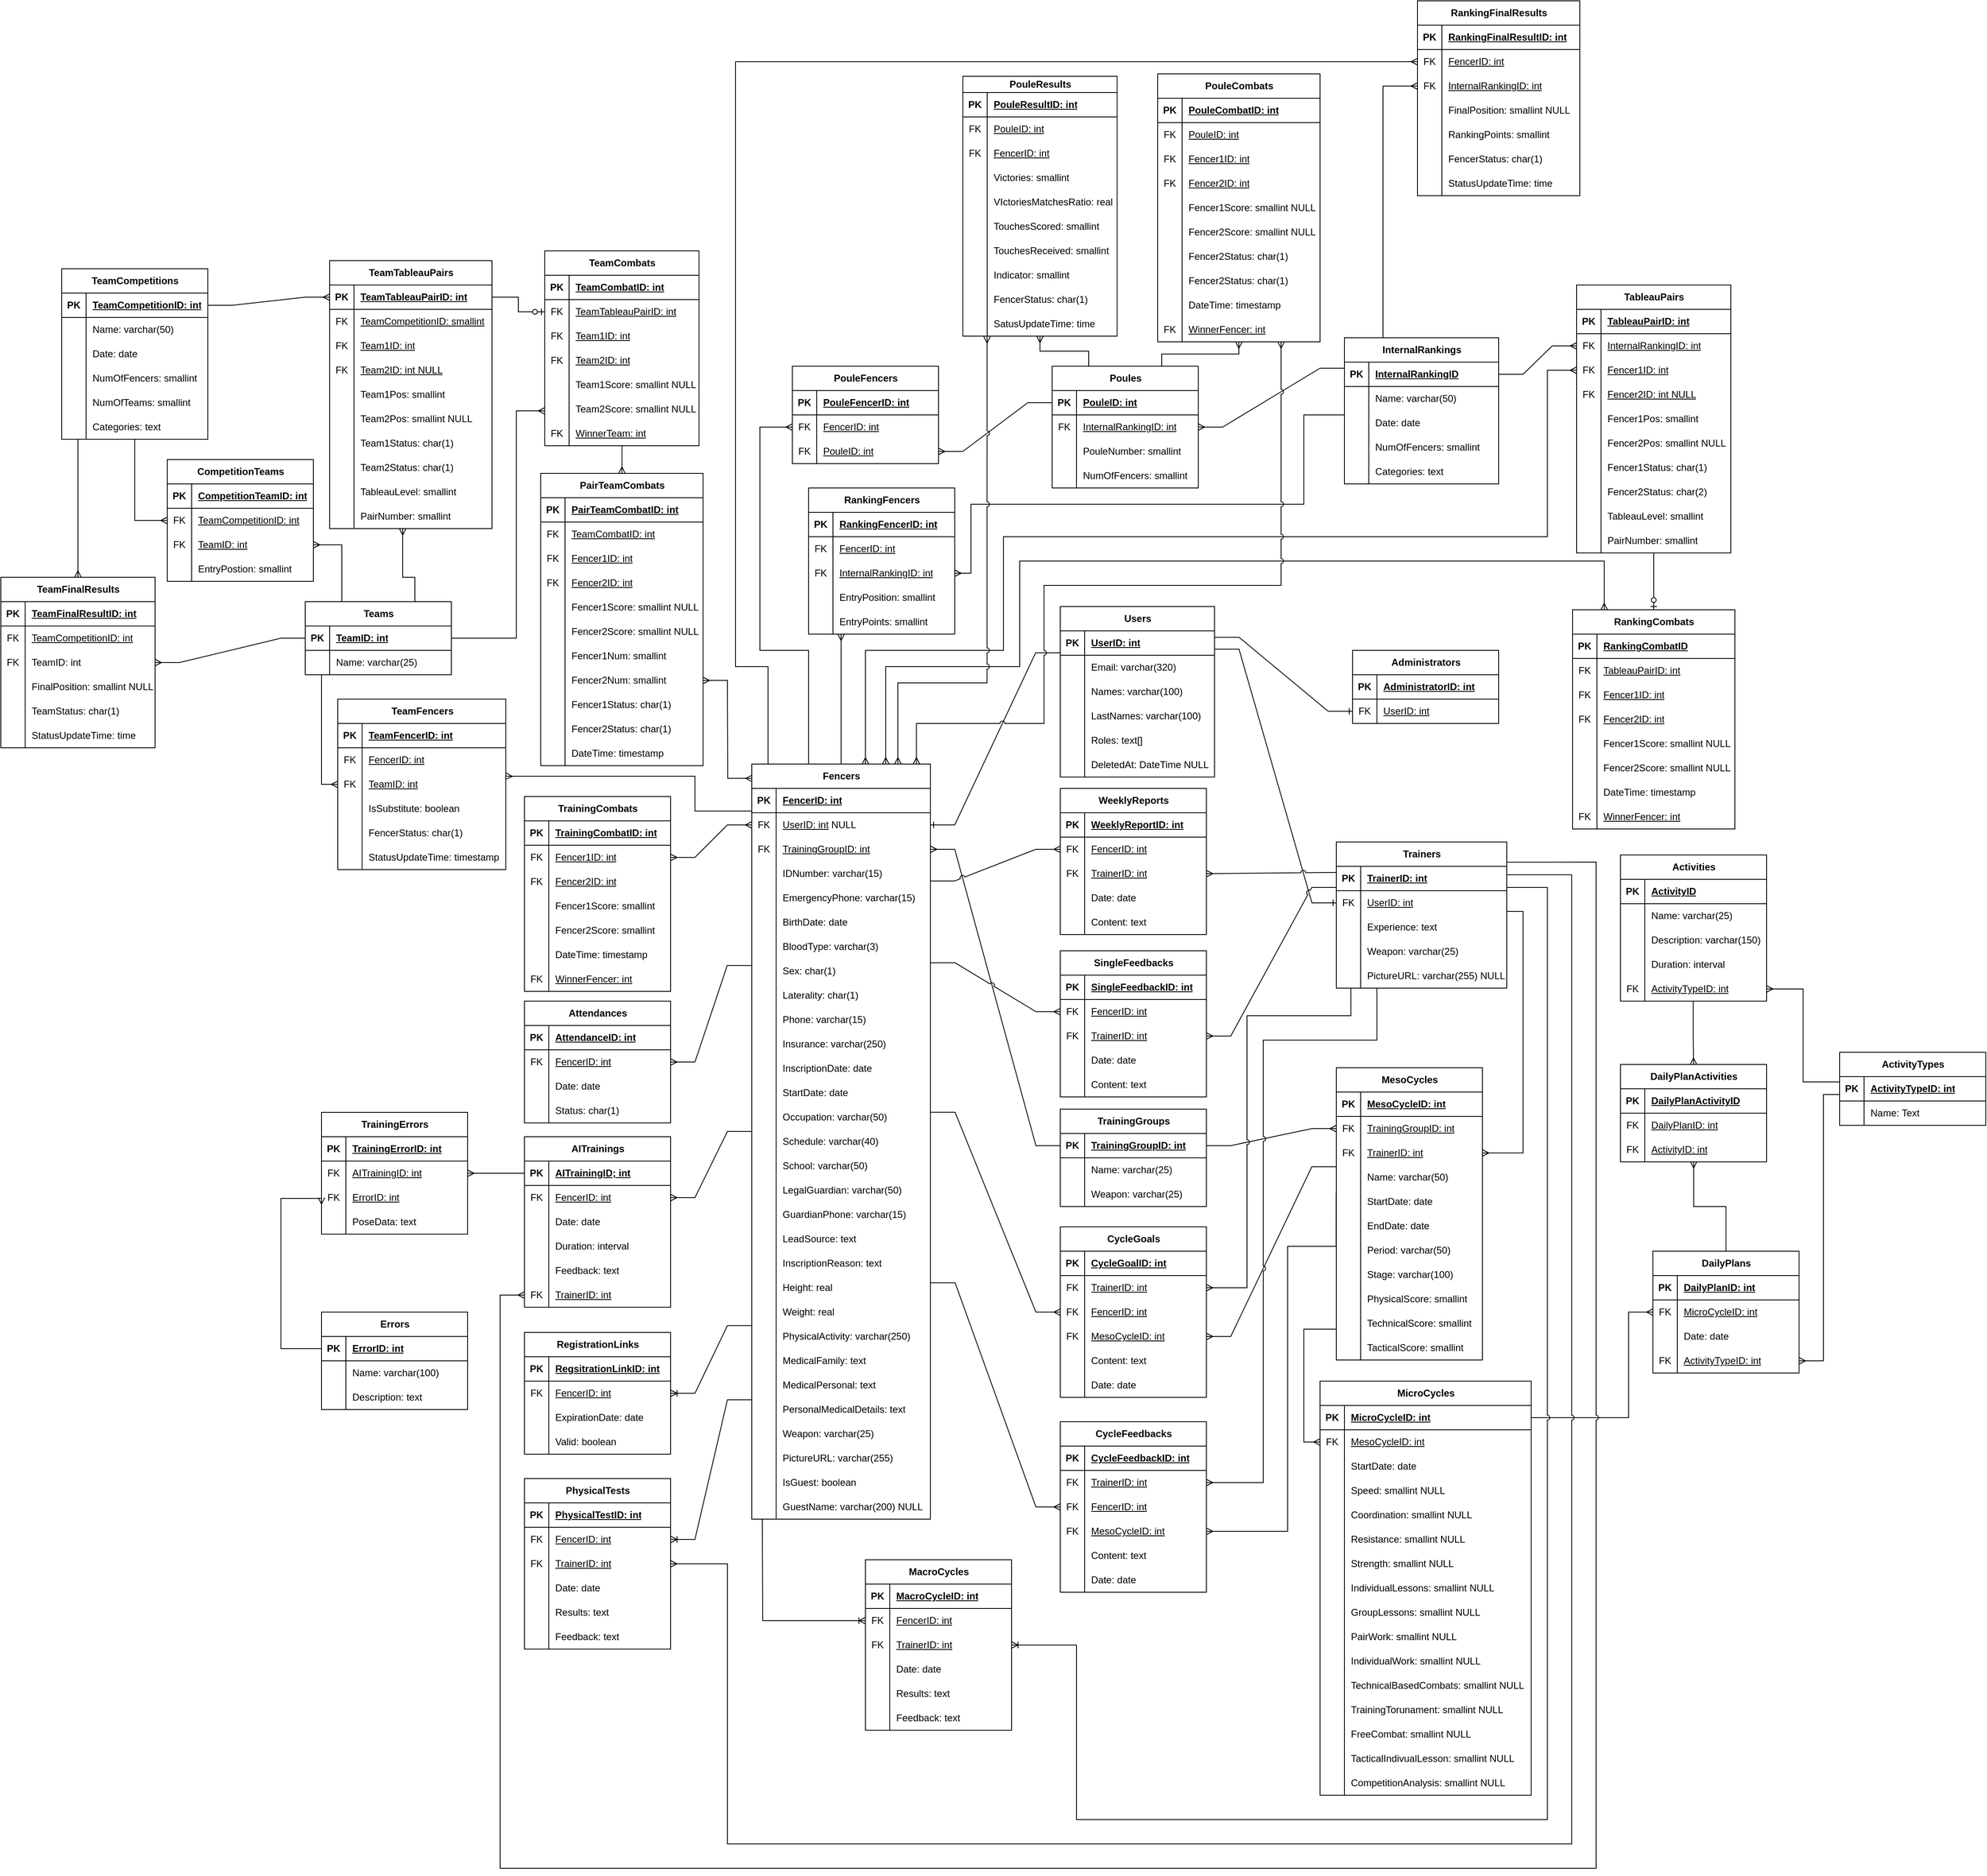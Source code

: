 <mxfile version="21.2.1" type="device">
  <diagram id="8MJdc-x5pFyDQz63TpzW" name="Page-2">
    <mxGraphModel dx="1573" dy="933" grid="1" gridSize="10" guides="1" tooltips="1" connect="1" arrows="1" fold="1" page="1" pageScale="1" pageWidth="850" pageHeight="1100" math="0" shadow="0">
      <root>
        <mxCell id="0" />
        <mxCell id="1" parent="0" />
        <mxCell id="aZKifmJyQC2Cyuj_mV61-1" value="Fencers" style="shape=table;startSize=30;container=1;collapsible=1;childLayout=tableLayout;fixedRows=1;rowLines=0;fontStyle=1;align=center;resizeLast=1;html=1;" parent="1" vertex="1">
          <mxGeometry x="1395" y="1080" width="220" height="930" as="geometry" />
        </mxCell>
        <mxCell id="aZKifmJyQC2Cyuj_mV61-2" value="" style="shape=tableRow;horizontal=0;startSize=0;swimlaneHead=0;swimlaneBody=0;fillColor=none;collapsible=0;dropTarget=0;points=[[0,0.5],[1,0.5]];portConstraint=eastwest;top=0;left=0;right=0;bottom=1;" parent="aZKifmJyQC2Cyuj_mV61-1" vertex="1">
          <mxGeometry y="30" width="220" height="30" as="geometry" />
        </mxCell>
        <mxCell id="aZKifmJyQC2Cyuj_mV61-3" value="PK" style="shape=partialRectangle;connectable=0;fillColor=none;top=0;left=0;bottom=0;right=0;fontStyle=1;overflow=hidden;whiteSpace=wrap;html=1;" parent="aZKifmJyQC2Cyuj_mV61-2" vertex="1">
          <mxGeometry width="30" height="30" as="geometry">
            <mxRectangle width="30" height="30" as="alternateBounds" />
          </mxGeometry>
        </mxCell>
        <mxCell id="aZKifmJyQC2Cyuj_mV61-4" value="FencerID: int" style="shape=partialRectangle;connectable=0;fillColor=none;top=0;left=0;bottom=0;right=0;align=left;spacingLeft=6;fontStyle=5;overflow=hidden;whiteSpace=wrap;html=1;" parent="aZKifmJyQC2Cyuj_mV61-2" vertex="1">
          <mxGeometry x="30" width="190" height="30" as="geometry">
            <mxRectangle width="190" height="30" as="alternateBounds" />
          </mxGeometry>
        </mxCell>
        <mxCell id="aZKifmJyQC2Cyuj_mV61-5" value="" style="shape=tableRow;horizontal=0;startSize=0;swimlaneHead=0;swimlaneBody=0;fillColor=none;collapsible=0;dropTarget=0;points=[[0,0.5],[1,0.5]];portConstraint=eastwest;top=0;left=0;right=0;bottom=0;" parent="aZKifmJyQC2Cyuj_mV61-1" vertex="1">
          <mxGeometry y="60" width="220" height="30" as="geometry" />
        </mxCell>
        <mxCell id="aZKifmJyQC2Cyuj_mV61-6" value="FK" style="shape=partialRectangle;connectable=0;fillColor=none;top=0;left=0;bottom=0;right=0;editable=1;overflow=hidden;whiteSpace=wrap;html=1;" parent="aZKifmJyQC2Cyuj_mV61-5" vertex="1">
          <mxGeometry width="30" height="30" as="geometry">
            <mxRectangle width="30" height="30" as="alternateBounds" />
          </mxGeometry>
        </mxCell>
        <mxCell id="aZKifmJyQC2Cyuj_mV61-7" value="&lt;u&gt;UserID: int&lt;/u&gt; NULL" style="shape=partialRectangle;connectable=0;fillColor=none;top=0;left=0;bottom=0;right=0;align=left;spacingLeft=6;overflow=hidden;whiteSpace=wrap;html=1;" parent="aZKifmJyQC2Cyuj_mV61-5" vertex="1">
          <mxGeometry x="30" width="190" height="30" as="geometry">
            <mxRectangle width="190" height="30" as="alternateBounds" />
          </mxGeometry>
        </mxCell>
        <mxCell id="aZKifmJyQC2Cyuj_mV61-8" value="" style="shape=tableRow;horizontal=0;startSize=0;swimlaneHead=0;swimlaneBody=0;fillColor=none;collapsible=0;dropTarget=0;points=[[0,0.5],[1,0.5]];portConstraint=eastwest;top=0;left=0;right=0;bottom=0;" parent="aZKifmJyQC2Cyuj_mV61-1" vertex="1">
          <mxGeometry y="90" width="220" height="30" as="geometry" />
        </mxCell>
        <mxCell id="aZKifmJyQC2Cyuj_mV61-9" value="FK" style="shape=partialRectangle;connectable=0;fillColor=none;top=0;left=0;bottom=0;right=0;editable=1;overflow=hidden;whiteSpace=wrap;html=1;" parent="aZKifmJyQC2Cyuj_mV61-8" vertex="1">
          <mxGeometry width="30" height="30" as="geometry">
            <mxRectangle width="30" height="30" as="alternateBounds" />
          </mxGeometry>
        </mxCell>
        <mxCell id="aZKifmJyQC2Cyuj_mV61-10" value="&lt;u&gt;TrainingGroupID: int&lt;/u&gt;" style="shape=partialRectangle;connectable=0;fillColor=none;top=0;left=0;bottom=0;right=0;align=left;spacingLeft=6;overflow=hidden;whiteSpace=wrap;html=1;" parent="aZKifmJyQC2Cyuj_mV61-8" vertex="1">
          <mxGeometry x="30" width="190" height="30" as="geometry">
            <mxRectangle width="190" height="30" as="alternateBounds" />
          </mxGeometry>
        </mxCell>
        <mxCell id="aZKifmJyQC2Cyuj_mV61-11" value="" style="shape=tableRow;horizontal=0;startSize=0;swimlaneHead=0;swimlaneBody=0;fillColor=none;collapsible=0;dropTarget=0;points=[[0,0.5],[1,0.5]];portConstraint=eastwest;top=0;left=0;right=0;bottom=0;" parent="aZKifmJyQC2Cyuj_mV61-1" vertex="1">
          <mxGeometry y="120" width="220" height="30" as="geometry" />
        </mxCell>
        <mxCell id="aZKifmJyQC2Cyuj_mV61-12" value="" style="shape=partialRectangle;connectable=0;fillColor=none;top=0;left=0;bottom=0;right=0;editable=1;overflow=hidden;whiteSpace=wrap;html=1;" parent="aZKifmJyQC2Cyuj_mV61-11" vertex="1">
          <mxGeometry width="30" height="30" as="geometry">
            <mxRectangle width="30" height="30" as="alternateBounds" />
          </mxGeometry>
        </mxCell>
        <mxCell id="aZKifmJyQC2Cyuj_mV61-13" value="IDNumber: varchar(15)" style="shape=partialRectangle;connectable=0;fillColor=none;top=0;left=0;bottom=0;right=0;align=left;spacingLeft=6;overflow=hidden;whiteSpace=wrap;html=1;" parent="aZKifmJyQC2Cyuj_mV61-11" vertex="1">
          <mxGeometry x="30" width="190" height="30" as="geometry">
            <mxRectangle width="190" height="30" as="alternateBounds" />
          </mxGeometry>
        </mxCell>
        <mxCell id="aZKifmJyQC2Cyuj_mV61-14" value="" style="shape=tableRow;horizontal=0;startSize=0;swimlaneHead=0;swimlaneBody=0;fillColor=none;collapsible=0;dropTarget=0;points=[[0,0.5],[1,0.5]];portConstraint=eastwest;top=0;left=0;right=0;bottom=0;" parent="aZKifmJyQC2Cyuj_mV61-1" vertex="1">
          <mxGeometry y="150" width="220" height="30" as="geometry" />
        </mxCell>
        <mxCell id="aZKifmJyQC2Cyuj_mV61-15" value="" style="shape=partialRectangle;connectable=0;fillColor=none;top=0;left=0;bottom=0;right=0;editable=1;overflow=hidden;whiteSpace=wrap;html=1;" parent="aZKifmJyQC2Cyuj_mV61-14" vertex="1">
          <mxGeometry width="30" height="30" as="geometry">
            <mxRectangle width="30" height="30" as="alternateBounds" />
          </mxGeometry>
        </mxCell>
        <mxCell id="aZKifmJyQC2Cyuj_mV61-16" value="EmergencyPhone: varchar(15)" style="shape=partialRectangle;connectable=0;fillColor=none;top=0;left=0;bottom=0;right=0;align=left;spacingLeft=6;overflow=hidden;whiteSpace=wrap;html=1;" parent="aZKifmJyQC2Cyuj_mV61-14" vertex="1">
          <mxGeometry x="30" width="190" height="30" as="geometry">
            <mxRectangle width="190" height="30" as="alternateBounds" />
          </mxGeometry>
        </mxCell>
        <mxCell id="aZKifmJyQC2Cyuj_mV61-17" value="" style="shape=tableRow;horizontal=0;startSize=0;swimlaneHead=0;swimlaneBody=0;fillColor=none;collapsible=0;dropTarget=0;points=[[0,0.5],[1,0.5]];portConstraint=eastwest;top=0;left=0;right=0;bottom=0;" parent="aZKifmJyQC2Cyuj_mV61-1" vertex="1">
          <mxGeometry y="180" width="220" height="30" as="geometry" />
        </mxCell>
        <mxCell id="aZKifmJyQC2Cyuj_mV61-18" value="" style="shape=partialRectangle;connectable=0;fillColor=none;top=0;left=0;bottom=0;right=0;editable=1;overflow=hidden;whiteSpace=wrap;html=1;" parent="aZKifmJyQC2Cyuj_mV61-17" vertex="1">
          <mxGeometry width="30" height="30" as="geometry">
            <mxRectangle width="30" height="30" as="alternateBounds" />
          </mxGeometry>
        </mxCell>
        <mxCell id="aZKifmJyQC2Cyuj_mV61-19" value="BirthDate: date" style="shape=partialRectangle;connectable=0;fillColor=none;top=0;left=0;bottom=0;right=0;align=left;spacingLeft=6;overflow=hidden;whiteSpace=wrap;html=1;" parent="aZKifmJyQC2Cyuj_mV61-17" vertex="1">
          <mxGeometry x="30" width="190" height="30" as="geometry">
            <mxRectangle width="190" height="30" as="alternateBounds" />
          </mxGeometry>
        </mxCell>
        <mxCell id="aZKifmJyQC2Cyuj_mV61-20" value="" style="shape=tableRow;horizontal=0;startSize=0;swimlaneHead=0;swimlaneBody=0;fillColor=none;collapsible=0;dropTarget=0;points=[[0,0.5],[1,0.5]];portConstraint=eastwest;top=0;left=0;right=0;bottom=0;" parent="aZKifmJyQC2Cyuj_mV61-1" vertex="1">
          <mxGeometry y="210" width="220" height="30" as="geometry" />
        </mxCell>
        <mxCell id="aZKifmJyQC2Cyuj_mV61-21" value="" style="shape=partialRectangle;connectable=0;fillColor=none;top=0;left=0;bottom=0;right=0;editable=1;overflow=hidden;whiteSpace=wrap;html=1;" parent="aZKifmJyQC2Cyuj_mV61-20" vertex="1">
          <mxGeometry width="30" height="30" as="geometry">
            <mxRectangle width="30" height="30" as="alternateBounds" />
          </mxGeometry>
        </mxCell>
        <mxCell id="aZKifmJyQC2Cyuj_mV61-22" value="BloodType: varchar(3)" style="shape=partialRectangle;connectable=0;fillColor=none;top=0;left=0;bottom=0;right=0;align=left;spacingLeft=6;overflow=hidden;whiteSpace=wrap;html=1;" parent="aZKifmJyQC2Cyuj_mV61-20" vertex="1">
          <mxGeometry x="30" width="190" height="30" as="geometry">
            <mxRectangle width="190" height="30" as="alternateBounds" />
          </mxGeometry>
        </mxCell>
        <mxCell id="aZKifmJyQC2Cyuj_mV61-23" value="" style="shape=tableRow;horizontal=0;startSize=0;swimlaneHead=0;swimlaneBody=0;fillColor=none;collapsible=0;dropTarget=0;points=[[0,0.5],[1,0.5]];portConstraint=eastwest;top=0;left=0;right=0;bottom=0;" parent="aZKifmJyQC2Cyuj_mV61-1" vertex="1">
          <mxGeometry y="240" width="220" height="30" as="geometry" />
        </mxCell>
        <mxCell id="aZKifmJyQC2Cyuj_mV61-24" value="" style="shape=partialRectangle;connectable=0;fillColor=none;top=0;left=0;bottom=0;right=0;editable=1;overflow=hidden;whiteSpace=wrap;html=1;" parent="aZKifmJyQC2Cyuj_mV61-23" vertex="1">
          <mxGeometry width="30" height="30" as="geometry">
            <mxRectangle width="30" height="30" as="alternateBounds" />
          </mxGeometry>
        </mxCell>
        <mxCell id="aZKifmJyQC2Cyuj_mV61-25" value="Sex: char(1)" style="shape=partialRectangle;connectable=0;fillColor=none;top=0;left=0;bottom=0;right=0;align=left;spacingLeft=6;overflow=hidden;whiteSpace=wrap;html=1;" parent="aZKifmJyQC2Cyuj_mV61-23" vertex="1">
          <mxGeometry x="30" width="190" height="30" as="geometry">
            <mxRectangle width="190" height="30" as="alternateBounds" />
          </mxGeometry>
        </mxCell>
        <mxCell id="aZKifmJyQC2Cyuj_mV61-26" value="" style="shape=tableRow;horizontal=0;startSize=0;swimlaneHead=0;swimlaneBody=0;fillColor=none;collapsible=0;dropTarget=0;points=[[0,0.5],[1,0.5]];portConstraint=eastwest;top=0;left=0;right=0;bottom=0;" parent="aZKifmJyQC2Cyuj_mV61-1" vertex="1">
          <mxGeometry y="270" width="220" height="30" as="geometry" />
        </mxCell>
        <mxCell id="aZKifmJyQC2Cyuj_mV61-27" value="" style="shape=partialRectangle;connectable=0;fillColor=none;top=0;left=0;bottom=0;right=0;editable=1;overflow=hidden;whiteSpace=wrap;html=1;" parent="aZKifmJyQC2Cyuj_mV61-26" vertex="1">
          <mxGeometry width="30" height="30" as="geometry">
            <mxRectangle width="30" height="30" as="alternateBounds" />
          </mxGeometry>
        </mxCell>
        <mxCell id="aZKifmJyQC2Cyuj_mV61-28" value="Laterality: char(1)" style="shape=partialRectangle;connectable=0;fillColor=none;top=0;left=0;bottom=0;right=0;align=left;spacingLeft=6;overflow=hidden;whiteSpace=wrap;html=1;" parent="aZKifmJyQC2Cyuj_mV61-26" vertex="1">
          <mxGeometry x="30" width="190" height="30" as="geometry">
            <mxRectangle width="190" height="30" as="alternateBounds" />
          </mxGeometry>
        </mxCell>
        <mxCell id="aZKifmJyQC2Cyuj_mV61-29" value="" style="shape=tableRow;horizontal=0;startSize=0;swimlaneHead=0;swimlaneBody=0;fillColor=none;collapsible=0;dropTarget=0;points=[[0,0.5],[1,0.5]];portConstraint=eastwest;top=0;left=0;right=0;bottom=0;" parent="aZKifmJyQC2Cyuj_mV61-1" vertex="1">
          <mxGeometry y="300" width="220" height="30" as="geometry" />
        </mxCell>
        <mxCell id="aZKifmJyQC2Cyuj_mV61-30" value="" style="shape=partialRectangle;connectable=0;fillColor=none;top=0;left=0;bottom=0;right=0;editable=1;overflow=hidden;whiteSpace=wrap;html=1;" parent="aZKifmJyQC2Cyuj_mV61-29" vertex="1">
          <mxGeometry width="30" height="30" as="geometry">
            <mxRectangle width="30" height="30" as="alternateBounds" />
          </mxGeometry>
        </mxCell>
        <mxCell id="aZKifmJyQC2Cyuj_mV61-31" value="Phone: varchar(15)" style="shape=partialRectangle;connectable=0;fillColor=none;top=0;left=0;bottom=0;right=0;align=left;spacingLeft=6;overflow=hidden;whiteSpace=wrap;html=1;" parent="aZKifmJyQC2Cyuj_mV61-29" vertex="1">
          <mxGeometry x="30" width="190" height="30" as="geometry">
            <mxRectangle width="190" height="30" as="alternateBounds" />
          </mxGeometry>
        </mxCell>
        <mxCell id="aZKifmJyQC2Cyuj_mV61-32" value="" style="shape=tableRow;horizontal=0;startSize=0;swimlaneHead=0;swimlaneBody=0;fillColor=none;collapsible=0;dropTarget=0;points=[[0,0.5],[1,0.5]];portConstraint=eastwest;top=0;left=0;right=0;bottom=0;" parent="aZKifmJyQC2Cyuj_mV61-1" vertex="1">
          <mxGeometry y="330" width="220" height="30" as="geometry" />
        </mxCell>
        <mxCell id="aZKifmJyQC2Cyuj_mV61-33" value="" style="shape=partialRectangle;connectable=0;fillColor=none;top=0;left=0;bottom=0;right=0;editable=1;overflow=hidden;whiteSpace=wrap;html=1;" parent="aZKifmJyQC2Cyuj_mV61-32" vertex="1">
          <mxGeometry width="30" height="30" as="geometry">
            <mxRectangle width="30" height="30" as="alternateBounds" />
          </mxGeometry>
        </mxCell>
        <mxCell id="aZKifmJyQC2Cyuj_mV61-34" value="Insurance: varchar(250)" style="shape=partialRectangle;connectable=0;fillColor=none;top=0;left=0;bottom=0;right=0;align=left;spacingLeft=6;overflow=hidden;whiteSpace=wrap;html=1;" parent="aZKifmJyQC2Cyuj_mV61-32" vertex="1">
          <mxGeometry x="30" width="190" height="30" as="geometry">
            <mxRectangle width="190" height="30" as="alternateBounds" />
          </mxGeometry>
        </mxCell>
        <mxCell id="aZKifmJyQC2Cyuj_mV61-35" value="" style="shape=tableRow;horizontal=0;startSize=0;swimlaneHead=0;swimlaneBody=0;fillColor=none;collapsible=0;dropTarget=0;points=[[0,0.5],[1,0.5]];portConstraint=eastwest;top=0;left=0;right=0;bottom=0;" parent="aZKifmJyQC2Cyuj_mV61-1" vertex="1">
          <mxGeometry y="360" width="220" height="30" as="geometry" />
        </mxCell>
        <mxCell id="aZKifmJyQC2Cyuj_mV61-36" value="" style="shape=partialRectangle;connectable=0;fillColor=none;top=0;left=0;bottom=0;right=0;editable=1;overflow=hidden;whiteSpace=wrap;html=1;" parent="aZKifmJyQC2Cyuj_mV61-35" vertex="1">
          <mxGeometry width="30" height="30" as="geometry">
            <mxRectangle width="30" height="30" as="alternateBounds" />
          </mxGeometry>
        </mxCell>
        <mxCell id="aZKifmJyQC2Cyuj_mV61-37" value="InscriptionDate: date" style="shape=partialRectangle;connectable=0;fillColor=none;top=0;left=0;bottom=0;right=0;align=left;spacingLeft=6;overflow=hidden;whiteSpace=wrap;html=1;" parent="aZKifmJyQC2Cyuj_mV61-35" vertex="1">
          <mxGeometry x="30" width="190" height="30" as="geometry">
            <mxRectangle width="190" height="30" as="alternateBounds" />
          </mxGeometry>
        </mxCell>
        <mxCell id="aZKifmJyQC2Cyuj_mV61-38" value="" style="shape=tableRow;horizontal=0;startSize=0;swimlaneHead=0;swimlaneBody=0;fillColor=none;collapsible=0;dropTarget=0;points=[[0,0.5],[1,0.5]];portConstraint=eastwest;top=0;left=0;right=0;bottom=0;" parent="aZKifmJyQC2Cyuj_mV61-1" vertex="1">
          <mxGeometry y="390" width="220" height="30" as="geometry" />
        </mxCell>
        <mxCell id="aZKifmJyQC2Cyuj_mV61-39" value="" style="shape=partialRectangle;connectable=0;fillColor=none;top=0;left=0;bottom=0;right=0;editable=1;overflow=hidden;whiteSpace=wrap;html=1;" parent="aZKifmJyQC2Cyuj_mV61-38" vertex="1">
          <mxGeometry width="30" height="30" as="geometry">
            <mxRectangle width="30" height="30" as="alternateBounds" />
          </mxGeometry>
        </mxCell>
        <mxCell id="aZKifmJyQC2Cyuj_mV61-40" value="StartDate: date" style="shape=partialRectangle;connectable=0;fillColor=none;top=0;left=0;bottom=0;right=0;align=left;spacingLeft=6;overflow=hidden;whiteSpace=wrap;html=1;" parent="aZKifmJyQC2Cyuj_mV61-38" vertex="1">
          <mxGeometry x="30" width="190" height="30" as="geometry">
            <mxRectangle width="190" height="30" as="alternateBounds" />
          </mxGeometry>
        </mxCell>
        <mxCell id="aZKifmJyQC2Cyuj_mV61-41" value="" style="shape=tableRow;horizontal=0;startSize=0;swimlaneHead=0;swimlaneBody=0;fillColor=none;collapsible=0;dropTarget=0;points=[[0,0.5],[1,0.5]];portConstraint=eastwest;top=0;left=0;right=0;bottom=0;" parent="aZKifmJyQC2Cyuj_mV61-1" vertex="1">
          <mxGeometry y="420" width="220" height="30" as="geometry" />
        </mxCell>
        <mxCell id="aZKifmJyQC2Cyuj_mV61-42" value="" style="shape=partialRectangle;connectable=0;fillColor=none;top=0;left=0;bottom=0;right=0;editable=1;overflow=hidden;whiteSpace=wrap;html=1;" parent="aZKifmJyQC2Cyuj_mV61-41" vertex="1">
          <mxGeometry width="30" height="30" as="geometry">
            <mxRectangle width="30" height="30" as="alternateBounds" />
          </mxGeometry>
        </mxCell>
        <mxCell id="aZKifmJyQC2Cyuj_mV61-43" value="Occupation: varchar(50)" style="shape=partialRectangle;connectable=0;fillColor=none;top=0;left=0;bottom=0;right=0;align=left;spacingLeft=6;overflow=hidden;whiteSpace=wrap;html=1;" parent="aZKifmJyQC2Cyuj_mV61-41" vertex="1">
          <mxGeometry x="30" width="190" height="30" as="geometry">
            <mxRectangle width="190" height="30" as="alternateBounds" />
          </mxGeometry>
        </mxCell>
        <mxCell id="aZKifmJyQC2Cyuj_mV61-44" value="" style="shape=tableRow;horizontal=0;startSize=0;swimlaneHead=0;swimlaneBody=0;fillColor=none;collapsible=0;dropTarget=0;points=[[0,0.5],[1,0.5]];portConstraint=eastwest;top=0;left=0;right=0;bottom=0;" parent="aZKifmJyQC2Cyuj_mV61-1" vertex="1">
          <mxGeometry y="450" width="220" height="30" as="geometry" />
        </mxCell>
        <mxCell id="aZKifmJyQC2Cyuj_mV61-45" value="" style="shape=partialRectangle;connectable=0;fillColor=none;top=0;left=0;bottom=0;right=0;editable=1;overflow=hidden;whiteSpace=wrap;html=1;" parent="aZKifmJyQC2Cyuj_mV61-44" vertex="1">
          <mxGeometry width="30" height="30" as="geometry">
            <mxRectangle width="30" height="30" as="alternateBounds" />
          </mxGeometry>
        </mxCell>
        <mxCell id="aZKifmJyQC2Cyuj_mV61-46" value="Schedule: varchar(40)" style="shape=partialRectangle;connectable=0;fillColor=none;top=0;left=0;bottom=0;right=0;align=left;spacingLeft=6;overflow=hidden;whiteSpace=wrap;html=1;" parent="aZKifmJyQC2Cyuj_mV61-44" vertex="1">
          <mxGeometry x="30" width="190" height="30" as="geometry">
            <mxRectangle width="190" height="30" as="alternateBounds" />
          </mxGeometry>
        </mxCell>
        <mxCell id="aZKifmJyQC2Cyuj_mV61-47" value="" style="shape=tableRow;horizontal=0;startSize=0;swimlaneHead=0;swimlaneBody=0;fillColor=none;collapsible=0;dropTarget=0;points=[[0,0.5],[1,0.5]];portConstraint=eastwest;top=0;left=0;right=0;bottom=0;" parent="aZKifmJyQC2Cyuj_mV61-1" vertex="1">
          <mxGeometry y="480" width="220" height="30" as="geometry" />
        </mxCell>
        <mxCell id="aZKifmJyQC2Cyuj_mV61-48" value="" style="shape=partialRectangle;connectable=0;fillColor=none;top=0;left=0;bottom=0;right=0;editable=1;overflow=hidden;whiteSpace=wrap;html=1;" parent="aZKifmJyQC2Cyuj_mV61-47" vertex="1">
          <mxGeometry width="30" height="30" as="geometry">
            <mxRectangle width="30" height="30" as="alternateBounds" />
          </mxGeometry>
        </mxCell>
        <mxCell id="aZKifmJyQC2Cyuj_mV61-49" value="School: varchar(50)" style="shape=partialRectangle;connectable=0;fillColor=none;top=0;left=0;bottom=0;right=0;align=left;spacingLeft=6;overflow=hidden;whiteSpace=wrap;html=1;" parent="aZKifmJyQC2Cyuj_mV61-47" vertex="1">
          <mxGeometry x="30" width="190" height="30" as="geometry">
            <mxRectangle width="190" height="30" as="alternateBounds" />
          </mxGeometry>
        </mxCell>
        <mxCell id="aZKifmJyQC2Cyuj_mV61-50" value="" style="shape=tableRow;horizontal=0;startSize=0;swimlaneHead=0;swimlaneBody=0;fillColor=none;collapsible=0;dropTarget=0;points=[[0,0.5],[1,0.5]];portConstraint=eastwest;top=0;left=0;right=0;bottom=0;" parent="aZKifmJyQC2Cyuj_mV61-1" vertex="1">
          <mxGeometry y="510" width="220" height="30" as="geometry" />
        </mxCell>
        <mxCell id="aZKifmJyQC2Cyuj_mV61-51" value="" style="shape=partialRectangle;connectable=0;fillColor=none;top=0;left=0;bottom=0;right=0;editable=1;overflow=hidden;whiteSpace=wrap;html=1;" parent="aZKifmJyQC2Cyuj_mV61-50" vertex="1">
          <mxGeometry width="30" height="30" as="geometry">
            <mxRectangle width="30" height="30" as="alternateBounds" />
          </mxGeometry>
        </mxCell>
        <mxCell id="aZKifmJyQC2Cyuj_mV61-52" value="LegalGuardian: varchar(50)" style="shape=partialRectangle;connectable=0;fillColor=none;top=0;left=0;bottom=0;right=0;align=left;spacingLeft=6;overflow=hidden;whiteSpace=wrap;html=1;" parent="aZKifmJyQC2Cyuj_mV61-50" vertex="1">
          <mxGeometry x="30" width="190" height="30" as="geometry">
            <mxRectangle width="190" height="30" as="alternateBounds" />
          </mxGeometry>
        </mxCell>
        <mxCell id="aZKifmJyQC2Cyuj_mV61-53" value="" style="shape=tableRow;horizontal=0;startSize=0;swimlaneHead=0;swimlaneBody=0;fillColor=none;collapsible=0;dropTarget=0;points=[[0,0.5],[1,0.5]];portConstraint=eastwest;top=0;left=0;right=0;bottom=0;" parent="aZKifmJyQC2Cyuj_mV61-1" vertex="1">
          <mxGeometry y="540" width="220" height="30" as="geometry" />
        </mxCell>
        <mxCell id="aZKifmJyQC2Cyuj_mV61-54" value="" style="shape=partialRectangle;connectable=0;fillColor=none;top=0;left=0;bottom=0;right=0;editable=1;overflow=hidden;whiteSpace=wrap;html=1;" parent="aZKifmJyQC2Cyuj_mV61-53" vertex="1">
          <mxGeometry width="30" height="30" as="geometry">
            <mxRectangle width="30" height="30" as="alternateBounds" />
          </mxGeometry>
        </mxCell>
        <mxCell id="aZKifmJyQC2Cyuj_mV61-55" value="GuardianPhone: varchar(15)" style="shape=partialRectangle;connectable=0;fillColor=none;top=0;left=0;bottom=0;right=0;align=left;spacingLeft=6;overflow=hidden;whiteSpace=wrap;html=1;" parent="aZKifmJyQC2Cyuj_mV61-53" vertex="1">
          <mxGeometry x="30" width="190" height="30" as="geometry">
            <mxRectangle width="190" height="30" as="alternateBounds" />
          </mxGeometry>
        </mxCell>
        <mxCell id="aZKifmJyQC2Cyuj_mV61-56" value="" style="shape=tableRow;horizontal=0;startSize=0;swimlaneHead=0;swimlaneBody=0;fillColor=none;collapsible=0;dropTarget=0;points=[[0,0.5],[1,0.5]];portConstraint=eastwest;top=0;left=0;right=0;bottom=0;" parent="aZKifmJyQC2Cyuj_mV61-1" vertex="1">
          <mxGeometry y="570" width="220" height="30" as="geometry" />
        </mxCell>
        <mxCell id="aZKifmJyQC2Cyuj_mV61-57" value="" style="shape=partialRectangle;connectable=0;fillColor=none;top=0;left=0;bottom=0;right=0;editable=1;overflow=hidden;whiteSpace=wrap;html=1;" parent="aZKifmJyQC2Cyuj_mV61-56" vertex="1">
          <mxGeometry width="30" height="30" as="geometry">
            <mxRectangle width="30" height="30" as="alternateBounds" />
          </mxGeometry>
        </mxCell>
        <mxCell id="aZKifmJyQC2Cyuj_mV61-58" value="LeadSource: text" style="shape=partialRectangle;connectable=0;fillColor=none;top=0;left=0;bottom=0;right=0;align=left;spacingLeft=6;overflow=hidden;whiteSpace=wrap;html=1;" parent="aZKifmJyQC2Cyuj_mV61-56" vertex="1">
          <mxGeometry x="30" width="190" height="30" as="geometry">
            <mxRectangle width="190" height="30" as="alternateBounds" />
          </mxGeometry>
        </mxCell>
        <mxCell id="aZKifmJyQC2Cyuj_mV61-59" value="" style="shape=tableRow;horizontal=0;startSize=0;swimlaneHead=0;swimlaneBody=0;fillColor=none;collapsible=0;dropTarget=0;points=[[0,0.5],[1,0.5]];portConstraint=eastwest;top=0;left=0;right=0;bottom=0;" parent="aZKifmJyQC2Cyuj_mV61-1" vertex="1">
          <mxGeometry y="600" width="220" height="30" as="geometry" />
        </mxCell>
        <mxCell id="aZKifmJyQC2Cyuj_mV61-60" value="" style="shape=partialRectangle;connectable=0;fillColor=none;top=0;left=0;bottom=0;right=0;editable=1;overflow=hidden;whiteSpace=wrap;html=1;" parent="aZKifmJyQC2Cyuj_mV61-59" vertex="1">
          <mxGeometry width="30" height="30" as="geometry">
            <mxRectangle width="30" height="30" as="alternateBounds" />
          </mxGeometry>
        </mxCell>
        <mxCell id="aZKifmJyQC2Cyuj_mV61-61" value="InscriptionReason: text" style="shape=partialRectangle;connectable=0;fillColor=none;top=0;left=0;bottom=0;right=0;align=left;spacingLeft=6;overflow=hidden;whiteSpace=wrap;html=1;" parent="aZKifmJyQC2Cyuj_mV61-59" vertex="1">
          <mxGeometry x="30" width="190" height="30" as="geometry">
            <mxRectangle width="190" height="30" as="alternateBounds" />
          </mxGeometry>
        </mxCell>
        <mxCell id="aZKifmJyQC2Cyuj_mV61-62" value="" style="shape=tableRow;horizontal=0;startSize=0;swimlaneHead=0;swimlaneBody=0;fillColor=none;collapsible=0;dropTarget=0;points=[[0,0.5],[1,0.5]];portConstraint=eastwest;top=0;left=0;right=0;bottom=0;" parent="aZKifmJyQC2Cyuj_mV61-1" vertex="1">
          <mxGeometry y="630" width="220" height="30" as="geometry" />
        </mxCell>
        <mxCell id="aZKifmJyQC2Cyuj_mV61-63" value="" style="shape=partialRectangle;connectable=0;fillColor=none;top=0;left=0;bottom=0;right=0;editable=1;overflow=hidden;whiteSpace=wrap;html=1;" parent="aZKifmJyQC2Cyuj_mV61-62" vertex="1">
          <mxGeometry width="30" height="30" as="geometry">
            <mxRectangle width="30" height="30" as="alternateBounds" />
          </mxGeometry>
        </mxCell>
        <mxCell id="aZKifmJyQC2Cyuj_mV61-64" value="Height: real" style="shape=partialRectangle;connectable=0;fillColor=none;top=0;left=0;bottom=0;right=0;align=left;spacingLeft=6;overflow=hidden;whiteSpace=wrap;html=1;" parent="aZKifmJyQC2Cyuj_mV61-62" vertex="1">
          <mxGeometry x="30" width="190" height="30" as="geometry">
            <mxRectangle width="190" height="30" as="alternateBounds" />
          </mxGeometry>
        </mxCell>
        <mxCell id="aZKifmJyQC2Cyuj_mV61-65" value="" style="shape=tableRow;horizontal=0;startSize=0;swimlaneHead=0;swimlaneBody=0;fillColor=none;collapsible=0;dropTarget=0;points=[[0,0.5],[1,0.5]];portConstraint=eastwest;top=0;left=0;right=0;bottom=0;" parent="aZKifmJyQC2Cyuj_mV61-1" vertex="1">
          <mxGeometry y="660" width="220" height="30" as="geometry" />
        </mxCell>
        <mxCell id="aZKifmJyQC2Cyuj_mV61-66" value="" style="shape=partialRectangle;connectable=0;fillColor=none;top=0;left=0;bottom=0;right=0;editable=1;overflow=hidden;whiteSpace=wrap;html=1;" parent="aZKifmJyQC2Cyuj_mV61-65" vertex="1">
          <mxGeometry width="30" height="30" as="geometry">
            <mxRectangle width="30" height="30" as="alternateBounds" />
          </mxGeometry>
        </mxCell>
        <mxCell id="aZKifmJyQC2Cyuj_mV61-67" value="Weight: real" style="shape=partialRectangle;connectable=0;fillColor=none;top=0;left=0;bottom=0;right=0;align=left;spacingLeft=6;overflow=hidden;whiteSpace=wrap;html=1;" parent="aZKifmJyQC2Cyuj_mV61-65" vertex="1">
          <mxGeometry x="30" width="190" height="30" as="geometry">
            <mxRectangle width="190" height="30" as="alternateBounds" />
          </mxGeometry>
        </mxCell>
        <mxCell id="aZKifmJyQC2Cyuj_mV61-68" value="" style="shape=tableRow;horizontal=0;startSize=0;swimlaneHead=0;swimlaneBody=0;fillColor=none;collapsible=0;dropTarget=0;points=[[0,0.5],[1,0.5]];portConstraint=eastwest;top=0;left=0;right=0;bottom=0;" parent="aZKifmJyQC2Cyuj_mV61-1" vertex="1">
          <mxGeometry y="690" width="220" height="30" as="geometry" />
        </mxCell>
        <mxCell id="aZKifmJyQC2Cyuj_mV61-69" value="" style="shape=partialRectangle;connectable=0;fillColor=none;top=0;left=0;bottom=0;right=0;editable=1;overflow=hidden;whiteSpace=wrap;html=1;" parent="aZKifmJyQC2Cyuj_mV61-68" vertex="1">
          <mxGeometry width="30" height="30" as="geometry">
            <mxRectangle width="30" height="30" as="alternateBounds" />
          </mxGeometry>
        </mxCell>
        <mxCell id="aZKifmJyQC2Cyuj_mV61-70" value="PhysicalActivity: varchar(250)" style="shape=partialRectangle;connectable=0;fillColor=none;top=0;left=0;bottom=0;right=0;align=left;spacingLeft=6;overflow=hidden;whiteSpace=wrap;html=1;" parent="aZKifmJyQC2Cyuj_mV61-68" vertex="1">
          <mxGeometry x="30" width="190" height="30" as="geometry">
            <mxRectangle width="190" height="30" as="alternateBounds" />
          </mxGeometry>
        </mxCell>
        <mxCell id="aZKifmJyQC2Cyuj_mV61-71" value="" style="shape=tableRow;horizontal=0;startSize=0;swimlaneHead=0;swimlaneBody=0;fillColor=none;collapsible=0;dropTarget=0;points=[[0,0.5],[1,0.5]];portConstraint=eastwest;top=0;left=0;right=0;bottom=0;" parent="aZKifmJyQC2Cyuj_mV61-1" vertex="1">
          <mxGeometry y="720" width="220" height="30" as="geometry" />
        </mxCell>
        <mxCell id="aZKifmJyQC2Cyuj_mV61-72" value="" style="shape=partialRectangle;connectable=0;fillColor=none;top=0;left=0;bottom=0;right=0;editable=1;overflow=hidden;whiteSpace=wrap;html=1;" parent="aZKifmJyQC2Cyuj_mV61-71" vertex="1">
          <mxGeometry width="30" height="30" as="geometry">
            <mxRectangle width="30" height="30" as="alternateBounds" />
          </mxGeometry>
        </mxCell>
        <mxCell id="aZKifmJyQC2Cyuj_mV61-73" value="MedicalFamily: text" style="shape=partialRectangle;connectable=0;fillColor=none;top=0;left=0;bottom=0;right=0;align=left;spacingLeft=6;overflow=hidden;whiteSpace=wrap;html=1;" parent="aZKifmJyQC2Cyuj_mV61-71" vertex="1">
          <mxGeometry x="30" width="190" height="30" as="geometry">
            <mxRectangle width="190" height="30" as="alternateBounds" />
          </mxGeometry>
        </mxCell>
        <mxCell id="aZKifmJyQC2Cyuj_mV61-74" value="" style="shape=tableRow;horizontal=0;startSize=0;swimlaneHead=0;swimlaneBody=0;fillColor=none;collapsible=0;dropTarget=0;points=[[0,0.5],[1,0.5]];portConstraint=eastwest;top=0;left=0;right=0;bottom=0;" parent="aZKifmJyQC2Cyuj_mV61-1" vertex="1">
          <mxGeometry y="750" width="220" height="30" as="geometry" />
        </mxCell>
        <mxCell id="aZKifmJyQC2Cyuj_mV61-75" value="" style="shape=partialRectangle;connectable=0;fillColor=none;top=0;left=0;bottom=0;right=0;editable=1;overflow=hidden;whiteSpace=wrap;html=1;" parent="aZKifmJyQC2Cyuj_mV61-74" vertex="1">
          <mxGeometry width="30" height="30" as="geometry">
            <mxRectangle width="30" height="30" as="alternateBounds" />
          </mxGeometry>
        </mxCell>
        <mxCell id="aZKifmJyQC2Cyuj_mV61-76" value="MedicalPersonal: text" style="shape=partialRectangle;connectable=0;fillColor=none;top=0;left=0;bottom=0;right=0;align=left;spacingLeft=6;overflow=hidden;whiteSpace=wrap;html=1;" parent="aZKifmJyQC2Cyuj_mV61-74" vertex="1">
          <mxGeometry x="30" width="190" height="30" as="geometry">
            <mxRectangle width="190" height="30" as="alternateBounds" />
          </mxGeometry>
        </mxCell>
        <mxCell id="aZKifmJyQC2Cyuj_mV61-77" value="" style="shape=tableRow;horizontal=0;startSize=0;swimlaneHead=0;swimlaneBody=0;fillColor=none;collapsible=0;dropTarget=0;points=[[0,0.5],[1,0.5]];portConstraint=eastwest;top=0;left=0;right=0;bottom=0;" parent="aZKifmJyQC2Cyuj_mV61-1" vertex="1">
          <mxGeometry y="780" width="220" height="30" as="geometry" />
        </mxCell>
        <mxCell id="aZKifmJyQC2Cyuj_mV61-78" value="" style="shape=partialRectangle;connectable=0;fillColor=none;top=0;left=0;bottom=0;right=0;editable=1;overflow=hidden;whiteSpace=wrap;html=1;" parent="aZKifmJyQC2Cyuj_mV61-77" vertex="1">
          <mxGeometry width="30" height="30" as="geometry">
            <mxRectangle width="30" height="30" as="alternateBounds" />
          </mxGeometry>
        </mxCell>
        <mxCell id="aZKifmJyQC2Cyuj_mV61-79" value="PersonalMedicalDetails: text" style="shape=partialRectangle;connectable=0;fillColor=none;top=0;left=0;bottom=0;right=0;align=left;spacingLeft=6;overflow=hidden;whiteSpace=wrap;html=1;" parent="aZKifmJyQC2Cyuj_mV61-77" vertex="1">
          <mxGeometry x="30" width="190" height="30" as="geometry">
            <mxRectangle width="190" height="30" as="alternateBounds" />
          </mxGeometry>
        </mxCell>
        <mxCell id="aZKifmJyQC2Cyuj_mV61-80" value="" style="shape=tableRow;horizontal=0;startSize=0;swimlaneHead=0;swimlaneBody=0;fillColor=none;collapsible=0;dropTarget=0;points=[[0,0.5],[1,0.5]];portConstraint=eastwest;top=0;left=0;right=0;bottom=0;" parent="aZKifmJyQC2Cyuj_mV61-1" vertex="1">
          <mxGeometry y="810" width="220" height="30" as="geometry" />
        </mxCell>
        <mxCell id="aZKifmJyQC2Cyuj_mV61-81" value="" style="shape=partialRectangle;connectable=0;fillColor=none;top=0;left=0;bottom=0;right=0;editable=1;overflow=hidden;whiteSpace=wrap;html=1;" parent="aZKifmJyQC2Cyuj_mV61-80" vertex="1">
          <mxGeometry width="30" height="30" as="geometry">
            <mxRectangle width="30" height="30" as="alternateBounds" />
          </mxGeometry>
        </mxCell>
        <mxCell id="aZKifmJyQC2Cyuj_mV61-82" value="Weapon: varchar(25)" style="shape=partialRectangle;connectable=0;fillColor=none;top=0;left=0;bottom=0;right=0;align=left;spacingLeft=6;overflow=hidden;whiteSpace=wrap;html=1;" parent="aZKifmJyQC2Cyuj_mV61-80" vertex="1">
          <mxGeometry x="30" width="190" height="30" as="geometry">
            <mxRectangle width="190" height="30" as="alternateBounds" />
          </mxGeometry>
        </mxCell>
        <mxCell id="aZKifmJyQC2Cyuj_mV61-83" value="" style="shape=tableRow;horizontal=0;startSize=0;swimlaneHead=0;swimlaneBody=0;fillColor=none;collapsible=0;dropTarget=0;points=[[0,0.5],[1,0.5]];portConstraint=eastwest;top=0;left=0;right=0;bottom=0;" parent="aZKifmJyQC2Cyuj_mV61-1" vertex="1">
          <mxGeometry y="840" width="220" height="30" as="geometry" />
        </mxCell>
        <mxCell id="aZKifmJyQC2Cyuj_mV61-84" value="" style="shape=partialRectangle;connectable=0;fillColor=none;top=0;left=0;bottom=0;right=0;editable=1;overflow=hidden;whiteSpace=wrap;html=1;" parent="aZKifmJyQC2Cyuj_mV61-83" vertex="1">
          <mxGeometry width="30" height="30" as="geometry">
            <mxRectangle width="30" height="30" as="alternateBounds" />
          </mxGeometry>
        </mxCell>
        <mxCell id="aZKifmJyQC2Cyuj_mV61-85" value="PictureURL: varchar(255)" style="shape=partialRectangle;connectable=0;fillColor=none;top=0;left=0;bottom=0;right=0;align=left;spacingLeft=6;overflow=hidden;whiteSpace=wrap;html=1;" parent="aZKifmJyQC2Cyuj_mV61-83" vertex="1">
          <mxGeometry x="30" width="190" height="30" as="geometry">
            <mxRectangle width="190" height="30" as="alternateBounds" />
          </mxGeometry>
        </mxCell>
        <mxCell id="-Lh4VF3By1u-4lTzuSa2-1" value="" style="shape=tableRow;horizontal=0;startSize=0;swimlaneHead=0;swimlaneBody=0;fillColor=none;collapsible=0;dropTarget=0;points=[[0,0.5],[1,0.5]];portConstraint=eastwest;top=0;left=0;right=0;bottom=0;" vertex="1" parent="aZKifmJyQC2Cyuj_mV61-1">
          <mxGeometry y="870" width="220" height="30" as="geometry" />
        </mxCell>
        <mxCell id="-Lh4VF3By1u-4lTzuSa2-2" value="" style="shape=partialRectangle;connectable=0;fillColor=none;top=0;left=0;bottom=0;right=0;editable=1;overflow=hidden;whiteSpace=wrap;html=1;" vertex="1" parent="-Lh4VF3By1u-4lTzuSa2-1">
          <mxGeometry width="30" height="30" as="geometry">
            <mxRectangle width="30" height="30" as="alternateBounds" />
          </mxGeometry>
        </mxCell>
        <mxCell id="-Lh4VF3By1u-4lTzuSa2-3" value="IsGuest: boolean" style="shape=partialRectangle;connectable=0;fillColor=none;top=0;left=0;bottom=0;right=0;align=left;spacingLeft=6;overflow=hidden;whiteSpace=wrap;html=1;" vertex="1" parent="-Lh4VF3By1u-4lTzuSa2-1">
          <mxGeometry x="30" width="190" height="30" as="geometry">
            <mxRectangle width="190" height="30" as="alternateBounds" />
          </mxGeometry>
        </mxCell>
        <mxCell id="-Lh4VF3By1u-4lTzuSa2-4" value="" style="shape=tableRow;horizontal=0;startSize=0;swimlaneHead=0;swimlaneBody=0;fillColor=none;collapsible=0;dropTarget=0;points=[[0,0.5],[1,0.5]];portConstraint=eastwest;top=0;left=0;right=0;bottom=0;" vertex="1" parent="aZKifmJyQC2Cyuj_mV61-1">
          <mxGeometry y="900" width="220" height="30" as="geometry" />
        </mxCell>
        <mxCell id="-Lh4VF3By1u-4lTzuSa2-5" value="" style="shape=partialRectangle;connectable=0;fillColor=none;top=0;left=0;bottom=0;right=0;editable=1;overflow=hidden;whiteSpace=wrap;html=1;" vertex="1" parent="-Lh4VF3By1u-4lTzuSa2-4">
          <mxGeometry width="30" height="30" as="geometry">
            <mxRectangle width="30" height="30" as="alternateBounds" />
          </mxGeometry>
        </mxCell>
        <mxCell id="-Lh4VF3By1u-4lTzuSa2-6" value="GuestName: varchar(200) NULL" style="shape=partialRectangle;connectable=0;fillColor=none;top=0;left=0;bottom=0;right=0;align=left;spacingLeft=6;overflow=hidden;whiteSpace=wrap;html=1;" vertex="1" parent="-Lh4VF3By1u-4lTzuSa2-4">
          <mxGeometry x="30" width="190" height="30" as="geometry">
            <mxRectangle width="190" height="30" as="alternateBounds" />
          </mxGeometry>
        </mxCell>
        <mxCell id="aZKifmJyQC2Cyuj_mV61-86" value="Users" style="shape=table;startSize=30;container=1;collapsible=1;childLayout=tableLayout;fixedRows=1;rowLines=0;fontStyle=1;align=center;resizeLast=1;html=1;" parent="1" vertex="1">
          <mxGeometry x="1775" y="886" width="190" height="210" as="geometry" />
        </mxCell>
        <mxCell id="aZKifmJyQC2Cyuj_mV61-87" value="" style="shape=tableRow;horizontal=0;startSize=0;swimlaneHead=0;swimlaneBody=0;fillColor=none;collapsible=0;dropTarget=0;points=[[0,0.5],[1,0.5]];portConstraint=eastwest;top=0;left=0;right=0;bottom=1;" parent="aZKifmJyQC2Cyuj_mV61-86" vertex="1">
          <mxGeometry y="30" width="190" height="30" as="geometry" />
        </mxCell>
        <mxCell id="aZKifmJyQC2Cyuj_mV61-88" value="PK" style="shape=partialRectangle;connectable=0;fillColor=none;top=0;left=0;bottom=0;right=0;fontStyle=1;overflow=hidden;whiteSpace=wrap;html=1;" parent="aZKifmJyQC2Cyuj_mV61-87" vertex="1">
          <mxGeometry width="30" height="30" as="geometry">
            <mxRectangle width="30" height="30" as="alternateBounds" />
          </mxGeometry>
        </mxCell>
        <mxCell id="aZKifmJyQC2Cyuj_mV61-89" value="UserID: int" style="shape=partialRectangle;connectable=0;fillColor=none;top=0;left=0;bottom=0;right=0;align=left;spacingLeft=6;fontStyle=5;overflow=hidden;whiteSpace=wrap;html=1;" parent="aZKifmJyQC2Cyuj_mV61-87" vertex="1">
          <mxGeometry x="30" width="160" height="30" as="geometry">
            <mxRectangle width="160" height="30" as="alternateBounds" />
          </mxGeometry>
        </mxCell>
        <mxCell id="aZKifmJyQC2Cyuj_mV61-90" value="" style="shape=tableRow;horizontal=0;startSize=0;swimlaneHead=0;swimlaneBody=0;fillColor=none;collapsible=0;dropTarget=0;points=[[0,0.5],[1,0.5]];portConstraint=eastwest;top=0;left=0;right=0;bottom=0;" parent="aZKifmJyQC2Cyuj_mV61-86" vertex="1">
          <mxGeometry y="60" width="190" height="30" as="geometry" />
        </mxCell>
        <mxCell id="aZKifmJyQC2Cyuj_mV61-91" value="" style="shape=partialRectangle;connectable=0;fillColor=none;top=0;left=0;bottom=0;right=0;editable=1;overflow=hidden;whiteSpace=wrap;html=1;" parent="aZKifmJyQC2Cyuj_mV61-90" vertex="1">
          <mxGeometry width="30" height="30" as="geometry">
            <mxRectangle width="30" height="30" as="alternateBounds" />
          </mxGeometry>
        </mxCell>
        <mxCell id="aZKifmJyQC2Cyuj_mV61-92" value="Email: varchar(320)" style="shape=partialRectangle;connectable=0;fillColor=none;top=0;left=0;bottom=0;right=0;align=left;spacingLeft=6;overflow=hidden;whiteSpace=wrap;html=1;" parent="aZKifmJyQC2Cyuj_mV61-90" vertex="1">
          <mxGeometry x="30" width="160" height="30" as="geometry">
            <mxRectangle width="160" height="30" as="alternateBounds" />
          </mxGeometry>
        </mxCell>
        <mxCell id="aZKifmJyQC2Cyuj_mV61-93" value="" style="shape=tableRow;horizontal=0;startSize=0;swimlaneHead=0;swimlaneBody=0;fillColor=none;collapsible=0;dropTarget=0;points=[[0,0.5],[1,0.5]];portConstraint=eastwest;top=0;left=0;right=0;bottom=0;" parent="aZKifmJyQC2Cyuj_mV61-86" vertex="1">
          <mxGeometry y="90" width="190" height="30" as="geometry" />
        </mxCell>
        <mxCell id="aZKifmJyQC2Cyuj_mV61-94" value="" style="shape=partialRectangle;connectable=0;fillColor=none;top=0;left=0;bottom=0;right=0;editable=1;overflow=hidden;whiteSpace=wrap;html=1;" parent="aZKifmJyQC2Cyuj_mV61-93" vertex="1">
          <mxGeometry width="30" height="30" as="geometry">
            <mxRectangle width="30" height="30" as="alternateBounds" />
          </mxGeometry>
        </mxCell>
        <mxCell id="aZKifmJyQC2Cyuj_mV61-95" value="Names: varchar(100)" style="shape=partialRectangle;connectable=0;fillColor=none;top=0;left=0;bottom=0;right=0;align=left;spacingLeft=6;overflow=hidden;whiteSpace=wrap;html=1;" parent="aZKifmJyQC2Cyuj_mV61-93" vertex="1">
          <mxGeometry x="30" width="160" height="30" as="geometry">
            <mxRectangle width="160" height="30" as="alternateBounds" />
          </mxGeometry>
        </mxCell>
        <mxCell id="aZKifmJyQC2Cyuj_mV61-96" value="" style="shape=tableRow;horizontal=0;startSize=0;swimlaneHead=0;swimlaneBody=0;fillColor=none;collapsible=0;dropTarget=0;points=[[0,0.5],[1,0.5]];portConstraint=eastwest;top=0;left=0;right=0;bottom=0;" parent="aZKifmJyQC2Cyuj_mV61-86" vertex="1">
          <mxGeometry y="120" width="190" height="30" as="geometry" />
        </mxCell>
        <mxCell id="aZKifmJyQC2Cyuj_mV61-97" value="" style="shape=partialRectangle;connectable=0;fillColor=none;top=0;left=0;bottom=0;right=0;editable=1;overflow=hidden;whiteSpace=wrap;html=1;" parent="aZKifmJyQC2Cyuj_mV61-96" vertex="1">
          <mxGeometry width="30" height="30" as="geometry">
            <mxRectangle width="30" height="30" as="alternateBounds" />
          </mxGeometry>
        </mxCell>
        <mxCell id="aZKifmJyQC2Cyuj_mV61-98" value="LastNames: varchar(100)" style="shape=partialRectangle;connectable=0;fillColor=none;top=0;left=0;bottom=0;right=0;align=left;spacingLeft=6;overflow=hidden;whiteSpace=wrap;html=1;" parent="aZKifmJyQC2Cyuj_mV61-96" vertex="1">
          <mxGeometry x="30" width="160" height="30" as="geometry">
            <mxRectangle width="160" height="30" as="alternateBounds" />
          </mxGeometry>
        </mxCell>
        <mxCell id="aZKifmJyQC2Cyuj_mV61-99" value="" style="shape=tableRow;horizontal=0;startSize=0;swimlaneHead=0;swimlaneBody=0;fillColor=none;collapsible=0;dropTarget=0;points=[[0,0.5],[1,0.5]];portConstraint=eastwest;top=0;left=0;right=0;bottom=0;" parent="aZKifmJyQC2Cyuj_mV61-86" vertex="1">
          <mxGeometry y="150" width="190" height="30" as="geometry" />
        </mxCell>
        <mxCell id="aZKifmJyQC2Cyuj_mV61-100" value="" style="shape=partialRectangle;connectable=0;fillColor=none;top=0;left=0;bottom=0;right=0;editable=1;overflow=hidden;whiteSpace=wrap;html=1;" parent="aZKifmJyQC2Cyuj_mV61-99" vertex="1">
          <mxGeometry width="30" height="30" as="geometry">
            <mxRectangle width="30" height="30" as="alternateBounds" />
          </mxGeometry>
        </mxCell>
        <mxCell id="aZKifmJyQC2Cyuj_mV61-101" value="Roles: text[]" style="shape=partialRectangle;connectable=0;fillColor=none;top=0;left=0;bottom=0;right=0;align=left;spacingLeft=6;overflow=hidden;whiteSpace=wrap;html=1;" parent="aZKifmJyQC2Cyuj_mV61-99" vertex="1">
          <mxGeometry x="30" width="160" height="30" as="geometry">
            <mxRectangle width="160" height="30" as="alternateBounds" />
          </mxGeometry>
        </mxCell>
        <mxCell id="aZKifmJyQC2Cyuj_mV61-102" value="" style="shape=tableRow;horizontal=0;startSize=0;swimlaneHead=0;swimlaneBody=0;fillColor=none;collapsible=0;dropTarget=0;points=[[0,0.5],[1,0.5]];portConstraint=eastwest;top=0;left=0;right=0;bottom=0;" parent="aZKifmJyQC2Cyuj_mV61-86" vertex="1">
          <mxGeometry y="180" width="190" height="30" as="geometry" />
        </mxCell>
        <mxCell id="aZKifmJyQC2Cyuj_mV61-103" value="" style="shape=partialRectangle;connectable=0;fillColor=none;top=0;left=0;bottom=0;right=0;editable=1;overflow=hidden;whiteSpace=wrap;html=1;" parent="aZKifmJyQC2Cyuj_mV61-102" vertex="1">
          <mxGeometry width="30" height="30" as="geometry">
            <mxRectangle width="30" height="30" as="alternateBounds" />
          </mxGeometry>
        </mxCell>
        <mxCell id="aZKifmJyQC2Cyuj_mV61-104" value="DeletedAt: DateTime NULL" style="shape=partialRectangle;connectable=0;fillColor=none;top=0;left=0;bottom=0;right=0;align=left;spacingLeft=6;overflow=hidden;whiteSpace=wrap;html=1;" parent="aZKifmJyQC2Cyuj_mV61-102" vertex="1">
          <mxGeometry x="30" width="160" height="30" as="geometry">
            <mxRectangle width="160" height="30" as="alternateBounds" />
          </mxGeometry>
        </mxCell>
        <mxCell id="aZKifmJyQC2Cyuj_mV61-105" value="Administrators" style="shape=table;startSize=30;container=1;collapsible=1;childLayout=tableLayout;fixedRows=1;rowLines=0;fontStyle=1;align=center;resizeLast=1;html=1;" parent="1" vertex="1">
          <mxGeometry x="2135" y="940" width="180" height="90" as="geometry" />
        </mxCell>
        <mxCell id="aZKifmJyQC2Cyuj_mV61-106" value="" style="shape=tableRow;horizontal=0;startSize=0;swimlaneHead=0;swimlaneBody=0;fillColor=none;collapsible=0;dropTarget=0;points=[[0,0.5],[1,0.5]];portConstraint=eastwest;top=0;left=0;right=0;bottom=1;" parent="aZKifmJyQC2Cyuj_mV61-105" vertex="1">
          <mxGeometry y="30" width="180" height="30" as="geometry" />
        </mxCell>
        <mxCell id="aZKifmJyQC2Cyuj_mV61-107" value="PK" style="shape=partialRectangle;connectable=0;fillColor=none;top=0;left=0;bottom=0;right=0;fontStyle=1;overflow=hidden;whiteSpace=wrap;html=1;" parent="aZKifmJyQC2Cyuj_mV61-106" vertex="1">
          <mxGeometry width="30" height="30" as="geometry">
            <mxRectangle width="30" height="30" as="alternateBounds" />
          </mxGeometry>
        </mxCell>
        <mxCell id="aZKifmJyQC2Cyuj_mV61-108" value="AdministratorID: int" style="shape=partialRectangle;connectable=0;fillColor=none;top=0;left=0;bottom=0;right=0;align=left;spacingLeft=6;fontStyle=5;overflow=hidden;whiteSpace=wrap;html=1;" parent="aZKifmJyQC2Cyuj_mV61-106" vertex="1">
          <mxGeometry x="30" width="150" height="30" as="geometry">
            <mxRectangle width="150" height="30" as="alternateBounds" />
          </mxGeometry>
        </mxCell>
        <mxCell id="aZKifmJyQC2Cyuj_mV61-109" value="" style="shape=tableRow;horizontal=0;startSize=0;swimlaneHead=0;swimlaneBody=0;fillColor=none;collapsible=0;dropTarget=0;points=[[0,0.5],[1,0.5]];portConstraint=eastwest;top=0;left=0;right=0;bottom=0;" parent="aZKifmJyQC2Cyuj_mV61-105" vertex="1">
          <mxGeometry y="60" width="180" height="30" as="geometry" />
        </mxCell>
        <mxCell id="aZKifmJyQC2Cyuj_mV61-110" value="FK" style="shape=partialRectangle;connectable=0;fillColor=none;top=0;left=0;bottom=0;right=0;editable=1;overflow=hidden;whiteSpace=wrap;html=1;" parent="aZKifmJyQC2Cyuj_mV61-109" vertex="1">
          <mxGeometry width="30" height="30" as="geometry">
            <mxRectangle width="30" height="30" as="alternateBounds" />
          </mxGeometry>
        </mxCell>
        <mxCell id="aZKifmJyQC2Cyuj_mV61-111" value="&lt;u&gt;UserID: int&lt;/u&gt;" style="shape=partialRectangle;connectable=0;fillColor=none;top=0;left=0;bottom=0;right=0;align=left;spacingLeft=6;overflow=hidden;whiteSpace=wrap;html=1;" parent="aZKifmJyQC2Cyuj_mV61-109" vertex="1">
          <mxGeometry x="30" width="150" height="30" as="geometry">
            <mxRectangle width="150" height="30" as="alternateBounds" />
          </mxGeometry>
        </mxCell>
        <mxCell id="aZKifmJyQC2Cyuj_mV61-112" value="Trainers" style="shape=table;startSize=30;container=1;collapsible=1;childLayout=tableLayout;fixedRows=1;rowLines=0;fontStyle=1;align=center;resizeLast=1;html=1;" parent="1" vertex="1">
          <mxGeometry x="2115" y="1176" width="210" height="180" as="geometry" />
        </mxCell>
        <mxCell id="aZKifmJyQC2Cyuj_mV61-113" value="" style="shape=tableRow;horizontal=0;startSize=0;swimlaneHead=0;swimlaneBody=0;fillColor=none;collapsible=0;dropTarget=0;points=[[0,0.5],[1,0.5]];portConstraint=eastwest;top=0;left=0;right=0;bottom=1;" parent="aZKifmJyQC2Cyuj_mV61-112" vertex="1">
          <mxGeometry y="30" width="210" height="30" as="geometry" />
        </mxCell>
        <mxCell id="aZKifmJyQC2Cyuj_mV61-114" value="PK" style="shape=partialRectangle;connectable=0;fillColor=none;top=0;left=0;bottom=0;right=0;fontStyle=1;overflow=hidden;whiteSpace=wrap;html=1;" parent="aZKifmJyQC2Cyuj_mV61-113" vertex="1">
          <mxGeometry width="30" height="30" as="geometry">
            <mxRectangle width="30" height="30" as="alternateBounds" />
          </mxGeometry>
        </mxCell>
        <mxCell id="aZKifmJyQC2Cyuj_mV61-115" value="TrainerID: int" style="shape=partialRectangle;connectable=0;fillColor=none;top=0;left=0;bottom=0;right=0;align=left;spacingLeft=6;fontStyle=5;overflow=hidden;whiteSpace=wrap;html=1;" parent="aZKifmJyQC2Cyuj_mV61-113" vertex="1">
          <mxGeometry x="30" width="180" height="30" as="geometry">
            <mxRectangle width="180" height="30" as="alternateBounds" />
          </mxGeometry>
        </mxCell>
        <mxCell id="aZKifmJyQC2Cyuj_mV61-116" value="" style="shape=tableRow;horizontal=0;startSize=0;swimlaneHead=0;swimlaneBody=0;fillColor=none;collapsible=0;dropTarget=0;points=[[0,0.5],[1,0.5]];portConstraint=eastwest;top=0;left=0;right=0;bottom=0;" parent="aZKifmJyQC2Cyuj_mV61-112" vertex="1">
          <mxGeometry y="60" width="210" height="30" as="geometry" />
        </mxCell>
        <mxCell id="aZKifmJyQC2Cyuj_mV61-117" value="FK" style="shape=partialRectangle;connectable=0;fillColor=none;top=0;left=0;bottom=0;right=0;editable=1;overflow=hidden;whiteSpace=wrap;html=1;" parent="aZKifmJyQC2Cyuj_mV61-116" vertex="1">
          <mxGeometry width="30" height="30" as="geometry">
            <mxRectangle width="30" height="30" as="alternateBounds" />
          </mxGeometry>
        </mxCell>
        <mxCell id="aZKifmJyQC2Cyuj_mV61-118" value="&lt;u&gt;UserID: int&lt;/u&gt;" style="shape=partialRectangle;connectable=0;fillColor=none;top=0;left=0;bottom=0;right=0;align=left;spacingLeft=6;overflow=hidden;whiteSpace=wrap;html=1;" parent="aZKifmJyQC2Cyuj_mV61-116" vertex="1">
          <mxGeometry x="30" width="180" height="30" as="geometry">
            <mxRectangle width="180" height="30" as="alternateBounds" />
          </mxGeometry>
        </mxCell>
        <mxCell id="aZKifmJyQC2Cyuj_mV61-119" value="" style="shape=tableRow;horizontal=0;startSize=0;swimlaneHead=0;swimlaneBody=0;fillColor=none;collapsible=0;dropTarget=0;points=[[0,0.5],[1,0.5]];portConstraint=eastwest;top=0;left=0;right=0;bottom=0;" parent="aZKifmJyQC2Cyuj_mV61-112" vertex="1">
          <mxGeometry y="90" width="210" height="30" as="geometry" />
        </mxCell>
        <mxCell id="aZKifmJyQC2Cyuj_mV61-120" value="" style="shape=partialRectangle;connectable=0;fillColor=none;top=0;left=0;bottom=0;right=0;editable=1;overflow=hidden;whiteSpace=wrap;html=1;" parent="aZKifmJyQC2Cyuj_mV61-119" vertex="1">
          <mxGeometry width="30" height="30" as="geometry">
            <mxRectangle width="30" height="30" as="alternateBounds" />
          </mxGeometry>
        </mxCell>
        <mxCell id="aZKifmJyQC2Cyuj_mV61-121" value="Experience: text" style="shape=partialRectangle;connectable=0;fillColor=none;top=0;left=0;bottom=0;right=0;align=left;spacingLeft=6;overflow=hidden;whiteSpace=wrap;html=1;" parent="aZKifmJyQC2Cyuj_mV61-119" vertex="1">
          <mxGeometry x="30" width="180" height="30" as="geometry">
            <mxRectangle width="180" height="30" as="alternateBounds" />
          </mxGeometry>
        </mxCell>
        <mxCell id="aZKifmJyQC2Cyuj_mV61-122" value="" style="shape=tableRow;horizontal=0;startSize=0;swimlaneHead=0;swimlaneBody=0;fillColor=none;collapsible=0;dropTarget=0;points=[[0,0.5],[1,0.5]];portConstraint=eastwest;top=0;left=0;right=0;bottom=0;" parent="aZKifmJyQC2Cyuj_mV61-112" vertex="1">
          <mxGeometry y="120" width="210" height="30" as="geometry" />
        </mxCell>
        <mxCell id="aZKifmJyQC2Cyuj_mV61-123" value="" style="shape=partialRectangle;connectable=0;fillColor=none;top=0;left=0;bottom=0;right=0;editable=1;overflow=hidden;whiteSpace=wrap;html=1;" parent="aZKifmJyQC2Cyuj_mV61-122" vertex="1">
          <mxGeometry width="30" height="30" as="geometry">
            <mxRectangle width="30" height="30" as="alternateBounds" />
          </mxGeometry>
        </mxCell>
        <mxCell id="aZKifmJyQC2Cyuj_mV61-124" value="Weapon: varchar(25)" style="shape=partialRectangle;connectable=0;fillColor=none;top=0;left=0;bottom=0;right=0;align=left;spacingLeft=6;overflow=hidden;whiteSpace=wrap;html=1;" parent="aZKifmJyQC2Cyuj_mV61-122" vertex="1">
          <mxGeometry x="30" width="180" height="30" as="geometry">
            <mxRectangle width="180" height="30" as="alternateBounds" />
          </mxGeometry>
        </mxCell>
        <mxCell id="aZKifmJyQC2Cyuj_mV61-125" value="" style="shape=tableRow;horizontal=0;startSize=0;swimlaneHead=0;swimlaneBody=0;fillColor=none;collapsible=0;dropTarget=0;points=[[0,0.5],[1,0.5]];portConstraint=eastwest;top=0;left=0;right=0;bottom=0;" parent="aZKifmJyQC2Cyuj_mV61-112" vertex="1">
          <mxGeometry y="150" width="210" height="30" as="geometry" />
        </mxCell>
        <mxCell id="aZKifmJyQC2Cyuj_mV61-126" value="" style="shape=partialRectangle;connectable=0;fillColor=none;top=0;left=0;bottom=0;right=0;editable=1;overflow=hidden;whiteSpace=wrap;html=1;" parent="aZKifmJyQC2Cyuj_mV61-125" vertex="1">
          <mxGeometry width="30" height="30" as="geometry">
            <mxRectangle width="30" height="30" as="alternateBounds" />
          </mxGeometry>
        </mxCell>
        <mxCell id="aZKifmJyQC2Cyuj_mV61-127" value="PictureURL: varchar(255) NULL" style="shape=partialRectangle;connectable=0;fillColor=none;top=0;left=0;bottom=0;right=0;align=left;spacingLeft=6;overflow=hidden;whiteSpace=wrap;html=1;" parent="aZKifmJyQC2Cyuj_mV61-125" vertex="1">
          <mxGeometry x="30" width="180" height="30" as="geometry">
            <mxRectangle width="180" height="30" as="alternateBounds" />
          </mxGeometry>
        </mxCell>
        <mxCell id="aZKifmJyQC2Cyuj_mV61-128" value="Attendances" style="shape=table;startSize=30;container=1;collapsible=1;childLayout=tableLayout;fixedRows=1;rowLines=0;fontStyle=1;align=center;resizeLast=1;html=1;" parent="1" vertex="1">
          <mxGeometry x="1115" y="1372" width="180" height="150" as="geometry" />
        </mxCell>
        <mxCell id="aZKifmJyQC2Cyuj_mV61-129" value="" style="shape=tableRow;horizontal=0;startSize=0;swimlaneHead=0;swimlaneBody=0;fillColor=none;collapsible=0;dropTarget=0;points=[[0,0.5],[1,0.5]];portConstraint=eastwest;top=0;left=0;right=0;bottom=1;" parent="aZKifmJyQC2Cyuj_mV61-128" vertex="1">
          <mxGeometry y="30" width="180" height="30" as="geometry" />
        </mxCell>
        <mxCell id="aZKifmJyQC2Cyuj_mV61-130" value="PK" style="shape=partialRectangle;connectable=0;fillColor=none;top=0;left=0;bottom=0;right=0;fontStyle=1;overflow=hidden;whiteSpace=wrap;html=1;" parent="aZKifmJyQC2Cyuj_mV61-129" vertex="1">
          <mxGeometry width="30" height="30" as="geometry">
            <mxRectangle width="30" height="30" as="alternateBounds" />
          </mxGeometry>
        </mxCell>
        <mxCell id="aZKifmJyQC2Cyuj_mV61-131" value="AttendanceID: int" style="shape=partialRectangle;connectable=0;fillColor=none;top=0;left=0;bottom=0;right=0;align=left;spacingLeft=6;fontStyle=5;overflow=hidden;whiteSpace=wrap;html=1;" parent="aZKifmJyQC2Cyuj_mV61-129" vertex="1">
          <mxGeometry x="30" width="150" height="30" as="geometry">
            <mxRectangle width="150" height="30" as="alternateBounds" />
          </mxGeometry>
        </mxCell>
        <mxCell id="aZKifmJyQC2Cyuj_mV61-132" value="" style="shape=tableRow;horizontal=0;startSize=0;swimlaneHead=0;swimlaneBody=0;fillColor=none;collapsible=0;dropTarget=0;points=[[0,0.5],[1,0.5]];portConstraint=eastwest;top=0;left=0;right=0;bottom=0;" parent="aZKifmJyQC2Cyuj_mV61-128" vertex="1">
          <mxGeometry y="60" width="180" height="30" as="geometry" />
        </mxCell>
        <mxCell id="aZKifmJyQC2Cyuj_mV61-133" value="FK" style="shape=partialRectangle;connectable=0;fillColor=none;top=0;left=0;bottom=0;right=0;editable=1;overflow=hidden;whiteSpace=wrap;html=1;" parent="aZKifmJyQC2Cyuj_mV61-132" vertex="1">
          <mxGeometry width="30" height="30" as="geometry">
            <mxRectangle width="30" height="30" as="alternateBounds" />
          </mxGeometry>
        </mxCell>
        <mxCell id="aZKifmJyQC2Cyuj_mV61-134" value="&lt;u&gt;FencerID: int&lt;/u&gt;" style="shape=partialRectangle;connectable=0;fillColor=none;top=0;left=0;bottom=0;right=0;align=left;spacingLeft=6;overflow=hidden;whiteSpace=wrap;html=1;" parent="aZKifmJyQC2Cyuj_mV61-132" vertex="1">
          <mxGeometry x="30" width="150" height="30" as="geometry">
            <mxRectangle width="150" height="30" as="alternateBounds" />
          </mxGeometry>
        </mxCell>
        <mxCell id="aZKifmJyQC2Cyuj_mV61-135" value="" style="shape=tableRow;horizontal=0;startSize=0;swimlaneHead=0;swimlaneBody=0;fillColor=none;collapsible=0;dropTarget=0;points=[[0,0.5],[1,0.5]];portConstraint=eastwest;top=0;left=0;right=0;bottom=0;" parent="aZKifmJyQC2Cyuj_mV61-128" vertex="1">
          <mxGeometry y="90" width="180" height="30" as="geometry" />
        </mxCell>
        <mxCell id="aZKifmJyQC2Cyuj_mV61-136" value="" style="shape=partialRectangle;connectable=0;fillColor=none;top=0;left=0;bottom=0;right=0;editable=1;overflow=hidden;whiteSpace=wrap;html=1;" parent="aZKifmJyQC2Cyuj_mV61-135" vertex="1">
          <mxGeometry width="30" height="30" as="geometry">
            <mxRectangle width="30" height="30" as="alternateBounds" />
          </mxGeometry>
        </mxCell>
        <mxCell id="aZKifmJyQC2Cyuj_mV61-137" value="Date: date" style="shape=partialRectangle;connectable=0;fillColor=none;top=0;left=0;bottom=0;right=0;align=left;spacingLeft=6;overflow=hidden;whiteSpace=wrap;html=1;" parent="aZKifmJyQC2Cyuj_mV61-135" vertex="1">
          <mxGeometry x="30" width="150" height="30" as="geometry">
            <mxRectangle width="150" height="30" as="alternateBounds" />
          </mxGeometry>
        </mxCell>
        <mxCell id="aZKifmJyQC2Cyuj_mV61-138" value="" style="shape=tableRow;horizontal=0;startSize=0;swimlaneHead=0;swimlaneBody=0;fillColor=none;collapsible=0;dropTarget=0;points=[[0,0.5],[1,0.5]];portConstraint=eastwest;top=0;left=0;right=0;bottom=0;" parent="aZKifmJyQC2Cyuj_mV61-128" vertex="1">
          <mxGeometry y="120" width="180" height="30" as="geometry" />
        </mxCell>
        <mxCell id="aZKifmJyQC2Cyuj_mV61-139" value="" style="shape=partialRectangle;connectable=0;fillColor=none;top=0;left=0;bottom=0;right=0;editable=1;overflow=hidden;whiteSpace=wrap;html=1;" parent="aZKifmJyQC2Cyuj_mV61-138" vertex="1">
          <mxGeometry width="30" height="30" as="geometry">
            <mxRectangle width="30" height="30" as="alternateBounds" />
          </mxGeometry>
        </mxCell>
        <mxCell id="aZKifmJyQC2Cyuj_mV61-140" value="Status: char(1)" style="shape=partialRectangle;connectable=0;fillColor=none;top=0;left=0;bottom=0;right=0;align=left;spacingLeft=6;overflow=hidden;whiteSpace=wrap;html=1;" parent="aZKifmJyQC2Cyuj_mV61-138" vertex="1">
          <mxGeometry x="30" width="150" height="30" as="geometry">
            <mxRectangle width="150" height="30" as="alternateBounds" />
          </mxGeometry>
        </mxCell>
        <mxCell id="aZKifmJyQC2Cyuj_mV61-141" value="" style="edgeStyle=entityRelationEdgeStyle;fontSize=12;html=1;endArrow=none;startArrow=ERone;rounded=0;entryX=-0.002;entryY=0.901;entryDx=0;entryDy=0;exitX=1;exitY=0.5;exitDx=0;exitDy=0;endFill=0;startFill=0;entryPerimeter=0;" parent="1" source="aZKifmJyQC2Cyuj_mV61-5" target="aZKifmJyQC2Cyuj_mV61-87" edge="1">
          <mxGeometry width="100" height="100" relative="1" as="geometry">
            <mxPoint x="1625" y="1210" as="sourcePoint" />
            <mxPoint x="1725" y="1110" as="targetPoint" />
          </mxGeometry>
        </mxCell>
        <mxCell id="aZKifmJyQC2Cyuj_mV61-142" value="" style="edgeStyle=entityRelationEdgeStyle;fontSize=12;html=1;endArrow=ERone;startArrow=none;rounded=0;entryX=0;entryY=0.5;entryDx=0;entryDy=0;exitX=1.001;exitY=0.264;exitDx=0;exitDy=0;exitPerimeter=0;startFill=0;endFill=0;" parent="1" source="aZKifmJyQC2Cyuj_mV61-87" target="aZKifmJyQC2Cyuj_mV61-109" edge="1">
          <mxGeometry width="100" height="100" relative="1" as="geometry">
            <mxPoint x="1625" y="1165" as="sourcePoint" />
            <mxPoint x="1785" y="1135" as="targetPoint" />
          </mxGeometry>
        </mxCell>
        <mxCell id="aZKifmJyQC2Cyuj_mV61-143" value="" style="edgeStyle=entityRelationEdgeStyle;fontSize=12;html=1;endArrow=ERone;startArrow=none;rounded=0;entryX=0;entryY=0.5;entryDx=0;entryDy=0;exitX=1.001;exitY=0.752;exitDx=0;exitDy=0;exitPerimeter=0;startFill=0;endFill=0;" parent="1" source="aZKifmJyQC2Cyuj_mV61-87" target="aZKifmJyQC2Cyuj_mV61-116" edge="1">
          <mxGeometry width="100" height="100" relative="1" as="geometry">
            <mxPoint x="1635" y="1175" as="sourcePoint" />
            <mxPoint x="1795" y="1145" as="targetPoint" />
          </mxGeometry>
        </mxCell>
        <mxCell id="aZKifmJyQC2Cyuj_mV61-144" value="" style="edgeStyle=entityRelationEdgeStyle;fontSize=12;html=1;endArrow=ERmany;rounded=0;exitX=-0.001;exitY=0.27;exitDx=0;exitDy=0;entryX=1;entryY=0.5;entryDx=0;entryDy=0;exitPerimeter=0;" parent="1" source="aZKifmJyQC2Cyuj_mV61-23" target="aZKifmJyQC2Cyuj_mV61-132" edge="1">
          <mxGeometry width="100" height="100" relative="1" as="geometry">
            <mxPoint x="1435" y="1280" as="sourcePoint" />
            <mxPoint x="1535" y="1180" as="targetPoint" />
          </mxGeometry>
        </mxCell>
        <mxCell id="aZKifmJyQC2Cyuj_mV61-145" value="AITrainings" style="shape=table;startSize=30;container=1;collapsible=1;childLayout=tableLayout;fixedRows=1;rowLines=0;fontStyle=1;align=center;resizeLast=1;html=1;" parent="1" vertex="1">
          <mxGeometry x="1115" y="1539" width="180" height="210" as="geometry" />
        </mxCell>
        <mxCell id="aZKifmJyQC2Cyuj_mV61-146" value="" style="shape=tableRow;horizontal=0;startSize=0;swimlaneHead=0;swimlaneBody=0;fillColor=none;collapsible=0;dropTarget=0;points=[[0,0.5],[1,0.5]];portConstraint=eastwest;top=0;left=0;right=0;bottom=1;" parent="aZKifmJyQC2Cyuj_mV61-145" vertex="1">
          <mxGeometry y="30" width="180" height="30" as="geometry" />
        </mxCell>
        <mxCell id="aZKifmJyQC2Cyuj_mV61-147" value="PK" style="shape=partialRectangle;connectable=0;fillColor=none;top=0;left=0;bottom=0;right=0;fontStyle=1;overflow=hidden;whiteSpace=wrap;html=1;" parent="aZKifmJyQC2Cyuj_mV61-146" vertex="1">
          <mxGeometry width="30" height="30" as="geometry">
            <mxRectangle width="30" height="30" as="alternateBounds" />
          </mxGeometry>
        </mxCell>
        <mxCell id="aZKifmJyQC2Cyuj_mV61-148" value="AITrainingID; int" style="shape=partialRectangle;connectable=0;fillColor=none;top=0;left=0;bottom=0;right=0;align=left;spacingLeft=6;fontStyle=5;overflow=hidden;whiteSpace=wrap;html=1;" parent="aZKifmJyQC2Cyuj_mV61-146" vertex="1">
          <mxGeometry x="30" width="150" height="30" as="geometry">
            <mxRectangle width="150" height="30" as="alternateBounds" />
          </mxGeometry>
        </mxCell>
        <mxCell id="aZKifmJyQC2Cyuj_mV61-149" value="" style="shape=tableRow;horizontal=0;startSize=0;swimlaneHead=0;swimlaneBody=0;fillColor=none;collapsible=0;dropTarget=0;points=[[0,0.5],[1,0.5]];portConstraint=eastwest;top=0;left=0;right=0;bottom=0;" parent="aZKifmJyQC2Cyuj_mV61-145" vertex="1">
          <mxGeometry y="60" width="180" height="30" as="geometry" />
        </mxCell>
        <mxCell id="aZKifmJyQC2Cyuj_mV61-150" value="FK" style="shape=partialRectangle;connectable=0;fillColor=none;top=0;left=0;bottom=0;right=0;editable=1;overflow=hidden;whiteSpace=wrap;html=1;" parent="aZKifmJyQC2Cyuj_mV61-149" vertex="1">
          <mxGeometry width="30" height="30" as="geometry">
            <mxRectangle width="30" height="30" as="alternateBounds" />
          </mxGeometry>
        </mxCell>
        <mxCell id="aZKifmJyQC2Cyuj_mV61-151" value="FencerID: int" style="shape=partialRectangle;connectable=0;fillColor=none;top=0;left=0;bottom=0;right=0;align=left;spacingLeft=6;overflow=hidden;whiteSpace=wrap;html=1;fontStyle=4" parent="aZKifmJyQC2Cyuj_mV61-149" vertex="1">
          <mxGeometry x="30" width="150" height="30" as="geometry">
            <mxRectangle width="150" height="30" as="alternateBounds" />
          </mxGeometry>
        </mxCell>
        <mxCell id="aZKifmJyQC2Cyuj_mV61-152" value="" style="shape=tableRow;horizontal=0;startSize=0;swimlaneHead=0;swimlaneBody=0;fillColor=none;collapsible=0;dropTarget=0;points=[[0,0.5],[1,0.5]];portConstraint=eastwest;top=0;left=0;right=0;bottom=0;" parent="aZKifmJyQC2Cyuj_mV61-145" vertex="1">
          <mxGeometry y="90" width="180" height="30" as="geometry" />
        </mxCell>
        <mxCell id="aZKifmJyQC2Cyuj_mV61-153" value="" style="shape=partialRectangle;connectable=0;fillColor=none;top=0;left=0;bottom=0;right=0;editable=1;overflow=hidden;whiteSpace=wrap;html=1;" parent="aZKifmJyQC2Cyuj_mV61-152" vertex="1">
          <mxGeometry width="30" height="30" as="geometry">
            <mxRectangle width="30" height="30" as="alternateBounds" />
          </mxGeometry>
        </mxCell>
        <mxCell id="aZKifmJyQC2Cyuj_mV61-154" value="Date: date" style="shape=partialRectangle;connectable=0;fillColor=none;top=0;left=0;bottom=0;right=0;align=left;spacingLeft=6;overflow=hidden;whiteSpace=wrap;html=1;" parent="aZKifmJyQC2Cyuj_mV61-152" vertex="1">
          <mxGeometry x="30" width="150" height="30" as="geometry">
            <mxRectangle width="150" height="30" as="alternateBounds" />
          </mxGeometry>
        </mxCell>
        <mxCell id="aZKifmJyQC2Cyuj_mV61-155" value="" style="shape=tableRow;horizontal=0;startSize=0;swimlaneHead=0;swimlaneBody=0;fillColor=none;collapsible=0;dropTarget=0;points=[[0,0.5],[1,0.5]];portConstraint=eastwest;top=0;left=0;right=0;bottom=0;" parent="aZKifmJyQC2Cyuj_mV61-145" vertex="1">
          <mxGeometry y="120" width="180" height="30" as="geometry" />
        </mxCell>
        <mxCell id="aZKifmJyQC2Cyuj_mV61-156" value="" style="shape=partialRectangle;connectable=0;fillColor=none;top=0;left=0;bottom=0;right=0;editable=1;overflow=hidden;whiteSpace=wrap;html=1;" parent="aZKifmJyQC2Cyuj_mV61-155" vertex="1">
          <mxGeometry width="30" height="30" as="geometry">
            <mxRectangle width="30" height="30" as="alternateBounds" />
          </mxGeometry>
        </mxCell>
        <mxCell id="aZKifmJyQC2Cyuj_mV61-157" value="Duration: interval" style="shape=partialRectangle;connectable=0;fillColor=none;top=0;left=0;bottom=0;right=0;align=left;spacingLeft=6;overflow=hidden;whiteSpace=wrap;html=1;" parent="aZKifmJyQC2Cyuj_mV61-155" vertex="1">
          <mxGeometry x="30" width="150" height="30" as="geometry">
            <mxRectangle width="150" height="30" as="alternateBounds" />
          </mxGeometry>
        </mxCell>
        <mxCell id="aZKifmJyQC2Cyuj_mV61-158" value="" style="shape=tableRow;horizontal=0;startSize=0;swimlaneHead=0;swimlaneBody=0;fillColor=none;collapsible=0;dropTarget=0;points=[[0,0.5],[1,0.5]];portConstraint=eastwest;top=0;left=0;right=0;bottom=0;" parent="aZKifmJyQC2Cyuj_mV61-145" vertex="1">
          <mxGeometry y="150" width="180" height="30" as="geometry" />
        </mxCell>
        <mxCell id="aZKifmJyQC2Cyuj_mV61-159" value="" style="shape=partialRectangle;connectable=0;fillColor=none;top=0;left=0;bottom=0;right=0;editable=1;overflow=hidden;whiteSpace=wrap;html=1;" parent="aZKifmJyQC2Cyuj_mV61-158" vertex="1">
          <mxGeometry width="30" height="30" as="geometry">
            <mxRectangle width="30" height="30" as="alternateBounds" />
          </mxGeometry>
        </mxCell>
        <mxCell id="aZKifmJyQC2Cyuj_mV61-160" value="Feedback: text" style="shape=partialRectangle;connectable=0;fillColor=none;top=0;left=0;bottom=0;right=0;align=left;spacingLeft=6;overflow=hidden;whiteSpace=wrap;html=1;" parent="aZKifmJyQC2Cyuj_mV61-158" vertex="1">
          <mxGeometry x="30" width="150" height="30" as="geometry">
            <mxRectangle width="150" height="30" as="alternateBounds" />
          </mxGeometry>
        </mxCell>
        <mxCell id="aZKifmJyQC2Cyuj_mV61-161" value="" style="shape=tableRow;horizontal=0;startSize=0;swimlaneHead=0;swimlaneBody=0;fillColor=none;collapsible=0;dropTarget=0;points=[[0,0.5],[1,0.5]];portConstraint=eastwest;top=0;left=0;right=0;bottom=0;" parent="aZKifmJyQC2Cyuj_mV61-145" vertex="1">
          <mxGeometry y="180" width="180" height="30" as="geometry" />
        </mxCell>
        <mxCell id="aZKifmJyQC2Cyuj_mV61-162" value="FK" style="shape=partialRectangle;connectable=0;fillColor=none;top=0;left=0;bottom=0;right=0;editable=1;overflow=hidden;whiteSpace=wrap;html=1;" parent="aZKifmJyQC2Cyuj_mV61-161" vertex="1">
          <mxGeometry width="30" height="30" as="geometry">
            <mxRectangle width="30" height="30" as="alternateBounds" />
          </mxGeometry>
        </mxCell>
        <mxCell id="aZKifmJyQC2Cyuj_mV61-163" value="&lt;u&gt;TrainerID: int&lt;/u&gt;" style="shape=partialRectangle;connectable=0;fillColor=none;top=0;left=0;bottom=0;right=0;align=left;spacingLeft=6;overflow=hidden;whiteSpace=wrap;html=1;" parent="aZKifmJyQC2Cyuj_mV61-161" vertex="1">
          <mxGeometry x="30" width="150" height="30" as="geometry">
            <mxRectangle width="150" height="30" as="alternateBounds" />
          </mxGeometry>
        </mxCell>
        <mxCell id="aZKifmJyQC2Cyuj_mV61-164" value="" style="edgeStyle=entityRelationEdgeStyle;fontSize=12;html=1;endArrow=ERmany;rounded=0;exitX=0;exitY=0.085;exitDx=0;exitDy=0;entryX=1;entryY=0.5;entryDx=0;entryDy=0;exitPerimeter=0;" parent="1" source="aZKifmJyQC2Cyuj_mV61-44" target="aZKifmJyQC2Cyuj_mV61-149" edge="1">
          <mxGeometry width="100" height="100" relative="1" as="geometry">
            <mxPoint x="1405" y="1135" as="sourcePoint" />
            <mxPoint x="1285" y="1225" as="targetPoint" />
          </mxGeometry>
        </mxCell>
        <mxCell id="aZKifmJyQC2Cyuj_mV61-165" value="Errors" style="shape=table;startSize=30;container=1;collapsible=1;childLayout=tableLayout;fixedRows=1;rowLines=0;fontStyle=1;align=center;resizeLast=1;html=1;" parent="1" vertex="1">
          <mxGeometry x="865" y="1755" width="180" height="120" as="geometry" />
        </mxCell>
        <mxCell id="aZKifmJyQC2Cyuj_mV61-166" value="" style="shape=tableRow;horizontal=0;startSize=0;swimlaneHead=0;swimlaneBody=0;fillColor=none;collapsible=0;dropTarget=0;points=[[0,0.5],[1,0.5]];portConstraint=eastwest;top=0;left=0;right=0;bottom=1;" parent="aZKifmJyQC2Cyuj_mV61-165" vertex="1">
          <mxGeometry y="30" width="180" height="30" as="geometry" />
        </mxCell>
        <mxCell id="aZKifmJyQC2Cyuj_mV61-167" value="PK" style="shape=partialRectangle;connectable=0;fillColor=none;top=0;left=0;bottom=0;right=0;fontStyle=1;overflow=hidden;whiteSpace=wrap;html=1;" parent="aZKifmJyQC2Cyuj_mV61-166" vertex="1">
          <mxGeometry width="30" height="30" as="geometry">
            <mxRectangle width="30" height="30" as="alternateBounds" />
          </mxGeometry>
        </mxCell>
        <mxCell id="aZKifmJyQC2Cyuj_mV61-168" value="ErrorID: int" style="shape=partialRectangle;connectable=0;fillColor=none;top=0;left=0;bottom=0;right=0;align=left;spacingLeft=6;fontStyle=5;overflow=hidden;whiteSpace=wrap;html=1;" parent="aZKifmJyQC2Cyuj_mV61-166" vertex="1">
          <mxGeometry x="30" width="150" height="30" as="geometry">
            <mxRectangle width="150" height="30" as="alternateBounds" />
          </mxGeometry>
        </mxCell>
        <mxCell id="aZKifmJyQC2Cyuj_mV61-169" value="" style="shape=tableRow;horizontal=0;startSize=0;swimlaneHead=0;swimlaneBody=0;fillColor=none;collapsible=0;dropTarget=0;points=[[0,0.5],[1,0.5]];portConstraint=eastwest;top=0;left=0;right=0;bottom=0;" parent="aZKifmJyQC2Cyuj_mV61-165" vertex="1">
          <mxGeometry y="60" width="180" height="30" as="geometry" />
        </mxCell>
        <mxCell id="aZKifmJyQC2Cyuj_mV61-170" value="" style="shape=partialRectangle;connectable=0;fillColor=none;top=0;left=0;bottom=0;right=0;editable=1;overflow=hidden;whiteSpace=wrap;html=1;" parent="aZKifmJyQC2Cyuj_mV61-169" vertex="1">
          <mxGeometry width="30" height="30" as="geometry">
            <mxRectangle width="30" height="30" as="alternateBounds" />
          </mxGeometry>
        </mxCell>
        <mxCell id="aZKifmJyQC2Cyuj_mV61-171" value="Name: varchar(100)" style="shape=partialRectangle;connectable=0;fillColor=none;top=0;left=0;bottom=0;right=0;align=left;spacingLeft=6;overflow=hidden;whiteSpace=wrap;html=1;" parent="aZKifmJyQC2Cyuj_mV61-169" vertex="1">
          <mxGeometry x="30" width="150" height="30" as="geometry">
            <mxRectangle width="150" height="30" as="alternateBounds" />
          </mxGeometry>
        </mxCell>
        <mxCell id="aZKifmJyQC2Cyuj_mV61-172" value="" style="shape=tableRow;horizontal=0;startSize=0;swimlaneHead=0;swimlaneBody=0;fillColor=none;collapsible=0;dropTarget=0;points=[[0,0.5],[1,0.5]];portConstraint=eastwest;top=0;left=0;right=0;bottom=0;" parent="aZKifmJyQC2Cyuj_mV61-165" vertex="1">
          <mxGeometry y="90" width="180" height="30" as="geometry" />
        </mxCell>
        <mxCell id="aZKifmJyQC2Cyuj_mV61-173" value="" style="shape=partialRectangle;connectable=0;fillColor=none;top=0;left=0;bottom=0;right=0;editable=1;overflow=hidden;whiteSpace=wrap;html=1;" parent="aZKifmJyQC2Cyuj_mV61-172" vertex="1">
          <mxGeometry width="30" height="30" as="geometry">
            <mxRectangle width="30" height="30" as="alternateBounds" />
          </mxGeometry>
        </mxCell>
        <mxCell id="aZKifmJyQC2Cyuj_mV61-174" value="Description: text&amp;nbsp;" style="shape=partialRectangle;connectable=0;fillColor=none;top=0;left=0;bottom=0;right=0;align=left;spacingLeft=6;overflow=hidden;whiteSpace=wrap;html=1;" parent="aZKifmJyQC2Cyuj_mV61-172" vertex="1">
          <mxGeometry x="30" width="150" height="30" as="geometry">
            <mxRectangle width="150" height="30" as="alternateBounds" />
          </mxGeometry>
        </mxCell>
        <mxCell id="aZKifmJyQC2Cyuj_mV61-175" value="TrainingErrors" style="shape=table;startSize=30;container=1;collapsible=1;childLayout=tableLayout;fixedRows=1;rowLines=0;fontStyle=1;align=center;resizeLast=1;html=1;" parent="1" vertex="1">
          <mxGeometry x="865" y="1509" width="180" height="150" as="geometry" />
        </mxCell>
        <mxCell id="aZKifmJyQC2Cyuj_mV61-176" value="" style="shape=tableRow;horizontal=0;startSize=0;swimlaneHead=0;swimlaneBody=0;fillColor=none;collapsible=0;dropTarget=0;points=[[0,0.5],[1,0.5]];portConstraint=eastwest;top=0;left=0;right=0;bottom=1;" parent="aZKifmJyQC2Cyuj_mV61-175" vertex="1">
          <mxGeometry y="30" width="180" height="30" as="geometry" />
        </mxCell>
        <mxCell id="aZKifmJyQC2Cyuj_mV61-177" value="PK" style="shape=partialRectangle;connectable=0;fillColor=none;top=0;left=0;bottom=0;right=0;fontStyle=1;overflow=hidden;whiteSpace=wrap;html=1;" parent="aZKifmJyQC2Cyuj_mV61-176" vertex="1">
          <mxGeometry width="30" height="30" as="geometry">
            <mxRectangle width="30" height="30" as="alternateBounds" />
          </mxGeometry>
        </mxCell>
        <mxCell id="aZKifmJyQC2Cyuj_mV61-178" value="TrainingErrorID: int" style="shape=partialRectangle;connectable=0;fillColor=none;top=0;left=0;bottom=0;right=0;align=left;spacingLeft=6;fontStyle=5;overflow=hidden;whiteSpace=wrap;html=1;" parent="aZKifmJyQC2Cyuj_mV61-176" vertex="1">
          <mxGeometry x="30" width="150" height="30" as="geometry">
            <mxRectangle width="150" height="30" as="alternateBounds" />
          </mxGeometry>
        </mxCell>
        <mxCell id="aZKifmJyQC2Cyuj_mV61-179" value="" style="shape=tableRow;horizontal=0;startSize=0;swimlaneHead=0;swimlaneBody=0;fillColor=none;collapsible=0;dropTarget=0;points=[[0,0.5],[1,0.5]];portConstraint=eastwest;top=0;left=0;right=0;bottom=0;" parent="aZKifmJyQC2Cyuj_mV61-175" vertex="1">
          <mxGeometry y="60" width="180" height="30" as="geometry" />
        </mxCell>
        <mxCell id="aZKifmJyQC2Cyuj_mV61-180" value="FK" style="shape=partialRectangle;connectable=0;fillColor=none;top=0;left=0;bottom=0;right=0;editable=1;overflow=hidden;whiteSpace=wrap;html=1;" parent="aZKifmJyQC2Cyuj_mV61-179" vertex="1">
          <mxGeometry width="30" height="30" as="geometry">
            <mxRectangle width="30" height="30" as="alternateBounds" />
          </mxGeometry>
        </mxCell>
        <mxCell id="aZKifmJyQC2Cyuj_mV61-181" value="&lt;u&gt;AITrainingID: int&lt;/u&gt;" style="shape=partialRectangle;connectable=0;fillColor=none;top=0;left=0;bottom=0;right=0;align=left;spacingLeft=6;overflow=hidden;whiteSpace=wrap;html=1;" parent="aZKifmJyQC2Cyuj_mV61-179" vertex="1">
          <mxGeometry x="30" width="150" height="30" as="geometry">
            <mxRectangle width="150" height="30" as="alternateBounds" />
          </mxGeometry>
        </mxCell>
        <mxCell id="aZKifmJyQC2Cyuj_mV61-182" value="" style="shape=tableRow;horizontal=0;startSize=0;swimlaneHead=0;swimlaneBody=0;fillColor=none;collapsible=0;dropTarget=0;points=[[0,0.5],[1,0.5]];portConstraint=eastwest;top=0;left=0;right=0;bottom=0;" parent="aZKifmJyQC2Cyuj_mV61-175" vertex="1">
          <mxGeometry y="90" width="180" height="30" as="geometry" />
        </mxCell>
        <mxCell id="aZKifmJyQC2Cyuj_mV61-183" value="FK" style="shape=partialRectangle;connectable=0;fillColor=none;top=0;left=0;bottom=0;right=0;editable=1;overflow=hidden;whiteSpace=wrap;html=1;" parent="aZKifmJyQC2Cyuj_mV61-182" vertex="1">
          <mxGeometry width="30" height="30" as="geometry">
            <mxRectangle width="30" height="30" as="alternateBounds" />
          </mxGeometry>
        </mxCell>
        <mxCell id="aZKifmJyQC2Cyuj_mV61-184" value="&lt;u&gt;ErrorID: int&lt;/u&gt;" style="shape=partialRectangle;connectable=0;fillColor=none;top=0;left=0;bottom=0;right=0;align=left;spacingLeft=6;overflow=hidden;whiteSpace=wrap;html=1;" parent="aZKifmJyQC2Cyuj_mV61-182" vertex="1">
          <mxGeometry x="30" width="150" height="30" as="geometry">
            <mxRectangle width="150" height="30" as="alternateBounds" />
          </mxGeometry>
        </mxCell>
        <mxCell id="aZKifmJyQC2Cyuj_mV61-185" value="" style="shape=tableRow;horizontal=0;startSize=0;swimlaneHead=0;swimlaneBody=0;fillColor=none;collapsible=0;dropTarget=0;points=[[0,0.5],[1,0.5]];portConstraint=eastwest;top=0;left=0;right=0;bottom=0;" parent="aZKifmJyQC2Cyuj_mV61-175" vertex="1">
          <mxGeometry y="120" width="180" height="30" as="geometry" />
        </mxCell>
        <mxCell id="aZKifmJyQC2Cyuj_mV61-186" value="" style="shape=partialRectangle;connectable=0;fillColor=none;top=0;left=0;bottom=0;right=0;editable=1;overflow=hidden;whiteSpace=wrap;html=1;" parent="aZKifmJyQC2Cyuj_mV61-185" vertex="1">
          <mxGeometry width="30" height="30" as="geometry">
            <mxRectangle width="30" height="30" as="alternateBounds" />
          </mxGeometry>
        </mxCell>
        <mxCell id="aZKifmJyQC2Cyuj_mV61-187" value="PoseData: text" style="shape=partialRectangle;connectable=0;fillColor=none;top=0;left=0;bottom=0;right=0;align=left;spacingLeft=6;overflow=hidden;whiteSpace=wrap;html=1;" parent="aZKifmJyQC2Cyuj_mV61-185" vertex="1">
          <mxGeometry x="30" width="150" height="30" as="geometry">
            <mxRectangle width="150" height="30" as="alternateBounds" />
          </mxGeometry>
        </mxCell>
        <mxCell id="aZKifmJyQC2Cyuj_mV61-188" value="" style="edgeStyle=entityRelationEdgeStyle;fontSize=12;html=1;endArrow=ERmany;rounded=0;exitX=0;exitY=0.5;exitDx=0;exitDy=0;" parent="1" source="aZKifmJyQC2Cyuj_mV61-146" target="aZKifmJyQC2Cyuj_mV61-179" edge="1">
          <mxGeometry width="100" height="100" relative="1" as="geometry">
            <mxPoint x="1404" y="1276" as="sourcePoint" />
            <mxPoint x="1305" y="1385" as="targetPoint" />
          </mxGeometry>
        </mxCell>
        <mxCell id="aZKifmJyQC2Cyuj_mV61-189" value="" style="edgeStyle=orthogonalEdgeStyle;fontSize=12;html=1;endArrow=ERmany;rounded=0;exitX=0;exitY=0.5;exitDx=0;exitDy=0;entryX=0;entryY=0.5;entryDx=0;entryDy=0;" parent="1" source="aZKifmJyQC2Cyuj_mV61-166" target="aZKifmJyQC2Cyuj_mV61-182" edge="1">
          <mxGeometry width="100" height="100" relative="1" as="geometry">
            <mxPoint x="1125" y="1355" as="sourcePoint" />
            <mxPoint x="825" y="1615" as="targetPoint" />
            <Array as="points">
              <mxPoint x="815" y="1800" />
              <mxPoint x="815" y="1615" />
            </Array>
          </mxGeometry>
        </mxCell>
        <mxCell id="aZKifmJyQC2Cyuj_mV61-190" value="RegistrationLinks" style="shape=table;startSize=30;container=1;collapsible=1;childLayout=tableLayout;fixedRows=1;rowLines=0;fontStyle=1;align=center;resizeLast=1;html=1;" parent="1" vertex="1">
          <mxGeometry x="1115" y="1780" width="180" height="150" as="geometry" />
        </mxCell>
        <mxCell id="aZKifmJyQC2Cyuj_mV61-191" value="" style="shape=tableRow;horizontal=0;startSize=0;swimlaneHead=0;swimlaneBody=0;fillColor=none;collapsible=0;dropTarget=0;points=[[0,0.5],[1,0.5]];portConstraint=eastwest;top=0;left=0;right=0;bottom=1;" parent="aZKifmJyQC2Cyuj_mV61-190" vertex="1">
          <mxGeometry y="30" width="180" height="30" as="geometry" />
        </mxCell>
        <mxCell id="aZKifmJyQC2Cyuj_mV61-192" value="PK" style="shape=partialRectangle;connectable=0;fillColor=none;top=0;left=0;bottom=0;right=0;fontStyle=1;overflow=hidden;whiteSpace=wrap;html=1;" parent="aZKifmJyQC2Cyuj_mV61-191" vertex="1">
          <mxGeometry width="30" height="30" as="geometry">
            <mxRectangle width="30" height="30" as="alternateBounds" />
          </mxGeometry>
        </mxCell>
        <mxCell id="aZKifmJyQC2Cyuj_mV61-193" value="RegsitrationLinkID: int" style="shape=partialRectangle;connectable=0;fillColor=none;top=0;left=0;bottom=0;right=0;align=left;spacingLeft=6;fontStyle=5;overflow=hidden;whiteSpace=wrap;html=1;" parent="aZKifmJyQC2Cyuj_mV61-191" vertex="1">
          <mxGeometry x="30" width="150" height="30" as="geometry">
            <mxRectangle width="150" height="30" as="alternateBounds" />
          </mxGeometry>
        </mxCell>
        <mxCell id="aZKifmJyQC2Cyuj_mV61-194" value="" style="shape=tableRow;horizontal=0;startSize=0;swimlaneHead=0;swimlaneBody=0;fillColor=none;collapsible=0;dropTarget=0;points=[[0,0.5],[1,0.5]];portConstraint=eastwest;top=0;left=0;right=0;bottom=0;fontStyle=0" parent="aZKifmJyQC2Cyuj_mV61-190" vertex="1">
          <mxGeometry y="60" width="180" height="30" as="geometry" />
        </mxCell>
        <mxCell id="aZKifmJyQC2Cyuj_mV61-195" value="FK" style="shape=partialRectangle;connectable=0;fillColor=none;top=0;left=0;bottom=0;right=0;editable=1;overflow=hidden;whiteSpace=wrap;html=1;" parent="aZKifmJyQC2Cyuj_mV61-194" vertex="1">
          <mxGeometry width="30" height="30" as="geometry">
            <mxRectangle width="30" height="30" as="alternateBounds" />
          </mxGeometry>
        </mxCell>
        <mxCell id="aZKifmJyQC2Cyuj_mV61-196" value="&lt;u&gt;FencerID: int&lt;/u&gt;" style="shape=partialRectangle;connectable=0;fillColor=none;top=0;left=0;bottom=0;right=0;align=left;spacingLeft=6;overflow=hidden;whiteSpace=wrap;html=1;" parent="aZKifmJyQC2Cyuj_mV61-194" vertex="1">
          <mxGeometry x="30" width="150" height="30" as="geometry">
            <mxRectangle width="150" height="30" as="alternateBounds" />
          </mxGeometry>
        </mxCell>
        <mxCell id="aZKifmJyQC2Cyuj_mV61-197" value="" style="shape=tableRow;horizontal=0;startSize=0;swimlaneHead=0;swimlaneBody=0;fillColor=none;collapsible=0;dropTarget=0;points=[[0,0.5],[1,0.5]];portConstraint=eastwest;top=0;left=0;right=0;bottom=0;" parent="aZKifmJyQC2Cyuj_mV61-190" vertex="1">
          <mxGeometry y="90" width="180" height="30" as="geometry" />
        </mxCell>
        <mxCell id="aZKifmJyQC2Cyuj_mV61-198" value="" style="shape=partialRectangle;connectable=0;fillColor=none;top=0;left=0;bottom=0;right=0;editable=1;overflow=hidden;whiteSpace=wrap;html=1;" parent="aZKifmJyQC2Cyuj_mV61-197" vertex="1">
          <mxGeometry width="30" height="30" as="geometry">
            <mxRectangle width="30" height="30" as="alternateBounds" />
          </mxGeometry>
        </mxCell>
        <mxCell id="aZKifmJyQC2Cyuj_mV61-199" value="ExpirationDate: date" style="shape=partialRectangle;connectable=0;fillColor=none;top=0;left=0;bottom=0;right=0;align=left;spacingLeft=6;overflow=hidden;whiteSpace=wrap;html=1;" parent="aZKifmJyQC2Cyuj_mV61-197" vertex="1">
          <mxGeometry x="30" width="150" height="30" as="geometry">
            <mxRectangle width="150" height="30" as="alternateBounds" />
          </mxGeometry>
        </mxCell>
        <mxCell id="aZKifmJyQC2Cyuj_mV61-200" value="" style="shape=tableRow;horizontal=0;startSize=0;swimlaneHead=0;swimlaneBody=0;fillColor=none;collapsible=0;dropTarget=0;points=[[0,0.5],[1,0.5]];portConstraint=eastwest;top=0;left=0;right=0;bottom=0;" parent="aZKifmJyQC2Cyuj_mV61-190" vertex="1">
          <mxGeometry y="120" width="180" height="30" as="geometry" />
        </mxCell>
        <mxCell id="aZKifmJyQC2Cyuj_mV61-201" value="" style="shape=partialRectangle;connectable=0;fillColor=none;top=0;left=0;bottom=0;right=0;editable=1;overflow=hidden;whiteSpace=wrap;html=1;" parent="aZKifmJyQC2Cyuj_mV61-200" vertex="1">
          <mxGeometry width="30" height="30" as="geometry">
            <mxRectangle width="30" height="30" as="alternateBounds" />
          </mxGeometry>
        </mxCell>
        <mxCell id="aZKifmJyQC2Cyuj_mV61-202" value="Valid: boolean" style="shape=partialRectangle;connectable=0;fillColor=none;top=0;left=0;bottom=0;right=0;align=left;spacingLeft=6;overflow=hidden;whiteSpace=wrap;html=1;" parent="aZKifmJyQC2Cyuj_mV61-200" vertex="1">
          <mxGeometry x="30" width="150" height="30" as="geometry">
            <mxRectangle width="150" height="30" as="alternateBounds" />
          </mxGeometry>
        </mxCell>
        <mxCell id="aZKifmJyQC2Cyuj_mV61-203" value="" style="edgeStyle=entityRelationEdgeStyle;fontSize=12;html=1;endArrow=none;startArrow=ERoneToMany;rounded=0;entryX=0;entryY=0.055;entryDx=0;entryDy=0;entryPerimeter=0;endFill=0;startFill=0;" parent="1" source="aZKifmJyQC2Cyuj_mV61-194" target="aZKifmJyQC2Cyuj_mV61-68" edge="1">
          <mxGeometry width="100" height="100" relative="1" as="geometry">
            <mxPoint x="1625" y="1165" as="sourcePoint" />
            <mxPoint x="1385" y="1770" as="targetPoint" />
          </mxGeometry>
        </mxCell>
        <mxCell id="aZKifmJyQC2Cyuj_mV61-204" value="CycleFeedbacks" style="shape=table;startSize=30;container=1;collapsible=1;childLayout=tableLayout;fixedRows=1;rowLines=0;fontStyle=1;align=center;resizeLast=1;html=1;" parent="1" vertex="1">
          <mxGeometry x="1775" y="1890" width="180" height="210" as="geometry" />
        </mxCell>
        <mxCell id="aZKifmJyQC2Cyuj_mV61-205" value="" style="shape=tableRow;horizontal=0;startSize=0;swimlaneHead=0;swimlaneBody=0;fillColor=none;collapsible=0;dropTarget=0;points=[[0,0.5],[1,0.5]];portConstraint=eastwest;top=0;left=0;right=0;bottom=1;" parent="aZKifmJyQC2Cyuj_mV61-204" vertex="1">
          <mxGeometry y="30" width="180" height="30" as="geometry" />
        </mxCell>
        <mxCell id="aZKifmJyQC2Cyuj_mV61-206" value="PK" style="shape=partialRectangle;connectable=0;fillColor=none;top=0;left=0;bottom=0;right=0;fontStyle=1;overflow=hidden;whiteSpace=wrap;html=1;" parent="aZKifmJyQC2Cyuj_mV61-205" vertex="1">
          <mxGeometry width="30" height="30" as="geometry">
            <mxRectangle width="30" height="30" as="alternateBounds" />
          </mxGeometry>
        </mxCell>
        <mxCell id="aZKifmJyQC2Cyuj_mV61-207" value="CycleFeedbackID: int" style="shape=partialRectangle;connectable=0;fillColor=none;top=0;left=0;bottom=0;right=0;align=left;spacingLeft=6;fontStyle=5;overflow=hidden;whiteSpace=wrap;html=1;" parent="aZKifmJyQC2Cyuj_mV61-205" vertex="1">
          <mxGeometry x="30" width="150" height="30" as="geometry">
            <mxRectangle width="150" height="30" as="alternateBounds" />
          </mxGeometry>
        </mxCell>
        <mxCell id="aZKifmJyQC2Cyuj_mV61-208" value="" style="shape=tableRow;horizontal=0;startSize=0;swimlaneHead=0;swimlaneBody=0;fillColor=none;collapsible=0;dropTarget=0;points=[[0,0.5],[1,0.5]];portConstraint=eastwest;top=0;left=0;right=0;bottom=0;" parent="aZKifmJyQC2Cyuj_mV61-204" vertex="1">
          <mxGeometry y="60" width="180" height="30" as="geometry" />
        </mxCell>
        <mxCell id="aZKifmJyQC2Cyuj_mV61-209" value="FK" style="shape=partialRectangle;connectable=0;fillColor=none;top=0;left=0;bottom=0;right=0;editable=1;overflow=hidden;whiteSpace=wrap;html=1;" parent="aZKifmJyQC2Cyuj_mV61-208" vertex="1">
          <mxGeometry width="30" height="30" as="geometry">
            <mxRectangle width="30" height="30" as="alternateBounds" />
          </mxGeometry>
        </mxCell>
        <mxCell id="aZKifmJyQC2Cyuj_mV61-210" value="&lt;u&gt;TrainerID: int&lt;/u&gt;" style="shape=partialRectangle;connectable=0;fillColor=none;top=0;left=0;bottom=0;right=0;align=left;spacingLeft=6;overflow=hidden;whiteSpace=wrap;html=1;" parent="aZKifmJyQC2Cyuj_mV61-208" vertex="1">
          <mxGeometry x="30" width="150" height="30" as="geometry">
            <mxRectangle width="150" height="30" as="alternateBounds" />
          </mxGeometry>
        </mxCell>
        <mxCell id="aZKifmJyQC2Cyuj_mV61-211" value="" style="shape=tableRow;horizontal=0;startSize=0;swimlaneHead=0;swimlaneBody=0;fillColor=none;collapsible=0;dropTarget=0;points=[[0,0.5],[1,0.5]];portConstraint=eastwest;top=0;left=0;right=0;bottom=0;" parent="aZKifmJyQC2Cyuj_mV61-204" vertex="1">
          <mxGeometry y="90" width="180" height="30" as="geometry" />
        </mxCell>
        <mxCell id="aZKifmJyQC2Cyuj_mV61-212" value="FK" style="shape=partialRectangle;connectable=0;fillColor=none;top=0;left=0;bottom=0;right=0;editable=1;overflow=hidden;whiteSpace=wrap;html=1;" parent="aZKifmJyQC2Cyuj_mV61-211" vertex="1">
          <mxGeometry width="30" height="30" as="geometry">
            <mxRectangle width="30" height="30" as="alternateBounds" />
          </mxGeometry>
        </mxCell>
        <mxCell id="aZKifmJyQC2Cyuj_mV61-213" value="FencerID: int" style="shape=partialRectangle;connectable=0;fillColor=none;top=0;left=0;bottom=0;right=0;align=left;spacingLeft=6;overflow=hidden;whiteSpace=wrap;html=1;fontStyle=4" parent="aZKifmJyQC2Cyuj_mV61-211" vertex="1">
          <mxGeometry x="30" width="150" height="30" as="geometry">
            <mxRectangle width="150" height="30" as="alternateBounds" />
          </mxGeometry>
        </mxCell>
        <mxCell id="aZKifmJyQC2Cyuj_mV61-214" value="" style="shape=tableRow;horizontal=0;startSize=0;swimlaneHead=0;swimlaneBody=0;fillColor=none;collapsible=0;dropTarget=0;points=[[0,0.5],[1,0.5]];portConstraint=eastwest;top=0;left=0;right=0;bottom=0;" parent="aZKifmJyQC2Cyuj_mV61-204" vertex="1">
          <mxGeometry y="120" width="180" height="30" as="geometry" />
        </mxCell>
        <mxCell id="aZKifmJyQC2Cyuj_mV61-215" value="FK" style="shape=partialRectangle;connectable=0;fillColor=none;top=0;left=0;bottom=0;right=0;editable=1;overflow=hidden;whiteSpace=wrap;html=1;" parent="aZKifmJyQC2Cyuj_mV61-214" vertex="1">
          <mxGeometry width="30" height="30" as="geometry">
            <mxRectangle width="30" height="30" as="alternateBounds" />
          </mxGeometry>
        </mxCell>
        <mxCell id="aZKifmJyQC2Cyuj_mV61-216" value="&lt;u&gt;MesoCycleID: int&lt;/u&gt;" style="shape=partialRectangle;connectable=0;fillColor=none;top=0;left=0;bottom=0;right=0;align=left;spacingLeft=6;overflow=hidden;whiteSpace=wrap;html=1;" parent="aZKifmJyQC2Cyuj_mV61-214" vertex="1">
          <mxGeometry x="30" width="150" height="30" as="geometry">
            <mxRectangle width="150" height="30" as="alternateBounds" />
          </mxGeometry>
        </mxCell>
        <mxCell id="aZKifmJyQC2Cyuj_mV61-217" value="" style="shape=tableRow;horizontal=0;startSize=0;swimlaneHead=0;swimlaneBody=0;fillColor=none;collapsible=0;dropTarget=0;points=[[0,0.5],[1,0.5]];portConstraint=eastwest;top=0;left=0;right=0;bottom=0;" parent="aZKifmJyQC2Cyuj_mV61-204" vertex="1">
          <mxGeometry y="150" width="180" height="30" as="geometry" />
        </mxCell>
        <mxCell id="aZKifmJyQC2Cyuj_mV61-218" value="" style="shape=partialRectangle;connectable=0;fillColor=none;top=0;left=0;bottom=0;right=0;editable=1;overflow=hidden;whiteSpace=wrap;html=1;" parent="aZKifmJyQC2Cyuj_mV61-217" vertex="1">
          <mxGeometry width="30" height="30" as="geometry">
            <mxRectangle width="30" height="30" as="alternateBounds" />
          </mxGeometry>
        </mxCell>
        <mxCell id="aZKifmJyQC2Cyuj_mV61-219" value="Content: text" style="shape=partialRectangle;connectable=0;fillColor=none;top=0;left=0;bottom=0;right=0;align=left;spacingLeft=6;overflow=hidden;whiteSpace=wrap;html=1;" parent="aZKifmJyQC2Cyuj_mV61-217" vertex="1">
          <mxGeometry x="30" width="150" height="30" as="geometry">
            <mxRectangle width="150" height="30" as="alternateBounds" />
          </mxGeometry>
        </mxCell>
        <mxCell id="aZKifmJyQC2Cyuj_mV61-220" value="" style="shape=tableRow;horizontal=0;startSize=0;swimlaneHead=0;swimlaneBody=0;fillColor=none;collapsible=0;dropTarget=0;points=[[0,0.5],[1,0.5]];portConstraint=eastwest;top=0;left=0;right=0;bottom=0;" parent="aZKifmJyQC2Cyuj_mV61-204" vertex="1">
          <mxGeometry y="180" width="180" height="30" as="geometry" />
        </mxCell>
        <mxCell id="aZKifmJyQC2Cyuj_mV61-221" value="" style="shape=partialRectangle;connectable=0;fillColor=none;top=0;left=0;bottom=0;right=0;editable=1;overflow=hidden;whiteSpace=wrap;html=1;" parent="aZKifmJyQC2Cyuj_mV61-220" vertex="1">
          <mxGeometry width="30" height="30" as="geometry">
            <mxRectangle width="30" height="30" as="alternateBounds" />
          </mxGeometry>
        </mxCell>
        <mxCell id="aZKifmJyQC2Cyuj_mV61-222" value="Date: date" style="shape=partialRectangle;connectable=0;fillColor=none;top=0;left=0;bottom=0;right=0;align=left;spacingLeft=6;overflow=hidden;whiteSpace=wrap;html=1;" parent="aZKifmJyQC2Cyuj_mV61-220" vertex="1">
          <mxGeometry x="30" width="150" height="30" as="geometry">
            <mxRectangle width="150" height="30" as="alternateBounds" />
          </mxGeometry>
        </mxCell>
        <mxCell id="aZKifmJyQC2Cyuj_mV61-223" value="" style="edgeStyle=entityRelationEdgeStyle;fontSize=12;html=1;endArrow=ERmany;rounded=0;exitX=1.002;exitY=0.296;exitDx=0;exitDy=0;entryX=0;entryY=0.5;entryDx=0;entryDy=0;exitPerimeter=0;" parent="1" source="aZKifmJyQC2Cyuj_mV61-62" target="aZKifmJyQC2Cyuj_mV61-211" edge="1">
          <mxGeometry width="100" height="100" relative="1" as="geometry">
            <mxPoint x="1405" y="1270" as="sourcePoint" />
            <mxPoint x="1305" y="1385" as="targetPoint" />
          </mxGeometry>
        </mxCell>
        <mxCell id="aZKifmJyQC2Cyuj_mV61-224" value="CycleGoals" style="shape=table;startSize=30;container=1;collapsible=1;childLayout=tableLayout;fixedRows=1;rowLines=0;fontStyle=1;align=center;resizeLast=1;html=1;" parent="1" vertex="1">
          <mxGeometry x="1775" y="1650" width="180" height="210" as="geometry" />
        </mxCell>
        <mxCell id="aZKifmJyQC2Cyuj_mV61-225" value="" style="shape=tableRow;horizontal=0;startSize=0;swimlaneHead=0;swimlaneBody=0;fillColor=none;collapsible=0;dropTarget=0;points=[[0,0.5],[1,0.5]];portConstraint=eastwest;top=0;left=0;right=0;bottom=1;" parent="aZKifmJyQC2Cyuj_mV61-224" vertex="1">
          <mxGeometry y="30" width="180" height="30" as="geometry" />
        </mxCell>
        <mxCell id="aZKifmJyQC2Cyuj_mV61-226" value="PK" style="shape=partialRectangle;connectable=0;fillColor=none;top=0;left=0;bottom=0;right=0;fontStyle=1;overflow=hidden;whiteSpace=wrap;html=1;" parent="aZKifmJyQC2Cyuj_mV61-225" vertex="1">
          <mxGeometry width="30" height="30" as="geometry">
            <mxRectangle width="30" height="30" as="alternateBounds" />
          </mxGeometry>
        </mxCell>
        <mxCell id="aZKifmJyQC2Cyuj_mV61-227" value="CycleGoalID: int" style="shape=partialRectangle;connectable=0;fillColor=none;top=0;left=0;bottom=0;right=0;align=left;spacingLeft=6;fontStyle=5;overflow=hidden;whiteSpace=wrap;html=1;" parent="aZKifmJyQC2Cyuj_mV61-225" vertex="1">
          <mxGeometry x="30" width="150" height="30" as="geometry">
            <mxRectangle width="150" height="30" as="alternateBounds" />
          </mxGeometry>
        </mxCell>
        <mxCell id="aZKifmJyQC2Cyuj_mV61-228" value="" style="shape=tableRow;horizontal=0;startSize=0;swimlaneHead=0;swimlaneBody=0;fillColor=none;collapsible=0;dropTarget=0;points=[[0,0.5],[1,0.5]];portConstraint=eastwest;top=0;left=0;right=0;bottom=0;" parent="aZKifmJyQC2Cyuj_mV61-224" vertex="1">
          <mxGeometry y="60" width="180" height="30" as="geometry" />
        </mxCell>
        <mxCell id="aZKifmJyQC2Cyuj_mV61-229" value="FK" style="shape=partialRectangle;connectable=0;fillColor=none;top=0;left=0;bottom=0;right=0;editable=1;overflow=hidden;whiteSpace=wrap;html=1;" parent="aZKifmJyQC2Cyuj_mV61-228" vertex="1">
          <mxGeometry width="30" height="30" as="geometry">
            <mxRectangle width="30" height="30" as="alternateBounds" />
          </mxGeometry>
        </mxCell>
        <mxCell id="aZKifmJyQC2Cyuj_mV61-230" value="&lt;u&gt;TrainerID: int&lt;/u&gt;" style="shape=partialRectangle;connectable=0;fillColor=none;top=0;left=0;bottom=0;right=0;align=left;spacingLeft=6;overflow=hidden;whiteSpace=wrap;html=1;" parent="aZKifmJyQC2Cyuj_mV61-228" vertex="1">
          <mxGeometry x="30" width="150" height="30" as="geometry">
            <mxRectangle width="150" height="30" as="alternateBounds" />
          </mxGeometry>
        </mxCell>
        <mxCell id="aZKifmJyQC2Cyuj_mV61-231" value="" style="shape=tableRow;horizontal=0;startSize=0;swimlaneHead=0;swimlaneBody=0;fillColor=none;collapsible=0;dropTarget=0;points=[[0,0.5],[1,0.5]];portConstraint=eastwest;top=0;left=0;right=0;bottom=0;" parent="aZKifmJyQC2Cyuj_mV61-224" vertex="1">
          <mxGeometry y="90" width="180" height="30" as="geometry" />
        </mxCell>
        <mxCell id="aZKifmJyQC2Cyuj_mV61-232" value="FK" style="shape=partialRectangle;connectable=0;fillColor=none;top=0;left=0;bottom=0;right=0;editable=1;overflow=hidden;whiteSpace=wrap;html=1;" parent="aZKifmJyQC2Cyuj_mV61-231" vertex="1">
          <mxGeometry width="30" height="30" as="geometry">
            <mxRectangle width="30" height="30" as="alternateBounds" />
          </mxGeometry>
        </mxCell>
        <mxCell id="aZKifmJyQC2Cyuj_mV61-233" value="&lt;u&gt;FencerID: int&lt;/u&gt;" style="shape=partialRectangle;connectable=0;fillColor=none;top=0;left=0;bottom=0;right=0;align=left;spacingLeft=6;overflow=hidden;whiteSpace=wrap;html=1;" parent="aZKifmJyQC2Cyuj_mV61-231" vertex="1">
          <mxGeometry x="30" width="150" height="30" as="geometry">
            <mxRectangle width="150" height="30" as="alternateBounds" />
          </mxGeometry>
        </mxCell>
        <mxCell id="aZKifmJyQC2Cyuj_mV61-234" value="" style="shape=tableRow;horizontal=0;startSize=0;swimlaneHead=0;swimlaneBody=0;fillColor=none;collapsible=0;dropTarget=0;points=[[0,0.5],[1,0.5]];portConstraint=eastwest;top=0;left=0;right=0;bottom=0;" parent="aZKifmJyQC2Cyuj_mV61-224" vertex="1">
          <mxGeometry y="120" width="180" height="30" as="geometry" />
        </mxCell>
        <mxCell id="aZKifmJyQC2Cyuj_mV61-235" value="FK" style="shape=partialRectangle;connectable=0;fillColor=none;top=0;left=0;bottom=0;right=0;editable=1;overflow=hidden;whiteSpace=wrap;html=1;" parent="aZKifmJyQC2Cyuj_mV61-234" vertex="1">
          <mxGeometry width="30" height="30" as="geometry">
            <mxRectangle width="30" height="30" as="alternateBounds" />
          </mxGeometry>
        </mxCell>
        <mxCell id="aZKifmJyQC2Cyuj_mV61-236" value="&lt;u&gt;MesoCycleID: int&lt;/u&gt;" style="shape=partialRectangle;connectable=0;fillColor=none;top=0;left=0;bottom=0;right=0;align=left;spacingLeft=6;overflow=hidden;whiteSpace=wrap;html=1;" parent="aZKifmJyQC2Cyuj_mV61-234" vertex="1">
          <mxGeometry x="30" width="150" height="30" as="geometry">
            <mxRectangle width="150" height="30" as="alternateBounds" />
          </mxGeometry>
        </mxCell>
        <mxCell id="aZKifmJyQC2Cyuj_mV61-237" value="" style="shape=tableRow;horizontal=0;startSize=0;swimlaneHead=0;swimlaneBody=0;fillColor=none;collapsible=0;dropTarget=0;points=[[0,0.5],[1,0.5]];portConstraint=eastwest;top=0;left=0;right=0;bottom=0;" parent="aZKifmJyQC2Cyuj_mV61-224" vertex="1">
          <mxGeometry y="150" width="180" height="30" as="geometry" />
        </mxCell>
        <mxCell id="aZKifmJyQC2Cyuj_mV61-238" value="" style="shape=partialRectangle;connectable=0;fillColor=none;top=0;left=0;bottom=0;right=0;editable=1;overflow=hidden;whiteSpace=wrap;html=1;" parent="aZKifmJyQC2Cyuj_mV61-237" vertex="1">
          <mxGeometry width="30" height="30" as="geometry">
            <mxRectangle width="30" height="30" as="alternateBounds" />
          </mxGeometry>
        </mxCell>
        <mxCell id="aZKifmJyQC2Cyuj_mV61-239" value="Content: text" style="shape=partialRectangle;connectable=0;fillColor=none;top=0;left=0;bottom=0;right=0;align=left;spacingLeft=6;overflow=hidden;whiteSpace=wrap;html=1;" parent="aZKifmJyQC2Cyuj_mV61-237" vertex="1">
          <mxGeometry x="30" width="150" height="30" as="geometry">
            <mxRectangle width="150" height="30" as="alternateBounds" />
          </mxGeometry>
        </mxCell>
        <mxCell id="aZKifmJyQC2Cyuj_mV61-240" value="" style="shape=tableRow;horizontal=0;startSize=0;swimlaneHead=0;swimlaneBody=0;fillColor=none;collapsible=0;dropTarget=0;points=[[0,0.5],[1,0.5]];portConstraint=eastwest;top=0;left=0;right=0;bottom=0;" parent="aZKifmJyQC2Cyuj_mV61-224" vertex="1">
          <mxGeometry y="180" width="180" height="30" as="geometry" />
        </mxCell>
        <mxCell id="aZKifmJyQC2Cyuj_mV61-241" value="" style="shape=partialRectangle;connectable=0;fillColor=none;top=0;left=0;bottom=0;right=0;editable=1;overflow=hidden;whiteSpace=wrap;html=1;" parent="aZKifmJyQC2Cyuj_mV61-240" vertex="1">
          <mxGeometry width="30" height="30" as="geometry">
            <mxRectangle width="30" height="30" as="alternateBounds" />
          </mxGeometry>
        </mxCell>
        <mxCell id="aZKifmJyQC2Cyuj_mV61-242" value="Date: date" style="shape=partialRectangle;connectable=0;fillColor=none;top=0;left=0;bottom=0;right=0;align=left;spacingLeft=6;overflow=hidden;whiteSpace=wrap;html=1;" parent="aZKifmJyQC2Cyuj_mV61-240" vertex="1">
          <mxGeometry x="30" width="150" height="30" as="geometry">
            <mxRectangle width="150" height="30" as="alternateBounds" />
          </mxGeometry>
        </mxCell>
        <mxCell id="aZKifmJyQC2Cyuj_mV61-243" value="" style="edgeStyle=entityRelationEdgeStyle;fontSize=12;html=1;endArrow=ERmany;rounded=0;exitX=1.002;exitY=0.296;exitDx=0;exitDy=0;entryX=0;entryY=0.5;entryDx=0;entryDy=0;exitPerimeter=0;" parent="1" source="aZKifmJyQC2Cyuj_mV61-41" target="aZKifmJyQC2Cyuj_mV61-231" edge="1">
          <mxGeometry width="100" height="100" relative="1" as="geometry">
            <mxPoint x="1625" y="1474" as="sourcePoint" />
            <mxPoint x="1785" y="1745" as="targetPoint" />
          </mxGeometry>
        </mxCell>
        <mxCell id="aZKifmJyQC2Cyuj_mV61-244" value="MesoCycles" style="shape=table;startSize=30;container=1;collapsible=1;childLayout=tableLayout;fixedRows=1;rowLines=0;fontStyle=1;align=center;resizeLast=1;html=1;" parent="1" vertex="1">
          <mxGeometry x="2115" y="1454" width="180" height="360" as="geometry" />
        </mxCell>
        <mxCell id="aZKifmJyQC2Cyuj_mV61-245" value="" style="shape=tableRow;horizontal=0;startSize=0;swimlaneHead=0;swimlaneBody=0;fillColor=none;collapsible=0;dropTarget=0;points=[[0,0.5],[1,0.5]];portConstraint=eastwest;top=0;left=0;right=0;bottom=1;" parent="aZKifmJyQC2Cyuj_mV61-244" vertex="1">
          <mxGeometry y="30" width="180" height="30" as="geometry" />
        </mxCell>
        <mxCell id="aZKifmJyQC2Cyuj_mV61-246" value="PK" style="shape=partialRectangle;connectable=0;fillColor=none;top=0;left=0;bottom=0;right=0;fontStyle=1;overflow=hidden;whiteSpace=wrap;html=1;" parent="aZKifmJyQC2Cyuj_mV61-245" vertex="1">
          <mxGeometry width="30" height="30" as="geometry">
            <mxRectangle width="30" height="30" as="alternateBounds" />
          </mxGeometry>
        </mxCell>
        <mxCell id="aZKifmJyQC2Cyuj_mV61-247" value="MesoCycleID: int" style="shape=partialRectangle;connectable=0;fillColor=none;top=0;left=0;bottom=0;right=0;align=left;spacingLeft=6;fontStyle=5;overflow=hidden;whiteSpace=wrap;html=1;" parent="aZKifmJyQC2Cyuj_mV61-245" vertex="1">
          <mxGeometry x="30" width="150" height="30" as="geometry">
            <mxRectangle width="150" height="30" as="alternateBounds" />
          </mxGeometry>
        </mxCell>
        <mxCell id="aZKifmJyQC2Cyuj_mV61-248" value="" style="shape=tableRow;horizontal=0;startSize=0;swimlaneHead=0;swimlaneBody=0;fillColor=none;collapsible=0;dropTarget=0;points=[[0,0.5],[1,0.5]];portConstraint=eastwest;top=0;left=0;right=0;bottom=0;" parent="aZKifmJyQC2Cyuj_mV61-244" vertex="1">
          <mxGeometry y="60" width="180" height="30" as="geometry" />
        </mxCell>
        <mxCell id="aZKifmJyQC2Cyuj_mV61-249" value="FK" style="shape=partialRectangle;connectable=0;fillColor=none;top=0;left=0;bottom=0;right=0;editable=1;overflow=hidden;whiteSpace=wrap;html=1;" parent="aZKifmJyQC2Cyuj_mV61-248" vertex="1">
          <mxGeometry width="30" height="30" as="geometry">
            <mxRectangle width="30" height="30" as="alternateBounds" />
          </mxGeometry>
        </mxCell>
        <mxCell id="aZKifmJyQC2Cyuj_mV61-250" value="&lt;u&gt;TrainingGroupID: int&lt;/u&gt;" style="shape=partialRectangle;connectable=0;fillColor=none;top=0;left=0;bottom=0;right=0;align=left;spacingLeft=6;overflow=hidden;whiteSpace=wrap;html=1;" parent="aZKifmJyQC2Cyuj_mV61-248" vertex="1">
          <mxGeometry x="30" width="150" height="30" as="geometry">
            <mxRectangle width="150" height="30" as="alternateBounds" />
          </mxGeometry>
        </mxCell>
        <mxCell id="aZKifmJyQC2Cyuj_mV61-251" value="" style="shape=tableRow;horizontal=0;startSize=0;swimlaneHead=0;swimlaneBody=0;fillColor=none;collapsible=0;dropTarget=0;points=[[0,0.5],[1,0.5]];portConstraint=eastwest;top=0;left=0;right=0;bottom=0;" parent="aZKifmJyQC2Cyuj_mV61-244" vertex="1">
          <mxGeometry y="90" width="180" height="30" as="geometry" />
        </mxCell>
        <mxCell id="aZKifmJyQC2Cyuj_mV61-252" value="FK" style="shape=partialRectangle;connectable=0;fillColor=none;top=0;left=0;bottom=0;right=0;editable=1;overflow=hidden;whiteSpace=wrap;html=1;" parent="aZKifmJyQC2Cyuj_mV61-251" vertex="1">
          <mxGeometry width="30" height="30" as="geometry">
            <mxRectangle width="30" height="30" as="alternateBounds" />
          </mxGeometry>
        </mxCell>
        <mxCell id="aZKifmJyQC2Cyuj_mV61-253" value="&lt;u&gt;TrainerID: int&lt;/u&gt;" style="shape=partialRectangle;connectable=0;fillColor=none;top=0;left=0;bottom=0;right=0;align=left;spacingLeft=6;overflow=hidden;whiteSpace=wrap;html=1;" parent="aZKifmJyQC2Cyuj_mV61-251" vertex="1">
          <mxGeometry x="30" width="150" height="30" as="geometry">
            <mxRectangle width="150" height="30" as="alternateBounds" />
          </mxGeometry>
        </mxCell>
        <mxCell id="aZKifmJyQC2Cyuj_mV61-254" value="" style="shape=tableRow;horizontal=0;startSize=0;swimlaneHead=0;swimlaneBody=0;fillColor=none;collapsible=0;dropTarget=0;points=[[0,0.5],[1,0.5]];portConstraint=eastwest;top=0;left=0;right=0;bottom=0;" parent="aZKifmJyQC2Cyuj_mV61-244" vertex="1">
          <mxGeometry y="120" width="180" height="30" as="geometry" />
        </mxCell>
        <mxCell id="aZKifmJyQC2Cyuj_mV61-255" value="" style="shape=partialRectangle;connectable=0;fillColor=none;top=0;left=0;bottom=0;right=0;editable=1;overflow=hidden;whiteSpace=wrap;html=1;" parent="aZKifmJyQC2Cyuj_mV61-254" vertex="1">
          <mxGeometry width="30" height="30" as="geometry">
            <mxRectangle width="30" height="30" as="alternateBounds" />
          </mxGeometry>
        </mxCell>
        <mxCell id="aZKifmJyQC2Cyuj_mV61-256" value="Name: varchar(50)" style="shape=partialRectangle;connectable=0;fillColor=none;top=0;left=0;bottom=0;right=0;align=left;spacingLeft=6;overflow=hidden;whiteSpace=wrap;html=1;" parent="aZKifmJyQC2Cyuj_mV61-254" vertex="1">
          <mxGeometry x="30" width="150" height="30" as="geometry">
            <mxRectangle width="150" height="30" as="alternateBounds" />
          </mxGeometry>
        </mxCell>
        <mxCell id="aZKifmJyQC2Cyuj_mV61-257" value="" style="shape=tableRow;horizontal=0;startSize=0;swimlaneHead=0;swimlaneBody=0;fillColor=none;collapsible=0;dropTarget=0;points=[[0,0.5],[1,0.5]];portConstraint=eastwest;top=0;left=0;right=0;bottom=0;" parent="aZKifmJyQC2Cyuj_mV61-244" vertex="1">
          <mxGeometry y="150" width="180" height="30" as="geometry" />
        </mxCell>
        <mxCell id="aZKifmJyQC2Cyuj_mV61-258" value="" style="shape=partialRectangle;connectable=0;fillColor=none;top=0;left=0;bottom=0;right=0;editable=1;overflow=hidden;whiteSpace=wrap;html=1;" parent="aZKifmJyQC2Cyuj_mV61-257" vertex="1">
          <mxGeometry width="30" height="30" as="geometry">
            <mxRectangle width="30" height="30" as="alternateBounds" />
          </mxGeometry>
        </mxCell>
        <mxCell id="aZKifmJyQC2Cyuj_mV61-259" value="StartDate: date" style="shape=partialRectangle;connectable=0;fillColor=none;top=0;left=0;bottom=0;right=0;align=left;spacingLeft=6;overflow=hidden;whiteSpace=wrap;html=1;" parent="aZKifmJyQC2Cyuj_mV61-257" vertex="1">
          <mxGeometry x="30" width="150" height="30" as="geometry">
            <mxRectangle width="150" height="30" as="alternateBounds" />
          </mxGeometry>
        </mxCell>
        <mxCell id="aZKifmJyQC2Cyuj_mV61-260" value="" style="shape=tableRow;horizontal=0;startSize=0;swimlaneHead=0;swimlaneBody=0;fillColor=none;collapsible=0;dropTarget=0;points=[[0,0.5],[1,0.5]];portConstraint=eastwest;top=0;left=0;right=0;bottom=0;" parent="aZKifmJyQC2Cyuj_mV61-244" vertex="1">
          <mxGeometry y="180" width="180" height="30" as="geometry" />
        </mxCell>
        <mxCell id="aZKifmJyQC2Cyuj_mV61-261" value="" style="shape=partialRectangle;connectable=0;fillColor=none;top=0;left=0;bottom=0;right=0;editable=1;overflow=hidden;whiteSpace=wrap;html=1;" parent="aZKifmJyQC2Cyuj_mV61-260" vertex="1">
          <mxGeometry width="30" height="30" as="geometry">
            <mxRectangle width="30" height="30" as="alternateBounds" />
          </mxGeometry>
        </mxCell>
        <mxCell id="aZKifmJyQC2Cyuj_mV61-262" value="EndDate: date" style="shape=partialRectangle;connectable=0;fillColor=none;top=0;left=0;bottom=0;right=0;align=left;spacingLeft=6;overflow=hidden;whiteSpace=wrap;html=1;" parent="aZKifmJyQC2Cyuj_mV61-260" vertex="1">
          <mxGeometry x="30" width="150" height="30" as="geometry">
            <mxRectangle width="150" height="30" as="alternateBounds" />
          </mxGeometry>
        </mxCell>
        <mxCell id="aZKifmJyQC2Cyuj_mV61-263" value="" style="shape=tableRow;horizontal=0;startSize=0;swimlaneHead=0;swimlaneBody=0;fillColor=none;collapsible=0;dropTarget=0;points=[[0,0.5],[1,0.5]];portConstraint=eastwest;top=0;left=0;right=0;bottom=0;" parent="aZKifmJyQC2Cyuj_mV61-244" vertex="1">
          <mxGeometry y="210" width="180" height="30" as="geometry" />
        </mxCell>
        <mxCell id="aZKifmJyQC2Cyuj_mV61-264" value="" style="shape=partialRectangle;connectable=0;fillColor=none;top=0;left=0;bottom=0;right=0;editable=1;overflow=hidden;whiteSpace=wrap;html=1;" parent="aZKifmJyQC2Cyuj_mV61-263" vertex="1">
          <mxGeometry width="30" height="30" as="geometry">
            <mxRectangle width="30" height="30" as="alternateBounds" />
          </mxGeometry>
        </mxCell>
        <mxCell id="aZKifmJyQC2Cyuj_mV61-265" value="Period: varchar(50)" style="shape=partialRectangle;connectable=0;fillColor=none;top=0;left=0;bottom=0;right=0;align=left;spacingLeft=6;overflow=hidden;whiteSpace=wrap;html=1;" parent="aZKifmJyQC2Cyuj_mV61-263" vertex="1">
          <mxGeometry x="30" width="150" height="30" as="geometry">
            <mxRectangle width="150" height="30" as="alternateBounds" />
          </mxGeometry>
        </mxCell>
        <mxCell id="aZKifmJyQC2Cyuj_mV61-266" value="" style="shape=tableRow;horizontal=0;startSize=0;swimlaneHead=0;swimlaneBody=0;fillColor=none;collapsible=0;dropTarget=0;points=[[0,0.5],[1,0.5]];portConstraint=eastwest;top=0;left=0;right=0;bottom=0;" parent="aZKifmJyQC2Cyuj_mV61-244" vertex="1">
          <mxGeometry y="240" width="180" height="30" as="geometry" />
        </mxCell>
        <mxCell id="aZKifmJyQC2Cyuj_mV61-267" value="" style="shape=partialRectangle;connectable=0;fillColor=none;top=0;left=0;bottom=0;right=0;editable=1;overflow=hidden;whiteSpace=wrap;html=1;" parent="aZKifmJyQC2Cyuj_mV61-266" vertex="1">
          <mxGeometry width="30" height="30" as="geometry">
            <mxRectangle width="30" height="30" as="alternateBounds" />
          </mxGeometry>
        </mxCell>
        <mxCell id="aZKifmJyQC2Cyuj_mV61-268" value="Stage: varchar(100)" style="shape=partialRectangle;connectable=0;fillColor=none;top=0;left=0;bottom=0;right=0;align=left;spacingLeft=6;overflow=hidden;whiteSpace=wrap;html=1;" parent="aZKifmJyQC2Cyuj_mV61-266" vertex="1">
          <mxGeometry x="30" width="150" height="30" as="geometry">
            <mxRectangle width="150" height="30" as="alternateBounds" />
          </mxGeometry>
        </mxCell>
        <mxCell id="aZKifmJyQC2Cyuj_mV61-269" value="" style="shape=tableRow;horizontal=0;startSize=0;swimlaneHead=0;swimlaneBody=0;fillColor=none;collapsible=0;dropTarget=0;points=[[0,0.5],[1,0.5]];portConstraint=eastwest;top=0;left=0;right=0;bottom=0;" parent="aZKifmJyQC2Cyuj_mV61-244" vertex="1">
          <mxGeometry y="270" width="180" height="30" as="geometry" />
        </mxCell>
        <mxCell id="aZKifmJyQC2Cyuj_mV61-270" value="" style="shape=partialRectangle;connectable=0;fillColor=none;top=0;left=0;bottom=0;right=0;editable=1;overflow=hidden;whiteSpace=wrap;html=1;" parent="aZKifmJyQC2Cyuj_mV61-269" vertex="1">
          <mxGeometry width="30" height="30" as="geometry">
            <mxRectangle width="30" height="30" as="alternateBounds" />
          </mxGeometry>
        </mxCell>
        <mxCell id="aZKifmJyQC2Cyuj_mV61-271" value="PhysicalScore: smallint" style="shape=partialRectangle;connectable=0;fillColor=none;top=0;left=0;bottom=0;right=0;align=left;spacingLeft=6;overflow=hidden;whiteSpace=wrap;html=1;" parent="aZKifmJyQC2Cyuj_mV61-269" vertex="1">
          <mxGeometry x="30" width="150" height="30" as="geometry">
            <mxRectangle width="150" height="30" as="alternateBounds" />
          </mxGeometry>
        </mxCell>
        <mxCell id="aZKifmJyQC2Cyuj_mV61-272" value="" style="shape=tableRow;horizontal=0;startSize=0;swimlaneHead=0;swimlaneBody=0;fillColor=none;collapsible=0;dropTarget=0;points=[[0,0.5],[1,0.5]];portConstraint=eastwest;top=0;left=0;right=0;bottom=0;" parent="aZKifmJyQC2Cyuj_mV61-244" vertex="1">
          <mxGeometry y="300" width="180" height="30" as="geometry" />
        </mxCell>
        <mxCell id="aZKifmJyQC2Cyuj_mV61-273" value="" style="shape=partialRectangle;connectable=0;fillColor=none;top=0;left=0;bottom=0;right=0;editable=1;overflow=hidden;whiteSpace=wrap;html=1;" parent="aZKifmJyQC2Cyuj_mV61-272" vertex="1">
          <mxGeometry width="30" height="30" as="geometry">
            <mxRectangle width="30" height="30" as="alternateBounds" />
          </mxGeometry>
        </mxCell>
        <mxCell id="aZKifmJyQC2Cyuj_mV61-274" value="TechnicalScore: smallint&amp;nbsp;" style="shape=partialRectangle;connectable=0;fillColor=none;top=0;left=0;bottom=0;right=0;align=left;spacingLeft=6;overflow=hidden;whiteSpace=wrap;html=1;" parent="aZKifmJyQC2Cyuj_mV61-272" vertex="1">
          <mxGeometry x="30" width="150" height="30" as="geometry">
            <mxRectangle width="150" height="30" as="alternateBounds" />
          </mxGeometry>
        </mxCell>
        <mxCell id="aZKifmJyQC2Cyuj_mV61-275" value="" style="shape=tableRow;horizontal=0;startSize=0;swimlaneHead=0;swimlaneBody=0;fillColor=none;collapsible=0;dropTarget=0;points=[[0,0.5],[1,0.5]];portConstraint=eastwest;top=0;left=0;right=0;bottom=0;" parent="aZKifmJyQC2Cyuj_mV61-244" vertex="1">
          <mxGeometry y="330" width="180" height="30" as="geometry" />
        </mxCell>
        <mxCell id="aZKifmJyQC2Cyuj_mV61-276" value="" style="shape=partialRectangle;connectable=0;fillColor=none;top=0;left=0;bottom=0;right=0;editable=1;overflow=hidden;whiteSpace=wrap;html=1;" parent="aZKifmJyQC2Cyuj_mV61-275" vertex="1">
          <mxGeometry width="30" height="30" as="geometry">
            <mxRectangle width="30" height="30" as="alternateBounds" />
          </mxGeometry>
        </mxCell>
        <mxCell id="aZKifmJyQC2Cyuj_mV61-277" value="TacticalScore: smallint" style="shape=partialRectangle;connectable=0;fillColor=none;top=0;left=0;bottom=0;right=0;align=left;spacingLeft=6;overflow=hidden;whiteSpace=wrap;html=1;" parent="aZKifmJyQC2Cyuj_mV61-275" vertex="1">
          <mxGeometry x="30" width="150" height="30" as="geometry">
            <mxRectangle width="150" height="30" as="alternateBounds" />
          </mxGeometry>
        </mxCell>
        <mxCell id="aZKifmJyQC2Cyuj_mV61-278" value="" style="edgeStyle=entityRelationEdgeStyle;fontSize=12;html=1;endArrow=ERmany;rounded=0;exitX=-0.001;exitY=0.067;exitDx=0;exitDy=0;entryX=1;entryY=0.5;entryDx=0;entryDy=0;exitPerimeter=0;" parent="1" source="aZKifmJyQC2Cyuj_mV61-254" target="aZKifmJyQC2Cyuj_mV61-234" edge="1">
          <mxGeometry width="100" height="100" relative="1" as="geometry">
            <mxPoint x="1625" y="1474" as="sourcePoint" />
            <mxPoint x="1785" y="1745" as="targetPoint" />
          </mxGeometry>
        </mxCell>
        <mxCell id="aZKifmJyQC2Cyuj_mV61-279" value="" style="edgeStyle=orthogonalEdgeStyle;fontSize=12;html=1;endArrow=ERmany;rounded=0;exitX=-0.001;exitY=0.141;exitDx=0;exitDy=0;entryX=1;entryY=0.5;entryDx=0;entryDy=0;exitPerimeter=0;" parent="1" source="aZKifmJyQC2Cyuj_mV61-257" target="aZKifmJyQC2Cyuj_mV61-214" edge="1">
          <mxGeometry width="100" height="100" relative="1" as="geometry">
            <mxPoint x="2115" y="1575" as="sourcePoint" />
            <mxPoint x="1965" y="1485" as="targetPoint" />
            <Array as="points">
              <mxPoint x="2115" y="1674" />
              <mxPoint x="2055" y="1674" />
              <mxPoint x="2055" y="2025" />
            </Array>
          </mxGeometry>
        </mxCell>
        <mxCell id="aZKifmJyQC2Cyuj_mV61-280" value="TrainingGroups" style="shape=table;startSize=30;container=1;collapsible=1;childLayout=tableLayout;fixedRows=1;rowLines=0;fontStyle=1;align=center;resizeLast=1;html=1;" parent="1" vertex="1">
          <mxGeometry x="1775" y="1505" width="180" height="120" as="geometry" />
        </mxCell>
        <mxCell id="aZKifmJyQC2Cyuj_mV61-281" value="" style="shape=tableRow;horizontal=0;startSize=0;swimlaneHead=0;swimlaneBody=0;fillColor=none;collapsible=0;dropTarget=0;points=[[0,0.5],[1,0.5]];portConstraint=eastwest;top=0;left=0;right=0;bottom=1;" parent="aZKifmJyQC2Cyuj_mV61-280" vertex="1">
          <mxGeometry y="30" width="180" height="30" as="geometry" />
        </mxCell>
        <mxCell id="aZKifmJyQC2Cyuj_mV61-282" value="PK" style="shape=partialRectangle;connectable=0;fillColor=none;top=0;left=0;bottom=0;right=0;fontStyle=1;overflow=hidden;whiteSpace=wrap;html=1;" parent="aZKifmJyQC2Cyuj_mV61-281" vertex="1">
          <mxGeometry width="30" height="30" as="geometry">
            <mxRectangle width="30" height="30" as="alternateBounds" />
          </mxGeometry>
        </mxCell>
        <mxCell id="aZKifmJyQC2Cyuj_mV61-283" value="TrainingGroupID: int" style="shape=partialRectangle;connectable=0;fillColor=none;top=0;left=0;bottom=0;right=0;align=left;spacingLeft=6;fontStyle=5;overflow=hidden;whiteSpace=wrap;html=1;" parent="aZKifmJyQC2Cyuj_mV61-281" vertex="1">
          <mxGeometry x="30" width="150" height="30" as="geometry">
            <mxRectangle width="150" height="30" as="alternateBounds" />
          </mxGeometry>
        </mxCell>
        <mxCell id="aZKifmJyQC2Cyuj_mV61-284" value="" style="shape=tableRow;horizontal=0;startSize=0;swimlaneHead=0;swimlaneBody=0;fillColor=none;collapsible=0;dropTarget=0;points=[[0,0.5],[1,0.5]];portConstraint=eastwest;top=0;left=0;right=0;bottom=0;" parent="aZKifmJyQC2Cyuj_mV61-280" vertex="1">
          <mxGeometry y="60" width="180" height="30" as="geometry" />
        </mxCell>
        <mxCell id="aZKifmJyQC2Cyuj_mV61-285" value="" style="shape=partialRectangle;connectable=0;fillColor=none;top=0;left=0;bottom=0;right=0;editable=1;overflow=hidden;whiteSpace=wrap;html=1;" parent="aZKifmJyQC2Cyuj_mV61-284" vertex="1">
          <mxGeometry width="30" height="30" as="geometry">
            <mxRectangle width="30" height="30" as="alternateBounds" />
          </mxGeometry>
        </mxCell>
        <mxCell id="aZKifmJyQC2Cyuj_mV61-286" value="Name: varchar(25)" style="shape=partialRectangle;connectable=0;fillColor=none;top=0;left=0;bottom=0;right=0;align=left;spacingLeft=6;overflow=hidden;whiteSpace=wrap;html=1;" parent="aZKifmJyQC2Cyuj_mV61-284" vertex="1">
          <mxGeometry x="30" width="150" height="30" as="geometry">
            <mxRectangle width="150" height="30" as="alternateBounds" />
          </mxGeometry>
        </mxCell>
        <mxCell id="aZKifmJyQC2Cyuj_mV61-287" value="" style="shape=tableRow;horizontal=0;startSize=0;swimlaneHead=0;swimlaneBody=0;fillColor=none;collapsible=0;dropTarget=0;points=[[0,0.5],[1,0.5]];portConstraint=eastwest;top=0;left=0;right=0;bottom=0;" parent="aZKifmJyQC2Cyuj_mV61-280" vertex="1">
          <mxGeometry y="90" width="180" height="30" as="geometry" />
        </mxCell>
        <mxCell id="aZKifmJyQC2Cyuj_mV61-288" value="" style="shape=partialRectangle;connectable=0;fillColor=none;top=0;left=0;bottom=0;right=0;editable=1;overflow=hidden;whiteSpace=wrap;html=1;" parent="aZKifmJyQC2Cyuj_mV61-287" vertex="1">
          <mxGeometry width="30" height="30" as="geometry">
            <mxRectangle width="30" height="30" as="alternateBounds" />
          </mxGeometry>
        </mxCell>
        <mxCell id="aZKifmJyQC2Cyuj_mV61-289" value="Weapon: varchar(25)" style="shape=partialRectangle;connectable=0;fillColor=none;top=0;left=0;bottom=0;right=0;align=left;spacingLeft=6;overflow=hidden;whiteSpace=wrap;html=1;" parent="aZKifmJyQC2Cyuj_mV61-287" vertex="1">
          <mxGeometry x="30" width="150" height="30" as="geometry">
            <mxRectangle width="150" height="30" as="alternateBounds" />
          </mxGeometry>
        </mxCell>
        <mxCell id="aZKifmJyQC2Cyuj_mV61-290" value="" style="edgeStyle=entityRelationEdgeStyle;fontSize=12;html=1;endArrow=ERmany;rounded=0;entryX=1;entryY=0.5;entryDx=0;entryDy=0;exitX=0;exitY=0.5;exitDx=0;exitDy=0;" parent="1" source="aZKifmJyQC2Cyuj_mV61-281" target="aZKifmJyQC2Cyuj_mV61-8" edge="1">
          <mxGeometry width="100" height="100" relative="1" as="geometry">
            <mxPoint x="1715" y="1400" as="sourcePoint" />
            <mxPoint x="1785" y="1605" as="targetPoint" />
          </mxGeometry>
        </mxCell>
        <mxCell id="aZKifmJyQC2Cyuj_mV61-291" value="" style="edgeStyle=entityRelationEdgeStyle;fontSize=12;html=1;endArrow=ERmany;rounded=0;exitX=1;exitY=0.5;exitDx=0;exitDy=0;entryX=0;entryY=0.5;entryDx=0;entryDy=0;" parent="1" source="aZKifmJyQC2Cyuj_mV61-281" target="aZKifmJyQC2Cyuj_mV61-248" edge="1">
          <mxGeometry width="100" height="100" relative="1" as="geometry">
            <mxPoint x="1965" y="1380" as="sourcePoint" />
            <mxPoint x="1815" y="1370" as="targetPoint" />
          </mxGeometry>
        </mxCell>
        <mxCell id="aZKifmJyQC2Cyuj_mV61-292" value="" style="fontSize=12;html=1;endArrow=ERmany;rounded=0;exitX=1.002;exitY=0.849;exitDx=0;exitDy=0;entryX=1;entryY=0.5;entryDx=0;entryDy=0;edgeStyle=orthogonalEdgeStyle;exitPerimeter=0;" parent="1" source="aZKifmJyQC2Cyuj_mV61-116" target="aZKifmJyQC2Cyuj_mV61-251" edge="1">
          <mxGeometry width="100" height="100" relative="1" as="geometry">
            <mxPoint x="1965" y="1395" as="sourcePoint" />
            <mxPoint x="2115" y="1605" as="targetPoint" />
            <Array as="points">
              <mxPoint x="2345" y="1261" />
              <mxPoint x="2345" y="1559" />
            </Array>
          </mxGeometry>
        </mxCell>
        <mxCell id="aZKifmJyQC2Cyuj_mV61-293" value="SingleFeedbacks" style="shape=table;startSize=30;container=1;collapsible=1;childLayout=tableLayout;fixedRows=1;rowLines=0;fontStyle=1;align=center;resizeLast=1;html=1;" parent="1" vertex="1">
          <mxGeometry x="1775" y="1310" width="180" height="180" as="geometry" />
        </mxCell>
        <mxCell id="aZKifmJyQC2Cyuj_mV61-294" value="" style="shape=tableRow;horizontal=0;startSize=0;swimlaneHead=0;swimlaneBody=0;fillColor=none;collapsible=0;dropTarget=0;points=[[0,0.5],[1,0.5]];portConstraint=eastwest;top=0;left=0;right=0;bottom=1;" parent="aZKifmJyQC2Cyuj_mV61-293" vertex="1">
          <mxGeometry y="30" width="180" height="30" as="geometry" />
        </mxCell>
        <mxCell id="aZKifmJyQC2Cyuj_mV61-295" value="PK" style="shape=partialRectangle;connectable=0;fillColor=none;top=0;left=0;bottom=0;right=0;fontStyle=1;overflow=hidden;whiteSpace=wrap;html=1;" parent="aZKifmJyQC2Cyuj_mV61-294" vertex="1">
          <mxGeometry width="30" height="30" as="geometry">
            <mxRectangle width="30" height="30" as="alternateBounds" />
          </mxGeometry>
        </mxCell>
        <mxCell id="aZKifmJyQC2Cyuj_mV61-296" value="SingleFeedbackID: int" style="shape=partialRectangle;connectable=0;fillColor=none;top=0;left=0;bottom=0;right=0;align=left;spacingLeft=6;fontStyle=5;overflow=hidden;whiteSpace=wrap;html=1;" parent="aZKifmJyQC2Cyuj_mV61-294" vertex="1">
          <mxGeometry x="30" width="150" height="30" as="geometry">
            <mxRectangle width="150" height="30" as="alternateBounds" />
          </mxGeometry>
        </mxCell>
        <mxCell id="aZKifmJyQC2Cyuj_mV61-297" value="" style="shape=tableRow;horizontal=0;startSize=0;swimlaneHead=0;swimlaneBody=0;fillColor=none;collapsible=0;dropTarget=0;points=[[0,0.5],[1,0.5]];portConstraint=eastwest;top=0;left=0;right=0;bottom=0;" parent="aZKifmJyQC2Cyuj_mV61-293" vertex="1">
          <mxGeometry y="60" width="180" height="30" as="geometry" />
        </mxCell>
        <mxCell id="aZKifmJyQC2Cyuj_mV61-298" value="FK" style="shape=partialRectangle;connectable=0;fillColor=none;top=0;left=0;bottom=0;right=0;editable=1;overflow=hidden;whiteSpace=wrap;html=1;" parent="aZKifmJyQC2Cyuj_mV61-297" vertex="1">
          <mxGeometry width="30" height="30" as="geometry">
            <mxRectangle width="30" height="30" as="alternateBounds" />
          </mxGeometry>
        </mxCell>
        <mxCell id="aZKifmJyQC2Cyuj_mV61-299" value="FencerID: int" style="shape=partialRectangle;connectable=0;fillColor=none;top=0;left=0;bottom=0;right=0;align=left;spacingLeft=6;overflow=hidden;whiteSpace=wrap;html=1;fontStyle=4" parent="aZKifmJyQC2Cyuj_mV61-297" vertex="1">
          <mxGeometry x="30" width="150" height="30" as="geometry">
            <mxRectangle width="150" height="30" as="alternateBounds" />
          </mxGeometry>
        </mxCell>
        <mxCell id="aZKifmJyQC2Cyuj_mV61-300" value="" style="shape=tableRow;horizontal=0;startSize=0;swimlaneHead=0;swimlaneBody=0;fillColor=none;collapsible=0;dropTarget=0;points=[[0,0.5],[1,0.5]];portConstraint=eastwest;top=0;left=0;right=0;bottom=0;" parent="aZKifmJyQC2Cyuj_mV61-293" vertex="1">
          <mxGeometry y="90" width="180" height="30" as="geometry" />
        </mxCell>
        <mxCell id="aZKifmJyQC2Cyuj_mV61-301" value="FK" style="shape=partialRectangle;connectable=0;fillColor=none;top=0;left=0;bottom=0;right=0;editable=1;overflow=hidden;whiteSpace=wrap;html=1;" parent="aZKifmJyQC2Cyuj_mV61-300" vertex="1">
          <mxGeometry width="30" height="30" as="geometry">
            <mxRectangle width="30" height="30" as="alternateBounds" />
          </mxGeometry>
        </mxCell>
        <mxCell id="aZKifmJyQC2Cyuj_mV61-302" value="TrainerID: int" style="shape=partialRectangle;connectable=0;fillColor=none;top=0;left=0;bottom=0;right=0;align=left;spacingLeft=6;overflow=hidden;whiteSpace=wrap;html=1;fontStyle=4" parent="aZKifmJyQC2Cyuj_mV61-300" vertex="1">
          <mxGeometry x="30" width="150" height="30" as="geometry">
            <mxRectangle width="150" height="30" as="alternateBounds" />
          </mxGeometry>
        </mxCell>
        <mxCell id="aZKifmJyQC2Cyuj_mV61-303" value="" style="shape=tableRow;horizontal=0;startSize=0;swimlaneHead=0;swimlaneBody=0;fillColor=none;collapsible=0;dropTarget=0;points=[[0,0.5],[1,0.5]];portConstraint=eastwest;top=0;left=0;right=0;bottom=0;" parent="aZKifmJyQC2Cyuj_mV61-293" vertex="1">
          <mxGeometry y="120" width="180" height="30" as="geometry" />
        </mxCell>
        <mxCell id="aZKifmJyQC2Cyuj_mV61-304" value="" style="shape=partialRectangle;connectable=0;fillColor=none;top=0;left=0;bottom=0;right=0;editable=1;overflow=hidden;whiteSpace=wrap;html=1;" parent="aZKifmJyQC2Cyuj_mV61-303" vertex="1">
          <mxGeometry width="30" height="30" as="geometry">
            <mxRectangle width="30" height="30" as="alternateBounds" />
          </mxGeometry>
        </mxCell>
        <mxCell id="aZKifmJyQC2Cyuj_mV61-305" value="Date: date" style="shape=partialRectangle;connectable=0;fillColor=none;top=0;left=0;bottom=0;right=0;align=left;spacingLeft=6;overflow=hidden;whiteSpace=wrap;html=1;" parent="aZKifmJyQC2Cyuj_mV61-303" vertex="1">
          <mxGeometry x="30" width="150" height="30" as="geometry">
            <mxRectangle width="150" height="30" as="alternateBounds" />
          </mxGeometry>
        </mxCell>
        <mxCell id="aZKifmJyQC2Cyuj_mV61-306" value="" style="shape=tableRow;horizontal=0;startSize=0;swimlaneHead=0;swimlaneBody=0;fillColor=none;collapsible=0;dropTarget=0;points=[[0,0.5],[1,0.5]];portConstraint=eastwest;top=0;left=0;right=0;bottom=0;" parent="aZKifmJyQC2Cyuj_mV61-293" vertex="1">
          <mxGeometry y="150" width="180" height="30" as="geometry" />
        </mxCell>
        <mxCell id="aZKifmJyQC2Cyuj_mV61-307" value="" style="shape=partialRectangle;connectable=0;fillColor=none;top=0;left=0;bottom=0;right=0;editable=1;overflow=hidden;whiteSpace=wrap;html=1;" parent="aZKifmJyQC2Cyuj_mV61-306" vertex="1">
          <mxGeometry width="30" height="30" as="geometry">
            <mxRectangle width="30" height="30" as="alternateBounds" />
          </mxGeometry>
        </mxCell>
        <mxCell id="aZKifmJyQC2Cyuj_mV61-308" value="Content: text" style="shape=partialRectangle;connectable=0;fillColor=none;top=0;left=0;bottom=0;right=0;align=left;spacingLeft=6;overflow=hidden;whiteSpace=wrap;html=1;" parent="aZKifmJyQC2Cyuj_mV61-306" vertex="1">
          <mxGeometry x="30" width="150" height="30" as="geometry">
            <mxRectangle width="150" height="30" as="alternateBounds" />
          </mxGeometry>
        </mxCell>
        <mxCell id="aZKifmJyQC2Cyuj_mV61-309" value="" style="edgeStyle=entityRelationEdgeStyle;fontSize=12;html=1;endArrow=ERmany;rounded=0;exitX=-0.001;exitY=0.867;exitDx=0;exitDy=0;entryX=1;entryY=0.5;entryDx=0;entryDy=0;jumpStyle=arc;exitPerimeter=0;" parent="1" source="aZKifmJyQC2Cyuj_mV61-113" target="aZKifmJyQC2Cyuj_mV61-300" edge="1">
          <mxGeometry width="100" height="100" relative="1" as="geometry">
            <mxPoint x="1965" y="1525" as="sourcePoint" />
            <mxPoint x="2115" y="1605" as="targetPoint" />
          </mxGeometry>
        </mxCell>
        <mxCell id="aZKifmJyQC2Cyuj_mV61-310" value="" style="edgeStyle=entityRelationEdgeStyle;fontSize=12;html=1;endArrow=ERmany;rounded=0;exitX=1.002;exitY=0.159;exitDx=0;exitDy=0;entryX=0;entryY=0.5;entryDx=0;entryDy=0;jumpStyle=arc;exitPerimeter=0;" parent="1" source="aZKifmJyQC2Cyuj_mV61-23" target="aZKifmJyQC2Cyuj_mV61-297" edge="1">
          <mxGeometry width="100" height="100" relative="1" as="geometry">
            <mxPoint x="2105" y="1255" as="sourcePoint" />
            <mxPoint x="1965" y="1395" as="targetPoint" />
          </mxGeometry>
        </mxCell>
        <mxCell id="aZKifmJyQC2Cyuj_mV61-311" value="WeeklyReports" style="shape=table;startSize=30;container=1;collapsible=1;childLayout=tableLayout;fixedRows=1;rowLines=0;fontStyle=1;align=center;resizeLast=1;html=1;" parent="1" vertex="1">
          <mxGeometry x="1775" y="1110" width="180" height="180" as="geometry" />
        </mxCell>
        <mxCell id="aZKifmJyQC2Cyuj_mV61-312" value="" style="shape=tableRow;horizontal=0;startSize=0;swimlaneHead=0;swimlaneBody=0;fillColor=none;collapsible=0;dropTarget=0;points=[[0,0.5],[1,0.5]];portConstraint=eastwest;top=0;left=0;right=0;bottom=1;" parent="aZKifmJyQC2Cyuj_mV61-311" vertex="1">
          <mxGeometry y="30" width="180" height="30" as="geometry" />
        </mxCell>
        <mxCell id="aZKifmJyQC2Cyuj_mV61-313" value="PK" style="shape=partialRectangle;connectable=0;fillColor=none;top=0;left=0;bottom=0;right=0;fontStyle=1;overflow=hidden;whiteSpace=wrap;html=1;" parent="aZKifmJyQC2Cyuj_mV61-312" vertex="1">
          <mxGeometry width="30" height="30" as="geometry">
            <mxRectangle width="30" height="30" as="alternateBounds" />
          </mxGeometry>
        </mxCell>
        <mxCell id="aZKifmJyQC2Cyuj_mV61-314" value="WeeklyReportID: int" style="shape=partialRectangle;connectable=0;fillColor=none;top=0;left=0;bottom=0;right=0;align=left;spacingLeft=6;fontStyle=5;overflow=hidden;whiteSpace=wrap;html=1;" parent="aZKifmJyQC2Cyuj_mV61-312" vertex="1">
          <mxGeometry x="30" width="150" height="30" as="geometry">
            <mxRectangle width="150" height="30" as="alternateBounds" />
          </mxGeometry>
        </mxCell>
        <mxCell id="aZKifmJyQC2Cyuj_mV61-315" value="" style="shape=tableRow;horizontal=0;startSize=0;swimlaneHead=0;swimlaneBody=0;fillColor=none;collapsible=0;dropTarget=0;points=[[0,0.5],[1,0.5]];portConstraint=eastwest;top=0;left=0;right=0;bottom=0;" parent="aZKifmJyQC2Cyuj_mV61-311" vertex="1">
          <mxGeometry y="60" width="180" height="30" as="geometry" />
        </mxCell>
        <mxCell id="aZKifmJyQC2Cyuj_mV61-316" value="FK" style="shape=partialRectangle;connectable=0;fillColor=none;top=0;left=0;bottom=0;right=0;editable=1;overflow=hidden;whiteSpace=wrap;html=1;" parent="aZKifmJyQC2Cyuj_mV61-315" vertex="1">
          <mxGeometry width="30" height="30" as="geometry">
            <mxRectangle width="30" height="30" as="alternateBounds" />
          </mxGeometry>
        </mxCell>
        <mxCell id="aZKifmJyQC2Cyuj_mV61-317" value="FencerID: int" style="shape=partialRectangle;connectable=0;fillColor=none;top=0;left=0;bottom=0;right=0;align=left;spacingLeft=6;overflow=hidden;whiteSpace=wrap;html=1;fontStyle=4" parent="aZKifmJyQC2Cyuj_mV61-315" vertex="1">
          <mxGeometry x="30" width="150" height="30" as="geometry">
            <mxRectangle width="150" height="30" as="alternateBounds" />
          </mxGeometry>
        </mxCell>
        <mxCell id="aZKifmJyQC2Cyuj_mV61-318" value="" style="shape=tableRow;horizontal=0;startSize=0;swimlaneHead=0;swimlaneBody=0;fillColor=none;collapsible=0;dropTarget=0;points=[[0,0.5],[1,0.5]];portConstraint=eastwest;top=0;left=0;right=0;bottom=0;" parent="aZKifmJyQC2Cyuj_mV61-311" vertex="1">
          <mxGeometry y="90" width="180" height="30" as="geometry" />
        </mxCell>
        <mxCell id="aZKifmJyQC2Cyuj_mV61-319" value="FK" style="shape=partialRectangle;connectable=0;fillColor=none;top=0;left=0;bottom=0;right=0;editable=1;overflow=hidden;whiteSpace=wrap;html=1;" parent="aZKifmJyQC2Cyuj_mV61-318" vertex="1">
          <mxGeometry width="30" height="30" as="geometry">
            <mxRectangle width="30" height="30" as="alternateBounds" />
          </mxGeometry>
        </mxCell>
        <mxCell id="aZKifmJyQC2Cyuj_mV61-320" value="TrainerID: int" style="shape=partialRectangle;connectable=0;fillColor=none;top=0;left=0;bottom=0;right=0;align=left;spacingLeft=6;overflow=hidden;whiteSpace=wrap;html=1;fontStyle=4" parent="aZKifmJyQC2Cyuj_mV61-318" vertex="1">
          <mxGeometry x="30" width="150" height="30" as="geometry">
            <mxRectangle width="150" height="30" as="alternateBounds" />
          </mxGeometry>
        </mxCell>
        <mxCell id="aZKifmJyQC2Cyuj_mV61-321" value="" style="shape=tableRow;horizontal=0;startSize=0;swimlaneHead=0;swimlaneBody=0;fillColor=none;collapsible=0;dropTarget=0;points=[[0,0.5],[1,0.5]];portConstraint=eastwest;top=0;left=0;right=0;bottom=0;" parent="aZKifmJyQC2Cyuj_mV61-311" vertex="1">
          <mxGeometry y="120" width="180" height="30" as="geometry" />
        </mxCell>
        <mxCell id="aZKifmJyQC2Cyuj_mV61-322" value="" style="shape=partialRectangle;connectable=0;fillColor=none;top=0;left=0;bottom=0;right=0;editable=1;overflow=hidden;whiteSpace=wrap;html=1;" parent="aZKifmJyQC2Cyuj_mV61-321" vertex="1">
          <mxGeometry width="30" height="30" as="geometry">
            <mxRectangle width="30" height="30" as="alternateBounds" />
          </mxGeometry>
        </mxCell>
        <mxCell id="aZKifmJyQC2Cyuj_mV61-323" value="Date: date" style="shape=partialRectangle;connectable=0;fillColor=none;top=0;left=0;bottom=0;right=0;align=left;spacingLeft=6;overflow=hidden;whiteSpace=wrap;html=1;" parent="aZKifmJyQC2Cyuj_mV61-321" vertex="1">
          <mxGeometry x="30" width="150" height="30" as="geometry">
            <mxRectangle width="150" height="30" as="alternateBounds" />
          </mxGeometry>
        </mxCell>
        <mxCell id="aZKifmJyQC2Cyuj_mV61-324" value="" style="shape=tableRow;horizontal=0;startSize=0;swimlaneHead=0;swimlaneBody=0;fillColor=none;collapsible=0;dropTarget=0;points=[[0,0.5],[1,0.5]];portConstraint=eastwest;top=0;left=0;right=0;bottom=0;" parent="aZKifmJyQC2Cyuj_mV61-311" vertex="1">
          <mxGeometry y="150" width="180" height="30" as="geometry" />
        </mxCell>
        <mxCell id="aZKifmJyQC2Cyuj_mV61-325" value="" style="shape=partialRectangle;connectable=0;fillColor=none;top=0;left=0;bottom=0;right=0;editable=1;overflow=hidden;whiteSpace=wrap;html=1;" parent="aZKifmJyQC2Cyuj_mV61-324" vertex="1">
          <mxGeometry width="30" height="30" as="geometry">
            <mxRectangle width="30" height="30" as="alternateBounds" />
          </mxGeometry>
        </mxCell>
        <mxCell id="aZKifmJyQC2Cyuj_mV61-326" value="Content: text" style="shape=partialRectangle;connectable=0;fillColor=none;top=0;left=0;bottom=0;right=0;align=left;spacingLeft=6;overflow=hidden;whiteSpace=wrap;html=1;" parent="aZKifmJyQC2Cyuj_mV61-324" vertex="1">
          <mxGeometry x="30" width="150" height="30" as="geometry">
            <mxRectangle width="150" height="30" as="alternateBounds" />
          </mxGeometry>
        </mxCell>
        <mxCell id="aZKifmJyQC2Cyuj_mV61-327" value="" style="edgeStyle=entityRelationEdgeStyle;fontSize=12;html=1;endArrow=ERmany;rounded=0;exitX=1;exitY=0.799;exitDx=0;exitDy=0;entryX=0;entryY=0.5;entryDx=0;entryDy=0;jumpStyle=arc;exitPerimeter=0;" parent="1" source="aZKifmJyQC2Cyuj_mV61-11" target="aZKifmJyQC2Cyuj_mV61-315" edge="1">
          <mxGeometry width="100" height="100" relative="1" as="geometry">
            <mxPoint x="1625" y="1335" as="sourcePoint" />
            <mxPoint x="1785" y="1355" as="targetPoint" />
          </mxGeometry>
        </mxCell>
        <mxCell id="aZKifmJyQC2Cyuj_mV61-328" value="" style="edgeStyle=entityRelationEdgeStyle;fontSize=12;html=1;endArrow=ERmany;rounded=0;exitX=-0.002;exitY=0.248;exitDx=0;exitDy=0;entryX=1;entryY=0.5;entryDx=0;entryDy=0;jumpStyle=arc;exitPerimeter=0;" parent="1" source="aZKifmJyQC2Cyuj_mV61-113" target="aZKifmJyQC2Cyuj_mV61-318" edge="1">
          <mxGeometry width="100" height="100" relative="1" as="geometry">
            <mxPoint x="2105" y="1255" as="sourcePoint" />
            <mxPoint x="1965" y="1385" as="targetPoint" />
          </mxGeometry>
        </mxCell>
        <mxCell id="aZKifmJyQC2Cyuj_mV61-329" value="MicroCycles" style="shape=table;startSize=30;container=1;collapsible=1;childLayout=tableLayout;fixedRows=1;rowLines=0;fontStyle=1;align=center;resizeLast=1;html=1;" parent="1" vertex="1">
          <mxGeometry x="2095" y="1840" width="260" height="510" as="geometry" />
        </mxCell>
        <mxCell id="aZKifmJyQC2Cyuj_mV61-330" value="" style="shape=tableRow;horizontal=0;startSize=0;swimlaneHead=0;swimlaneBody=0;fillColor=none;collapsible=0;dropTarget=0;points=[[0,0.5],[1,0.5]];portConstraint=eastwest;top=0;left=0;right=0;bottom=1;" parent="aZKifmJyQC2Cyuj_mV61-329" vertex="1">
          <mxGeometry y="30" width="260" height="30" as="geometry" />
        </mxCell>
        <mxCell id="aZKifmJyQC2Cyuj_mV61-331" value="PK" style="shape=partialRectangle;connectable=0;fillColor=none;top=0;left=0;bottom=0;right=0;fontStyle=1;overflow=hidden;whiteSpace=wrap;html=1;" parent="aZKifmJyQC2Cyuj_mV61-330" vertex="1">
          <mxGeometry width="30" height="30" as="geometry">
            <mxRectangle width="30" height="30" as="alternateBounds" />
          </mxGeometry>
        </mxCell>
        <mxCell id="aZKifmJyQC2Cyuj_mV61-332" value="MicroCycleID: int" style="shape=partialRectangle;connectable=0;fillColor=none;top=0;left=0;bottom=0;right=0;align=left;spacingLeft=6;fontStyle=5;overflow=hidden;whiteSpace=wrap;html=1;" parent="aZKifmJyQC2Cyuj_mV61-330" vertex="1">
          <mxGeometry x="30" width="230" height="30" as="geometry">
            <mxRectangle width="230" height="30" as="alternateBounds" />
          </mxGeometry>
        </mxCell>
        <mxCell id="aZKifmJyQC2Cyuj_mV61-333" value="" style="shape=tableRow;horizontal=0;startSize=0;swimlaneHead=0;swimlaneBody=0;fillColor=none;collapsible=0;dropTarget=0;points=[[0,0.5],[1,0.5]];portConstraint=eastwest;top=0;left=0;right=0;bottom=0;" parent="aZKifmJyQC2Cyuj_mV61-329" vertex="1">
          <mxGeometry y="60" width="260" height="30" as="geometry" />
        </mxCell>
        <mxCell id="aZKifmJyQC2Cyuj_mV61-334" value="FK" style="shape=partialRectangle;connectable=0;fillColor=none;top=0;left=0;bottom=0;right=0;editable=1;overflow=hidden;whiteSpace=wrap;html=1;" parent="aZKifmJyQC2Cyuj_mV61-333" vertex="1">
          <mxGeometry width="30" height="30" as="geometry">
            <mxRectangle width="30" height="30" as="alternateBounds" />
          </mxGeometry>
        </mxCell>
        <mxCell id="aZKifmJyQC2Cyuj_mV61-335" value="&lt;u&gt;MesoCycleID: int&lt;/u&gt;" style="shape=partialRectangle;connectable=0;fillColor=none;top=0;left=0;bottom=0;right=0;align=left;spacingLeft=6;overflow=hidden;whiteSpace=wrap;html=1;" parent="aZKifmJyQC2Cyuj_mV61-333" vertex="1">
          <mxGeometry x="30" width="230" height="30" as="geometry">
            <mxRectangle width="230" height="30" as="alternateBounds" />
          </mxGeometry>
        </mxCell>
        <mxCell id="aZKifmJyQC2Cyuj_mV61-336" value="" style="shape=tableRow;horizontal=0;startSize=0;swimlaneHead=0;swimlaneBody=0;fillColor=none;collapsible=0;dropTarget=0;points=[[0,0.5],[1,0.5]];portConstraint=eastwest;top=0;left=0;right=0;bottom=0;" parent="aZKifmJyQC2Cyuj_mV61-329" vertex="1">
          <mxGeometry y="90" width="260" height="30" as="geometry" />
        </mxCell>
        <mxCell id="aZKifmJyQC2Cyuj_mV61-337" value="" style="shape=partialRectangle;connectable=0;fillColor=none;top=0;left=0;bottom=0;right=0;editable=1;overflow=hidden;whiteSpace=wrap;html=1;" parent="aZKifmJyQC2Cyuj_mV61-336" vertex="1">
          <mxGeometry width="30" height="30" as="geometry">
            <mxRectangle width="30" height="30" as="alternateBounds" />
          </mxGeometry>
        </mxCell>
        <mxCell id="aZKifmJyQC2Cyuj_mV61-338" value="StartDate: date" style="shape=partialRectangle;connectable=0;fillColor=none;top=0;left=0;bottom=0;right=0;align=left;spacingLeft=6;overflow=hidden;whiteSpace=wrap;html=1;" parent="aZKifmJyQC2Cyuj_mV61-336" vertex="1">
          <mxGeometry x="30" width="230" height="30" as="geometry">
            <mxRectangle width="230" height="30" as="alternateBounds" />
          </mxGeometry>
        </mxCell>
        <mxCell id="aZKifmJyQC2Cyuj_mV61-339" value="" style="shape=tableRow;horizontal=0;startSize=0;swimlaneHead=0;swimlaneBody=0;fillColor=none;collapsible=0;dropTarget=0;points=[[0,0.5],[1,0.5]];portConstraint=eastwest;top=0;left=0;right=0;bottom=0;" parent="aZKifmJyQC2Cyuj_mV61-329" vertex="1">
          <mxGeometry y="120" width="260" height="30" as="geometry" />
        </mxCell>
        <mxCell id="aZKifmJyQC2Cyuj_mV61-340" value="" style="shape=partialRectangle;connectable=0;fillColor=none;top=0;left=0;bottom=0;right=0;editable=1;overflow=hidden;whiteSpace=wrap;html=1;" parent="aZKifmJyQC2Cyuj_mV61-339" vertex="1">
          <mxGeometry width="30" height="30" as="geometry">
            <mxRectangle width="30" height="30" as="alternateBounds" />
          </mxGeometry>
        </mxCell>
        <mxCell id="aZKifmJyQC2Cyuj_mV61-341" value="Speed: smallint NULL" style="shape=partialRectangle;connectable=0;fillColor=none;top=0;left=0;bottom=0;right=0;align=left;spacingLeft=6;overflow=hidden;whiteSpace=wrap;html=1;" parent="aZKifmJyQC2Cyuj_mV61-339" vertex="1">
          <mxGeometry x="30" width="230" height="30" as="geometry">
            <mxRectangle width="230" height="30" as="alternateBounds" />
          </mxGeometry>
        </mxCell>
        <mxCell id="aZKifmJyQC2Cyuj_mV61-342" value="" style="shape=tableRow;horizontal=0;startSize=0;swimlaneHead=0;swimlaneBody=0;fillColor=none;collapsible=0;dropTarget=0;points=[[0,0.5],[1,0.5]];portConstraint=eastwest;top=0;left=0;right=0;bottom=0;" parent="aZKifmJyQC2Cyuj_mV61-329" vertex="1">
          <mxGeometry y="150" width="260" height="30" as="geometry" />
        </mxCell>
        <mxCell id="aZKifmJyQC2Cyuj_mV61-343" value="" style="shape=partialRectangle;connectable=0;fillColor=none;top=0;left=0;bottom=0;right=0;editable=1;overflow=hidden;whiteSpace=wrap;html=1;" parent="aZKifmJyQC2Cyuj_mV61-342" vertex="1">
          <mxGeometry width="30" height="30" as="geometry">
            <mxRectangle width="30" height="30" as="alternateBounds" />
          </mxGeometry>
        </mxCell>
        <mxCell id="aZKifmJyQC2Cyuj_mV61-344" value="Coordination: smallint NULL" style="shape=partialRectangle;connectable=0;fillColor=none;top=0;left=0;bottom=0;right=0;align=left;spacingLeft=6;overflow=hidden;whiteSpace=wrap;html=1;" parent="aZKifmJyQC2Cyuj_mV61-342" vertex="1">
          <mxGeometry x="30" width="230" height="30" as="geometry">
            <mxRectangle width="230" height="30" as="alternateBounds" />
          </mxGeometry>
        </mxCell>
        <mxCell id="aZKifmJyQC2Cyuj_mV61-345" value="" style="shape=tableRow;horizontal=0;startSize=0;swimlaneHead=0;swimlaneBody=0;fillColor=none;collapsible=0;dropTarget=0;points=[[0,0.5],[1,0.5]];portConstraint=eastwest;top=0;left=0;right=0;bottom=0;" parent="aZKifmJyQC2Cyuj_mV61-329" vertex="1">
          <mxGeometry y="180" width="260" height="30" as="geometry" />
        </mxCell>
        <mxCell id="aZKifmJyQC2Cyuj_mV61-346" value="" style="shape=partialRectangle;connectable=0;fillColor=none;top=0;left=0;bottom=0;right=0;editable=1;overflow=hidden;whiteSpace=wrap;html=1;" parent="aZKifmJyQC2Cyuj_mV61-345" vertex="1">
          <mxGeometry width="30" height="30" as="geometry">
            <mxRectangle width="30" height="30" as="alternateBounds" />
          </mxGeometry>
        </mxCell>
        <mxCell id="aZKifmJyQC2Cyuj_mV61-347" value="Resistance: smallint NULL" style="shape=partialRectangle;connectable=0;fillColor=none;top=0;left=0;bottom=0;right=0;align=left;spacingLeft=6;overflow=hidden;whiteSpace=wrap;html=1;" parent="aZKifmJyQC2Cyuj_mV61-345" vertex="1">
          <mxGeometry x="30" width="230" height="30" as="geometry">
            <mxRectangle width="230" height="30" as="alternateBounds" />
          </mxGeometry>
        </mxCell>
        <mxCell id="aZKifmJyQC2Cyuj_mV61-348" value="" style="shape=tableRow;horizontal=0;startSize=0;swimlaneHead=0;swimlaneBody=0;fillColor=none;collapsible=0;dropTarget=0;points=[[0,0.5],[1,0.5]];portConstraint=eastwest;top=0;left=0;right=0;bottom=0;" parent="aZKifmJyQC2Cyuj_mV61-329" vertex="1">
          <mxGeometry y="210" width="260" height="30" as="geometry" />
        </mxCell>
        <mxCell id="aZKifmJyQC2Cyuj_mV61-349" value="" style="shape=partialRectangle;connectable=0;fillColor=none;top=0;left=0;bottom=0;right=0;editable=1;overflow=hidden;whiteSpace=wrap;html=1;" parent="aZKifmJyQC2Cyuj_mV61-348" vertex="1">
          <mxGeometry width="30" height="30" as="geometry">
            <mxRectangle width="30" height="30" as="alternateBounds" />
          </mxGeometry>
        </mxCell>
        <mxCell id="aZKifmJyQC2Cyuj_mV61-350" value="Strength: smallint NULL" style="shape=partialRectangle;connectable=0;fillColor=none;top=0;left=0;bottom=0;right=0;align=left;spacingLeft=6;overflow=hidden;whiteSpace=wrap;html=1;" parent="aZKifmJyQC2Cyuj_mV61-348" vertex="1">
          <mxGeometry x="30" width="230" height="30" as="geometry">
            <mxRectangle width="230" height="30" as="alternateBounds" />
          </mxGeometry>
        </mxCell>
        <mxCell id="aZKifmJyQC2Cyuj_mV61-351" value="" style="shape=tableRow;horizontal=0;startSize=0;swimlaneHead=0;swimlaneBody=0;fillColor=none;collapsible=0;dropTarget=0;points=[[0,0.5],[1,0.5]];portConstraint=eastwest;top=0;left=0;right=0;bottom=0;" parent="aZKifmJyQC2Cyuj_mV61-329" vertex="1">
          <mxGeometry y="240" width="260" height="30" as="geometry" />
        </mxCell>
        <mxCell id="aZKifmJyQC2Cyuj_mV61-352" value="" style="shape=partialRectangle;connectable=0;fillColor=none;top=0;left=0;bottom=0;right=0;editable=1;overflow=hidden;whiteSpace=wrap;html=1;" parent="aZKifmJyQC2Cyuj_mV61-351" vertex="1">
          <mxGeometry width="30" height="30" as="geometry">
            <mxRectangle width="30" height="30" as="alternateBounds" />
          </mxGeometry>
        </mxCell>
        <mxCell id="aZKifmJyQC2Cyuj_mV61-353" value="IndividualLessons: smallint NULL" style="shape=partialRectangle;connectable=0;fillColor=none;top=0;left=0;bottom=0;right=0;align=left;spacingLeft=6;overflow=hidden;whiteSpace=wrap;html=1;" parent="aZKifmJyQC2Cyuj_mV61-351" vertex="1">
          <mxGeometry x="30" width="230" height="30" as="geometry">
            <mxRectangle width="230" height="30" as="alternateBounds" />
          </mxGeometry>
        </mxCell>
        <mxCell id="aZKifmJyQC2Cyuj_mV61-354" value="" style="shape=tableRow;horizontal=0;startSize=0;swimlaneHead=0;swimlaneBody=0;fillColor=none;collapsible=0;dropTarget=0;points=[[0,0.5],[1,0.5]];portConstraint=eastwest;top=0;left=0;right=0;bottom=0;" parent="aZKifmJyQC2Cyuj_mV61-329" vertex="1">
          <mxGeometry y="270" width="260" height="30" as="geometry" />
        </mxCell>
        <mxCell id="aZKifmJyQC2Cyuj_mV61-355" value="" style="shape=partialRectangle;connectable=0;fillColor=none;top=0;left=0;bottom=0;right=0;editable=1;overflow=hidden;whiteSpace=wrap;html=1;" parent="aZKifmJyQC2Cyuj_mV61-354" vertex="1">
          <mxGeometry width="30" height="30" as="geometry">
            <mxRectangle width="30" height="30" as="alternateBounds" />
          </mxGeometry>
        </mxCell>
        <mxCell id="aZKifmJyQC2Cyuj_mV61-356" value="GroupLessons: smallint NULL" style="shape=partialRectangle;connectable=0;fillColor=none;top=0;left=0;bottom=0;right=0;align=left;spacingLeft=6;overflow=hidden;whiteSpace=wrap;html=1;" parent="aZKifmJyQC2Cyuj_mV61-354" vertex="1">
          <mxGeometry x="30" width="230" height="30" as="geometry">
            <mxRectangle width="230" height="30" as="alternateBounds" />
          </mxGeometry>
        </mxCell>
        <mxCell id="aZKifmJyQC2Cyuj_mV61-357" value="" style="shape=tableRow;horizontal=0;startSize=0;swimlaneHead=0;swimlaneBody=0;fillColor=none;collapsible=0;dropTarget=0;points=[[0,0.5],[1,0.5]];portConstraint=eastwest;top=0;left=0;right=0;bottom=0;" parent="aZKifmJyQC2Cyuj_mV61-329" vertex="1">
          <mxGeometry y="300" width="260" height="30" as="geometry" />
        </mxCell>
        <mxCell id="aZKifmJyQC2Cyuj_mV61-358" value="" style="shape=partialRectangle;connectable=0;fillColor=none;top=0;left=0;bottom=0;right=0;editable=1;overflow=hidden;whiteSpace=wrap;html=1;" parent="aZKifmJyQC2Cyuj_mV61-357" vertex="1">
          <mxGeometry width="30" height="30" as="geometry">
            <mxRectangle width="30" height="30" as="alternateBounds" />
          </mxGeometry>
        </mxCell>
        <mxCell id="aZKifmJyQC2Cyuj_mV61-359" value="PairWork: smallint NULL" style="shape=partialRectangle;connectable=0;fillColor=none;top=0;left=0;bottom=0;right=0;align=left;spacingLeft=6;overflow=hidden;whiteSpace=wrap;html=1;" parent="aZKifmJyQC2Cyuj_mV61-357" vertex="1">
          <mxGeometry x="30" width="230" height="30" as="geometry">
            <mxRectangle width="230" height="30" as="alternateBounds" />
          </mxGeometry>
        </mxCell>
        <mxCell id="aZKifmJyQC2Cyuj_mV61-360" value="" style="shape=tableRow;horizontal=0;startSize=0;swimlaneHead=0;swimlaneBody=0;fillColor=none;collapsible=0;dropTarget=0;points=[[0,0.5],[1,0.5]];portConstraint=eastwest;top=0;left=0;right=0;bottom=0;" parent="aZKifmJyQC2Cyuj_mV61-329" vertex="1">
          <mxGeometry y="330" width="260" height="30" as="geometry" />
        </mxCell>
        <mxCell id="aZKifmJyQC2Cyuj_mV61-361" value="" style="shape=partialRectangle;connectable=0;fillColor=none;top=0;left=0;bottom=0;right=0;editable=1;overflow=hidden;whiteSpace=wrap;html=1;" parent="aZKifmJyQC2Cyuj_mV61-360" vertex="1">
          <mxGeometry width="30" height="30" as="geometry">
            <mxRectangle width="30" height="30" as="alternateBounds" />
          </mxGeometry>
        </mxCell>
        <mxCell id="aZKifmJyQC2Cyuj_mV61-362" value="IndividualWork: smallint NULL" style="shape=partialRectangle;connectable=0;fillColor=none;top=0;left=0;bottom=0;right=0;align=left;spacingLeft=6;overflow=hidden;whiteSpace=wrap;html=1;" parent="aZKifmJyQC2Cyuj_mV61-360" vertex="1">
          <mxGeometry x="30" width="230" height="30" as="geometry">
            <mxRectangle width="230" height="30" as="alternateBounds" />
          </mxGeometry>
        </mxCell>
        <mxCell id="aZKifmJyQC2Cyuj_mV61-363" value="" style="shape=tableRow;horizontal=0;startSize=0;swimlaneHead=0;swimlaneBody=0;fillColor=none;collapsible=0;dropTarget=0;points=[[0,0.5],[1,0.5]];portConstraint=eastwest;top=0;left=0;right=0;bottom=0;" parent="aZKifmJyQC2Cyuj_mV61-329" vertex="1">
          <mxGeometry y="360" width="260" height="30" as="geometry" />
        </mxCell>
        <mxCell id="aZKifmJyQC2Cyuj_mV61-364" value="" style="shape=partialRectangle;connectable=0;fillColor=none;top=0;left=0;bottom=0;right=0;editable=1;overflow=hidden;whiteSpace=wrap;html=1;" parent="aZKifmJyQC2Cyuj_mV61-363" vertex="1">
          <mxGeometry width="30" height="30" as="geometry">
            <mxRectangle width="30" height="30" as="alternateBounds" />
          </mxGeometry>
        </mxCell>
        <mxCell id="aZKifmJyQC2Cyuj_mV61-365" value="TechnicalBasedCombats: smallint NULL" style="shape=partialRectangle;connectable=0;fillColor=none;top=0;left=0;bottom=0;right=0;align=left;spacingLeft=6;overflow=hidden;whiteSpace=wrap;html=1;" parent="aZKifmJyQC2Cyuj_mV61-363" vertex="1">
          <mxGeometry x="30" width="230" height="30" as="geometry">
            <mxRectangle width="230" height="30" as="alternateBounds" />
          </mxGeometry>
        </mxCell>
        <mxCell id="aZKifmJyQC2Cyuj_mV61-366" value="" style="shape=tableRow;horizontal=0;startSize=0;swimlaneHead=0;swimlaneBody=0;fillColor=none;collapsible=0;dropTarget=0;points=[[0,0.5],[1,0.5]];portConstraint=eastwest;top=0;left=0;right=0;bottom=0;" parent="aZKifmJyQC2Cyuj_mV61-329" vertex="1">
          <mxGeometry y="390" width="260" height="30" as="geometry" />
        </mxCell>
        <mxCell id="aZKifmJyQC2Cyuj_mV61-367" value="" style="shape=partialRectangle;connectable=0;fillColor=none;top=0;left=0;bottom=0;right=0;editable=1;overflow=hidden;whiteSpace=wrap;html=1;" parent="aZKifmJyQC2Cyuj_mV61-366" vertex="1">
          <mxGeometry width="30" height="30" as="geometry">
            <mxRectangle width="30" height="30" as="alternateBounds" />
          </mxGeometry>
        </mxCell>
        <mxCell id="aZKifmJyQC2Cyuj_mV61-368" value="TrainingTorunament: smallint NULL" style="shape=partialRectangle;connectable=0;fillColor=none;top=0;left=0;bottom=0;right=0;align=left;spacingLeft=6;overflow=hidden;whiteSpace=wrap;html=1;" parent="aZKifmJyQC2Cyuj_mV61-366" vertex="1">
          <mxGeometry x="30" width="230" height="30" as="geometry">
            <mxRectangle width="230" height="30" as="alternateBounds" />
          </mxGeometry>
        </mxCell>
        <mxCell id="aZKifmJyQC2Cyuj_mV61-369" value="" style="shape=tableRow;horizontal=0;startSize=0;swimlaneHead=0;swimlaneBody=0;fillColor=none;collapsible=0;dropTarget=0;points=[[0,0.5],[1,0.5]];portConstraint=eastwest;top=0;left=0;right=0;bottom=0;" parent="aZKifmJyQC2Cyuj_mV61-329" vertex="1">
          <mxGeometry y="420" width="260" height="30" as="geometry" />
        </mxCell>
        <mxCell id="aZKifmJyQC2Cyuj_mV61-370" value="" style="shape=partialRectangle;connectable=0;fillColor=none;top=0;left=0;bottom=0;right=0;editable=1;overflow=hidden;whiteSpace=wrap;html=1;" parent="aZKifmJyQC2Cyuj_mV61-369" vertex="1">
          <mxGeometry width="30" height="30" as="geometry">
            <mxRectangle width="30" height="30" as="alternateBounds" />
          </mxGeometry>
        </mxCell>
        <mxCell id="aZKifmJyQC2Cyuj_mV61-371" value="FreeCombat: smallint NULL" style="shape=partialRectangle;connectable=0;fillColor=none;top=0;left=0;bottom=0;right=0;align=left;spacingLeft=6;overflow=hidden;whiteSpace=wrap;html=1;" parent="aZKifmJyQC2Cyuj_mV61-369" vertex="1">
          <mxGeometry x="30" width="230" height="30" as="geometry">
            <mxRectangle width="230" height="30" as="alternateBounds" />
          </mxGeometry>
        </mxCell>
        <mxCell id="aZKifmJyQC2Cyuj_mV61-372" value="" style="shape=tableRow;horizontal=0;startSize=0;swimlaneHead=0;swimlaneBody=0;fillColor=none;collapsible=0;dropTarget=0;points=[[0,0.5],[1,0.5]];portConstraint=eastwest;top=0;left=0;right=0;bottom=0;" parent="aZKifmJyQC2Cyuj_mV61-329" vertex="1">
          <mxGeometry y="450" width="260" height="30" as="geometry" />
        </mxCell>
        <mxCell id="aZKifmJyQC2Cyuj_mV61-373" value="" style="shape=partialRectangle;connectable=0;fillColor=none;top=0;left=0;bottom=0;right=0;editable=1;overflow=hidden;whiteSpace=wrap;html=1;" parent="aZKifmJyQC2Cyuj_mV61-372" vertex="1">
          <mxGeometry width="30" height="30" as="geometry">
            <mxRectangle width="30" height="30" as="alternateBounds" />
          </mxGeometry>
        </mxCell>
        <mxCell id="aZKifmJyQC2Cyuj_mV61-374" value="TacticalIndivualLesson: smallint NULL" style="shape=partialRectangle;connectable=0;fillColor=none;top=0;left=0;bottom=0;right=0;align=left;spacingLeft=6;overflow=hidden;whiteSpace=wrap;html=1;" parent="aZKifmJyQC2Cyuj_mV61-372" vertex="1">
          <mxGeometry x="30" width="230" height="30" as="geometry">
            <mxRectangle width="230" height="30" as="alternateBounds" />
          </mxGeometry>
        </mxCell>
        <mxCell id="aZKifmJyQC2Cyuj_mV61-375" value="" style="shape=tableRow;horizontal=0;startSize=0;swimlaneHead=0;swimlaneBody=0;fillColor=none;collapsible=0;dropTarget=0;points=[[0,0.5],[1,0.5]];portConstraint=eastwest;top=0;left=0;right=0;bottom=0;" parent="aZKifmJyQC2Cyuj_mV61-329" vertex="1">
          <mxGeometry y="480" width="260" height="30" as="geometry" />
        </mxCell>
        <mxCell id="aZKifmJyQC2Cyuj_mV61-376" value="" style="shape=partialRectangle;connectable=0;fillColor=none;top=0;left=0;bottom=0;right=0;editable=1;overflow=hidden;whiteSpace=wrap;html=1;" parent="aZKifmJyQC2Cyuj_mV61-375" vertex="1">
          <mxGeometry width="30" height="30" as="geometry">
            <mxRectangle width="30" height="30" as="alternateBounds" />
          </mxGeometry>
        </mxCell>
        <mxCell id="aZKifmJyQC2Cyuj_mV61-377" value="CompetitionAnalysis: smallint NULL" style="shape=partialRectangle;connectable=0;fillColor=none;top=0;left=0;bottom=0;right=0;align=left;spacingLeft=6;overflow=hidden;whiteSpace=wrap;html=1;" parent="aZKifmJyQC2Cyuj_mV61-375" vertex="1">
          <mxGeometry x="30" width="230" height="30" as="geometry">
            <mxRectangle width="230" height="30" as="alternateBounds" />
          </mxGeometry>
        </mxCell>
        <mxCell id="aZKifmJyQC2Cyuj_mV61-378" value="" style="fontSize=12;html=1;endArrow=ERmany;rounded=0;exitX=-0.003;exitY=0.732;exitDx=0;exitDy=0;entryX=0;entryY=0.5;entryDx=0;entryDy=0;exitPerimeter=0;edgeStyle=orthogonalEdgeStyle;" parent="1" source="aZKifmJyQC2Cyuj_mV61-272" target="aZKifmJyQC2Cyuj_mV61-333" edge="1">
          <mxGeometry width="100" height="100" relative="1" as="geometry">
            <mxPoint x="2115" y="1684" as="sourcePoint" />
            <mxPoint x="1965" y="1945" as="targetPoint" />
            <Array as="points">
              <mxPoint x="2075" y="1776" />
              <mxPoint x="2075" y="1915" />
            </Array>
          </mxGeometry>
        </mxCell>
        <mxCell id="aZKifmJyQC2Cyuj_mV61-379" value="DailyPlans" style="shape=table;startSize=30;container=1;collapsible=1;childLayout=tableLayout;fixedRows=1;rowLines=0;fontStyle=1;align=center;resizeLast=1;html=1;" parent="1" vertex="1">
          <mxGeometry x="2505" y="1680" width="180" height="150" as="geometry" />
        </mxCell>
        <mxCell id="aZKifmJyQC2Cyuj_mV61-380" value="" style="shape=tableRow;horizontal=0;startSize=0;swimlaneHead=0;swimlaneBody=0;fillColor=none;collapsible=0;dropTarget=0;points=[[0,0.5],[1,0.5]];portConstraint=eastwest;top=0;left=0;right=0;bottom=1;" parent="aZKifmJyQC2Cyuj_mV61-379" vertex="1">
          <mxGeometry y="30" width="180" height="30" as="geometry" />
        </mxCell>
        <mxCell id="aZKifmJyQC2Cyuj_mV61-381" value="PK" style="shape=partialRectangle;connectable=0;fillColor=none;top=0;left=0;bottom=0;right=0;fontStyle=1;overflow=hidden;whiteSpace=wrap;html=1;" parent="aZKifmJyQC2Cyuj_mV61-380" vertex="1">
          <mxGeometry width="30" height="30" as="geometry">
            <mxRectangle width="30" height="30" as="alternateBounds" />
          </mxGeometry>
        </mxCell>
        <mxCell id="aZKifmJyQC2Cyuj_mV61-382" value="DailyPlanID: int" style="shape=partialRectangle;connectable=0;fillColor=none;top=0;left=0;bottom=0;right=0;align=left;spacingLeft=6;fontStyle=5;overflow=hidden;whiteSpace=wrap;html=1;" parent="aZKifmJyQC2Cyuj_mV61-380" vertex="1">
          <mxGeometry x="30" width="150" height="30" as="geometry">
            <mxRectangle width="150" height="30" as="alternateBounds" />
          </mxGeometry>
        </mxCell>
        <mxCell id="aZKifmJyQC2Cyuj_mV61-383" value="" style="shape=tableRow;horizontal=0;startSize=0;swimlaneHead=0;swimlaneBody=0;fillColor=none;collapsible=0;dropTarget=0;points=[[0,0.5],[1,0.5]];portConstraint=eastwest;top=0;left=0;right=0;bottom=0;" parent="aZKifmJyQC2Cyuj_mV61-379" vertex="1">
          <mxGeometry y="60" width="180" height="30" as="geometry" />
        </mxCell>
        <mxCell id="aZKifmJyQC2Cyuj_mV61-384" value="FK" style="shape=partialRectangle;connectable=0;fillColor=none;top=0;left=0;bottom=0;right=0;editable=1;overflow=hidden;whiteSpace=wrap;html=1;" parent="aZKifmJyQC2Cyuj_mV61-383" vertex="1">
          <mxGeometry width="30" height="30" as="geometry">
            <mxRectangle width="30" height="30" as="alternateBounds" />
          </mxGeometry>
        </mxCell>
        <mxCell id="aZKifmJyQC2Cyuj_mV61-385" value="&lt;u&gt;MicroCycleID: int&lt;/u&gt;" style="shape=partialRectangle;connectable=0;fillColor=none;top=0;left=0;bottom=0;right=0;align=left;spacingLeft=6;overflow=hidden;whiteSpace=wrap;html=1;" parent="aZKifmJyQC2Cyuj_mV61-383" vertex="1">
          <mxGeometry x="30" width="150" height="30" as="geometry">
            <mxRectangle width="150" height="30" as="alternateBounds" />
          </mxGeometry>
        </mxCell>
        <mxCell id="aZKifmJyQC2Cyuj_mV61-386" value="" style="shape=tableRow;horizontal=0;startSize=0;swimlaneHead=0;swimlaneBody=0;fillColor=none;collapsible=0;dropTarget=0;points=[[0,0.5],[1,0.5]];portConstraint=eastwest;top=0;left=0;right=0;bottom=0;" parent="aZKifmJyQC2Cyuj_mV61-379" vertex="1">
          <mxGeometry y="90" width="180" height="30" as="geometry" />
        </mxCell>
        <mxCell id="aZKifmJyQC2Cyuj_mV61-387" value="" style="shape=partialRectangle;connectable=0;fillColor=none;top=0;left=0;bottom=0;right=0;editable=1;overflow=hidden;whiteSpace=wrap;html=1;" parent="aZKifmJyQC2Cyuj_mV61-386" vertex="1">
          <mxGeometry width="30" height="30" as="geometry">
            <mxRectangle width="30" height="30" as="alternateBounds" />
          </mxGeometry>
        </mxCell>
        <mxCell id="aZKifmJyQC2Cyuj_mV61-388" value="Date: date" style="shape=partialRectangle;connectable=0;fillColor=none;top=0;left=0;bottom=0;right=0;align=left;spacingLeft=6;overflow=hidden;whiteSpace=wrap;html=1;" parent="aZKifmJyQC2Cyuj_mV61-386" vertex="1">
          <mxGeometry x="30" width="150" height="30" as="geometry">
            <mxRectangle width="150" height="30" as="alternateBounds" />
          </mxGeometry>
        </mxCell>
        <mxCell id="aZKifmJyQC2Cyuj_mV61-389" value="" style="shape=tableRow;horizontal=0;startSize=0;swimlaneHead=0;swimlaneBody=0;fillColor=none;collapsible=0;dropTarget=0;points=[[0,0.5],[1,0.5]];portConstraint=eastwest;top=0;left=0;right=0;bottom=0;" parent="aZKifmJyQC2Cyuj_mV61-379" vertex="1">
          <mxGeometry y="120" width="180" height="30" as="geometry" />
        </mxCell>
        <mxCell id="aZKifmJyQC2Cyuj_mV61-390" value="FK" style="shape=partialRectangle;connectable=0;fillColor=none;top=0;left=0;bottom=0;right=0;editable=1;overflow=hidden;whiteSpace=wrap;html=1;" parent="aZKifmJyQC2Cyuj_mV61-389" vertex="1">
          <mxGeometry width="30" height="30" as="geometry">
            <mxRectangle width="30" height="30" as="alternateBounds" />
          </mxGeometry>
        </mxCell>
        <mxCell id="aZKifmJyQC2Cyuj_mV61-391" value="&lt;u style=&quot;border-color: var(--border-color);&quot;&gt;ActivityTypeID: int&lt;/u&gt;" style="shape=partialRectangle;connectable=0;fillColor=none;top=0;left=0;bottom=0;right=0;align=left;spacingLeft=6;overflow=hidden;whiteSpace=wrap;html=1;" parent="aZKifmJyQC2Cyuj_mV61-389" vertex="1">
          <mxGeometry x="30" width="150" height="30" as="geometry">
            <mxRectangle width="150" height="30" as="alternateBounds" />
          </mxGeometry>
        </mxCell>
        <mxCell id="aZKifmJyQC2Cyuj_mV61-392" value="" style="fontSize=12;html=1;endArrow=ERmany;rounded=0;exitX=1;exitY=0.5;exitDx=0;exitDy=0;entryX=0;entryY=0.5;entryDx=0;entryDy=0;edgeStyle=orthogonalEdgeStyle;" parent="1" source="aZKifmJyQC2Cyuj_mV61-330" target="aZKifmJyQC2Cyuj_mV61-383" edge="1">
          <mxGeometry width="100" height="100" relative="1" as="geometry">
            <mxPoint x="2129" y="1740" as="sourcePoint" />
            <mxPoint x="2195" y="1925" as="targetPoint" />
            <Array as="points">
              <mxPoint x="2475" y="1885" />
              <mxPoint x="2475" y="1755" />
            </Array>
          </mxGeometry>
        </mxCell>
        <mxCell id="aZKifmJyQC2Cyuj_mV61-393" value="DailyPlanActivities" style="shape=table;startSize=30;container=1;collapsible=1;childLayout=tableLayout;fixedRows=1;rowLines=0;fontStyle=1;align=center;resizeLast=1;html=1;" parent="1" vertex="1">
          <mxGeometry x="2465" y="1450" width="180" height="120" as="geometry" />
        </mxCell>
        <mxCell id="aZKifmJyQC2Cyuj_mV61-394" value="" style="shape=tableRow;horizontal=0;startSize=0;swimlaneHead=0;swimlaneBody=0;fillColor=none;collapsible=0;dropTarget=0;points=[[0,0.5],[1,0.5]];portConstraint=eastwest;top=0;left=0;right=0;bottom=1;" parent="aZKifmJyQC2Cyuj_mV61-393" vertex="1">
          <mxGeometry y="30" width="180" height="30" as="geometry" />
        </mxCell>
        <mxCell id="aZKifmJyQC2Cyuj_mV61-395" value="PK" style="shape=partialRectangle;connectable=0;fillColor=none;top=0;left=0;bottom=0;right=0;fontStyle=1;overflow=hidden;whiteSpace=wrap;html=1;" parent="aZKifmJyQC2Cyuj_mV61-394" vertex="1">
          <mxGeometry width="30" height="30" as="geometry">
            <mxRectangle width="30" height="30" as="alternateBounds" />
          </mxGeometry>
        </mxCell>
        <mxCell id="aZKifmJyQC2Cyuj_mV61-396" value="DailyPlanActivityID" style="shape=partialRectangle;connectable=0;fillColor=none;top=0;left=0;bottom=0;right=0;align=left;spacingLeft=6;fontStyle=5;overflow=hidden;whiteSpace=wrap;html=1;" parent="aZKifmJyQC2Cyuj_mV61-394" vertex="1">
          <mxGeometry x="30" width="150" height="30" as="geometry">
            <mxRectangle width="150" height="30" as="alternateBounds" />
          </mxGeometry>
        </mxCell>
        <mxCell id="aZKifmJyQC2Cyuj_mV61-397" value="" style="shape=tableRow;horizontal=0;startSize=0;swimlaneHead=0;swimlaneBody=0;fillColor=none;collapsible=0;dropTarget=0;points=[[0,0.5],[1,0.5]];portConstraint=eastwest;top=0;left=0;right=0;bottom=0;" parent="aZKifmJyQC2Cyuj_mV61-393" vertex="1">
          <mxGeometry y="60" width="180" height="30" as="geometry" />
        </mxCell>
        <mxCell id="aZKifmJyQC2Cyuj_mV61-398" value="FK" style="shape=partialRectangle;connectable=0;fillColor=none;top=0;left=0;bottom=0;right=0;editable=1;overflow=hidden;whiteSpace=wrap;html=1;" parent="aZKifmJyQC2Cyuj_mV61-397" vertex="1">
          <mxGeometry width="30" height="30" as="geometry">
            <mxRectangle width="30" height="30" as="alternateBounds" />
          </mxGeometry>
        </mxCell>
        <mxCell id="aZKifmJyQC2Cyuj_mV61-399" value="DailyPlanID: int" style="shape=partialRectangle;connectable=0;fillColor=none;top=0;left=0;bottom=0;right=0;align=left;spacingLeft=6;overflow=hidden;whiteSpace=wrap;html=1;fontStyle=4" parent="aZKifmJyQC2Cyuj_mV61-397" vertex="1">
          <mxGeometry x="30" width="150" height="30" as="geometry">
            <mxRectangle width="150" height="30" as="alternateBounds" />
          </mxGeometry>
        </mxCell>
        <mxCell id="aZKifmJyQC2Cyuj_mV61-400" value="" style="shape=tableRow;horizontal=0;startSize=0;swimlaneHead=0;swimlaneBody=0;fillColor=none;collapsible=0;dropTarget=0;points=[[0,0.5],[1,0.5]];portConstraint=eastwest;top=0;left=0;right=0;bottom=0;" parent="aZKifmJyQC2Cyuj_mV61-393" vertex="1">
          <mxGeometry y="90" width="180" height="30" as="geometry" />
        </mxCell>
        <mxCell id="aZKifmJyQC2Cyuj_mV61-401" value="FK" style="shape=partialRectangle;connectable=0;fillColor=none;top=0;left=0;bottom=0;right=0;editable=1;overflow=hidden;whiteSpace=wrap;html=1;" parent="aZKifmJyQC2Cyuj_mV61-400" vertex="1">
          <mxGeometry width="30" height="30" as="geometry">
            <mxRectangle width="30" height="30" as="alternateBounds" />
          </mxGeometry>
        </mxCell>
        <mxCell id="aZKifmJyQC2Cyuj_mV61-402" value="ActivityID: int" style="shape=partialRectangle;connectable=0;fillColor=none;top=0;left=0;bottom=0;right=0;align=left;spacingLeft=6;overflow=hidden;whiteSpace=wrap;html=1;fontStyle=4" parent="aZKifmJyQC2Cyuj_mV61-400" vertex="1">
          <mxGeometry x="30" width="150" height="30" as="geometry">
            <mxRectangle width="150" height="30" as="alternateBounds" />
          </mxGeometry>
        </mxCell>
        <mxCell id="aZKifmJyQC2Cyuj_mV61-403" value="" style="fontSize=12;html=1;endArrow=ERmany;rounded=0;entryX=0.501;entryY=0.988;entryDx=0;entryDy=0;edgeStyle=orthogonalEdgeStyle;entryPerimeter=0;exitX=0.5;exitY=0;exitDx=0;exitDy=0;" parent="1" source="aZKifmJyQC2Cyuj_mV61-379" target="aZKifmJyQC2Cyuj_mV61-400" edge="1">
          <mxGeometry width="100" height="100" relative="1" as="geometry">
            <mxPoint x="2558" y="1680" as="sourcePoint" />
            <mxPoint x="2557.52" y="1599.7" as="targetPoint" />
          </mxGeometry>
        </mxCell>
        <mxCell id="aZKifmJyQC2Cyuj_mV61-404" value="Activities" style="shape=table;startSize=30;container=1;collapsible=1;childLayout=tableLayout;fixedRows=1;rowLines=0;fontStyle=1;align=center;resizeLast=1;html=1;" parent="1" vertex="1">
          <mxGeometry x="2465" y="1192" width="180" height="180" as="geometry" />
        </mxCell>
        <mxCell id="aZKifmJyQC2Cyuj_mV61-405" value="" style="shape=tableRow;horizontal=0;startSize=0;swimlaneHead=0;swimlaneBody=0;fillColor=none;collapsible=0;dropTarget=0;points=[[0,0.5],[1,0.5]];portConstraint=eastwest;top=0;left=0;right=0;bottom=1;" parent="aZKifmJyQC2Cyuj_mV61-404" vertex="1">
          <mxGeometry y="30" width="180" height="30" as="geometry" />
        </mxCell>
        <mxCell id="aZKifmJyQC2Cyuj_mV61-406" value="PK" style="shape=partialRectangle;connectable=0;fillColor=none;top=0;left=0;bottom=0;right=0;fontStyle=1;overflow=hidden;whiteSpace=wrap;html=1;" parent="aZKifmJyQC2Cyuj_mV61-405" vertex="1">
          <mxGeometry width="30" height="30" as="geometry">
            <mxRectangle width="30" height="30" as="alternateBounds" />
          </mxGeometry>
        </mxCell>
        <mxCell id="aZKifmJyQC2Cyuj_mV61-407" value="ActivityID" style="shape=partialRectangle;connectable=0;fillColor=none;top=0;left=0;bottom=0;right=0;align=left;spacingLeft=6;fontStyle=5;overflow=hidden;whiteSpace=wrap;html=1;" parent="aZKifmJyQC2Cyuj_mV61-405" vertex="1">
          <mxGeometry x="30" width="150" height="30" as="geometry">
            <mxRectangle width="150" height="30" as="alternateBounds" />
          </mxGeometry>
        </mxCell>
        <mxCell id="aZKifmJyQC2Cyuj_mV61-408" value="" style="shape=tableRow;horizontal=0;startSize=0;swimlaneHead=0;swimlaneBody=0;fillColor=none;collapsible=0;dropTarget=0;points=[[0,0.5],[1,0.5]];portConstraint=eastwest;top=0;left=0;right=0;bottom=0;" parent="aZKifmJyQC2Cyuj_mV61-404" vertex="1">
          <mxGeometry y="60" width="180" height="30" as="geometry" />
        </mxCell>
        <mxCell id="aZKifmJyQC2Cyuj_mV61-409" value="" style="shape=partialRectangle;connectable=0;fillColor=none;top=0;left=0;bottom=0;right=0;editable=1;overflow=hidden;whiteSpace=wrap;html=1;" parent="aZKifmJyQC2Cyuj_mV61-408" vertex="1">
          <mxGeometry width="30" height="30" as="geometry">
            <mxRectangle width="30" height="30" as="alternateBounds" />
          </mxGeometry>
        </mxCell>
        <mxCell id="aZKifmJyQC2Cyuj_mV61-410" value="Name: varchar(25)" style="shape=partialRectangle;connectable=0;fillColor=none;top=0;left=0;bottom=0;right=0;align=left;spacingLeft=6;overflow=hidden;whiteSpace=wrap;html=1;" parent="aZKifmJyQC2Cyuj_mV61-408" vertex="1">
          <mxGeometry x="30" width="150" height="30" as="geometry">
            <mxRectangle width="150" height="30" as="alternateBounds" />
          </mxGeometry>
        </mxCell>
        <mxCell id="aZKifmJyQC2Cyuj_mV61-411" value="" style="shape=tableRow;horizontal=0;startSize=0;swimlaneHead=0;swimlaneBody=0;fillColor=none;collapsible=0;dropTarget=0;points=[[0,0.5],[1,0.5]];portConstraint=eastwest;top=0;left=0;right=0;bottom=0;" parent="aZKifmJyQC2Cyuj_mV61-404" vertex="1">
          <mxGeometry y="90" width="180" height="30" as="geometry" />
        </mxCell>
        <mxCell id="aZKifmJyQC2Cyuj_mV61-412" value="" style="shape=partialRectangle;connectable=0;fillColor=none;top=0;left=0;bottom=0;right=0;editable=1;overflow=hidden;whiteSpace=wrap;html=1;" parent="aZKifmJyQC2Cyuj_mV61-411" vertex="1">
          <mxGeometry width="30" height="30" as="geometry">
            <mxRectangle width="30" height="30" as="alternateBounds" />
          </mxGeometry>
        </mxCell>
        <mxCell id="aZKifmJyQC2Cyuj_mV61-413" value="Description: varchar(150)" style="shape=partialRectangle;connectable=0;fillColor=none;top=0;left=0;bottom=0;right=0;align=left;spacingLeft=6;overflow=hidden;whiteSpace=wrap;html=1;" parent="aZKifmJyQC2Cyuj_mV61-411" vertex="1">
          <mxGeometry x="30" width="150" height="30" as="geometry">
            <mxRectangle width="150" height="30" as="alternateBounds" />
          </mxGeometry>
        </mxCell>
        <mxCell id="aZKifmJyQC2Cyuj_mV61-414" value="" style="shape=tableRow;horizontal=0;startSize=0;swimlaneHead=0;swimlaneBody=0;fillColor=none;collapsible=0;dropTarget=0;points=[[0,0.5],[1,0.5]];portConstraint=eastwest;top=0;left=0;right=0;bottom=0;" parent="aZKifmJyQC2Cyuj_mV61-404" vertex="1">
          <mxGeometry y="120" width="180" height="30" as="geometry" />
        </mxCell>
        <mxCell id="aZKifmJyQC2Cyuj_mV61-415" value="" style="shape=partialRectangle;connectable=0;fillColor=none;top=0;left=0;bottom=0;right=0;editable=1;overflow=hidden;whiteSpace=wrap;html=1;" parent="aZKifmJyQC2Cyuj_mV61-414" vertex="1">
          <mxGeometry width="30" height="30" as="geometry">
            <mxRectangle width="30" height="30" as="alternateBounds" />
          </mxGeometry>
        </mxCell>
        <mxCell id="aZKifmJyQC2Cyuj_mV61-416" value="Duration: interval" style="shape=partialRectangle;connectable=0;fillColor=none;top=0;left=0;bottom=0;right=0;align=left;spacingLeft=6;overflow=hidden;whiteSpace=wrap;html=1;" parent="aZKifmJyQC2Cyuj_mV61-414" vertex="1">
          <mxGeometry x="30" width="150" height="30" as="geometry">
            <mxRectangle width="150" height="30" as="alternateBounds" />
          </mxGeometry>
        </mxCell>
        <mxCell id="aZKifmJyQC2Cyuj_mV61-417" value="" style="shape=tableRow;horizontal=0;startSize=0;swimlaneHead=0;swimlaneBody=0;fillColor=none;collapsible=0;dropTarget=0;points=[[0,0.5],[1,0.5]];portConstraint=eastwest;top=0;left=0;right=0;bottom=0;" parent="aZKifmJyQC2Cyuj_mV61-404" vertex="1">
          <mxGeometry y="150" width="180" height="30" as="geometry" />
        </mxCell>
        <mxCell id="aZKifmJyQC2Cyuj_mV61-418" value="FK" style="shape=partialRectangle;connectable=0;fillColor=none;top=0;left=0;bottom=0;right=0;editable=1;overflow=hidden;whiteSpace=wrap;html=1;" parent="aZKifmJyQC2Cyuj_mV61-417" vertex="1">
          <mxGeometry width="30" height="30" as="geometry">
            <mxRectangle width="30" height="30" as="alternateBounds" />
          </mxGeometry>
        </mxCell>
        <mxCell id="aZKifmJyQC2Cyuj_mV61-419" value="&lt;u&gt;ActivityTypeID: int&lt;/u&gt;" style="shape=partialRectangle;connectable=0;fillColor=none;top=0;left=0;bottom=0;right=0;align=left;spacingLeft=6;overflow=hidden;whiteSpace=wrap;html=1;" parent="aZKifmJyQC2Cyuj_mV61-417" vertex="1">
          <mxGeometry x="30" width="150" height="30" as="geometry">
            <mxRectangle width="150" height="30" as="alternateBounds" />
          </mxGeometry>
        </mxCell>
        <mxCell id="aZKifmJyQC2Cyuj_mV61-420" value="" style="fontSize=12;html=1;endArrow=ERmany;rounded=0;entryX=0.5;entryY=0;entryDx=0;entryDy=0;edgeStyle=orthogonalEdgeStyle;exitX=0.498;exitY=0.985;exitDx=0;exitDy=0;exitPerimeter=0;" parent="1" source="aZKifmJyQC2Cyuj_mV61-417" target="aZKifmJyQC2Cyuj_mV61-393" edge="1">
          <mxGeometry width="100" height="100" relative="1" as="geometry">
            <mxPoint x="2555" y="1370" as="sourcePoint" />
            <mxPoint x="2565" y="1580" as="targetPoint" />
          </mxGeometry>
        </mxCell>
        <mxCell id="aZKifmJyQC2Cyuj_mV61-421" value="TrainingCombats" style="shape=table;startSize=30;container=1;collapsible=1;childLayout=tableLayout;fixedRows=1;rowLines=0;fontStyle=1;align=center;resizeLast=1;html=1;" parent="1" vertex="1">
          <mxGeometry x="1115" y="1120" width="180" height="240" as="geometry" />
        </mxCell>
        <mxCell id="aZKifmJyQC2Cyuj_mV61-422" value="" style="shape=tableRow;horizontal=0;startSize=0;swimlaneHead=0;swimlaneBody=0;fillColor=none;collapsible=0;dropTarget=0;points=[[0,0.5],[1,0.5]];portConstraint=eastwest;top=0;left=0;right=0;bottom=1;" parent="aZKifmJyQC2Cyuj_mV61-421" vertex="1">
          <mxGeometry y="30" width="180" height="30" as="geometry" />
        </mxCell>
        <mxCell id="aZKifmJyQC2Cyuj_mV61-423" value="PK" style="shape=partialRectangle;connectable=0;fillColor=none;top=0;left=0;bottom=0;right=0;fontStyle=1;overflow=hidden;whiteSpace=wrap;html=1;" parent="aZKifmJyQC2Cyuj_mV61-422" vertex="1">
          <mxGeometry width="30" height="30" as="geometry">
            <mxRectangle width="30" height="30" as="alternateBounds" />
          </mxGeometry>
        </mxCell>
        <mxCell id="aZKifmJyQC2Cyuj_mV61-424" value="TrainingCombatID: int" style="shape=partialRectangle;connectable=0;fillColor=none;top=0;left=0;bottom=0;right=0;align=left;spacingLeft=6;fontStyle=5;overflow=hidden;whiteSpace=wrap;html=1;" parent="aZKifmJyQC2Cyuj_mV61-422" vertex="1">
          <mxGeometry x="30" width="150" height="30" as="geometry">
            <mxRectangle width="150" height="30" as="alternateBounds" />
          </mxGeometry>
        </mxCell>
        <mxCell id="aZKifmJyQC2Cyuj_mV61-425" value="" style="shape=tableRow;horizontal=0;startSize=0;swimlaneHead=0;swimlaneBody=0;fillColor=none;collapsible=0;dropTarget=0;points=[[0,0.5],[1,0.5]];portConstraint=eastwest;top=0;left=0;right=0;bottom=0;" parent="aZKifmJyQC2Cyuj_mV61-421" vertex="1">
          <mxGeometry y="60" width="180" height="30" as="geometry" />
        </mxCell>
        <mxCell id="aZKifmJyQC2Cyuj_mV61-426" value="FK" style="shape=partialRectangle;connectable=0;fillColor=none;top=0;left=0;bottom=0;right=0;editable=1;overflow=hidden;whiteSpace=wrap;html=1;" parent="aZKifmJyQC2Cyuj_mV61-425" vertex="1">
          <mxGeometry width="30" height="30" as="geometry">
            <mxRectangle width="30" height="30" as="alternateBounds" />
          </mxGeometry>
        </mxCell>
        <mxCell id="aZKifmJyQC2Cyuj_mV61-427" value="Fencer1ID: int" style="shape=partialRectangle;connectable=0;fillColor=none;top=0;left=0;bottom=0;right=0;align=left;spacingLeft=6;overflow=hidden;whiteSpace=wrap;html=1;fontStyle=4" parent="aZKifmJyQC2Cyuj_mV61-425" vertex="1">
          <mxGeometry x="30" width="150" height="30" as="geometry">
            <mxRectangle width="150" height="30" as="alternateBounds" />
          </mxGeometry>
        </mxCell>
        <mxCell id="aZKifmJyQC2Cyuj_mV61-428" value="" style="shape=tableRow;horizontal=0;startSize=0;swimlaneHead=0;swimlaneBody=0;fillColor=none;collapsible=0;dropTarget=0;points=[[0,0.5],[1,0.5]];portConstraint=eastwest;top=0;left=0;right=0;bottom=0;" parent="aZKifmJyQC2Cyuj_mV61-421" vertex="1">
          <mxGeometry y="90" width="180" height="30" as="geometry" />
        </mxCell>
        <mxCell id="aZKifmJyQC2Cyuj_mV61-429" value="FK" style="shape=partialRectangle;connectable=0;fillColor=none;top=0;left=0;bottom=0;right=0;editable=1;overflow=hidden;whiteSpace=wrap;html=1;" parent="aZKifmJyQC2Cyuj_mV61-428" vertex="1">
          <mxGeometry width="30" height="30" as="geometry">
            <mxRectangle width="30" height="30" as="alternateBounds" />
          </mxGeometry>
        </mxCell>
        <mxCell id="aZKifmJyQC2Cyuj_mV61-430" value="Fencer2ID: int" style="shape=partialRectangle;connectable=0;fillColor=none;top=0;left=0;bottom=0;right=0;align=left;spacingLeft=6;overflow=hidden;whiteSpace=wrap;html=1;fontStyle=4" parent="aZKifmJyQC2Cyuj_mV61-428" vertex="1">
          <mxGeometry x="30" width="150" height="30" as="geometry">
            <mxRectangle width="150" height="30" as="alternateBounds" />
          </mxGeometry>
        </mxCell>
        <mxCell id="aZKifmJyQC2Cyuj_mV61-431" value="" style="shape=tableRow;horizontal=0;startSize=0;swimlaneHead=0;swimlaneBody=0;fillColor=none;collapsible=0;dropTarget=0;points=[[0,0.5],[1,0.5]];portConstraint=eastwest;top=0;left=0;right=0;bottom=0;" parent="aZKifmJyQC2Cyuj_mV61-421" vertex="1">
          <mxGeometry y="120" width="180" height="30" as="geometry" />
        </mxCell>
        <mxCell id="aZKifmJyQC2Cyuj_mV61-432" value="" style="shape=partialRectangle;connectable=0;fillColor=none;top=0;left=0;bottom=0;right=0;editable=1;overflow=hidden;whiteSpace=wrap;html=1;" parent="aZKifmJyQC2Cyuj_mV61-431" vertex="1">
          <mxGeometry width="30" height="30" as="geometry">
            <mxRectangle width="30" height="30" as="alternateBounds" />
          </mxGeometry>
        </mxCell>
        <mxCell id="aZKifmJyQC2Cyuj_mV61-433" value="Fencer1Score: smallint" style="shape=partialRectangle;connectable=0;fillColor=none;top=0;left=0;bottom=0;right=0;align=left;spacingLeft=6;overflow=hidden;whiteSpace=wrap;html=1;" parent="aZKifmJyQC2Cyuj_mV61-431" vertex="1">
          <mxGeometry x="30" width="150" height="30" as="geometry">
            <mxRectangle width="150" height="30" as="alternateBounds" />
          </mxGeometry>
        </mxCell>
        <mxCell id="aZKifmJyQC2Cyuj_mV61-434" value="" style="shape=tableRow;horizontal=0;startSize=0;swimlaneHead=0;swimlaneBody=0;fillColor=none;collapsible=0;dropTarget=0;points=[[0,0.5],[1,0.5]];portConstraint=eastwest;top=0;left=0;right=0;bottom=0;" parent="aZKifmJyQC2Cyuj_mV61-421" vertex="1">
          <mxGeometry y="150" width="180" height="30" as="geometry" />
        </mxCell>
        <mxCell id="aZKifmJyQC2Cyuj_mV61-435" value="" style="shape=partialRectangle;connectable=0;fillColor=none;top=0;left=0;bottom=0;right=0;editable=1;overflow=hidden;whiteSpace=wrap;html=1;" parent="aZKifmJyQC2Cyuj_mV61-434" vertex="1">
          <mxGeometry width="30" height="30" as="geometry">
            <mxRectangle width="30" height="30" as="alternateBounds" />
          </mxGeometry>
        </mxCell>
        <mxCell id="aZKifmJyQC2Cyuj_mV61-436" value="Fencer2Score: smallint" style="shape=partialRectangle;connectable=0;fillColor=none;top=0;left=0;bottom=0;right=0;align=left;spacingLeft=6;overflow=hidden;whiteSpace=wrap;html=1;" parent="aZKifmJyQC2Cyuj_mV61-434" vertex="1">
          <mxGeometry x="30" width="150" height="30" as="geometry">
            <mxRectangle width="150" height="30" as="alternateBounds" />
          </mxGeometry>
        </mxCell>
        <mxCell id="aZKifmJyQC2Cyuj_mV61-437" value="" style="shape=tableRow;horizontal=0;startSize=0;swimlaneHead=0;swimlaneBody=0;fillColor=none;collapsible=0;dropTarget=0;points=[[0,0.5],[1,0.5]];portConstraint=eastwest;top=0;left=0;right=0;bottom=0;" parent="aZKifmJyQC2Cyuj_mV61-421" vertex="1">
          <mxGeometry y="180" width="180" height="30" as="geometry" />
        </mxCell>
        <mxCell id="aZKifmJyQC2Cyuj_mV61-438" value="" style="shape=partialRectangle;connectable=0;fillColor=none;top=0;left=0;bottom=0;right=0;editable=1;overflow=hidden;whiteSpace=wrap;html=1;" parent="aZKifmJyQC2Cyuj_mV61-437" vertex="1">
          <mxGeometry width="30" height="30" as="geometry">
            <mxRectangle width="30" height="30" as="alternateBounds" />
          </mxGeometry>
        </mxCell>
        <mxCell id="aZKifmJyQC2Cyuj_mV61-439" value="DateTime: timestamp" style="shape=partialRectangle;connectable=0;fillColor=none;top=0;left=0;bottom=0;right=0;align=left;spacingLeft=6;overflow=hidden;whiteSpace=wrap;html=1;" parent="aZKifmJyQC2Cyuj_mV61-437" vertex="1">
          <mxGeometry x="30" width="150" height="30" as="geometry">
            <mxRectangle width="150" height="30" as="alternateBounds" />
          </mxGeometry>
        </mxCell>
        <mxCell id="aZKifmJyQC2Cyuj_mV61-440" value="" style="shape=tableRow;horizontal=0;startSize=0;swimlaneHead=0;swimlaneBody=0;fillColor=none;collapsible=0;dropTarget=0;points=[[0,0.5],[1,0.5]];portConstraint=eastwest;top=0;left=0;right=0;bottom=0;" parent="aZKifmJyQC2Cyuj_mV61-421" vertex="1">
          <mxGeometry y="210" width="180" height="30" as="geometry" />
        </mxCell>
        <mxCell id="aZKifmJyQC2Cyuj_mV61-441" value="FK" style="shape=partialRectangle;connectable=0;fillColor=none;top=0;left=0;bottom=0;right=0;editable=1;overflow=hidden;whiteSpace=wrap;html=1;" parent="aZKifmJyQC2Cyuj_mV61-440" vertex="1">
          <mxGeometry width="30" height="30" as="geometry">
            <mxRectangle width="30" height="30" as="alternateBounds" />
          </mxGeometry>
        </mxCell>
        <mxCell id="aZKifmJyQC2Cyuj_mV61-442" value="&lt;u&gt;WinnerFencer: int&lt;/u&gt;" style="shape=partialRectangle;connectable=0;fillColor=none;top=0;left=0;bottom=0;right=0;align=left;spacingLeft=6;overflow=hidden;whiteSpace=wrap;html=1;" parent="aZKifmJyQC2Cyuj_mV61-440" vertex="1">
          <mxGeometry x="30" width="150" height="30" as="geometry">
            <mxRectangle width="150" height="30" as="alternateBounds" />
          </mxGeometry>
        </mxCell>
        <mxCell id="aZKifmJyQC2Cyuj_mV61-443" value="" style="edgeStyle=entityRelationEdgeStyle;fontSize=12;html=1;endArrow=ERmany;startArrow=ERmany;rounded=0;entryX=0;entryY=0.5;entryDx=0;entryDy=0;exitX=1;exitY=0.5;exitDx=0;exitDy=0;" parent="1" source="aZKifmJyQC2Cyuj_mV61-425" target="aZKifmJyQC2Cyuj_mV61-5" edge="1">
          <mxGeometry width="100" height="100" relative="1" as="geometry">
            <mxPoint x="1295" y="1210" as="sourcePoint" />
            <mxPoint x="1375" y="1310" as="targetPoint" />
          </mxGeometry>
        </mxCell>
        <mxCell id="aZKifmJyQC2Cyuj_mV61-444" value="PouleFencers" style="shape=table;startSize=30;container=1;collapsible=1;childLayout=tableLayout;fixedRows=1;rowLines=0;fontStyle=1;align=center;resizeLast=1;html=1;" parent="1" vertex="1">
          <mxGeometry x="1445" y="590" width="180" height="120" as="geometry" />
        </mxCell>
        <mxCell id="aZKifmJyQC2Cyuj_mV61-445" value="" style="shape=tableRow;horizontal=0;startSize=0;swimlaneHead=0;swimlaneBody=0;fillColor=none;collapsible=0;dropTarget=0;points=[[0,0.5],[1,0.5]];portConstraint=eastwest;top=0;left=0;right=0;bottom=1;" parent="aZKifmJyQC2Cyuj_mV61-444" vertex="1">
          <mxGeometry y="30" width="180" height="30" as="geometry" />
        </mxCell>
        <mxCell id="aZKifmJyQC2Cyuj_mV61-446" value="PK" style="shape=partialRectangle;connectable=0;fillColor=none;top=0;left=0;bottom=0;right=0;fontStyle=1;overflow=hidden;whiteSpace=wrap;html=1;" parent="aZKifmJyQC2Cyuj_mV61-445" vertex="1">
          <mxGeometry width="30" height="30" as="geometry">
            <mxRectangle width="30" height="30" as="alternateBounds" />
          </mxGeometry>
        </mxCell>
        <mxCell id="aZKifmJyQC2Cyuj_mV61-447" value="PouleFencerID: int" style="shape=partialRectangle;connectable=0;fillColor=none;top=0;left=0;bottom=0;right=0;align=left;spacingLeft=6;fontStyle=5;overflow=hidden;whiteSpace=wrap;html=1;" parent="aZKifmJyQC2Cyuj_mV61-445" vertex="1">
          <mxGeometry x="30" width="150" height="30" as="geometry">
            <mxRectangle width="150" height="30" as="alternateBounds" />
          </mxGeometry>
        </mxCell>
        <mxCell id="aZKifmJyQC2Cyuj_mV61-448" value="" style="shape=tableRow;horizontal=0;startSize=0;swimlaneHead=0;swimlaneBody=0;fillColor=none;collapsible=0;dropTarget=0;points=[[0,0.5],[1,0.5]];portConstraint=eastwest;top=0;left=0;right=0;bottom=0;" parent="aZKifmJyQC2Cyuj_mV61-444" vertex="1">
          <mxGeometry y="60" width="180" height="30" as="geometry" />
        </mxCell>
        <mxCell id="aZKifmJyQC2Cyuj_mV61-449" value="FK" style="shape=partialRectangle;connectable=0;fillColor=none;top=0;left=0;bottom=0;right=0;editable=1;overflow=hidden;whiteSpace=wrap;html=1;" parent="aZKifmJyQC2Cyuj_mV61-448" vertex="1">
          <mxGeometry width="30" height="30" as="geometry">
            <mxRectangle width="30" height="30" as="alternateBounds" />
          </mxGeometry>
        </mxCell>
        <mxCell id="aZKifmJyQC2Cyuj_mV61-450" value="FencerID: int" style="shape=partialRectangle;connectable=0;fillColor=none;top=0;left=0;bottom=0;right=0;align=left;spacingLeft=6;overflow=hidden;whiteSpace=wrap;html=1;fontStyle=4" parent="aZKifmJyQC2Cyuj_mV61-448" vertex="1">
          <mxGeometry x="30" width="150" height="30" as="geometry">
            <mxRectangle width="150" height="30" as="alternateBounds" />
          </mxGeometry>
        </mxCell>
        <mxCell id="aZKifmJyQC2Cyuj_mV61-451" value="" style="shape=tableRow;horizontal=0;startSize=0;swimlaneHead=0;swimlaneBody=0;fillColor=none;collapsible=0;dropTarget=0;points=[[0,0.5],[1,0.5]];portConstraint=eastwest;top=0;left=0;right=0;bottom=0;" parent="aZKifmJyQC2Cyuj_mV61-444" vertex="1">
          <mxGeometry y="90" width="180" height="30" as="geometry" />
        </mxCell>
        <mxCell id="aZKifmJyQC2Cyuj_mV61-452" value="FK" style="shape=partialRectangle;connectable=0;fillColor=none;top=0;left=0;bottom=0;right=0;editable=1;overflow=hidden;whiteSpace=wrap;html=1;" parent="aZKifmJyQC2Cyuj_mV61-451" vertex="1">
          <mxGeometry width="30" height="30" as="geometry">
            <mxRectangle width="30" height="30" as="alternateBounds" />
          </mxGeometry>
        </mxCell>
        <mxCell id="aZKifmJyQC2Cyuj_mV61-453" value="PouleID: int" style="shape=partialRectangle;connectable=0;fillColor=none;top=0;left=0;bottom=0;right=0;align=left;spacingLeft=6;overflow=hidden;whiteSpace=wrap;html=1;fontStyle=4" parent="aZKifmJyQC2Cyuj_mV61-451" vertex="1">
          <mxGeometry x="30" width="150" height="30" as="geometry">
            <mxRectangle width="150" height="30" as="alternateBounds" />
          </mxGeometry>
        </mxCell>
        <mxCell id="aZKifmJyQC2Cyuj_mV61-454" value="" style="edgeStyle=orthogonalEdgeStyle;fontSize=12;html=1;endArrow=ERmany;rounded=0;exitX=0.25;exitY=0;exitDx=0;exitDy=0;entryX=0;entryY=0.5;entryDx=0;entryDy=0;" parent="1" source="aZKifmJyQC2Cyuj_mV61-1" target="aZKifmJyQC2Cyuj_mV61-448" edge="1">
          <mxGeometry width="100" height="100" relative="1" as="geometry">
            <mxPoint x="1405" y="1338" as="sourcePoint" />
            <mxPoint x="1305" y="1445" as="targetPoint" />
            <Array as="points">
              <mxPoint x="1465" y="1080" />
              <mxPoint x="1465" y="940" />
              <mxPoint x="1405" y="940" />
              <mxPoint x="1405" y="665" />
            </Array>
          </mxGeometry>
        </mxCell>
        <mxCell id="aZKifmJyQC2Cyuj_mV61-455" value="Poules" style="shape=table;startSize=30;container=1;collapsible=1;childLayout=tableLayout;fixedRows=1;rowLines=0;fontStyle=1;align=center;resizeLast=1;html=1;" parent="1" vertex="1">
          <mxGeometry x="1765" y="590" width="180" height="150" as="geometry" />
        </mxCell>
        <mxCell id="aZKifmJyQC2Cyuj_mV61-456" value="" style="shape=tableRow;horizontal=0;startSize=0;swimlaneHead=0;swimlaneBody=0;fillColor=none;collapsible=0;dropTarget=0;points=[[0,0.5],[1,0.5]];portConstraint=eastwest;top=0;left=0;right=0;bottom=1;" parent="aZKifmJyQC2Cyuj_mV61-455" vertex="1">
          <mxGeometry y="30" width="180" height="30" as="geometry" />
        </mxCell>
        <mxCell id="aZKifmJyQC2Cyuj_mV61-457" value="PK" style="shape=partialRectangle;connectable=0;fillColor=none;top=0;left=0;bottom=0;right=0;fontStyle=1;overflow=hidden;whiteSpace=wrap;html=1;" parent="aZKifmJyQC2Cyuj_mV61-456" vertex="1">
          <mxGeometry width="30" height="30" as="geometry">
            <mxRectangle width="30" height="30" as="alternateBounds" />
          </mxGeometry>
        </mxCell>
        <mxCell id="aZKifmJyQC2Cyuj_mV61-458" value="PouleID: int" style="shape=partialRectangle;connectable=0;fillColor=none;top=0;left=0;bottom=0;right=0;align=left;spacingLeft=6;fontStyle=5;overflow=hidden;whiteSpace=wrap;html=1;" parent="aZKifmJyQC2Cyuj_mV61-456" vertex="1">
          <mxGeometry x="30" width="150" height="30" as="geometry">
            <mxRectangle width="150" height="30" as="alternateBounds" />
          </mxGeometry>
        </mxCell>
        <mxCell id="aZKifmJyQC2Cyuj_mV61-459" value="" style="shape=tableRow;horizontal=0;startSize=0;swimlaneHead=0;swimlaneBody=0;fillColor=none;collapsible=0;dropTarget=0;points=[[0,0.5],[1,0.5]];portConstraint=eastwest;top=0;left=0;right=0;bottom=0;" parent="aZKifmJyQC2Cyuj_mV61-455" vertex="1">
          <mxGeometry y="60" width="180" height="30" as="geometry" />
        </mxCell>
        <mxCell id="aZKifmJyQC2Cyuj_mV61-460" value="FK" style="shape=partialRectangle;connectable=0;fillColor=none;top=0;left=0;bottom=0;right=0;editable=1;overflow=hidden;whiteSpace=wrap;html=1;" parent="aZKifmJyQC2Cyuj_mV61-459" vertex="1">
          <mxGeometry width="30" height="30" as="geometry">
            <mxRectangle width="30" height="30" as="alternateBounds" />
          </mxGeometry>
        </mxCell>
        <mxCell id="aZKifmJyQC2Cyuj_mV61-461" value="InternalRankingID: int" style="shape=partialRectangle;connectable=0;fillColor=none;top=0;left=0;bottom=0;right=0;align=left;spacingLeft=6;overflow=hidden;whiteSpace=wrap;html=1;fontStyle=4" parent="aZKifmJyQC2Cyuj_mV61-459" vertex="1">
          <mxGeometry x="30" width="150" height="30" as="geometry">
            <mxRectangle width="150" height="30" as="alternateBounds" />
          </mxGeometry>
        </mxCell>
        <mxCell id="aZKifmJyQC2Cyuj_mV61-462" value="" style="shape=tableRow;horizontal=0;startSize=0;swimlaneHead=0;swimlaneBody=0;fillColor=none;collapsible=0;dropTarget=0;points=[[0,0.5],[1,0.5]];portConstraint=eastwest;top=0;left=0;right=0;bottom=0;" parent="aZKifmJyQC2Cyuj_mV61-455" vertex="1">
          <mxGeometry y="90" width="180" height="30" as="geometry" />
        </mxCell>
        <mxCell id="aZKifmJyQC2Cyuj_mV61-463" value="" style="shape=partialRectangle;connectable=0;fillColor=none;top=0;left=0;bottom=0;right=0;editable=1;overflow=hidden;whiteSpace=wrap;html=1;" parent="aZKifmJyQC2Cyuj_mV61-462" vertex="1">
          <mxGeometry width="30" height="30" as="geometry">
            <mxRectangle width="30" height="30" as="alternateBounds" />
          </mxGeometry>
        </mxCell>
        <mxCell id="aZKifmJyQC2Cyuj_mV61-464" value="PouleNumber: smallint" style="shape=partialRectangle;connectable=0;fillColor=none;top=0;left=0;bottom=0;right=0;align=left;spacingLeft=6;overflow=hidden;whiteSpace=wrap;html=1;" parent="aZKifmJyQC2Cyuj_mV61-462" vertex="1">
          <mxGeometry x="30" width="150" height="30" as="geometry">
            <mxRectangle width="150" height="30" as="alternateBounds" />
          </mxGeometry>
        </mxCell>
        <mxCell id="aZKifmJyQC2Cyuj_mV61-465" value="" style="shape=tableRow;horizontal=0;startSize=0;swimlaneHead=0;swimlaneBody=0;fillColor=none;collapsible=0;dropTarget=0;points=[[0,0.5],[1,0.5]];portConstraint=eastwest;top=0;left=0;right=0;bottom=0;" parent="aZKifmJyQC2Cyuj_mV61-455" vertex="1">
          <mxGeometry y="120" width="180" height="30" as="geometry" />
        </mxCell>
        <mxCell id="aZKifmJyQC2Cyuj_mV61-466" value="" style="shape=partialRectangle;connectable=0;fillColor=none;top=0;left=0;bottom=0;right=0;editable=1;overflow=hidden;whiteSpace=wrap;html=1;" parent="aZKifmJyQC2Cyuj_mV61-465" vertex="1">
          <mxGeometry width="30" height="30" as="geometry">
            <mxRectangle width="30" height="30" as="alternateBounds" />
          </mxGeometry>
        </mxCell>
        <mxCell id="aZKifmJyQC2Cyuj_mV61-467" value="NumOfFencers: smallint" style="shape=partialRectangle;connectable=0;fillColor=none;top=0;left=0;bottom=0;right=0;align=left;spacingLeft=6;overflow=hidden;whiteSpace=wrap;html=1;" parent="aZKifmJyQC2Cyuj_mV61-465" vertex="1">
          <mxGeometry x="30" width="150" height="30" as="geometry">
            <mxRectangle width="150" height="30" as="alternateBounds" />
          </mxGeometry>
        </mxCell>
        <mxCell id="aZKifmJyQC2Cyuj_mV61-468" value="" style="fontSize=12;html=1;endArrow=ERmany;rounded=0;exitX=0;exitY=0.5;exitDx=0;exitDy=0;entryX=1;entryY=0.5;entryDx=0;entryDy=0;edgeStyle=entityRelationEdgeStyle;" parent="1" source="aZKifmJyQC2Cyuj_mV61-456" target="aZKifmJyQC2Cyuj_mV61-451" edge="1">
          <mxGeometry width="100" height="100" relative="1" as="geometry">
            <mxPoint x="1460" y="1090" as="sourcePoint" />
            <mxPoint x="1445" y="955" as="targetPoint" />
          </mxGeometry>
        </mxCell>
        <mxCell id="aZKifmJyQC2Cyuj_mV61-469" value="InternalRankings" style="shape=table;startSize=30;container=1;collapsible=1;childLayout=tableLayout;fixedRows=1;rowLines=0;fontStyle=1;align=center;resizeLast=1;html=1;" parent="1" vertex="1">
          <mxGeometry x="2125" y="555" width="190" height="180" as="geometry" />
        </mxCell>
        <mxCell id="aZKifmJyQC2Cyuj_mV61-470" value="" style="shape=tableRow;horizontal=0;startSize=0;swimlaneHead=0;swimlaneBody=0;fillColor=none;collapsible=0;dropTarget=0;points=[[0,0.5],[1,0.5]];portConstraint=eastwest;top=0;left=0;right=0;bottom=1;" parent="aZKifmJyQC2Cyuj_mV61-469" vertex="1">
          <mxGeometry y="30" width="190" height="30" as="geometry" />
        </mxCell>
        <mxCell id="aZKifmJyQC2Cyuj_mV61-471" value="PK" style="shape=partialRectangle;connectable=0;fillColor=none;top=0;left=0;bottom=0;right=0;fontStyle=1;overflow=hidden;whiteSpace=wrap;html=1;" parent="aZKifmJyQC2Cyuj_mV61-470" vertex="1">
          <mxGeometry width="30" height="30" as="geometry">
            <mxRectangle width="30" height="30" as="alternateBounds" />
          </mxGeometry>
        </mxCell>
        <mxCell id="aZKifmJyQC2Cyuj_mV61-472" value="InternalRankingID" style="shape=partialRectangle;connectable=0;fillColor=none;top=0;left=0;bottom=0;right=0;align=left;spacingLeft=6;fontStyle=5;overflow=hidden;whiteSpace=wrap;html=1;" parent="aZKifmJyQC2Cyuj_mV61-470" vertex="1">
          <mxGeometry x="30" width="160" height="30" as="geometry">
            <mxRectangle width="160" height="30" as="alternateBounds" />
          </mxGeometry>
        </mxCell>
        <mxCell id="aZKifmJyQC2Cyuj_mV61-473" value="" style="shape=tableRow;horizontal=0;startSize=0;swimlaneHead=0;swimlaneBody=0;fillColor=none;collapsible=0;dropTarget=0;points=[[0,0.5],[1,0.5]];portConstraint=eastwest;top=0;left=0;right=0;bottom=0;" parent="aZKifmJyQC2Cyuj_mV61-469" vertex="1">
          <mxGeometry y="60" width="190" height="30" as="geometry" />
        </mxCell>
        <mxCell id="aZKifmJyQC2Cyuj_mV61-474" value="" style="shape=partialRectangle;connectable=0;fillColor=none;top=0;left=0;bottom=0;right=0;editable=1;overflow=hidden;whiteSpace=wrap;html=1;" parent="aZKifmJyQC2Cyuj_mV61-473" vertex="1">
          <mxGeometry width="30" height="30" as="geometry">
            <mxRectangle width="30" height="30" as="alternateBounds" />
          </mxGeometry>
        </mxCell>
        <mxCell id="aZKifmJyQC2Cyuj_mV61-475" value="Name: varchar(50)" style="shape=partialRectangle;connectable=0;fillColor=none;top=0;left=0;bottom=0;right=0;align=left;spacingLeft=6;overflow=hidden;whiteSpace=wrap;html=1;" parent="aZKifmJyQC2Cyuj_mV61-473" vertex="1">
          <mxGeometry x="30" width="160" height="30" as="geometry">
            <mxRectangle width="160" height="30" as="alternateBounds" />
          </mxGeometry>
        </mxCell>
        <mxCell id="aZKifmJyQC2Cyuj_mV61-476" value="" style="shape=tableRow;horizontal=0;startSize=0;swimlaneHead=0;swimlaneBody=0;fillColor=none;collapsible=0;dropTarget=0;points=[[0,0.5],[1,0.5]];portConstraint=eastwest;top=0;left=0;right=0;bottom=0;" parent="aZKifmJyQC2Cyuj_mV61-469" vertex="1">
          <mxGeometry y="90" width="190" height="30" as="geometry" />
        </mxCell>
        <mxCell id="aZKifmJyQC2Cyuj_mV61-477" value="" style="shape=partialRectangle;connectable=0;fillColor=none;top=0;left=0;bottom=0;right=0;editable=1;overflow=hidden;whiteSpace=wrap;html=1;" parent="aZKifmJyQC2Cyuj_mV61-476" vertex="1">
          <mxGeometry width="30" height="30" as="geometry">
            <mxRectangle width="30" height="30" as="alternateBounds" />
          </mxGeometry>
        </mxCell>
        <mxCell id="aZKifmJyQC2Cyuj_mV61-478" value="Date: date" style="shape=partialRectangle;connectable=0;fillColor=none;top=0;left=0;bottom=0;right=0;align=left;spacingLeft=6;overflow=hidden;whiteSpace=wrap;html=1;" parent="aZKifmJyQC2Cyuj_mV61-476" vertex="1">
          <mxGeometry x="30" width="160" height="30" as="geometry">
            <mxRectangle width="160" height="30" as="alternateBounds" />
          </mxGeometry>
        </mxCell>
        <mxCell id="aZKifmJyQC2Cyuj_mV61-479" value="" style="shape=tableRow;horizontal=0;startSize=0;swimlaneHead=0;swimlaneBody=0;fillColor=none;collapsible=0;dropTarget=0;points=[[0,0.5],[1,0.5]];portConstraint=eastwest;top=0;left=0;right=0;bottom=0;" parent="aZKifmJyQC2Cyuj_mV61-469" vertex="1">
          <mxGeometry y="120" width="190" height="30" as="geometry" />
        </mxCell>
        <mxCell id="aZKifmJyQC2Cyuj_mV61-480" value="" style="shape=partialRectangle;connectable=0;fillColor=none;top=0;left=0;bottom=0;right=0;editable=1;overflow=hidden;whiteSpace=wrap;html=1;" parent="aZKifmJyQC2Cyuj_mV61-479" vertex="1">
          <mxGeometry width="30" height="30" as="geometry">
            <mxRectangle width="30" height="30" as="alternateBounds" />
          </mxGeometry>
        </mxCell>
        <mxCell id="aZKifmJyQC2Cyuj_mV61-481" value="NumOfFencers: smallint" style="shape=partialRectangle;connectable=0;fillColor=none;top=0;left=0;bottom=0;right=0;align=left;spacingLeft=6;overflow=hidden;whiteSpace=wrap;html=1;" parent="aZKifmJyQC2Cyuj_mV61-479" vertex="1">
          <mxGeometry x="30" width="160" height="30" as="geometry">
            <mxRectangle width="160" height="30" as="alternateBounds" />
          </mxGeometry>
        </mxCell>
        <mxCell id="aZKifmJyQC2Cyuj_mV61-485" value="" style="shape=tableRow;horizontal=0;startSize=0;swimlaneHead=0;swimlaneBody=0;fillColor=none;collapsible=0;dropTarget=0;points=[[0,0.5],[1,0.5]];portConstraint=eastwest;top=0;left=0;right=0;bottom=0;" parent="aZKifmJyQC2Cyuj_mV61-469" vertex="1">
          <mxGeometry y="150" width="190" height="30" as="geometry" />
        </mxCell>
        <mxCell id="aZKifmJyQC2Cyuj_mV61-486" value="" style="shape=partialRectangle;connectable=0;fillColor=none;top=0;left=0;bottom=0;right=0;editable=1;overflow=hidden;whiteSpace=wrap;html=1;" parent="aZKifmJyQC2Cyuj_mV61-485" vertex="1">
          <mxGeometry width="30" height="30" as="geometry">
            <mxRectangle width="30" height="30" as="alternateBounds" />
          </mxGeometry>
        </mxCell>
        <mxCell id="aZKifmJyQC2Cyuj_mV61-487" value="Categories: text" style="shape=partialRectangle;connectable=0;fillColor=none;top=0;left=0;bottom=0;right=0;align=left;spacingLeft=6;overflow=hidden;whiteSpace=wrap;html=1;" parent="aZKifmJyQC2Cyuj_mV61-485" vertex="1">
          <mxGeometry x="30" width="160" height="30" as="geometry">
            <mxRectangle width="160" height="30" as="alternateBounds" />
          </mxGeometry>
        </mxCell>
        <mxCell id="aZKifmJyQC2Cyuj_mV61-488" value="" style="fontSize=12;html=1;endArrow=ERmany;rounded=0;exitX=0;exitY=0.249;exitDx=0;exitDy=0;entryX=1;entryY=0.5;entryDx=0;entryDy=0;edgeStyle=entityRelationEdgeStyle;exitPerimeter=0;" parent="1" source="aZKifmJyQC2Cyuj_mV61-470" target="aZKifmJyQC2Cyuj_mV61-459" edge="1">
          <mxGeometry width="100" height="100" relative="1" as="geometry">
            <mxPoint x="1785" y="715" as="sourcePoint" />
            <mxPoint x="1625" y="985" as="targetPoint" />
          </mxGeometry>
        </mxCell>
        <mxCell id="aZKifmJyQC2Cyuj_mV61-489" value="RankingFencers" style="shape=table;startSize=30;container=1;collapsible=1;childLayout=tableLayout;fixedRows=1;rowLines=0;fontStyle=1;align=center;resizeLast=1;html=1;" parent="1" vertex="1">
          <mxGeometry x="1465" y="740" width="180" height="180" as="geometry" />
        </mxCell>
        <mxCell id="aZKifmJyQC2Cyuj_mV61-490" value="" style="shape=tableRow;horizontal=0;startSize=0;swimlaneHead=0;swimlaneBody=0;fillColor=none;collapsible=0;dropTarget=0;points=[[0,0.5],[1,0.5]];portConstraint=eastwest;top=0;left=0;right=0;bottom=1;" parent="aZKifmJyQC2Cyuj_mV61-489" vertex="1">
          <mxGeometry y="30" width="180" height="30" as="geometry" />
        </mxCell>
        <mxCell id="aZKifmJyQC2Cyuj_mV61-491" value="PK" style="shape=partialRectangle;connectable=0;fillColor=none;top=0;left=0;bottom=0;right=0;fontStyle=1;overflow=hidden;whiteSpace=wrap;html=1;" parent="aZKifmJyQC2Cyuj_mV61-490" vertex="1">
          <mxGeometry width="30" height="30" as="geometry">
            <mxRectangle width="30" height="30" as="alternateBounds" />
          </mxGeometry>
        </mxCell>
        <mxCell id="aZKifmJyQC2Cyuj_mV61-492" value="RankingFencerID: int" style="shape=partialRectangle;connectable=0;fillColor=none;top=0;left=0;bottom=0;right=0;align=left;spacingLeft=6;fontStyle=5;overflow=hidden;whiteSpace=wrap;html=1;" parent="aZKifmJyQC2Cyuj_mV61-490" vertex="1">
          <mxGeometry x="30" width="150" height="30" as="geometry">
            <mxRectangle width="150" height="30" as="alternateBounds" />
          </mxGeometry>
        </mxCell>
        <mxCell id="aZKifmJyQC2Cyuj_mV61-493" value="" style="shape=tableRow;horizontal=0;startSize=0;swimlaneHead=0;swimlaneBody=0;fillColor=none;collapsible=0;dropTarget=0;points=[[0,0.5],[1,0.5]];portConstraint=eastwest;top=0;left=0;right=0;bottom=0;" parent="aZKifmJyQC2Cyuj_mV61-489" vertex="1">
          <mxGeometry y="60" width="180" height="30" as="geometry" />
        </mxCell>
        <mxCell id="aZKifmJyQC2Cyuj_mV61-494" value="FK" style="shape=partialRectangle;connectable=0;fillColor=none;top=0;left=0;bottom=0;right=0;editable=1;overflow=hidden;whiteSpace=wrap;html=1;" parent="aZKifmJyQC2Cyuj_mV61-493" vertex="1">
          <mxGeometry width="30" height="30" as="geometry">
            <mxRectangle width="30" height="30" as="alternateBounds" />
          </mxGeometry>
        </mxCell>
        <mxCell id="aZKifmJyQC2Cyuj_mV61-495" value="FencerID: int" style="shape=partialRectangle;connectable=0;fillColor=none;top=0;left=0;bottom=0;right=0;align=left;spacingLeft=6;overflow=hidden;whiteSpace=wrap;html=1;fontStyle=4" parent="aZKifmJyQC2Cyuj_mV61-493" vertex="1">
          <mxGeometry x="30" width="150" height="30" as="geometry">
            <mxRectangle width="150" height="30" as="alternateBounds" />
          </mxGeometry>
        </mxCell>
        <mxCell id="aZKifmJyQC2Cyuj_mV61-496" value="" style="shape=tableRow;horizontal=0;startSize=0;swimlaneHead=0;swimlaneBody=0;fillColor=none;collapsible=0;dropTarget=0;points=[[0,0.5],[1,0.5]];portConstraint=eastwest;top=0;left=0;right=0;bottom=0;" parent="aZKifmJyQC2Cyuj_mV61-489" vertex="1">
          <mxGeometry y="90" width="180" height="30" as="geometry" />
        </mxCell>
        <mxCell id="aZKifmJyQC2Cyuj_mV61-497" value="FK" style="shape=partialRectangle;connectable=0;fillColor=none;top=0;left=0;bottom=0;right=0;editable=1;overflow=hidden;whiteSpace=wrap;html=1;" parent="aZKifmJyQC2Cyuj_mV61-496" vertex="1">
          <mxGeometry width="30" height="30" as="geometry">
            <mxRectangle width="30" height="30" as="alternateBounds" />
          </mxGeometry>
        </mxCell>
        <mxCell id="aZKifmJyQC2Cyuj_mV61-498" value="InternalRankingID: int" style="shape=partialRectangle;connectable=0;fillColor=none;top=0;left=0;bottom=0;right=0;align=left;spacingLeft=6;overflow=hidden;whiteSpace=wrap;html=1;fontStyle=4" parent="aZKifmJyQC2Cyuj_mV61-496" vertex="1">
          <mxGeometry x="30" width="150" height="30" as="geometry">
            <mxRectangle width="150" height="30" as="alternateBounds" />
          </mxGeometry>
        </mxCell>
        <mxCell id="aZKifmJyQC2Cyuj_mV61-499" value="" style="shape=tableRow;horizontal=0;startSize=0;swimlaneHead=0;swimlaneBody=0;fillColor=none;collapsible=0;dropTarget=0;points=[[0,0.5],[1,0.5]];portConstraint=eastwest;top=0;left=0;right=0;bottom=0;" parent="aZKifmJyQC2Cyuj_mV61-489" vertex="1">
          <mxGeometry y="120" width="180" height="30" as="geometry" />
        </mxCell>
        <mxCell id="aZKifmJyQC2Cyuj_mV61-500" value="" style="shape=partialRectangle;connectable=0;fillColor=none;top=0;left=0;bottom=0;right=0;editable=1;overflow=hidden;whiteSpace=wrap;html=1;" parent="aZKifmJyQC2Cyuj_mV61-499" vertex="1">
          <mxGeometry width="30" height="30" as="geometry">
            <mxRectangle width="30" height="30" as="alternateBounds" />
          </mxGeometry>
        </mxCell>
        <mxCell id="aZKifmJyQC2Cyuj_mV61-501" value="EntryPosition: smallint" style="shape=partialRectangle;connectable=0;fillColor=none;top=0;left=0;bottom=0;right=0;align=left;spacingLeft=6;overflow=hidden;whiteSpace=wrap;html=1;" parent="aZKifmJyQC2Cyuj_mV61-499" vertex="1">
          <mxGeometry x="30" width="150" height="30" as="geometry">
            <mxRectangle width="150" height="30" as="alternateBounds" />
          </mxGeometry>
        </mxCell>
        <mxCell id="aZKifmJyQC2Cyuj_mV61-502" value="" style="shape=tableRow;horizontal=0;startSize=0;swimlaneHead=0;swimlaneBody=0;fillColor=none;collapsible=0;dropTarget=0;points=[[0,0.5],[1,0.5]];portConstraint=eastwest;top=0;left=0;right=0;bottom=0;" parent="aZKifmJyQC2Cyuj_mV61-489" vertex="1">
          <mxGeometry y="150" width="180" height="30" as="geometry" />
        </mxCell>
        <mxCell id="aZKifmJyQC2Cyuj_mV61-503" value="" style="shape=partialRectangle;connectable=0;fillColor=none;top=0;left=0;bottom=0;right=0;editable=1;overflow=hidden;whiteSpace=wrap;html=1;" parent="aZKifmJyQC2Cyuj_mV61-502" vertex="1">
          <mxGeometry width="30" height="30" as="geometry">
            <mxRectangle width="30" height="30" as="alternateBounds" />
          </mxGeometry>
        </mxCell>
        <mxCell id="aZKifmJyQC2Cyuj_mV61-504" value="EntryPoints: smallint" style="shape=partialRectangle;connectable=0;fillColor=none;top=0;left=0;bottom=0;right=0;align=left;spacingLeft=6;overflow=hidden;whiteSpace=wrap;html=1;" parent="aZKifmJyQC2Cyuj_mV61-502" vertex="1">
          <mxGeometry x="30" width="150" height="30" as="geometry">
            <mxRectangle width="150" height="30" as="alternateBounds" />
          </mxGeometry>
        </mxCell>
        <mxCell id="aZKifmJyQC2Cyuj_mV61-505" value="" style="fontSize=12;html=1;endArrow=ERmany;rounded=0;exitX=0.5;exitY=0;exitDx=0;exitDy=0;edgeStyle=orthogonalEdgeStyle;" parent="1" source="aZKifmJyQC2Cyuj_mV61-1" edge="1">
          <mxGeometry width="100" height="100" relative="1" as="geometry">
            <mxPoint x="1755" y="635" as="sourcePoint" />
            <mxPoint x="1505" y="920" as="targetPoint" />
            <Array as="points">
              <mxPoint x="1505" y="920" />
            </Array>
          </mxGeometry>
        </mxCell>
        <mxCell id="aZKifmJyQC2Cyuj_mV61-506" value="" style="fontSize=12;html=1;endArrow=ERmany;rounded=0;entryX=1;entryY=0.5;entryDx=0;entryDy=0;edgeStyle=orthogonalEdgeStyle;" parent="1" target="aZKifmJyQC2Cyuj_mV61-496" edge="1">
          <mxGeometry width="100" height="100" relative="1" as="geometry">
            <mxPoint x="2125" y="650" as="sourcePoint" />
            <mxPoint x="1935" y="665" as="targetPoint" />
            <Array as="points">
              <mxPoint x="2075" y="650" />
              <mxPoint x="2075" y="760" />
              <mxPoint x="1665" y="760" />
              <mxPoint x="1665" y="845" />
            </Array>
          </mxGeometry>
        </mxCell>
        <mxCell id="aZKifmJyQC2Cyuj_mV61-507" value="TableauPairs" style="shape=table;startSize=30;container=1;collapsible=1;childLayout=tableLayout;fixedRows=1;rowLines=0;fontStyle=1;align=center;resizeLast=1;html=1;" parent="1" vertex="1">
          <mxGeometry x="2411" y="490" width="190" height="330" as="geometry" />
        </mxCell>
        <mxCell id="aZKifmJyQC2Cyuj_mV61-508" value="" style="shape=tableRow;horizontal=0;startSize=0;swimlaneHead=0;swimlaneBody=0;fillColor=none;collapsible=0;dropTarget=0;points=[[0,0.5],[1,0.5]];portConstraint=eastwest;top=0;left=0;right=0;bottom=1;" parent="aZKifmJyQC2Cyuj_mV61-507" vertex="1">
          <mxGeometry y="30" width="190" height="30" as="geometry" />
        </mxCell>
        <mxCell id="aZKifmJyQC2Cyuj_mV61-509" value="PK" style="shape=partialRectangle;connectable=0;fillColor=none;top=0;left=0;bottom=0;right=0;fontStyle=1;overflow=hidden;whiteSpace=wrap;html=1;" parent="aZKifmJyQC2Cyuj_mV61-508" vertex="1">
          <mxGeometry width="30" height="30" as="geometry">
            <mxRectangle width="30" height="30" as="alternateBounds" />
          </mxGeometry>
        </mxCell>
        <mxCell id="aZKifmJyQC2Cyuj_mV61-510" value="TableauPairID: int" style="shape=partialRectangle;connectable=0;fillColor=none;top=0;left=0;bottom=0;right=0;align=left;spacingLeft=6;fontStyle=5;overflow=hidden;whiteSpace=wrap;html=1;" parent="aZKifmJyQC2Cyuj_mV61-508" vertex="1">
          <mxGeometry x="30" width="160" height="30" as="geometry">
            <mxRectangle width="160" height="30" as="alternateBounds" />
          </mxGeometry>
        </mxCell>
        <mxCell id="aZKifmJyQC2Cyuj_mV61-511" value="" style="shape=tableRow;horizontal=0;startSize=0;swimlaneHead=0;swimlaneBody=0;fillColor=none;collapsible=0;dropTarget=0;points=[[0,0.5],[1,0.5]];portConstraint=eastwest;top=0;left=0;right=0;bottom=0;" parent="aZKifmJyQC2Cyuj_mV61-507" vertex="1">
          <mxGeometry y="60" width="190" height="30" as="geometry" />
        </mxCell>
        <mxCell id="aZKifmJyQC2Cyuj_mV61-512" value="FK" style="shape=partialRectangle;connectable=0;fillColor=none;top=0;left=0;bottom=0;right=0;editable=1;overflow=hidden;whiteSpace=wrap;html=1;" parent="aZKifmJyQC2Cyuj_mV61-511" vertex="1">
          <mxGeometry width="30" height="30" as="geometry">
            <mxRectangle width="30" height="30" as="alternateBounds" />
          </mxGeometry>
        </mxCell>
        <mxCell id="aZKifmJyQC2Cyuj_mV61-513" value="InternalRankingID: int" style="shape=partialRectangle;connectable=0;fillColor=none;top=0;left=0;bottom=0;right=0;align=left;spacingLeft=6;overflow=hidden;whiteSpace=wrap;html=1;fontStyle=4" parent="aZKifmJyQC2Cyuj_mV61-511" vertex="1">
          <mxGeometry x="30" width="160" height="30" as="geometry">
            <mxRectangle width="160" height="30" as="alternateBounds" />
          </mxGeometry>
        </mxCell>
        <mxCell id="aZKifmJyQC2Cyuj_mV61-514" value="" style="shape=tableRow;horizontal=0;startSize=0;swimlaneHead=0;swimlaneBody=0;fillColor=none;collapsible=0;dropTarget=0;points=[[0,0.5],[1,0.5]];portConstraint=eastwest;top=0;left=0;right=0;bottom=0;" parent="aZKifmJyQC2Cyuj_mV61-507" vertex="1">
          <mxGeometry y="90" width="190" height="30" as="geometry" />
        </mxCell>
        <mxCell id="aZKifmJyQC2Cyuj_mV61-515" value="FK" style="shape=partialRectangle;connectable=0;fillColor=none;top=0;left=0;bottom=0;right=0;editable=1;overflow=hidden;whiteSpace=wrap;html=1;" parent="aZKifmJyQC2Cyuj_mV61-514" vertex="1">
          <mxGeometry width="30" height="30" as="geometry">
            <mxRectangle width="30" height="30" as="alternateBounds" />
          </mxGeometry>
        </mxCell>
        <mxCell id="aZKifmJyQC2Cyuj_mV61-516" value="Fencer1ID: int" style="shape=partialRectangle;connectable=0;fillColor=none;top=0;left=0;bottom=0;right=0;align=left;spacingLeft=6;overflow=hidden;whiteSpace=wrap;html=1;fontStyle=4" parent="aZKifmJyQC2Cyuj_mV61-514" vertex="1">
          <mxGeometry x="30" width="160" height="30" as="geometry">
            <mxRectangle width="160" height="30" as="alternateBounds" />
          </mxGeometry>
        </mxCell>
        <mxCell id="aZKifmJyQC2Cyuj_mV61-517" value="" style="shape=tableRow;horizontal=0;startSize=0;swimlaneHead=0;swimlaneBody=0;fillColor=none;collapsible=0;dropTarget=0;points=[[0,0.5],[1,0.5]];portConstraint=eastwest;top=0;left=0;right=0;bottom=0;" parent="aZKifmJyQC2Cyuj_mV61-507" vertex="1">
          <mxGeometry y="120" width="190" height="30" as="geometry" />
        </mxCell>
        <mxCell id="aZKifmJyQC2Cyuj_mV61-518" value="FK" style="shape=partialRectangle;connectable=0;fillColor=none;top=0;left=0;bottom=0;right=0;editable=1;overflow=hidden;whiteSpace=wrap;html=1;" parent="aZKifmJyQC2Cyuj_mV61-517" vertex="1">
          <mxGeometry width="30" height="30" as="geometry">
            <mxRectangle width="30" height="30" as="alternateBounds" />
          </mxGeometry>
        </mxCell>
        <mxCell id="aZKifmJyQC2Cyuj_mV61-519" value="Fencer2ID: int NULL" style="shape=partialRectangle;connectable=0;fillColor=none;top=0;left=0;bottom=0;right=0;align=left;spacingLeft=6;overflow=hidden;whiteSpace=wrap;html=1;fontStyle=4" parent="aZKifmJyQC2Cyuj_mV61-517" vertex="1">
          <mxGeometry x="30" width="160" height="30" as="geometry">
            <mxRectangle width="160" height="30" as="alternateBounds" />
          </mxGeometry>
        </mxCell>
        <mxCell id="aZKifmJyQC2Cyuj_mV61-520" value="" style="shape=tableRow;horizontal=0;startSize=0;swimlaneHead=0;swimlaneBody=0;fillColor=none;collapsible=0;dropTarget=0;points=[[0,0.5],[1,0.5]];portConstraint=eastwest;top=0;left=0;right=0;bottom=0;" parent="aZKifmJyQC2Cyuj_mV61-507" vertex="1">
          <mxGeometry y="150" width="190" height="30" as="geometry" />
        </mxCell>
        <mxCell id="aZKifmJyQC2Cyuj_mV61-521" value="" style="shape=partialRectangle;connectable=0;fillColor=none;top=0;left=0;bottom=0;right=0;editable=1;overflow=hidden;whiteSpace=wrap;html=1;" parent="aZKifmJyQC2Cyuj_mV61-520" vertex="1">
          <mxGeometry width="30" height="30" as="geometry">
            <mxRectangle width="30" height="30" as="alternateBounds" />
          </mxGeometry>
        </mxCell>
        <mxCell id="aZKifmJyQC2Cyuj_mV61-522" value="Fencer1Pos: smallint" style="shape=partialRectangle;connectable=0;fillColor=none;top=0;left=0;bottom=0;right=0;align=left;spacingLeft=6;overflow=hidden;whiteSpace=wrap;html=1;" parent="aZKifmJyQC2Cyuj_mV61-520" vertex="1">
          <mxGeometry x="30" width="160" height="30" as="geometry">
            <mxRectangle width="160" height="30" as="alternateBounds" />
          </mxGeometry>
        </mxCell>
        <mxCell id="aZKifmJyQC2Cyuj_mV61-523" value="" style="shape=tableRow;horizontal=0;startSize=0;swimlaneHead=0;swimlaneBody=0;fillColor=none;collapsible=0;dropTarget=0;points=[[0,0.5],[1,0.5]];portConstraint=eastwest;top=0;left=0;right=0;bottom=0;" parent="aZKifmJyQC2Cyuj_mV61-507" vertex="1">
          <mxGeometry y="180" width="190" height="30" as="geometry" />
        </mxCell>
        <mxCell id="aZKifmJyQC2Cyuj_mV61-524" value="" style="shape=partialRectangle;connectable=0;fillColor=none;top=0;left=0;bottom=0;right=0;editable=1;overflow=hidden;whiteSpace=wrap;html=1;" parent="aZKifmJyQC2Cyuj_mV61-523" vertex="1">
          <mxGeometry width="30" height="30" as="geometry">
            <mxRectangle width="30" height="30" as="alternateBounds" />
          </mxGeometry>
        </mxCell>
        <mxCell id="aZKifmJyQC2Cyuj_mV61-525" value="Fencer2Pos: smallint NULL" style="shape=partialRectangle;connectable=0;fillColor=none;top=0;left=0;bottom=0;right=0;align=left;spacingLeft=6;overflow=hidden;whiteSpace=wrap;html=1;" parent="aZKifmJyQC2Cyuj_mV61-523" vertex="1">
          <mxGeometry x="30" width="160" height="30" as="geometry">
            <mxRectangle width="160" height="30" as="alternateBounds" />
          </mxGeometry>
        </mxCell>
        <mxCell id="aZKifmJyQC2Cyuj_mV61-526" value="" style="shape=tableRow;horizontal=0;startSize=0;swimlaneHead=0;swimlaneBody=0;fillColor=none;collapsible=0;dropTarget=0;points=[[0,0.5],[1,0.5]];portConstraint=eastwest;top=0;left=0;right=0;bottom=0;" parent="aZKifmJyQC2Cyuj_mV61-507" vertex="1">
          <mxGeometry y="210" width="190" height="30" as="geometry" />
        </mxCell>
        <mxCell id="aZKifmJyQC2Cyuj_mV61-527" value="" style="shape=partialRectangle;connectable=0;fillColor=none;top=0;left=0;bottom=0;right=0;editable=1;overflow=hidden;whiteSpace=wrap;html=1;" parent="aZKifmJyQC2Cyuj_mV61-526" vertex="1">
          <mxGeometry width="30" height="30" as="geometry">
            <mxRectangle width="30" height="30" as="alternateBounds" />
          </mxGeometry>
        </mxCell>
        <mxCell id="aZKifmJyQC2Cyuj_mV61-528" value="Fencer1Status: char(1)" style="shape=partialRectangle;connectable=0;fillColor=none;top=0;left=0;bottom=0;right=0;align=left;spacingLeft=6;overflow=hidden;whiteSpace=wrap;html=1;" parent="aZKifmJyQC2Cyuj_mV61-526" vertex="1">
          <mxGeometry x="30" width="160" height="30" as="geometry">
            <mxRectangle width="160" height="30" as="alternateBounds" />
          </mxGeometry>
        </mxCell>
        <mxCell id="aZKifmJyQC2Cyuj_mV61-529" value="" style="shape=tableRow;horizontal=0;startSize=0;swimlaneHead=0;swimlaneBody=0;fillColor=none;collapsible=0;dropTarget=0;points=[[0,0.5],[1,0.5]];portConstraint=eastwest;top=0;left=0;right=0;bottom=0;" parent="aZKifmJyQC2Cyuj_mV61-507" vertex="1">
          <mxGeometry y="240" width="190" height="30" as="geometry" />
        </mxCell>
        <mxCell id="aZKifmJyQC2Cyuj_mV61-530" value="" style="shape=partialRectangle;connectable=0;fillColor=none;top=0;left=0;bottom=0;right=0;editable=1;overflow=hidden;whiteSpace=wrap;html=1;" parent="aZKifmJyQC2Cyuj_mV61-529" vertex="1">
          <mxGeometry width="30" height="30" as="geometry">
            <mxRectangle width="30" height="30" as="alternateBounds" />
          </mxGeometry>
        </mxCell>
        <mxCell id="aZKifmJyQC2Cyuj_mV61-531" value="Fencer2Status: char(2)" style="shape=partialRectangle;connectable=0;fillColor=none;top=0;left=0;bottom=0;right=0;align=left;spacingLeft=6;overflow=hidden;whiteSpace=wrap;html=1;" parent="aZKifmJyQC2Cyuj_mV61-529" vertex="1">
          <mxGeometry x="30" width="160" height="30" as="geometry">
            <mxRectangle width="160" height="30" as="alternateBounds" />
          </mxGeometry>
        </mxCell>
        <mxCell id="aZKifmJyQC2Cyuj_mV61-532" value="" style="shape=tableRow;horizontal=0;startSize=0;swimlaneHead=0;swimlaneBody=0;fillColor=none;collapsible=0;dropTarget=0;points=[[0,0.5],[1,0.5]];portConstraint=eastwest;top=0;left=0;right=0;bottom=0;" parent="aZKifmJyQC2Cyuj_mV61-507" vertex="1">
          <mxGeometry y="270" width="190" height="30" as="geometry" />
        </mxCell>
        <mxCell id="aZKifmJyQC2Cyuj_mV61-533" value="" style="shape=partialRectangle;connectable=0;fillColor=none;top=0;left=0;bottom=0;right=0;editable=1;overflow=hidden;whiteSpace=wrap;html=1;" parent="aZKifmJyQC2Cyuj_mV61-532" vertex="1">
          <mxGeometry width="30" height="30" as="geometry">
            <mxRectangle width="30" height="30" as="alternateBounds" />
          </mxGeometry>
        </mxCell>
        <mxCell id="aZKifmJyQC2Cyuj_mV61-534" value="TableauLevel: smallint" style="shape=partialRectangle;connectable=0;fillColor=none;top=0;left=0;bottom=0;right=0;align=left;spacingLeft=6;overflow=hidden;whiteSpace=wrap;html=1;" parent="aZKifmJyQC2Cyuj_mV61-532" vertex="1">
          <mxGeometry x="30" width="160" height="30" as="geometry">
            <mxRectangle width="160" height="30" as="alternateBounds" />
          </mxGeometry>
        </mxCell>
        <mxCell id="aZKifmJyQC2Cyuj_mV61-535" value="" style="shape=tableRow;horizontal=0;startSize=0;swimlaneHead=0;swimlaneBody=0;fillColor=none;collapsible=0;dropTarget=0;points=[[0,0.5],[1,0.5]];portConstraint=eastwest;top=0;left=0;right=0;bottom=0;" parent="aZKifmJyQC2Cyuj_mV61-507" vertex="1">
          <mxGeometry y="300" width="190" height="30" as="geometry" />
        </mxCell>
        <mxCell id="aZKifmJyQC2Cyuj_mV61-536" value="" style="shape=partialRectangle;connectable=0;fillColor=none;top=0;left=0;bottom=0;right=0;editable=1;overflow=hidden;whiteSpace=wrap;html=1;" parent="aZKifmJyQC2Cyuj_mV61-535" vertex="1">
          <mxGeometry width="30" height="30" as="geometry">
            <mxRectangle width="30" height="30" as="alternateBounds" />
          </mxGeometry>
        </mxCell>
        <mxCell id="aZKifmJyQC2Cyuj_mV61-537" value="PairNumber: smallint" style="shape=partialRectangle;connectable=0;fillColor=none;top=0;left=0;bottom=0;right=0;align=left;spacingLeft=6;overflow=hidden;whiteSpace=wrap;html=1;" parent="aZKifmJyQC2Cyuj_mV61-535" vertex="1">
          <mxGeometry x="30" width="160" height="30" as="geometry">
            <mxRectangle width="160" height="30" as="alternateBounds" />
          </mxGeometry>
        </mxCell>
        <mxCell id="aZKifmJyQC2Cyuj_mV61-538" value="" style="fontSize=12;html=1;endArrow=ERmany;rounded=0;entryX=0;entryY=0.5;entryDx=0;entryDy=0;edgeStyle=entityRelationEdgeStyle;" parent="1" source="aZKifmJyQC2Cyuj_mV61-470" target="aZKifmJyQC2Cyuj_mV61-511" edge="1">
          <mxGeometry width="100" height="100" relative="1" as="geometry">
            <mxPoint x="2105" y="647" as="sourcePoint" />
            <mxPoint x="1935" y="675" as="targetPoint" />
          </mxGeometry>
        </mxCell>
        <mxCell id="aZKifmJyQC2Cyuj_mV61-539" value="" style="fontSize=12;html=1;endArrow=ERmany;rounded=0;edgeStyle=orthogonalEdgeStyle;exitX=0;exitY=0.5;exitDx=0;exitDy=0;startArrow=ERmany;startFill=0;endFill=0;" parent="1" source="aZKifmJyQC2Cyuj_mV61-514" target="aZKifmJyQC2Cyuj_mV61-1" edge="1">
          <mxGeometry width="100" height="100" relative="1" as="geometry">
            <mxPoint x="2285" y="655" as="sourcePoint" />
            <mxPoint x="1565" y="1080" as="targetPoint" />
            <Array as="points">
              <mxPoint x="2375" y="595" />
              <mxPoint x="2375" y="800" />
              <mxPoint x="1705" y="800" />
              <mxPoint x="1705" y="940" />
              <mxPoint x="1535" y="940" />
            </Array>
          </mxGeometry>
        </mxCell>
        <mxCell id="aZKifmJyQC2Cyuj_mV61-540" value="RankingCombats" style="shape=table;startSize=30;container=1;collapsible=1;childLayout=tableLayout;fixedRows=1;rowLines=0;fontStyle=1;align=center;resizeLast=1;html=1;" parent="1" vertex="1">
          <mxGeometry x="2406" y="890" width="200" height="270" as="geometry" />
        </mxCell>
        <mxCell id="aZKifmJyQC2Cyuj_mV61-541" value="" style="shape=tableRow;horizontal=0;startSize=0;swimlaneHead=0;swimlaneBody=0;fillColor=none;collapsible=0;dropTarget=0;points=[[0,0.5],[1,0.5]];portConstraint=eastwest;top=0;left=0;right=0;bottom=1;" parent="aZKifmJyQC2Cyuj_mV61-540" vertex="1">
          <mxGeometry y="30" width="200" height="30" as="geometry" />
        </mxCell>
        <mxCell id="aZKifmJyQC2Cyuj_mV61-542" value="PK" style="shape=partialRectangle;connectable=0;fillColor=none;top=0;left=0;bottom=0;right=0;fontStyle=1;overflow=hidden;whiteSpace=wrap;html=1;" parent="aZKifmJyQC2Cyuj_mV61-541" vertex="1">
          <mxGeometry width="30" height="30" as="geometry">
            <mxRectangle width="30" height="30" as="alternateBounds" />
          </mxGeometry>
        </mxCell>
        <mxCell id="aZKifmJyQC2Cyuj_mV61-543" value="RankingCombatID" style="shape=partialRectangle;connectable=0;fillColor=none;top=0;left=0;bottom=0;right=0;align=left;spacingLeft=6;fontStyle=5;overflow=hidden;whiteSpace=wrap;html=1;" parent="aZKifmJyQC2Cyuj_mV61-541" vertex="1">
          <mxGeometry x="30" width="170" height="30" as="geometry">
            <mxRectangle width="170" height="30" as="alternateBounds" />
          </mxGeometry>
        </mxCell>
        <mxCell id="aZKifmJyQC2Cyuj_mV61-544" value="" style="shape=tableRow;horizontal=0;startSize=0;swimlaneHead=0;swimlaneBody=0;fillColor=none;collapsible=0;dropTarget=0;points=[[0,0.5],[1,0.5]];portConstraint=eastwest;top=0;left=0;right=0;bottom=0;" parent="aZKifmJyQC2Cyuj_mV61-540" vertex="1">
          <mxGeometry y="60" width="200" height="30" as="geometry" />
        </mxCell>
        <mxCell id="aZKifmJyQC2Cyuj_mV61-545" value="FK" style="shape=partialRectangle;connectable=0;fillColor=none;top=0;left=0;bottom=0;right=0;editable=1;overflow=hidden;whiteSpace=wrap;html=1;" parent="aZKifmJyQC2Cyuj_mV61-544" vertex="1">
          <mxGeometry width="30" height="30" as="geometry">
            <mxRectangle width="30" height="30" as="alternateBounds" />
          </mxGeometry>
        </mxCell>
        <mxCell id="aZKifmJyQC2Cyuj_mV61-546" value="TableauPairID: int" style="shape=partialRectangle;connectable=0;fillColor=none;top=0;left=0;bottom=0;right=0;align=left;spacingLeft=6;overflow=hidden;whiteSpace=wrap;html=1;fontStyle=4" parent="aZKifmJyQC2Cyuj_mV61-544" vertex="1">
          <mxGeometry x="30" width="170" height="30" as="geometry">
            <mxRectangle width="170" height="30" as="alternateBounds" />
          </mxGeometry>
        </mxCell>
        <mxCell id="aZKifmJyQC2Cyuj_mV61-547" value="" style="shape=tableRow;horizontal=0;startSize=0;swimlaneHead=0;swimlaneBody=0;fillColor=none;collapsible=0;dropTarget=0;points=[[0,0.5],[1,0.5]];portConstraint=eastwest;top=0;left=0;right=0;bottom=0;" parent="aZKifmJyQC2Cyuj_mV61-540" vertex="1">
          <mxGeometry y="90" width="200" height="30" as="geometry" />
        </mxCell>
        <mxCell id="aZKifmJyQC2Cyuj_mV61-548" value="FK" style="shape=partialRectangle;connectable=0;fillColor=none;top=0;left=0;bottom=0;right=0;editable=1;overflow=hidden;whiteSpace=wrap;html=1;" parent="aZKifmJyQC2Cyuj_mV61-547" vertex="1">
          <mxGeometry width="30" height="30" as="geometry">
            <mxRectangle width="30" height="30" as="alternateBounds" />
          </mxGeometry>
        </mxCell>
        <mxCell id="aZKifmJyQC2Cyuj_mV61-549" value="Fencer1ID: int" style="shape=partialRectangle;connectable=0;fillColor=none;top=0;left=0;bottom=0;right=0;align=left;spacingLeft=6;overflow=hidden;whiteSpace=wrap;html=1;fontStyle=4" parent="aZKifmJyQC2Cyuj_mV61-547" vertex="1">
          <mxGeometry x="30" width="170" height="30" as="geometry">
            <mxRectangle width="170" height="30" as="alternateBounds" />
          </mxGeometry>
        </mxCell>
        <mxCell id="aZKifmJyQC2Cyuj_mV61-550" value="" style="shape=tableRow;horizontal=0;startSize=0;swimlaneHead=0;swimlaneBody=0;fillColor=none;collapsible=0;dropTarget=0;points=[[0,0.5],[1,0.5]];portConstraint=eastwest;top=0;left=0;right=0;bottom=0;" parent="aZKifmJyQC2Cyuj_mV61-540" vertex="1">
          <mxGeometry y="120" width="200" height="30" as="geometry" />
        </mxCell>
        <mxCell id="aZKifmJyQC2Cyuj_mV61-551" value="FK" style="shape=partialRectangle;connectable=0;fillColor=none;top=0;left=0;bottom=0;right=0;editable=1;overflow=hidden;whiteSpace=wrap;html=1;" parent="aZKifmJyQC2Cyuj_mV61-550" vertex="1">
          <mxGeometry width="30" height="30" as="geometry">
            <mxRectangle width="30" height="30" as="alternateBounds" />
          </mxGeometry>
        </mxCell>
        <mxCell id="aZKifmJyQC2Cyuj_mV61-552" value="Fencer2ID: int" style="shape=partialRectangle;connectable=0;fillColor=none;top=0;left=0;bottom=0;right=0;align=left;spacingLeft=6;overflow=hidden;whiteSpace=wrap;html=1;fontStyle=4" parent="aZKifmJyQC2Cyuj_mV61-550" vertex="1">
          <mxGeometry x="30" width="170" height="30" as="geometry">
            <mxRectangle width="170" height="30" as="alternateBounds" />
          </mxGeometry>
        </mxCell>
        <mxCell id="aZKifmJyQC2Cyuj_mV61-553" value="" style="shape=tableRow;horizontal=0;startSize=0;swimlaneHead=0;swimlaneBody=0;fillColor=none;collapsible=0;dropTarget=0;points=[[0,0.5],[1,0.5]];portConstraint=eastwest;top=0;left=0;right=0;bottom=0;" parent="aZKifmJyQC2Cyuj_mV61-540" vertex="1">
          <mxGeometry y="150" width="200" height="30" as="geometry" />
        </mxCell>
        <mxCell id="aZKifmJyQC2Cyuj_mV61-554" value="" style="shape=partialRectangle;connectable=0;fillColor=none;top=0;left=0;bottom=0;right=0;editable=1;overflow=hidden;whiteSpace=wrap;html=1;" parent="aZKifmJyQC2Cyuj_mV61-553" vertex="1">
          <mxGeometry width="30" height="30" as="geometry">
            <mxRectangle width="30" height="30" as="alternateBounds" />
          </mxGeometry>
        </mxCell>
        <mxCell id="aZKifmJyQC2Cyuj_mV61-555" value="Fencer1Score: smallint NULL" style="shape=partialRectangle;connectable=0;fillColor=none;top=0;left=0;bottom=0;right=0;align=left;spacingLeft=6;overflow=hidden;whiteSpace=wrap;html=1;" parent="aZKifmJyQC2Cyuj_mV61-553" vertex="1">
          <mxGeometry x="30" width="170" height="30" as="geometry">
            <mxRectangle width="170" height="30" as="alternateBounds" />
          </mxGeometry>
        </mxCell>
        <mxCell id="aZKifmJyQC2Cyuj_mV61-556" value="" style="shape=tableRow;horizontal=0;startSize=0;swimlaneHead=0;swimlaneBody=0;fillColor=none;collapsible=0;dropTarget=0;points=[[0,0.5],[1,0.5]];portConstraint=eastwest;top=0;left=0;right=0;bottom=0;" parent="aZKifmJyQC2Cyuj_mV61-540" vertex="1">
          <mxGeometry y="180" width="200" height="30" as="geometry" />
        </mxCell>
        <mxCell id="aZKifmJyQC2Cyuj_mV61-557" value="" style="shape=partialRectangle;connectable=0;fillColor=none;top=0;left=0;bottom=0;right=0;editable=1;overflow=hidden;whiteSpace=wrap;html=1;" parent="aZKifmJyQC2Cyuj_mV61-556" vertex="1">
          <mxGeometry width="30" height="30" as="geometry">
            <mxRectangle width="30" height="30" as="alternateBounds" />
          </mxGeometry>
        </mxCell>
        <mxCell id="aZKifmJyQC2Cyuj_mV61-558" value="Fencer2Score: smallint NULL" style="shape=partialRectangle;connectable=0;fillColor=none;top=0;left=0;bottom=0;right=0;align=left;spacingLeft=6;overflow=hidden;whiteSpace=wrap;html=1;" parent="aZKifmJyQC2Cyuj_mV61-556" vertex="1">
          <mxGeometry x="30" width="170" height="30" as="geometry">
            <mxRectangle width="170" height="30" as="alternateBounds" />
          </mxGeometry>
        </mxCell>
        <mxCell id="aZKifmJyQC2Cyuj_mV61-559" value="" style="shape=tableRow;horizontal=0;startSize=0;swimlaneHead=0;swimlaneBody=0;fillColor=none;collapsible=0;dropTarget=0;points=[[0,0.5],[1,0.5]];portConstraint=eastwest;top=0;left=0;right=0;bottom=0;" parent="aZKifmJyQC2Cyuj_mV61-540" vertex="1">
          <mxGeometry y="210" width="200" height="30" as="geometry" />
        </mxCell>
        <mxCell id="aZKifmJyQC2Cyuj_mV61-560" value="" style="shape=partialRectangle;connectable=0;fillColor=none;top=0;left=0;bottom=0;right=0;editable=1;overflow=hidden;whiteSpace=wrap;html=1;" parent="aZKifmJyQC2Cyuj_mV61-559" vertex="1">
          <mxGeometry width="30" height="30" as="geometry">
            <mxRectangle width="30" height="30" as="alternateBounds" />
          </mxGeometry>
        </mxCell>
        <mxCell id="aZKifmJyQC2Cyuj_mV61-561" value="DateTime: timestamp" style="shape=partialRectangle;connectable=0;fillColor=none;top=0;left=0;bottom=0;right=0;align=left;spacingLeft=6;overflow=hidden;whiteSpace=wrap;html=1;" parent="aZKifmJyQC2Cyuj_mV61-559" vertex="1">
          <mxGeometry x="30" width="170" height="30" as="geometry">
            <mxRectangle width="170" height="30" as="alternateBounds" />
          </mxGeometry>
        </mxCell>
        <mxCell id="aZKifmJyQC2Cyuj_mV61-562" value="" style="shape=tableRow;horizontal=0;startSize=0;swimlaneHead=0;swimlaneBody=0;fillColor=none;collapsible=0;dropTarget=0;points=[[0,0.5],[1,0.5]];portConstraint=eastwest;top=0;left=0;right=0;bottom=0;" parent="aZKifmJyQC2Cyuj_mV61-540" vertex="1">
          <mxGeometry y="240" width="200" height="30" as="geometry" />
        </mxCell>
        <mxCell id="aZKifmJyQC2Cyuj_mV61-563" value="FK" style="shape=partialRectangle;connectable=0;fillColor=none;top=0;left=0;bottom=0;right=0;editable=1;overflow=hidden;whiteSpace=wrap;html=1;" parent="aZKifmJyQC2Cyuj_mV61-562" vertex="1">
          <mxGeometry width="30" height="30" as="geometry">
            <mxRectangle width="30" height="30" as="alternateBounds" />
          </mxGeometry>
        </mxCell>
        <mxCell id="aZKifmJyQC2Cyuj_mV61-564" value="WinnerFencer: int" style="shape=partialRectangle;connectable=0;fillColor=none;top=0;left=0;bottom=0;right=0;align=left;spacingLeft=6;overflow=hidden;whiteSpace=wrap;html=1;fontStyle=4" parent="aZKifmJyQC2Cyuj_mV61-562" vertex="1">
          <mxGeometry x="30" width="170" height="30" as="geometry">
            <mxRectangle width="170" height="30" as="alternateBounds" />
          </mxGeometry>
        </mxCell>
        <mxCell id="aZKifmJyQC2Cyuj_mV61-565" value="" style="fontSize=12;html=1;endArrow=ERzeroToOne;endFill=0;rounded=0;entryX=0.5;entryY=0;entryDx=0;entryDy=0;" parent="1" source="aZKifmJyQC2Cyuj_mV61-507" target="aZKifmJyQC2Cyuj_mV61-540" edge="1">
          <mxGeometry width="100" height="100" relative="1" as="geometry">
            <mxPoint x="2455" y="810" as="sourcePoint" />
            <mxPoint x="2415" y="740" as="targetPoint" />
          </mxGeometry>
        </mxCell>
        <mxCell id="aZKifmJyQC2Cyuj_mV61-566" value="" style="fontSize=12;html=1;endArrow=ERmany;rounded=0;edgeStyle=orthogonalEdgeStyle;startArrow=ERmany;startFill=0;endFill=0;entryX=0.75;entryY=0;entryDx=0;entryDy=0;" parent="1" target="aZKifmJyQC2Cyuj_mV61-1" edge="1">
          <mxGeometry width="100" height="100" relative="1" as="geometry">
            <mxPoint x="2445" y="890" as="sourcePoint" />
            <mxPoint x="1595" y="1080" as="targetPoint" />
            <Array as="points">
              <mxPoint x="2445" y="890" />
              <mxPoint x="2445" y="830" />
              <mxPoint x="1725" y="830" />
              <mxPoint x="1725" y="960" />
              <mxPoint x="1560" y="960" />
            </Array>
          </mxGeometry>
        </mxCell>
        <mxCell id="aZKifmJyQC2Cyuj_mV61-567" value="PouleResults" style="shape=table;startSize=20;container=1;collapsible=1;childLayout=tableLayout;fixedRows=1;rowLines=0;fontStyle=1;align=center;resizeLast=1;html=1;" parent="1" vertex="1">
          <mxGeometry x="1655" y="233" width="190" height="320" as="geometry" />
        </mxCell>
        <mxCell id="aZKifmJyQC2Cyuj_mV61-568" value="" style="shape=tableRow;horizontal=0;startSize=0;swimlaneHead=0;swimlaneBody=0;fillColor=none;collapsible=0;dropTarget=0;points=[[0,0.5],[1,0.5]];portConstraint=eastwest;top=0;left=0;right=0;bottom=1;" parent="aZKifmJyQC2Cyuj_mV61-567" vertex="1">
          <mxGeometry y="20" width="190" height="30" as="geometry" />
        </mxCell>
        <mxCell id="aZKifmJyQC2Cyuj_mV61-569" value="PK" style="shape=partialRectangle;connectable=0;fillColor=none;top=0;left=0;bottom=0;right=0;fontStyle=1;overflow=hidden;whiteSpace=wrap;html=1;" parent="aZKifmJyQC2Cyuj_mV61-568" vertex="1">
          <mxGeometry width="30" height="30" as="geometry">
            <mxRectangle width="30" height="30" as="alternateBounds" />
          </mxGeometry>
        </mxCell>
        <mxCell id="aZKifmJyQC2Cyuj_mV61-570" value="PouleResultID: int" style="shape=partialRectangle;connectable=0;fillColor=none;top=0;left=0;bottom=0;right=0;align=left;spacingLeft=6;fontStyle=5;overflow=hidden;whiteSpace=wrap;html=1;" parent="aZKifmJyQC2Cyuj_mV61-568" vertex="1">
          <mxGeometry x="30" width="160" height="30" as="geometry">
            <mxRectangle width="160" height="30" as="alternateBounds" />
          </mxGeometry>
        </mxCell>
        <mxCell id="aZKifmJyQC2Cyuj_mV61-571" value="" style="shape=tableRow;horizontal=0;startSize=0;swimlaneHead=0;swimlaneBody=0;fillColor=none;collapsible=0;dropTarget=0;points=[[0,0.5],[1,0.5]];portConstraint=eastwest;top=0;left=0;right=0;bottom=0;" parent="aZKifmJyQC2Cyuj_mV61-567" vertex="1">
          <mxGeometry y="50" width="190" height="30" as="geometry" />
        </mxCell>
        <mxCell id="aZKifmJyQC2Cyuj_mV61-572" value="FK" style="shape=partialRectangle;connectable=0;fillColor=none;top=0;left=0;bottom=0;right=0;editable=1;overflow=hidden;whiteSpace=wrap;html=1;" parent="aZKifmJyQC2Cyuj_mV61-571" vertex="1">
          <mxGeometry width="30" height="30" as="geometry">
            <mxRectangle width="30" height="30" as="alternateBounds" />
          </mxGeometry>
        </mxCell>
        <mxCell id="aZKifmJyQC2Cyuj_mV61-573" value="&lt;u style=&quot;border-color: var(--border-color);&quot;&gt;PouleID: int&lt;/u&gt;" style="shape=partialRectangle;connectable=0;fillColor=none;top=0;left=0;bottom=0;right=0;align=left;spacingLeft=6;overflow=hidden;whiteSpace=wrap;html=1;fontStyle=4" parent="aZKifmJyQC2Cyuj_mV61-571" vertex="1">
          <mxGeometry x="30" width="160" height="30" as="geometry">
            <mxRectangle width="160" height="30" as="alternateBounds" />
          </mxGeometry>
        </mxCell>
        <mxCell id="aZKifmJyQC2Cyuj_mV61-574" value="" style="shape=tableRow;horizontal=0;startSize=0;swimlaneHead=0;swimlaneBody=0;fillColor=none;collapsible=0;dropTarget=0;points=[[0,0.5],[1,0.5]];portConstraint=eastwest;top=0;left=0;right=0;bottom=0;" parent="aZKifmJyQC2Cyuj_mV61-567" vertex="1">
          <mxGeometry y="80" width="190" height="30" as="geometry" />
        </mxCell>
        <mxCell id="aZKifmJyQC2Cyuj_mV61-575" value="FK" style="shape=partialRectangle;connectable=0;fillColor=none;top=0;left=0;bottom=0;right=0;editable=1;overflow=hidden;whiteSpace=wrap;html=1;" parent="aZKifmJyQC2Cyuj_mV61-574" vertex="1">
          <mxGeometry width="30" height="30" as="geometry">
            <mxRectangle width="30" height="30" as="alternateBounds" />
          </mxGeometry>
        </mxCell>
        <mxCell id="aZKifmJyQC2Cyuj_mV61-576" value="FencerID: int" style="shape=partialRectangle;connectable=0;fillColor=none;top=0;left=0;bottom=0;right=0;align=left;spacingLeft=6;overflow=hidden;whiteSpace=wrap;html=1;fontStyle=4" parent="aZKifmJyQC2Cyuj_mV61-574" vertex="1">
          <mxGeometry x="30" width="160" height="30" as="geometry">
            <mxRectangle width="160" height="30" as="alternateBounds" />
          </mxGeometry>
        </mxCell>
        <mxCell id="aZKifmJyQC2Cyuj_mV61-577" value="" style="shape=tableRow;horizontal=0;startSize=0;swimlaneHead=0;swimlaneBody=0;fillColor=none;collapsible=0;dropTarget=0;points=[[0,0.5],[1,0.5]];portConstraint=eastwest;top=0;left=0;right=0;bottom=0;" parent="aZKifmJyQC2Cyuj_mV61-567" vertex="1">
          <mxGeometry y="110" width="190" height="30" as="geometry" />
        </mxCell>
        <mxCell id="aZKifmJyQC2Cyuj_mV61-578" value="" style="shape=partialRectangle;connectable=0;fillColor=none;top=0;left=0;bottom=0;right=0;editable=1;overflow=hidden;whiteSpace=wrap;html=1;" parent="aZKifmJyQC2Cyuj_mV61-577" vertex="1">
          <mxGeometry width="30" height="30" as="geometry">
            <mxRectangle width="30" height="30" as="alternateBounds" />
          </mxGeometry>
        </mxCell>
        <mxCell id="aZKifmJyQC2Cyuj_mV61-579" value="Victories: smallint" style="shape=partialRectangle;connectable=0;fillColor=none;top=0;left=0;bottom=0;right=0;align=left;spacingLeft=6;overflow=hidden;whiteSpace=wrap;html=1;" parent="aZKifmJyQC2Cyuj_mV61-577" vertex="1">
          <mxGeometry x="30" width="160" height="30" as="geometry">
            <mxRectangle width="160" height="30" as="alternateBounds" />
          </mxGeometry>
        </mxCell>
        <mxCell id="aZKifmJyQC2Cyuj_mV61-580" value="" style="shape=tableRow;horizontal=0;startSize=0;swimlaneHead=0;swimlaneBody=0;fillColor=none;collapsible=0;dropTarget=0;points=[[0,0.5],[1,0.5]];portConstraint=eastwest;top=0;left=0;right=0;bottom=0;" parent="aZKifmJyQC2Cyuj_mV61-567" vertex="1">
          <mxGeometry y="140" width="190" height="30" as="geometry" />
        </mxCell>
        <mxCell id="aZKifmJyQC2Cyuj_mV61-581" value="" style="shape=partialRectangle;connectable=0;fillColor=none;top=0;left=0;bottom=0;right=0;editable=1;overflow=hidden;whiteSpace=wrap;html=1;" parent="aZKifmJyQC2Cyuj_mV61-580" vertex="1">
          <mxGeometry width="30" height="30" as="geometry">
            <mxRectangle width="30" height="30" as="alternateBounds" />
          </mxGeometry>
        </mxCell>
        <mxCell id="aZKifmJyQC2Cyuj_mV61-582" value="VIctoriesMatchesRatio: real" style="shape=partialRectangle;connectable=0;fillColor=none;top=0;left=0;bottom=0;right=0;align=left;spacingLeft=6;overflow=hidden;whiteSpace=wrap;html=1;" parent="aZKifmJyQC2Cyuj_mV61-580" vertex="1">
          <mxGeometry x="30" width="160" height="30" as="geometry">
            <mxRectangle width="160" height="30" as="alternateBounds" />
          </mxGeometry>
        </mxCell>
        <mxCell id="aZKifmJyQC2Cyuj_mV61-583" value="" style="shape=tableRow;horizontal=0;startSize=0;swimlaneHead=0;swimlaneBody=0;fillColor=none;collapsible=0;dropTarget=0;points=[[0,0.5],[1,0.5]];portConstraint=eastwest;top=0;left=0;right=0;bottom=0;" parent="aZKifmJyQC2Cyuj_mV61-567" vertex="1">
          <mxGeometry y="170" width="190" height="30" as="geometry" />
        </mxCell>
        <mxCell id="aZKifmJyQC2Cyuj_mV61-584" value="" style="shape=partialRectangle;connectable=0;fillColor=none;top=0;left=0;bottom=0;right=0;editable=1;overflow=hidden;whiteSpace=wrap;html=1;" parent="aZKifmJyQC2Cyuj_mV61-583" vertex="1">
          <mxGeometry width="30" height="30" as="geometry">
            <mxRectangle width="30" height="30" as="alternateBounds" />
          </mxGeometry>
        </mxCell>
        <mxCell id="aZKifmJyQC2Cyuj_mV61-585" value="&lt;span style=&quot;border-color: var(--border-color);&quot;&gt;TouchesScored: smallint&lt;/span&gt;" style="shape=partialRectangle;connectable=0;fillColor=none;top=0;left=0;bottom=0;right=0;align=left;spacingLeft=6;overflow=hidden;whiteSpace=wrap;html=1;fontStyle=0" parent="aZKifmJyQC2Cyuj_mV61-583" vertex="1">
          <mxGeometry x="30" width="160" height="30" as="geometry">
            <mxRectangle width="160" height="30" as="alternateBounds" />
          </mxGeometry>
        </mxCell>
        <mxCell id="aZKifmJyQC2Cyuj_mV61-586" value="" style="shape=tableRow;horizontal=0;startSize=0;swimlaneHead=0;swimlaneBody=0;fillColor=none;collapsible=0;dropTarget=0;points=[[0,0.5],[1,0.5]];portConstraint=eastwest;top=0;left=0;right=0;bottom=0;" parent="aZKifmJyQC2Cyuj_mV61-567" vertex="1">
          <mxGeometry y="200" width="190" height="30" as="geometry" />
        </mxCell>
        <mxCell id="aZKifmJyQC2Cyuj_mV61-587" value="" style="shape=partialRectangle;connectable=0;fillColor=none;top=0;left=0;bottom=0;right=0;editable=1;overflow=hidden;whiteSpace=wrap;html=1;" parent="aZKifmJyQC2Cyuj_mV61-586" vertex="1">
          <mxGeometry width="30" height="30" as="geometry">
            <mxRectangle width="30" height="30" as="alternateBounds" />
          </mxGeometry>
        </mxCell>
        <mxCell id="aZKifmJyQC2Cyuj_mV61-588" value="&lt;span style=&quot;border-color: var(--border-color);&quot;&gt;TouchesReceived: smallint&lt;/span&gt;" style="shape=partialRectangle;connectable=0;fillColor=none;top=0;left=0;bottom=0;right=0;align=left;spacingLeft=6;overflow=hidden;whiteSpace=wrap;html=1;fontStyle=0" parent="aZKifmJyQC2Cyuj_mV61-586" vertex="1">
          <mxGeometry x="30" width="160" height="30" as="geometry">
            <mxRectangle width="160" height="30" as="alternateBounds" />
          </mxGeometry>
        </mxCell>
        <mxCell id="aZKifmJyQC2Cyuj_mV61-589" value="" style="shape=tableRow;horizontal=0;startSize=0;swimlaneHead=0;swimlaneBody=0;fillColor=none;collapsible=0;dropTarget=0;points=[[0,0.5],[1,0.5]];portConstraint=eastwest;top=0;left=0;right=0;bottom=0;" parent="aZKifmJyQC2Cyuj_mV61-567" vertex="1">
          <mxGeometry y="230" width="190" height="30" as="geometry" />
        </mxCell>
        <mxCell id="aZKifmJyQC2Cyuj_mV61-590" value="" style="shape=partialRectangle;connectable=0;fillColor=none;top=0;left=0;bottom=0;right=0;editable=1;overflow=hidden;whiteSpace=wrap;html=1;" parent="aZKifmJyQC2Cyuj_mV61-589" vertex="1">
          <mxGeometry width="30" height="30" as="geometry">
            <mxRectangle width="30" height="30" as="alternateBounds" />
          </mxGeometry>
        </mxCell>
        <mxCell id="aZKifmJyQC2Cyuj_mV61-591" value="&lt;span style=&quot;border-color: var(--border-color);&quot;&gt;Indicator: smallint&lt;/span&gt;" style="shape=partialRectangle;connectable=0;fillColor=none;top=0;left=0;bottom=0;right=0;align=left;spacingLeft=6;overflow=hidden;whiteSpace=wrap;html=1;fontStyle=0" parent="aZKifmJyQC2Cyuj_mV61-589" vertex="1">
          <mxGeometry x="30" width="160" height="30" as="geometry">
            <mxRectangle width="160" height="30" as="alternateBounds" />
          </mxGeometry>
        </mxCell>
        <mxCell id="aZKifmJyQC2Cyuj_mV61-592" value="" style="shape=tableRow;horizontal=0;startSize=0;swimlaneHead=0;swimlaneBody=0;fillColor=none;collapsible=0;dropTarget=0;points=[[0,0.5],[1,0.5]];portConstraint=eastwest;top=0;left=0;right=0;bottom=0;" parent="aZKifmJyQC2Cyuj_mV61-567" vertex="1">
          <mxGeometry y="260" width="190" height="30" as="geometry" />
        </mxCell>
        <mxCell id="aZKifmJyQC2Cyuj_mV61-593" value="" style="shape=partialRectangle;connectable=0;fillColor=none;top=0;left=0;bottom=0;right=0;editable=1;overflow=hidden;whiteSpace=wrap;html=1;" parent="aZKifmJyQC2Cyuj_mV61-592" vertex="1">
          <mxGeometry width="30" height="30" as="geometry">
            <mxRectangle width="30" height="30" as="alternateBounds" />
          </mxGeometry>
        </mxCell>
        <mxCell id="aZKifmJyQC2Cyuj_mV61-594" value="&lt;span style=&quot;border-color: var(--border-color);&quot;&gt;FencerStatus: char(1)&lt;/span&gt;" style="shape=partialRectangle;connectable=0;fillColor=none;top=0;left=0;bottom=0;right=0;align=left;spacingLeft=6;overflow=hidden;whiteSpace=wrap;html=1;fontStyle=0" parent="aZKifmJyQC2Cyuj_mV61-592" vertex="1">
          <mxGeometry x="30" width="160" height="30" as="geometry">
            <mxRectangle width="160" height="30" as="alternateBounds" />
          </mxGeometry>
        </mxCell>
        <mxCell id="aZKifmJyQC2Cyuj_mV61-595" value="" style="shape=tableRow;horizontal=0;startSize=0;swimlaneHead=0;swimlaneBody=0;fillColor=none;collapsible=0;dropTarget=0;points=[[0,0.5],[1,0.5]];portConstraint=eastwest;top=0;left=0;right=0;bottom=0;" parent="aZKifmJyQC2Cyuj_mV61-567" vertex="1">
          <mxGeometry y="290" width="190" height="30" as="geometry" />
        </mxCell>
        <mxCell id="aZKifmJyQC2Cyuj_mV61-596" value="" style="shape=partialRectangle;connectable=0;fillColor=none;top=0;left=0;bottom=0;right=0;editable=1;overflow=hidden;whiteSpace=wrap;html=1;" parent="aZKifmJyQC2Cyuj_mV61-595" vertex="1">
          <mxGeometry width="30" height="30" as="geometry">
            <mxRectangle width="30" height="30" as="alternateBounds" />
          </mxGeometry>
        </mxCell>
        <mxCell id="aZKifmJyQC2Cyuj_mV61-597" value="&lt;span style=&quot;border-color: var(--border-color);&quot;&gt;SatusUpdateTime: time&lt;/span&gt;" style="shape=partialRectangle;connectable=0;fillColor=none;top=0;left=0;bottom=0;right=0;align=left;spacingLeft=6;overflow=hidden;whiteSpace=wrap;html=1;fontStyle=0" parent="aZKifmJyQC2Cyuj_mV61-595" vertex="1">
          <mxGeometry x="30" width="160" height="30" as="geometry">
            <mxRectangle width="160" height="30" as="alternateBounds" />
          </mxGeometry>
        </mxCell>
        <mxCell id="aZKifmJyQC2Cyuj_mV61-598" value="PouleCombats" style="shape=table;startSize=30;container=1;collapsible=1;childLayout=tableLayout;fixedRows=1;rowLines=0;fontStyle=1;align=center;resizeLast=1;html=1;" parent="1" vertex="1">
          <mxGeometry x="1895" y="230" width="200" height="330" as="geometry" />
        </mxCell>
        <mxCell id="aZKifmJyQC2Cyuj_mV61-599" value="" style="shape=tableRow;horizontal=0;startSize=0;swimlaneHead=0;swimlaneBody=0;fillColor=none;collapsible=0;dropTarget=0;points=[[0,0.5],[1,0.5]];portConstraint=eastwest;top=0;left=0;right=0;bottom=1;" parent="aZKifmJyQC2Cyuj_mV61-598" vertex="1">
          <mxGeometry y="30" width="200" height="30" as="geometry" />
        </mxCell>
        <mxCell id="aZKifmJyQC2Cyuj_mV61-600" value="PK" style="shape=partialRectangle;connectable=0;fillColor=none;top=0;left=0;bottom=0;right=0;fontStyle=1;overflow=hidden;whiteSpace=wrap;html=1;" parent="aZKifmJyQC2Cyuj_mV61-599" vertex="1">
          <mxGeometry width="30" height="30" as="geometry">
            <mxRectangle width="30" height="30" as="alternateBounds" />
          </mxGeometry>
        </mxCell>
        <mxCell id="aZKifmJyQC2Cyuj_mV61-601" value="PouleCombatID: int" style="shape=partialRectangle;connectable=0;fillColor=none;top=0;left=0;bottom=0;right=0;align=left;spacingLeft=6;fontStyle=5;overflow=hidden;whiteSpace=wrap;html=1;" parent="aZKifmJyQC2Cyuj_mV61-599" vertex="1">
          <mxGeometry x="30" width="170" height="30" as="geometry">
            <mxRectangle width="170" height="30" as="alternateBounds" />
          </mxGeometry>
        </mxCell>
        <mxCell id="aZKifmJyQC2Cyuj_mV61-602" value="" style="shape=tableRow;horizontal=0;startSize=0;swimlaneHead=0;swimlaneBody=0;fillColor=none;collapsible=0;dropTarget=0;points=[[0,0.5],[1,0.5]];portConstraint=eastwest;top=0;left=0;right=0;bottom=0;" parent="aZKifmJyQC2Cyuj_mV61-598" vertex="1">
          <mxGeometry y="60" width="200" height="30" as="geometry" />
        </mxCell>
        <mxCell id="aZKifmJyQC2Cyuj_mV61-603" value="FK" style="shape=partialRectangle;connectable=0;fillColor=none;top=0;left=0;bottom=0;right=0;editable=1;overflow=hidden;whiteSpace=wrap;html=1;" parent="aZKifmJyQC2Cyuj_mV61-602" vertex="1">
          <mxGeometry width="30" height="30" as="geometry">
            <mxRectangle width="30" height="30" as="alternateBounds" />
          </mxGeometry>
        </mxCell>
        <mxCell id="aZKifmJyQC2Cyuj_mV61-604" value="&lt;u style=&quot;border-color: var(--border-color);&quot;&gt;PouleID: int&lt;/u&gt;" style="shape=partialRectangle;connectable=0;fillColor=none;top=0;left=0;bottom=0;right=0;align=left;spacingLeft=6;overflow=hidden;whiteSpace=wrap;html=1;fontStyle=4" parent="aZKifmJyQC2Cyuj_mV61-602" vertex="1">
          <mxGeometry x="30" width="170" height="30" as="geometry">
            <mxRectangle width="170" height="30" as="alternateBounds" />
          </mxGeometry>
        </mxCell>
        <mxCell id="aZKifmJyQC2Cyuj_mV61-605" value="" style="shape=tableRow;horizontal=0;startSize=0;swimlaneHead=0;swimlaneBody=0;fillColor=none;collapsible=0;dropTarget=0;points=[[0,0.5],[1,0.5]];portConstraint=eastwest;top=0;left=0;right=0;bottom=0;" parent="aZKifmJyQC2Cyuj_mV61-598" vertex="1">
          <mxGeometry y="90" width="200" height="30" as="geometry" />
        </mxCell>
        <mxCell id="aZKifmJyQC2Cyuj_mV61-606" value="FK" style="shape=partialRectangle;connectable=0;fillColor=none;top=0;left=0;bottom=0;right=0;editable=1;overflow=hidden;whiteSpace=wrap;html=1;" parent="aZKifmJyQC2Cyuj_mV61-605" vertex="1">
          <mxGeometry width="30" height="30" as="geometry">
            <mxRectangle width="30" height="30" as="alternateBounds" />
          </mxGeometry>
        </mxCell>
        <mxCell id="aZKifmJyQC2Cyuj_mV61-607" value="Fencer1ID: int" style="shape=partialRectangle;connectable=0;fillColor=none;top=0;left=0;bottom=0;right=0;align=left;spacingLeft=6;overflow=hidden;whiteSpace=wrap;html=1;fontStyle=4" parent="aZKifmJyQC2Cyuj_mV61-605" vertex="1">
          <mxGeometry x="30" width="170" height="30" as="geometry">
            <mxRectangle width="170" height="30" as="alternateBounds" />
          </mxGeometry>
        </mxCell>
        <mxCell id="aZKifmJyQC2Cyuj_mV61-608" value="" style="shape=tableRow;horizontal=0;startSize=0;swimlaneHead=0;swimlaneBody=0;fillColor=none;collapsible=0;dropTarget=0;points=[[0,0.5],[1,0.5]];portConstraint=eastwest;top=0;left=0;right=0;bottom=0;" parent="aZKifmJyQC2Cyuj_mV61-598" vertex="1">
          <mxGeometry y="120" width="200" height="30" as="geometry" />
        </mxCell>
        <mxCell id="aZKifmJyQC2Cyuj_mV61-609" value="FK" style="shape=partialRectangle;connectable=0;fillColor=none;top=0;left=0;bottom=0;right=0;editable=1;overflow=hidden;whiteSpace=wrap;html=1;" parent="aZKifmJyQC2Cyuj_mV61-608" vertex="1">
          <mxGeometry width="30" height="30" as="geometry">
            <mxRectangle width="30" height="30" as="alternateBounds" />
          </mxGeometry>
        </mxCell>
        <mxCell id="aZKifmJyQC2Cyuj_mV61-610" value="&lt;u&gt;Fencer2ID: int&lt;/u&gt;" style="shape=partialRectangle;connectable=0;fillColor=none;top=0;left=0;bottom=0;right=0;align=left;spacingLeft=6;overflow=hidden;whiteSpace=wrap;html=1;" parent="aZKifmJyQC2Cyuj_mV61-608" vertex="1">
          <mxGeometry x="30" width="170" height="30" as="geometry">
            <mxRectangle width="170" height="30" as="alternateBounds" />
          </mxGeometry>
        </mxCell>
        <mxCell id="aZKifmJyQC2Cyuj_mV61-611" value="" style="shape=tableRow;horizontal=0;startSize=0;swimlaneHead=0;swimlaneBody=0;fillColor=none;collapsible=0;dropTarget=0;points=[[0,0.5],[1,0.5]];portConstraint=eastwest;top=0;left=0;right=0;bottom=0;" parent="aZKifmJyQC2Cyuj_mV61-598" vertex="1">
          <mxGeometry y="150" width="200" height="30" as="geometry" />
        </mxCell>
        <mxCell id="aZKifmJyQC2Cyuj_mV61-612" value="" style="shape=partialRectangle;connectable=0;fillColor=none;top=0;left=0;bottom=0;right=0;editable=1;overflow=hidden;whiteSpace=wrap;html=1;" parent="aZKifmJyQC2Cyuj_mV61-611" vertex="1">
          <mxGeometry width="30" height="30" as="geometry">
            <mxRectangle width="30" height="30" as="alternateBounds" />
          </mxGeometry>
        </mxCell>
        <mxCell id="aZKifmJyQC2Cyuj_mV61-613" value="Fencer1Score: smallint NULL" style="shape=partialRectangle;connectable=0;fillColor=none;top=0;left=0;bottom=0;right=0;align=left;spacingLeft=6;overflow=hidden;whiteSpace=wrap;html=1;" parent="aZKifmJyQC2Cyuj_mV61-611" vertex="1">
          <mxGeometry x="30" width="170" height="30" as="geometry">
            <mxRectangle width="170" height="30" as="alternateBounds" />
          </mxGeometry>
        </mxCell>
        <mxCell id="aZKifmJyQC2Cyuj_mV61-614" value="" style="shape=tableRow;horizontal=0;startSize=0;swimlaneHead=0;swimlaneBody=0;fillColor=none;collapsible=0;dropTarget=0;points=[[0,0.5],[1,0.5]];portConstraint=eastwest;top=0;left=0;right=0;bottom=0;" parent="aZKifmJyQC2Cyuj_mV61-598" vertex="1">
          <mxGeometry y="180" width="200" height="30" as="geometry" />
        </mxCell>
        <mxCell id="aZKifmJyQC2Cyuj_mV61-615" value="" style="shape=partialRectangle;connectable=0;fillColor=none;top=0;left=0;bottom=0;right=0;editable=1;overflow=hidden;whiteSpace=wrap;html=1;" parent="aZKifmJyQC2Cyuj_mV61-614" vertex="1">
          <mxGeometry width="30" height="30" as="geometry">
            <mxRectangle width="30" height="30" as="alternateBounds" />
          </mxGeometry>
        </mxCell>
        <mxCell id="aZKifmJyQC2Cyuj_mV61-616" value="Fencer2Score: smallint NULL" style="shape=partialRectangle;connectable=0;fillColor=none;top=0;left=0;bottom=0;right=0;align=left;spacingLeft=6;overflow=hidden;whiteSpace=wrap;html=1;" parent="aZKifmJyQC2Cyuj_mV61-614" vertex="1">
          <mxGeometry x="30" width="170" height="30" as="geometry">
            <mxRectangle width="170" height="30" as="alternateBounds" />
          </mxGeometry>
        </mxCell>
        <mxCell id="aZKifmJyQC2Cyuj_mV61-617" value="" style="shape=tableRow;horizontal=0;startSize=0;swimlaneHead=0;swimlaneBody=0;fillColor=none;collapsible=0;dropTarget=0;points=[[0,0.5],[1,0.5]];portConstraint=eastwest;top=0;left=0;right=0;bottom=0;" parent="aZKifmJyQC2Cyuj_mV61-598" vertex="1">
          <mxGeometry y="210" width="200" height="30" as="geometry" />
        </mxCell>
        <mxCell id="aZKifmJyQC2Cyuj_mV61-618" value="" style="shape=partialRectangle;connectable=0;fillColor=none;top=0;left=0;bottom=0;right=0;editable=1;overflow=hidden;whiteSpace=wrap;html=1;" parent="aZKifmJyQC2Cyuj_mV61-617" vertex="1">
          <mxGeometry width="30" height="30" as="geometry">
            <mxRectangle width="30" height="30" as="alternateBounds" />
          </mxGeometry>
        </mxCell>
        <mxCell id="aZKifmJyQC2Cyuj_mV61-619" value="Fencer2Status: char(1)" style="shape=partialRectangle;connectable=0;fillColor=none;top=0;left=0;bottom=0;right=0;align=left;spacingLeft=6;overflow=hidden;whiteSpace=wrap;html=1;" parent="aZKifmJyQC2Cyuj_mV61-617" vertex="1">
          <mxGeometry x="30" width="170" height="30" as="geometry">
            <mxRectangle width="170" height="30" as="alternateBounds" />
          </mxGeometry>
        </mxCell>
        <mxCell id="aZKifmJyQC2Cyuj_mV61-620" value="" style="shape=tableRow;horizontal=0;startSize=0;swimlaneHead=0;swimlaneBody=0;fillColor=none;collapsible=0;dropTarget=0;points=[[0,0.5],[1,0.5]];portConstraint=eastwest;top=0;left=0;right=0;bottom=0;" parent="aZKifmJyQC2Cyuj_mV61-598" vertex="1">
          <mxGeometry y="240" width="200" height="30" as="geometry" />
        </mxCell>
        <mxCell id="aZKifmJyQC2Cyuj_mV61-621" value="" style="shape=partialRectangle;connectable=0;fillColor=none;top=0;left=0;bottom=0;right=0;editable=1;overflow=hidden;whiteSpace=wrap;html=1;" parent="aZKifmJyQC2Cyuj_mV61-620" vertex="1">
          <mxGeometry width="30" height="30" as="geometry">
            <mxRectangle width="30" height="30" as="alternateBounds" />
          </mxGeometry>
        </mxCell>
        <mxCell id="aZKifmJyQC2Cyuj_mV61-622" value="Fencer2Status: char(1)" style="shape=partialRectangle;connectable=0;fillColor=none;top=0;left=0;bottom=0;right=0;align=left;spacingLeft=6;overflow=hidden;whiteSpace=wrap;html=1;" parent="aZKifmJyQC2Cyuj_mV61-620" vertex="1">
          <mxGeometry x="30" width="170" height="30" as="geometry">
            <mxRectangle width="170" height="30" as="alternateBounds" />
          </mxGeometry>
        </mxCell>
        <mxCell id="aZKifmJyQC2Cyuj_mV61-623" value="" style="shape=tableRow;horizontal=0;startSize=0;swimlaneHead=0;swimlaneBody=0;fillColor=none;collapsible=0;dropTarget=0;points=[[0,0.5],[1,0.5]];portConstraint=eastwest;top=0;left=0;right=0;bottom=0;" parent="aZKifmJyQC2Cyuj_mV61-598" vertex="1">
          <mxGeometry y="270" width="200" height="30" as="geometry" />
        </mxCell>
        <mxCell id="aZKifmJyQC2Cyuj_mV61-624" value="" style="shape=partialRectangle;connectable=0;fillColor=none;top=0;left=0;bottom=0;right=0;editable=1;overflow=hidden;whiteSpace=wrap;html=1;" parent="aZKifmJyQC2Cyuj_mV61-623" vertex="1">
          <mxGeometry width="30" height="30" as="geometry">
            <mxRectangle width="30" height="30" as="alternateBounds" />
          </mxGeometry>
        </mxCell>
        <mxCell id="aZKifmJyQC2Cyuj_mV61-625" value="DateTime: timestamp" style="shape=partialRectangle;connectable=0;fillColor=none;top=0;left=0;bottom=0;right=0;align=left;spacingLeft=6;overflow=hidden;whiteSpace=wrap;html=1;" parent="aZKifmJyQC2Cyuj_mV61-623" vertex="1">
          <mxGeometry x="30" width="170" height="30" as="geometry">
            <mxRectangle width="170" height="30" as="alternateBounds" />
          </mxGeometry>
        </mxCell>
        <mxCell id="aZKifmJyQC2Cyuj_mV61-626" value="" style="shape=tableRow;horizontal=0;startSize=0;swimlaneHead=0;swimlaneBody=0;fillColor=none;collapsible=0;dropTarget=0;points=[[0,0.5],[1,0.5]];portConstraint=eastwest;top=0;left=0;right=0;bottom=0;" parent="aZKifmJyQC2Cyuj_mV61-598" vertex="1">
          <mxGeometry y="300" width="200" height="30" as="geometry" />
        </mxCell>
        <mxCell id="aZKifmJyQC2Cyuj_mV61-627" value="FK" style="shape=partialRectangle;connectable=0;fillColor=none;top=0;left=0;bottom=0;right=0;editable=1;overflow=hidden;whiteSpace=wrap;html=1;" parent="aZKifmJyQC2Cyuj_mV61-626" vertex="1">
          <mxGeometry width="30" height="30" as="geometry">
            <mxRectangle width="30" height="30" as="alternateBounds" />
          </mxGeometry>
        </mxCell>
        <mxCell id="aZKifmJyQC2Cyuj_mV61-628" value="&lt;u style=&quot;border-color: var(--border-color);&quot;&gt;WinnerFencer: int&lt;/u&gt;" style="shape=partialRectangle;connectable=0;fillColor=none;top=0;left=0;bottom=0;right=0;align=left;spacingLeft=6;overflow=hidden;whiteSpace=wrap;html=1;fontStyle=4" parent="aZKifmJyQC2Cyuj_mV61-626" vertex="1">
          <mxGeometry x="30" width="170" height="30" as="geometry">
            <mxRectangle width="170" height="30" as="alternateBounds" />
          </mxGeometry>
        </mxCell>
        <mxCell id="aZKifmJyQC2Cyuj_mV61-629" value="" style="fontSize=12;html=1;endArrow=ERmany;rounded=0;exitX=0.25;exitY=0;exitDx=0;exitDy=0;edgeStyle=orthogonalEdgeStyle;" parent="1" source="aZKifmJyQC2Cyuj_mV61-455" target="aZKifmJyQC2Cyuj_mV61-567" edge="1">
          <mxGeometry width="100" height="100" relative="1" as="geometry">
            <mxPoint x="1775" y="645" as="sourcePoint" />
            <mxPoint x="1635" y="705" as="targetPoint" />
          </mxGeometry>
        </mxCell>
        <mxCell id="aZKifmJyQC2Cyuj_mV61-630" value="" style="fontSize=12;html=1;endArrow=ERmany;rounded=0;exitX=0.75;exitY=0;exitDx=0;exitDy=0;edgeStyle=orthogonalEdgeStyle;" parent="1" source="aZKifmJyQC2Cyuj_mV61-455" target="aZKifmJyQC2Cyuj_mV61-598" edge="1">
          <mxGeometry width="100" height="100" relative="1" as="geometry">
            <mxPoint x="1820" y="600" as="sourcePoint" />
            <mxPoint x="1845" y="515" as="targetPoint" />
          </mxGeometry>
        </mxCell>
        <mxCell id="aZKifmJyQC2Cyuj_mV61-631" value="" style="fontSize=12;html=1;endArrow=ERmany;rounded=0;edgeStyle=orthogonalEdgeStyle;startArrow=ERmany;startFill=0;endFill=0;jumpStyle=arc;exitX=0.157;exitY=1.016;exitDx=0;exitDy=0;exitPerimeter=0;" parent="1" source="aZKifmJyQC2Cyuj_mV61-595" edge="1">
          <mxGeometry width="100" height="100" relative="1" as="geometry">
            <mxPoint x="1685" y="560" as="sourcePoint" />
            <mxPoint x="1575" y="1080" as="targetPoint" />
            <Array as="points">
              <mxPoint x="1685" y="980" />
              <mxPoint x="1575" y="980" />
            </Array>
          </mxGeometry>
        </mxCell>
        <mxCell id="aZKifmJyQC2Cyuj_mV61-632" value="" style="fontSize=12;html=1;endArrow=ERmany;rounded=0;edgeStyle=orthogonalEdgeStyle;startArrow=ERmany;startFill=0;endFill=0;jumpStyle=arc;exitX=0.76;exitY=1.002;exitDx=0;exitDy=0;exitPerimeter=0;entryX=0.922;entryY=0;entryDx=0;entryDy=0;entryPerimeter=0;" parent="1" source="aZKifmJyQC2Cyuj_mV61-626" target="aZKifmJyQC2Cyuj_mV61-1" edge="1">
          <mxGeometry width="100" height="100" relative="1" as="geometry">
            <mxPoint x="1696" y="491" as="sourcePoint" />
            <mxPoint x="1585" y="1090" as="targetPoint" />
            <Array as="points">
              <mxPoint x="2047" y="860" />
              <mxPoint x="1755" y="860" />
              <mxPoint x="1755" y="1030" />
              <mxPoint x="1598" y="1030" />
            </Array>
          </mxGeometry>
        </mxCell>
        <mxCell id="aZKifmJyQC2Cyuj_mV61-633" value="RankingFinalResults" style="shape=table;startSize=30;container=1;collapsible=1;childLayout=tableLayout;fixedRows=1;rowLines=0;fontStyle=1;align=center;resizeLast=1;html=1;" parent="1" vertex="1">
          <mxGeometry x="2215" y="140" width="200" height="240" as="geometry" />
        </mxCell>
        <mxCell id="aZKifmJyQC2Cyuj_mV61-634" value="" style="shape=tableRow;horizontal=0;startSize=0;swimlaneHead=0;swimlaneBody=0;fillColor=none;collapsible=0;dropTarget=0;points=[[0,0.5],[1,0.5]];portConstraint=eastwest;top=0;left=0;right=0;bottom=1;" parent="aZKifmJyQC2Cyuj_mV61-633" vertex="1">
          <mxGeometry y="30" width="200" height="30" as="geometry" />
        </mxCell>
        <mxCell id="aZKifmJyQC2Cyuj_mV61-635" value="PK" style="shape=partialRectangle;connectable=0;fillColor=none;top=0;left=0;bottom=0;right=0;fontStyle=1;overflow=hidden;whiteSpace=wrap;html=1;" parent="aZKifmJyQC2Cyuj_mV61-634" vertex="1">
          <mxGeometry width="30" height="30" as="geometry">
            <mxRectangle width="30" height="30" as="alternateBounds" />
          </mxGeometry>
        </mxCell>
        <mxCell id="aZKifmJyQC2Cyuj_mV61-636" value="RankingFinalResultID: int" style="shape=partialRectangle;connectable=0;fillColor=none;top=0;left=0;bottom=0;right=0;align=left;spacingLeft=6;fontStyle=5;overflow=hidden;whiteSpace=wrap;html=1;" parent="aZKifmJyQC2Cyuj_mV61-634" vertex="1">
          <mxGeometry x="30" width="170" height="30" as="geometry">
            <mxRectangle width="170" height="30" as="alternateBounds" />
          </mxGeometry>
        </mxCell>
        <mxCell id="aZKifmJyQC2Cyuj_mV61-637" value="" style="shape=tableRow;horizontal=0;startSize=0;swimlaneHead=0;swimlaneBody=0;fillColor=none;collapsible=0;dropTarget=0;points=[[0,0.5],[1,0.5]];portConstraint=eastwest;top=0;left=0;right=0;bottom=0;" parent="aZKifmJyQC2Cyuj_mV61-633" vertex="1">
          <mxGeometry y="60" width="200" height="30" as="geometry" />
        </mxCell>
        <mxCell id="aZKifmJyQC2Cyuj_mV61-638" value="FK" style="shape=partialRectangle;connectable=0;fillColor=none;top=0;left=0;bottom=0;right=0;editable=1;overflow=hidden;whiteSpace=wrap;html=1;" parent="aZKifmJyQC2Cyuj_mV61-637" vertex="1">
          <mxGeometry width="30" height="30" as="geometry">
            <mxRectangle width="30" height="30" as="alternateBounds" />
          </mxGeometry>
        </mxCell>
        <mxCell id="aZKifmJyQC2Cyuj_mV61-639" value="FencerID: int" style="shape=partialRectangle;connectable=0;fillColor=none;top=0;left=0;bottom=0;right=0;align=left;spacingLeft=6;overflow=hidden;whiteSpace=wrap;html=1;fontStyle=4" parent="aZKifmJyQC2Cyuj_mV61-637" vertex="1">
          <mxGeometry x="30" width="170" height="30" as="geometry">
            <mxRectangle width="170" height="30" as="alternateBounds" />
          </mxGeometry>
        </mxCell>
        <mxCell id="aZKifmJyQC2Cyuj_mV61-640" value="" style="shape=tableRow;horizontal=0;startSize=0;swimlaneHead=0;swimlaneBody=0;fillColor=none;collapsible=0;dropTarget=0;points=[[0,0.5],[1,0.5]];portConstraint=eastwest;top=0;left=0;right=0;bottom=0;" parent="aZKifmJyQC2Cyuj_mV61-633" vertex="1">
          <mxGeometry y="90" width="200" height="30" as="geometry" />
        </mxCell>
        <mxCell id="aZKifmJyQC2Cyuj_mV61-641" value="FK" style="shape=partialRectangle;connectable=0;fillColor=none;top=0;left=0;bottom=0;right=0;editable=1;overflow=hidden;whiteSpace=wrap;html=1;" parent="aZKifmJyQC2Cyuj_mV61-640" vertex="1">
          <mxGeometry width="30" height="30" as="geometry">
            <mxRectangle width="30" height="30" as="alternateBounds" />
          </mxGeometry>
        </mxCell>
        <mxCell id="aZKifmJyQC2Cyuj_mV61-642" value="InternalRankingID: int" style="shape=partialRectangle;connectable=0;fillColor=none;top=0;left=0;bottom=0;right=0;align=left;spacingLeft=6;overflow=hidden;whiteSpace=wrap;html=1;fontStyle=4" parent="aZKifmJyQC2Cyuj_mV61-640" vertex="1">
          <mxGeometry x="30" width="170" height="30" as="geometry">
            <mxRectangle width="170" height="30" as="alternateBounds" />
          </mxGeometry>
        </mxCell>
        <mxCell id="aZKifmJyQC2Cyuj_mV61-643" value="" style="shape=tableRow;horizontal=0;startSize=0;swimlaneHead=0;swimlaneBody=0;fillColor=none;collapsible=0;dropTarget=0;points=[[0,0.5],[1,0.5]];portConstraint=eastwest;top=0;left=0;right=0;bottom=0;" parent="aZKifmJyQC2Cyuj_mV61-633" vertex="1">
          <mxGeometry y="120" width="200" height="30" as="geometry" />
        </mxCell>
        <mxCell id="aZKifmJyQC2Cyuj_mV61-644" value="" style="shape=partialRectangle;connectable=0;fillColor=none;top=0;left=0;bottom=0;right=0;editable=1;overflow=hidden;whiteSpace=wrap;html=1;" parent="aZKifmJyQC2Cyuj_mV61-643" vertex="1">
          <mxGeometry width="30" height="30" as="geometry">
            <mxRectangle width="30" height="30" as="alternateBounds" />
          </mxGeometry>
        </mxCell>
        <mxCell id="aZKifmJyQC2Cyuj_mV61-645" value="FinalPosition: smallint NULL" style="shape=partialRectangle;connectable=0;fillColor=none;top=0;left=0;bottom=0;right=0;align=left;spacingLeft=6;overflow=hidden;whiteSpace=wrap;html=1;" parent="aZKifmJyQC2Cyuj_mV61-643" vertex="1">
          <mxGeometry x="30" width="170" height="30" as="geometry">
            <mxRectangle width="170" height="30" as="alternateBounds" />
          </mxGeometry>
        </mxCell>
        <mxCell id="aZKifmJyQC2Cyuj_mV61-646" value="" style="shape=tableRow;horizontal=0;startSize=0;swimlaneHead=0;swimlaneBody=0;fillColor=none;collapsible=0;dropTarget=0;points=[[0,0.5],[1,0.5]];portConstraint=eastwest;top=0;left=0;right=0;bottom=0;" parent="aZKifmJyQC2Cyuj_mV61-633" vertex="1">
          <mxGeometry y="150" width="200" height="30" as="geometry" />
        </mxCell>
        <mxCell id="aZKifmJyQC2Cyuj_mV61-647" value="" style="shape=partialRectangle;connectable=0;fillColor=none;top=0;left=0;bottom=0;right=0;editable=1;overflow=hidden;whiteSpace=wrap;html=1;" parent="aZKifmJyQC2Cyuj_mV61-646" vertex="1">
          <mxGeometry width="30" height="30" as="geometry">
            <mxRectangle width="30" height="30" as="alternateBounds" />
          </mxGeometry>
        </mxCell>
        <mxCell id="aZKifmJyQC2Cyuj_mV61-648" value="RankingPoints: smallint" style="shape=partialRectangle;connectable=0;fillColor=none;top=0;left=0;bottom=0;right=0;align=left;spacingLeft=6;overflow=hidden;whiteSpace=wrap;html=1;" parent="aZKifmJyQC2Cyuj_mV61-646" vertex="1">
          <mxGeometry x="30" width="170" height="30" as="geometry">
            <mxRectangle width="170" height="30" as="alternateBounds" />
          </mxGeometry>
        </mxCell>
        <mxCell id="aZKifmJyQC2Cyuj_mV61-649" value="" style="shape=tableRow;horizontal=0;startSize=0;swimlaneHead=0;swimlaneBody=0;fillColor=none;collapsible=0;dropTarget=0;points=[[0,0.5],[1,0.5]];portConstraint=eastwest;top=0;left=0;right=0;bottom=0;" parent="aZKifmJyQC2Cyuj_mV61-633" vertex="1">
          <mxGeometry y="180" width="200" height="30" as="geometry" />
        </mxCell>
        <mxCell id="aZKifmJyQC2Cyuj_mV61-650" value="" style="shape=partialRectangle;connectable=0;fillColor=none;top=0;left=0;bottom=0;right=0;editable=1;overflow=hidden;whiteSpace=wrap;html=1;" parent="aZKifmJyQC2Cyuj_mV61-649" vertex="1">
          <mxGeometry width="30" height="30" as="geometry">
            <mxRectangle width="30" height="30" as="alternateBounds" />
          </mxGeometry>
        </mxCell>
        <mxCell id="aZKifmJyQC2Cyuj_mV61-651" value="FencerStatus: char(1)" style="shape=partialRectangle;connectable=0;fillColor=none;top=0;left=0;bottom=0;right=0;align=left;spacingLeft=6;overflow=hidden;whiteSpace=wrap;html=1;" parent="aZKifmJyQC2Cyuj_mV61-649" vertex="1">
          <mxGeometry x="30" width="170" height="30" as="geometry">
            <mxRectangle width="170" height="30" as="alternateBounds" />
          </mxGeometry>
        </mxCell>
        <mxCell id="aZKifmJyQC2Cyuj_mV61-652" value="" style="shape=tableRow;horizontal=0;startSize=0;swimlaneHead=0;swimlaneBody=0;fillColor=none;collapsible=0;dropTarget=0;points=[[0,0.5],[1,0.5]];portConstraint=eastwest;top=0;left=0;right=0;bottom=0;" parent="aZKifmJyQC2Cyuj_mV61-633" vertex="1">
          <mxGeometry y="210" width="200" height="30" as="geometry" />
        </mxCell>
        <mxCell id="aZKifmJyQC2Cyuj_mV61-653" value="" style="shape=partialRectangle;connectable=0;fillColor=none;top=0;left=0;bottom=0;right=0;editable=1;overflow=hidden;whiteSpace=wrap;html=1;" parent="aZKifmJyQC2Cyuj_mV61-652" vertex="1">
          <mxGeometry width="30" height="30" as="geometry">
            <mxRectangle width="30" height="30" as="alternateBounds" />
          </mxGeometry>
        </mxCell>
        <mxCell id="aZKifmJyQC2Cyuj_mV61-654" value="StatusUpdateTime: time" style="shape=partialRectangle;connectable=0;fillColor=none;top=0;left=0;bottom=0;right=0;align=left;spacingLeft=6;overflow=hidden;whiteSpace=wrap;html=1;" parent="aZKifmJyQC2Cyuj_mV61-652" vertex="1">
          <mxGeometry x="30" width="170" height="30" as="geometry">
            <mxRectangle width="170" height="30" as="alternateBounds" />
          </mxGeometry>
        </mxCell>
        <mxCell id="aZKifmJyQC2Cyuj_mV61-655" value="" style="fontSize=12;html=1;endArrow=ERmany;rounded=0;exitX=0.25;exitY=0;exitDx=0;exitDy=0;entryX=0;entryY=0.5;entryDx=0;entryDy=0;edgeStyle=orthogonalEdgeStyle;" parent="1" source="aZKifmJyQC2Cyuj_mV61-469" target="aZKifmJyQC2Cyuj_mV61-640" edge="1">
          <mxGeometry width="100" height="100" relative="1" as="geometry">
            <mxPoint x="2135" y="602" as="sourcePoint" />
            <mxPoint x="1955" y="675" as="targetPoint" />
          </mxGeometry>
        </mxCell>
        <mxCell id="aZKifmJyQC2Cyuj_mV61-656" value="" style="fontSize=12;html=1;endArrow=none;rounded=0;exitX=0;exitY=0.5;exitDx=0;exitDy=0;edgeStyle=orthogonalEdgeStyle;startArrow=ERmany;startFill=0;endFill=0;entryX=0.25;entryY=0;entryDx=0;entryDy=0;" parent="1" source="aZKifmJyQC2Cyuj_mV61-637" target="aZKifmJyQC2Cyuj_mV61-1" edge="1">
          <mxGeometry width="100" height="100" relative="1" as="geometry">
            <mxPoint x="2180" y="565" as="sourcePoint" />
            <mxPoint x="1415" y="1080" as="targetPoint" />
            <Array as="points">
              <mxPoint x="1375" y="215" />
              <mxPoint x="1375" y="960" />
              <mxPoint x="1415" y="960" />
              <mxPoint x="1415" y="1080" />
            </Array>
          </mxGeometry>
        </mxCell>
        <mxCell id="aZKifmJyQC2Cyuj_mV61-657" value="TeamFencers" style="shape=table;startSize=30;container=1;collapsible=1;childLayout=tableLayout;fixedRows=1;rowLines=0;fontStyle=1;align=center;resizeLast=1;html=1;" parent="1" vertex="1">
          <mxGeometry x="885" y="1000" width="207" height="210" as="geometry" />
        </mxCell>
        <mxCell id="aZKifmJyQC2Cyuj_mV61-658" value="" style="shape=tableRow;horizontal=0;startSize=0;swimlaneHead=0;swimlaneBody=0;fillColor=none;collapsible=0;dropTarget=0;points=[[0,0.5],[1,0.5]];portConstraint=eastwest;top=0;left=0;right=0;bottom=1;" parent="aZKifmJyQC2Cyuj_mV61-657" vertex="1">
          <mxGeometry y="30" width="207" height="30" as="geometry" />
        </mxCell>
        <mxCell id="aZKifmJyQC2Cyuj_mV61-659" value="PK" style="shape=partialRectangle;connectable=0;fillColor=none;top=0;left=0;bottom=0;right=0;fontStyle=1;overflow=hidden;whiteSpace=wrap;html=1;" parent="aZKifmJyQC2Cyuj_mV61-658" vertex="1">
          <mxGeometry width="30" height="30" as="geometry">
            <mxRectangle width="30" height="30" as="alternateBounds" />
          </mxGeometry>
        </mxCell>
        <mxCell id="aZKifmJyQC2Cyuj_mV61-660" value="TeamFencerID: int" style="shape=partialRectangle;connectable=0;fillColor=none;top=0;left=0;bottom=0;right=0;align=left;spacingLeft=6;fontStyle=5;overflow=hidden;whiteSpace=wrap;html=1;" parent="aZKifmJyQC2Cyuj_mV61-658" vertex="1">
          <mxGeometry x="30" width="177" height="30" as="geometry">
            <mxRectangle width="177" height="30" as="alternateBounds" />
          </mxGeometry>
        </mxCell>
        <mxCell id="aZKifmJyQC2Cyuj_mV61-661" value="" style="shape=tableRow;horizontal=0;startSize=0;swimlaneHead=0;swimlaneBody=0;fillColor=none;collapsible=0;dropTarget=0;points=[[0,0.5],[1,0.5]];portConstraint=eastwest;top=0;left=0;right=0;bottom=0;" parent="aZKifmJyQC2Cyuj_mV61-657" vertex="1">
          <mxGeometry y="60" width="207" height="30" as="geometry" />
        </mxCell>
        <mxCell id="aZKifmJyQC2Cyuj_mV61-662" value="FK" style="shape=partialRectangle;connectable=0;fillColor=none;top=0;left=0;bottom=0;right=0;editable=1;overflow=hidden;whiteSpace=wrap;html=1;" parent="aZKifmJyQC2Cyuj_mV61-661" vertex="1">
          <mxGeometry width="30" height="30" as="geometry">
            <mxRectangle width="30" height="30" as="alternateBounds" />
          </mxGeometry>
        </mxCell>
        <mxCell id="aZKifmJyQC2Cyuj_mV61-663" value="&lt;u&gt;FencerID: int&lt;/u&gt;" style="shape=partialRectangle;connectable=0;fillColor=none;top=0;left=0;bottom=0;right=0;align=left;spacingLeft=6;overflow=hidden;whiteSpace=wrap;html=1;" parent="aZKifmJyQC2Cyuj_mV61-661" vertex="1">
          <mxGeometry x="30" width="177" height="30" as="geometry">
            <mxRectangle width="177" height="30" as="alternateBounds" />
          </mxGeometry>
        </mxCell>
        <mxCell id="aZKifmJyQC2Cyuj_mV61-664" value="" style="shape=tableRow;horizontal=0;startSize=0;swimlaneHead=0;swimlaneBody=0;fillColor=none;collapsible=0;dropTarget=0;points=[[0,0.5],[1,0.5]];portConstraint=eastwest;top=0;left=0;right=0;bottom=0;" parent="aZKifmJyQC2Cyuj_mV61-657" vertex="1">
          <mxGeometry y="90" width="207" height="30" as="geometry" />
        </mxCell>
        <mxCell id="aZKifmJyQC2Cyuj_mV61-665" value="FK" style="shape=partialRectangle;connectable=0;fillColor=none;top=0;left=0;bottom=0;right=0;editable=1;overflow=hidden;whiteSpace=wrap;html=1;" parent="aZKifmJyQC2Cyuj_mV61-664" vertex="1">
          <mxGeometry width="30" height="30" as="geometry">
            <mxRectangle width="30" height="30" as="alternateBounds" />
          </mxGeometry>
        </mxCell>
        <mxCell id="aZKifmJyQC2Cyuj_mV61-666" value="TeamID: int" style="shape=partialRectangle;connectable=0;fillColor=none;top=0;left=0;bottom=0;right=0;align=left;spacingLeft=6;overflow=hidden;whiteSpace=wrap;html=1;fontStyle=4" parent="aZKifmJyQC2Cyuj_mV61-664" vertex="1">
          <mxGeometry x="30" width="177" height="30" as="geometry">
            <mxRectangle width="177" height="30" as="alternateBounds" />
          </mxGeometry>
        </mxCell>
        <mxCell id="aZKifmJyQC2Cyuj_mV61-667" value="" style="shape=tableRow;horizontal=0;startSize=0;swimlaneHead=0;swimlaneBody=0;fillColor=none;collapsible=0;dropTarget=0;points=[[0,0.5],[1,0.5]];portConstraint=eastwest;top=0;left=0;right=0;bottom=0;" parent="aZKifmJyQC2Cyuj_mV61-657" vertex="1">
          <mxGeometry y="120" width="207" height="30" as="geometry" />
        </mxCell>
        <mxCell id="aZKifmJyQC2Cyuj_mV61-668" value="" style="shape=partialRectangle;connectable=0;fillColor=none;top=0;left=0;bottom=0;right=0;editable=1;overflow=hidden;whiteSpace=wrap;html=1;" parent="aZKifmJyQC2Cyuj_mV61-667" vertex="1">
          <mxGeometry width="30" height="30" as="geometry">
            <mxRectangle width="30" height="30" as="alternateBounds" />
          </mxGeometry>
        </mxCell>
        <mxCell id="aZKifmJyQC2Cyuj_mV61-669" value="IsSubstitute: boolean" style="shape=partialRectangle;connectable=0;fillColor=none;top=0;left=0;bottom=0;right=0;align=left;spacingLeft=6;overflow=hidden;whiteSpace=wrap;html=1;" parent="aZKifmJyQC2Cyuj_mV61-667" vertex="1">
          <mxGeometry x="30" width="177" height="30" as="geometry">
            <mxRectangle width="177" height="30" as="alternateBounds" />
          </mxGeometry>
        </mxCell>
        <mxCell id="aZKifmJyQC2Cyuj_mV61-670" value="" style="shape=tableRow;horizontal=0;startSize=0;swimlaneHead=0;swimlaneBody=0;fillColor=none;collapsible=0;dropTarget=0;points=[[0,0.5],[1,0.5]];portConstraint=eastwest;top=0;left=0;right=0;bottom=0;" parent="aZKifmJyQC2Cyuj_mV61-657" vertex="1">
          <mxGeometry y="150" width="207" height="30" as="geometry" />
        </mxCell>
        <mxCell id="aZKifmJyQC2Cyuj_mV61-671" value="" style="shape=partialRectangle;connectable=0;fillColor=none;top=0;left=0;bottom=0;right=0;editable=1;overflow=hidden;whiteSpace=wrap;html=1;" parent="aZKifmJyQC2Cyuj_mV61-670" vertex="1">
          <mxGeometry width="30" height="30" as="geometry">
            <mxRectangle width="30" height="30" as="alternateBounds" />
          </mxGeometry>
        </mxCell>
        <mxCell id="aZKifmJyQC2Cyuj_mV61-672" value="FencerStatus: char(1)" style="shape=partialRectangle;connectable=0;fillColor=none;top=0;left=0;bottom=0;right=0;align=left;spacingLeft=6;overflow=hidden;whiteSpace=wrap;html=1;" parent="aZKifmJyQC2Cyuj_mV61-670" vertex="1">
          <mxGeometry x="30" width="177" height="30" as="geometry">
            <mxRectangle width="177" height="30" as="alternateBounds" />
          </mxGeometry>
        </mxCell>
        <mxCell id="aZKifmJyQC2Cyuj_mV61-673" value="" style="shape=tableRow;horizontal=0;startSize=0;swimlaneHead=0;swimlaneBody=0;fillColor=none;collapsible=0;dropTarget=0;points=[[0,0.5],[1,0.5]];portConstraint=eastwest;top=0;left=0;right=0;bottom=0;" parent="aZKifmJyQC2Cyuj_mV61-657" vertex="1">
          <mxGeometry y="180" width="207" height="30" as="geometry" />
        </mxCell>
        <mxCell id="aZKifmJyQC2Cyuj_mV61-674" value="" style="shape=partialRectangle;connectable=0;fillColor=none;top=0;left=0;bottom=0;right=0;editable=1;overflow=hidden;whiteSpace=wrap;html=1;" parent="aZKifmJyQC2Cyuj_mV61-673" vertex="1">
          <mxGeometry width="30" height="30" as="geometry">
            <mxRectangle width="30" height="30" as="alternateBounds" />
          </mxGeometry>
        </mxCell>
        <mxCell id="aZKifmJyQC2Cyuj_mV61-675" value="StatusUpdateTime: timestamp" style="shape=partialRectangle;connectable=0;fillColor=none;top=0;left=0;bottom=0;right=0;align=left;spacingLeft=6;overflow=hidden;whiteSpace=wrap;html=1;" parent="aZKifmJyQC2Cyuj_mV61-673" vertex="1">
          <mxGeometry x="30" width="177" height="30" as="geometry">
            <mxRectangle width="177" height="30" as="alternateBounds" />
          </mxGeometry>
        </mxCell>
        <mxCell id="aZKifmJyQC2Cyuj_mV61-676" value="" style="edgeStyle=orthogonalEdgeStyle;fontSize=12;html=1;endArrow=ERmany;rounded=0;exitX=0;exitY=0.93;exitDx=0;exitDy=0;exitPerimeter=0;entryX=1;entryY=0.16;entryDx=0;entryDy=0;entryPerimeter=0;" parent="1" source="aZKifmJyQC2Cyuj_mV61-2" target="aZKifmJyQC2Cyuj_mV61-664" edge="1">
          <mxGeometry width="100" height="100" relative="1" as="geometry">
            <mxPoint x="1235" y="1040" as="sourcePoint" />
            <mxPoint x="1095" y="1095" as="targetPoint" />
            <Array as="points">
              <mxPoint x="1325" y="1138" />
              <mxPoint x="1325" y="1095" />
              <mxPoint x="1095" y="1095" />
            </Array>
          </mxGeometry>
        </mxCell>
        <mxCell id="aZKifmJyQC2Cyuj_mV61-677" value="Teams" style="shape=table;startSize=30;container=1;collapsible=1;childLayout=tableLayout;fixedRows=1;rowLines=0;fontStyle=1;align=center;resizeLast=1;html=1;" parent="1" vertex="1">
          <mxGeometry x="845" y="880" width="180" height="90" as="geometry" />
        </mxCell>
        <mxCell id="aZKifmJyQC2Cyuj_mV61-678" value="" style="shape=tableRow;horizontal=0;startSize=0;swimlaneHead=0;swimlaneBody=0;fillColor=none;collapsible=0;dropTarget=0;points=[[0,0.5],[1,0.5]];portConstraint=eastwest;top=0;left=0;right=0;bottom=1;" parent="aZKifmJyQC2Cyuj_mV61-677" vertex="1">
          <mxGeometry y="30" width="180" height="30" as="geometry" />
        </mxCell>
        <mxCell id="aZKifmJyQC2Cyuj_mV61-679" value="PK" style="shape=partialRectangle;connectable=0;fillColor=none;top=0;left=0;bottom=0;right=0;fontStyle=1;overflow=hidden;whiteSpace=wrap;html=1;" parent="aZKifmJyQC2Cyuj_mV61-678" vertex="1">
          <mxGeometry width="30" height="30" as="geometry">
            <mxRectangle width="30" height="30" as="alternateBounds" />
          </mxGeometry>
        </mxCell>
        <mxCell id="aZKifmJyQC2Cyuj_mV61-680" value="TeamID: int" style="shape=partialRectangle;connectable=0;fillColor=none;top=0;left=0;bottom=0;right=0;align=left;spacingLeft=6;fontStyle=5;overflow=hidden;whiteSpace=wrap;html=1;" parent="aZKifmJyQC2Cyuj_mV61-678" vertex="1">
          <mxGeometry x="30" width="150" height="30" as="geometry">
            <mxRectangle width="150" height="30" as="alternateBounds" />
          </mxGeometry>
        </mxCell>
        <mxCell id="aZKifmJyQC2Cyuj_mV61-681" value="" style="shape=tableRow;horizontal=0;startSize=0;swimlaneHead=0;swimlaneBody=0;fillColor=none;collapsible=0;dropTarget=0;points=[[0,0.5],[1,0.5]];portConstraint=eastwest;top=0;left=0;right=0;bottom=0;" parent="aZKifmJyQC2Cyuj_mV61-677" vertex="1">
          <mxGeometry y="60" width="180" height="30" as="geometry" />
        </mxCell>
        <mxCell id="aZKifmJyQC2Cyuj_mV61-682" value="" style="shape=partialRectangle;connectable=0;fillColor=none;top=0;left=0;bottom=0;right=0;editable=1;overflow=hidden;whiteSpace=wrap;html=1;" parent="aZKifmJyQC2Cyuj_mV61-681" vertex="1">
          <mxGeometry width="30" height="30" as="geometry">
            <mxRectangle width="30" height="30" as="alternateBounds" />
          </mxGeometry>
        </mxCell>
        <mxCell id="aZKifmJyQC2Cyuj_mV61-683" value="Name: varchar(25)" style="shape=partialRectangle;connectable=0;fillColor=none;top=0;left=0;bottom=0;right=0;align=left;spacingLeft=6;overflow=hidden;whiteSpace=wrap;html=1;" parent="aZKifmJyQC2Cyuj_mV61-681" vertex="1">
          <mxGeometry x="30" width="150" height="30" as="geometry">
            <mxRectangle width="150" height="30" as="alternateBounds" />
          </mxGeometry>
        </mxCell>
        <mxCell id="aZKifmJyQC2Cyuj_mV61-684" value="" style="edgeStyle=orthogonalEdgeStyle;fontSize=12;html=1;endArrow=ERmany;rounded=0;entryX=0;entryY=0.5;entryDx=0;entryDy=0;" parent="1" target="aZKifmJyQC2Cyuj_mV61-664" edge="1">
          <mxGeometry width="100" height="100" relative="1" as="geometry">
            <mxPoint x="865" y="970" as="sourcePoint" />
            <mxPoint x="1105" y="1085" as="targetPoint" />
            <Array as="points">
              <mxPoint x="865" y="1105" />
            </Array>
          </mxGeometry>
        </mxCell>
        <mxCell id="aZKifmJyQC2Cyuj_mV61-685" value="PairTeamCombats" style="shape=table;startSize=30;container=1;collapsible=1;childLayout=tableLayout;fixedRows=1;rowLines=0;fontStyle=1;align=center;resizeLast=1;html=1;" parent="1" vertex="1">
          <mxGeometry x="1135" y="722" width="200" height="360" as="geometry" />
        </mxCell>
        <mxCell id="aZKifmJyQC2Cyuj_mV61-686" value="" style="shape=tableRow;horizontal=0;startSize=0;swimlaneHead=0;swimlaneBody=0;fillColor=none;collapsible=0;dropTarget=0;points=[[0,0.5],[1,0.5]];portConstraint=eastwest;top=0;left=0;right=0;bottom=1;" parent="aZKifmJyQC2Cyuj_mV61-685" vertex="1">
          <mxGeometry y="30" width="200" height="30" as="geometry" />
        </mxCell>
        <mxCell id="aZKifmJyQC2Cyuj_mV61-687" value="PK" style="shape=partialRectangle;connectable=0;fillColor=none;top=0;left=0;bottom=0;right=0;fontStyle=1;overflow=hidden;whiteSpace=wrap;html=1;" parent="aZKifmJyQC2Cyuj_mV61-686" vertex="1">
          <mxGeometry width="30" height="30" as="geometry">
            <mxRectangle width="30" height="30" as="alternateBounds" />
          </mxGeometry>
        </mxCell>
        <mxCell id="aZKifmJyQC2Cyuj_mV61-688" value="PairTeamCombatID: int" style="shape=partialRectangle;connectable=0;fillColor=none;top=0;left=0;bottom=0;right=0;align=left;spacingLeft=6;fontStyle=5;overflow=hidden;whiteSpace=wrap;html=1;" parent="aZKifmJyQC2Cyuj_mV61-686" vertex="1">
          <mxGeometry x="30" width="170" height="30" as="geometry">
            <mxRectangle width="170" height="30" as="alternateBounds" />
          </mxGeometry>
        </mxCell>
        <mxCell id="aZKifmJyQC2Cyuj_mV61-689" value="" style="shape=tableRow;horizontal=0;startSize=0;swimlaneHead=0;swimlaneBody=0;fillColor=none;collapsible=0;dropTarget=0;points=[[0,0.5],[1,0.5]];portConstraint=eastwest;top=0;left=0;right=0;bottom=0;" parent="aZKifmJyQC2Cyuj_mV61-685" vertex="1">
          <mxGeometry y="60" width="200" height="30" as="geometry" />
        </mxCell>
        <mxCell id="aZKifmJyQC2Cyuj_mV61-690" value="FK" style="shape=partialRectangle;connectable=0;fillColor=none;top=0;left=0;bottom=0;right=0;editable=1;overflow=hidden;whiteSpace=wrap;html=1;" parent="aZKifmJyQC2Cyuj_mV61-689" vertex="1">
          <mxGeometry width="30" height="30" as="geometry">
            <mxRectangle width="30" height="30" as="alternateBounds" />
          </mxGeometry>
        </mxCell>
        <mxCell id="aZKifmJyQC2Cyuj_mV61-691" value="TeamCombatID: int" style="shape=partialRectangle;connectable=0;fillColor=none;top=0;left=0;bottom=0;right=0;align=left;spacingLeft=6;overflow=hidden;whiteSpace=wrap;html=1;fontStyle=4" parent="aZKifmJyQC2Cyuj_mV61-689" vertex="1">
          <mxGeometry x="30" width="170" height="30" as="geometry">
            <mxRectangle width="170" height="30" as="alternateBounds" />
          </mxGeometry>
        </mxCell>
        <mxCell id="aZKifmJyQC2Cyuj_mV61-692" value="" style="shape=tableRow;horizontal=0;startSize=0;swimlaneHead=0;swimlaneBody=0;fillColor=none;collapsible=0;dropTarget=0;points=[[0,0.5],[1,0.5]];portConstraint=eastwest;top=0;left=0;right=0;bottom=0;" parent="aZKifmJyQC2Cyuj_mV61-685" vertex="1">
          <mxGeometry y="90" width="200" height="30" as="geometry" />
        </mxCell>
        <mxCell id="aZKifmJyQC2Cyuj_mV61-693" value="FK" style="shape=partialRectangle;connectable=0;fillColor=none;top=0;left=0;bottom=0;right=0;editable=1;overflow=hidden;whiteSpace=wrap;html=1;" parent="aZKifmJyQC2Cyuj_mV61-692" vertex="1">
          <mxGeometry width="30" height="30" as="geometry">
            <mxRectangle width="30" height="30" as="alternateBounds" />
          </mxGeometry>
        </mxCell>
        <mxCell id="aZKifmJyQC2Cyuj_mV61-694" value="Fencer1ID: int" style="shape=partialRectangle;connectable=0;fillColor=none;top=0;left=0;bottom=0;right=0;align=left;spacingLeft=6;overflow=hidden;whiteSpace=wrap;html=1;fontStyle=4" parent="aZKifmJyQC2Cyuj_mV61-692" vertex="1">
          <mxGeometry x="30" width="170" height="30" as="geometry">
            <mxRectangle width="170" height="30" as="alternateBounds" />
          </mxGeometry>
        </mxCell>
        <mxCell id="aZKifmJyQC2Cyuj_mV61-695" value="" style="shape=tableRow;horizontal=0;startSize=0;swimlaneHead=0;swimlaneBody=0;fillColor=none;collapsible=0;dropTarget=0;points=[[0,0.5],[1,0.5]];portConstraint=eastwest;top=0;left=0;right=0;bottom=0;" parent="aZKifmJyQC2Cyuj_mV61-685" vertex="1">
          <mxGeometry y="120" width="200" height="30" as="geometry" />
        </mxCell>
        <mxCell id="aZKifmJyQC2Cyuj_mV61-696" value="FK" style="shape=partialRectangle;connectable=0;fillColor=none;top=0;left=0;bottom=0;right=0;editable=1;overflow=hidden;whiteSpace=wrap;html=1;" parent="aZKifmJyQC2Cyuj_mV61-695" vertex="1">
          <mxGeometry width="30" height="30" as="geometry">
            <mxRectangle width="30" height="30" as="alternateBounds" />
          </mxGeometry>
        </mxCell>
        <mxCell id="aZKifmJyQC2Cyuj_mV61-697" value="Fencer2ID: int" style="shape=partialRectangle;connectable=0;fillColor=none;top=0;left=0;bottom=0;right=0;align=left;spacingLeft=6;overflow=hidden;whiteSpace=wrap;html=1;fontStyle=4" parent="aZKifmJyQC2Cyuj_mV61-695" vertex="1">
          <mxGeometry x="30" width="170" height="30" as="geometry">
            <mxRectangle width="170" height="30" as="alternateBounds" />
          </mxGeometry>
        </mxCell>
        <mxCell id="aZKifmJyQC2Cyuj_mV61-698" value="" style="shape=tableRow;horizontal=0;startSize=0;swimlaneHead=0;swimlaneBody=0;fillColor=none;collapsible=0;dropTarget=0;points=[[0,0.5],[1,0.5]];portConstraint=eastwest;top=0;left=0;right=0;bottom=0;" parent="aZKifmJyQC2Cyuj_mV61-685" vertex="1">
          <mxGeometry y="150" width="200" height="30" as="geometry" />
        </mxCell>
        <mxCell id="aZKifmJyQC2Cyuj_mV61-699" value="" style="shape=partialRectangle;connectable=0;fillColor=none;top=0;left=0;bottom=0;right=0;editable=1;overflow=hidden;whiteSpace=wrap;html=1;" parent="aZKifmJyQC2Cyuj_mV61-698" vertex="1">
          <mxGeometry width="30" height="30" as="geometry">
            <mxRectangle width="30" height="30" as="alternateBounds" />
          </mxGeometry>
        </mxCell>
        <mxCell id="aZKifmJyQC2Cyuj_mV61-700" value="Fencer1Score: smallint NULL" style="shape=partialRectangle;connectable=0;fillColor=none;top=0;left=0;bottom=0;right=0;align=left;spacingLeft=6;overflow=hidden;whiteSpace=wrap;html=1;" parent="aZKifmJyQC2Cyuj_mV61-698" vertex="1">
          <mxGeometry x="30" width="170" height="30" as="geometry">
            <mxRectangle width="170" height="30" as="alternateBounds" />
          </mxGeometry>
        </mxCell>
        <mxCell id="aZKifmJyQC2Cyuj_mV61-701" value="" style="shape=tableRow;horizontal=0;startSize=0;swimlaneHead=0;swimlaneBody=0;fillColor=none;collapsible=0;dropTarget=0;points=[[0,0.5],[1,0.5]];portConstraint=eastwest;top=0;left=0;right=0;bottom=0;" parent="aZKifmJyQC2Cyuj_mV61-685" vertex="1">
          <mxGeometry y="180" width="200" height="30" as="geometry" />
        </mxCell>
        <mxCell id="aZKifmJyQC2Cyuj_mV61-702" value="" style="shape=partialRectangle;connectable=0;fillColor=none;top=0;left=0;bottom=0;right=0;editable=1;overflow=hidden;whiteSpace=wrap;html=1;" parent="aZKifmJyQC2Cyuj_mV61-701" vertex="1">
          <mxGeometry width="30" height="30" as="geometry">
            <mxRectangle width="30" height="30" as="alternateBounds" />
          </mxGeometry>
        </mxCell>
        <mxCell id="aZKifmJyQC2Cyuj_mV61-703" value="Fencer2Score: smallint NULL" style="shape=partialRectangle;connectable=0;fillColor=none;top=0;left=0;bottom=0;right=0;align=left;spacingLeft=6;overflow=hidden;whiteSpace=wrap;html=1;" parent="aZKifmJyQC2Cyuj_mV61-701" vertex="1">
          <mxGeometry x="30" width="170" height="30" as="geometry">
            <mxRectangle width="170" height="30" as="alternateBounds" />
          </mxGeometry>
        </mxCell>
        <mxCell id="aZKifmJyQC2Cyuj_mV61-704" value="" style="shape=tableRow;horizontal=0;startSize=0;swimlaneHead=0;swimlaneBody=0;fillColor=none;collapsible=0;dropTarget=0;points=[[0,0.5],[1,0.5]];portConstraint=eastwest;top=0;left=0;right=0;bottom=0;" parent="aZKifmJyQC2Cyuj_mV61-685" vertex="1">
          <mxGeometry y="210" width="200" height="30" as="geometry" />
        </mxCell>
        <mxCell id="aZKifmJyQC2Cyuj_mV61-705" value="" style="shape=partialRectangle;connectable=0;fillColor=none;top=0;left=0;bottom=0;right=0;editable=1;overflow=hidden;whiteSpace=wrap;html=1;" parent="aZKifmJyQC2Cyuj_mV61-704" vertex="1">
          <mxGeometry width="30" height="30" as="geometry">
            <mxRectangle width="30" height="30" as="alternateBounds" />
          </mxGeometry>
        </mxCell>
        <mxCell id="aZKifmJyQC2Cyuj_mV61-706" value="Fencer1Num: smallint" style="shape=partialRectangle;connectable=0;fillColor=none;top=0;left=0;bottom=0;right=0;align=left;spacingLeft=6;overflow=hidden;whiteSpace=wrap;html=1;" parent="aZKifmJyQC2Cyuj_mV61-704" vertex="1">
          <mxGeometry x="30" width="170" height="30" as="geometry">
            <mxRectangle width="170" height="30" as="alternateBounds" />
          </mxGeometry>
        </mxCell>
        <mxCell id="aZKifmJyQC2Cyuj_mV61-707" value="" style="shape=tableRow;horizontal=0;startSize=0;swimlaneHead=0;swimlaneBody=0;fillColor=none;collapsible=0;dropTarget=0;points=[[0,0.5],[1,0.5]];portConstraint=eastwest;top=0;left=0;right=0;bottom=0;" parent="aZKifmJyQC2Cyuj_mV61-685" vertex="1">
          <mxGeometry y="240" width="200" height="30" as="geometry" />
        </mxCell>
        <mxCell id="aZKifmJyQC2Cyuj_mV61-708" value="" style="shape=partialRectangle;connectable=0;fillColor=none;top=0;left=0;bottom=0;right=0;editable=1;overflow=hidden;whiteSpace=wrap;html=1;" parent="aZKifmJyQC2Cyuj_mV61-707" vertex="1">
          <mxGeometry width="30" height="30" as="geometry">
            <mxRectangle width="30" height="30" as="alternateBounds" />
          </mxGeometry>
        </mxCell>
        <mxCell id="aZKifmJyQC2Cyuj_mV61-709" value="Fencer2Num: smallint" style="shape=partialRectangle;connectable=0;fillColor=none;top=0;left=0;bottom=0;right=0;align=left;spacingLeft=6;overflow=hidden;whiteSpace=wrap;html=1;" parent="aZKifmJyQC2Cyuj_mV61-707" vertex="1">
          <mxGeometry x="30" width="170" height="30" as="geometry">
            <mxRectangle width="170" height="30" as="alternateBounds" />
          </mxGeometry>
        </mxCell>
        <mxCell id="aZKifmJyQC2Cyuj_mV61-710" value="" style="shape=tableRow;horizontal=0;startSize=0;swimlaneHead=0;swimlaneBody=0;fillColor=none;collapsible=0;dropTarget=0;points=[[0,0.5],[1,0.5]];portConstraint=eastwest;top=0;left=0;right=0;bottom=0;" parent="aZKifmJyQC2Cyuj_mV61-685" vertex="1">
          <mxGeometry y="270" width="200" height="30" as="geometry" />
        </mxCell>
        <mxCell id="aZKifmJyQC2Cyuj_mV61-711" value="" style="shape=partialRectangle;connectable=0;fillColor=none;top=0;left=0;bottom=0;right=0;editable=1;overflow=hidden;whiteSpace=wrap;html=1;" parent="aZKifmJyQC2Cyuj_mV61-710" vertex="1">
          <mxGeometry width="30" height="30" as="geometry">
            <mxRectangle width="30" height="30" as="alternateBounds" />
          </mxGeometry>
        </mxCell>
        <mxCell id="aZKifmJyQC2Cyuj_mV61-712" value="Fencer1Status: char(1)" style="shape=partialRectangle;connectable=0;fillColor=none;top=0;left=0;bottom=0;right=0;align=left;spacingLeft=6;overflow=hidden;whiteSpace=wrap;html=1;" parent="aZKifmJyQC2Cyuj_mV61-710" vertex="1">
          <mxGeometry x="30" width="170" height="30" as="geometry">
            <mxRectangle width="170" height="30" as="alternateBounds" />
          </mxGeometry>
        </mxCell>
        <mxCell id="aZKifmJyQC2Cyuj_mV61-713" value="" style="shape=tableRow;horizontal=0;startSize=0;swimlaneHead=0;swimlaneBody=0;fillColor=none;collapsible=0;dropTarget=0;points=[[0,0.5],[1,0.5]];portConstraint=eastwest;top=0;left=0;right=0;bottom=0;" parent="aZKifmJyQC2Cyuj_mV61-685" vertex="1">
          <mxGeometry y="300" width="200" height="30" as="geometry" />
        </mxCell>
        <mxCell id="aZKifmJyQC2Cyuj_mV61-714" value="" style="shape=partialRectangle;connectable=0;fillColor=none;top=0;left=0;bottom=0;right=0;editable=1;overflow=hidden;whiteSpace=wrap;html=1;" parent="aZKifmJyQC2Cyuj_mV61-713" vertex="1">
          <mxGeometry width="30" height="30" as="geometry">
            <mxRectangle width="30" height="30" as="alternateBounds" />
          </mxGeometry>
        </mxCell>
        <mxCell id="aZKifmJyQC2Cyuj_mV61-715" value="Fencer2Status: char(1)" style="shape=partialRectangle;connectable=0;fillColor=none;top=0;left=0;bottom=0;right=0;align=left;spacingLeft=6;overflow=hidden;whiteSpace=wrap;html=1;" parent="aZKifmJyQC2Cyuj_mV61-713" vertex="1">
          <mxGeometry x="30" width="170" height="30" as="geometry">
            <mxRectangle width="170" height="30" as="alternateBounds" />
          </mxGeometry>
        </mxCell>
        <mxCell id="aZKifmJyQC2Cyuj_mV61-716" value="" style="shape=tableRow;horizontal=0;startSize=0;swimlaneHead=0;swimlaneBody=0;fillColor=none;collapsible=0;dropTarget=0;points=[[0,0.5],[1,0.5]];portConstraint=eastwest;top=0;left=0;right=0;bottom=0;" parent="aZKifmJyQC2Cyuj_mV61-685" vertex="1">
          <mxGeometry y="330" width="200" height="30" as="geometry" />
        </mxCell>
        <mxCell id="aZKifmJyQC2Cyuj_mV61-717" value="" style="shape=partialRectangle;connectable=0;fillColor=none;top=0;left=0;bottom=0;right=0;editable=1;overflow=hidden;whiteSpace=wrap;html=1;" parent="aZKifmJyQC2Cyuj_mV61-716" vertex="1">
          <mxGeometry width="30" height="30" as="geometry">
            <mxRectangle width="30" height="30" as="alternateBounds" />
          </mxGeometry>
        </mxCell>
        <mxCell id="aZKifmJyQC2Cyuj_mV61-718" value="DateTime: timestamp" style="shape=partialRectangle;connectable=0;fillColor=none;top=0;left=0;bottom=0;right=0;align=left;spacingLeft=6;overflow=hidden;whiteSpace=wrap;html=1;" parent="aZKifmJyQC2Cyuj_mV61-716" vertex="1">
          <mxGeometry x="30" width="170" height="30" as="geometry">
            <mxRectangle width="170" height="30" as="alternateBounds" />
          </mxGeometry>
        </mxCell>
        <mxCell id="aZKifmJyQC2Cyuj_mV61-719" value="" style="edgeStyle=entityRelationEdgeStyle;fontSize=12;html=1;endArrow=ERmany;startArrow=ERmany;rounded=0;entryX=0.002;entryY=0.019;entryDx=0;entryDy=0;exitX=1;exitY=0.5;exitDx=0;exitDy=0;entryPerimeter=0;" parent="1" source="aZKifmJyQC2Cyuj_mV61-707" target="aZKifmJyQC2Cyuj_mV61-1" edge="1">
          <mxGeometry width="100" height="100" relative="1" as="geometry">
            <mxPoint x="1305" y="1195" as="sourcePoint" />
            <mxPoint x="1405" y="1165" as="targetPoint" />
          </mxGeometry>
        </mxCell>
        <mxCell id="aZKifmJyQC2Cyuj_mV61-720" value="TeamCombats" style="shape=table;startSize=30;container=1;collapsible=1;childLayout=tableLayout;fixedRows=1;rowLines=0;fontStyle=1;align=center;resizeLast=1;html=1;" parent="1" vertex="1">
          <mxGeometry x="1140" y="448" width="190" height="240" as="geometry" />
        </mxCell>
        <mxCell id="aZKifmJyQC2Cyuj_mV61-721" value="" style="shape=tableRow;horizontal=0;startSize=0;swimlaneHead=0;swimlaneBody=0;fillColor=none;collapsible=0;dropTarget=0;points=[[0,0.5],[1,0.5]];portConstraint=eastwest;top=0;left=0;right=0;bottom=1;" parent="aZKifmJyQC2Cyuj_mV61-720" vertex="1">
          <mxGeometry y="30" width="190" height="30" as="geometry" />
        </mxCell>
        <mxCell id="aZKifmJyQC2Cyuj_mV61-722" value="PK" style="shape=partialRectangle;connectable=0;fillColor=none;top=0;left=0;bottom=0;right=0;fontStyle=1;overflow=hidden;whiteSpace=wrap;html=1;" parent="aZKifmJyQC2Cyuj_mV61-721" vertex="1">
          <mxGeometry width="30" height="30" as="geometry">
            <mxRectangle width="30" height="30" as="alternateBounds" />
          </mxGeometry>
        </mxCell>
        <mxCell id="aZKifmJyQC2Cyuj_mV61-723" value="TeamCombatID: int" style="shape=partialRectangle;connectable=0;fillColor=none;top=0;left=0;bottom=0;right=0;align=left;spacingLeft=6;fontStyle=5;overflow=hidden;whiteSpace=wrap;html=1;" parent="aZKifmJyQC2Cyuj_mV61-721" vertex="1">
          <mxGeometry x="30" width="160" height="30" as="geometry">
            <mxRectangle width="160" height="30" as="alternateBounds" />
          </mxGeometry>
        </mxCell>
        <mxCell id="aZKifmJyQC2Cyuj_mV61-724" value="" style="shape=tableRow;horizontal=0;startSize=0;swimlaneHead=0;swimlaneBody=0;fillColor=none;collapsible=0;dropTarget=0;points=[[0,0.5],[1,0.5]];portConstraint=eastwest;top=0;left=0;right=0;bottom=0;" parent="aZKifmJyQC2Cyuj_mV61-720" vertex="1">
          <mxGeometry y="60" width="190" height="30" as="geometry" />
        </mxCell>
        <mxCell id="aZKifmJyQC2Cyuj_mV61-725" value="FK" style="shape=partialRectangle;connectable=0;fillColor=none;top=0;left=0;bottom=0;right=0;editable=1;overflow=hidden;whiteSpace=wrap;html=1;" parent="aZKifmJyQC2Cyuj_mV61-724" vertex="1">
          <mxGeometry width="30" height="30" as="geometry">
            <mxRectangle width="30" height="30" as="alternateBounds" />
          </mxGeometry>
        </mxCell>
        <mxCell id="aZKifmJyQC2Cyuj_mV61-726" value="&lt;u&gt;TeamTableauPairID: int&lt;/u&gt;" style="shape=partialRectangle;connectable=0;fillColor=none;top=0;left=0;bottom=0;right=0;align=left;spacingLeft=6;overflow=hidden;whiteSpace=wrap;html=1;" parent="aZKifmJyQC2Cyuj_mV61-724" vertex="1">
          <mxGeometry x="30" width="160" height="30" as="geometry">
            <mxRectangle width="160" height="30" as="alternateBounds" />
          </mxGeometry>
        </mxCell>
        <mxCell id="aZKifmJyQC2Cyuj_mV61-727" value="" style="shape=tableRow;horizontal=0;startSize=0;swimlaneHead=0;swimlaneBody=0;fillColor=none;collapsible=0;dropTarget=0;points=[[0,0.5],[1,0.5]];portConstraint=eastwest;top=0;left=0;right=0;bottom=0;" parent="aZKifmJyQC2Cyuj_mV61-720" vertex="1">
          <mxGeometry y="90" width="190" height="30" as="geometry" />
        </mxCell>
        <mxCell id="aZKifmJyQC2Cyuj_mV61-728" value="FK" style="shape=partialRectangle;connectable=0;fillColor=none;top=0;left=0;bottom=0;right=0;editable=1;overflow=hidden;whiteSpace=wrap;html=1;" parent="aZKifmJyQC2Cyuj_mV61-727" vertex="1">
          <mxGeometry width="30" height="30" as="geometry">
            <mxRectangle width="30" height="30" as="alternateBounds" />
          </mxGeometry>
        </mxCell>
        <mxCell id="aZKifmJyQC2Cyuj_mV61-729" value="Team1ID: int" style="shape=partialRectangle;connectable=0;fillColor=none;top=0;left=0;bottom=0;right=0;align=left;spacingLeft=6;overflow=hidden;whiteSpace=wrap;html=1;fontStyle=4" parent="aZKifmJyQC2Cyuj_mV61-727" vertex="1">
          <mxGeometry x="30" width="160" height="30" as="geometry">
            <mxRectangle width="160" height="30" as="alternateBounds" />
          </mxGeometry>
        </mxCell>
        <mxCell id="aZKifmJyQC2Cyuj_mV61-730" value="" style="shape=tableRow;horizontal=0;startSize=0;swimlaneHead=0;swimlaneBody=0;fillColor=none;collapsible=0;dropTarget=0;points=[[0,0.5],[1,0.5]];portConstraint=eastwest;top=0;left=0;right=0;bottom=0;" parent="aZKifmJyQC2Cyuj_mV61-720" vertex="1">
          <mxGeometry y="120" width="190" height="30" as="geometry" />
        </mxCell>
        <mxCell id="aZKifmJyQC2Cyuj_mV61-731" value="FK" style="shape=partialRectangle;connectable=0;fillColor=none;top=0;left=0;bottom=0;right=0;editable=1;overflow=hidden;whiteSpace=wrap;html=1;" parent="aZKifmJyQC2Cyuj_mV61-730" vertex="1">
          <mxGeometry width="30" height="30" as="geometry">
            <mxRectangle width="30" height="30" as="alternateBounds" />
          </mxGeometry>
        </mxCell>
        <mxCell id="aZKifmJyQC2Cyuj_mV61-732" value="Team2ID: int" style="shape=partialRectangle;connectable=0;fillColor=none;top=0;left=0;bottom=0;right=0;align=left;spacingLeft=6;overflow=hidden;whiteSpace=wrap;html=1;fontStyle=4" parent="aZKifmJyQC2Cyuj_mV61-730" vertex="1">
          <mxGeometry x="30" width="160" height="30" as="geometry">
            <mxRectangle width="160" height="30" as="alternateBounds" />
          </mxGeometry>
        </mxCell>
        <mxCell id="aZKifmJyQC2Cyuj_mV61-733" value="" style="shape=tableRow;horizontal=0;startSize=0;swimlaneHead=0;swimlaneBody=0;fillColor=none;collapsible=0;dropTarget=0;points=[[0,0.5],[1,0.5]];portConstraint=eastwest;top=0;left=0;right=0;bottom=0;" parent="aZKifmJyQC2Cyuj_mV61-720" vertex="1">
          <mxGeometry y="150" width="190" height="30" as="geometry" />
        </mxCell>
        <mxCell id="aZKifmJyQC2Cyuj_mV61-734" value="" style="shape=partialRectangle;connectable=0;fillColor=none;top=0;left=0;bottom=0;right=0;editable=1;overflow=hidden;whiteSpace=wrap;html=1;" parent="aZKifmJyQC2Cyuj_mV61-733" vertex="1">
          <mxGeometry width="30" height="30" as="geometry">
            <mxRectangle width="30" height="30" as="alternateBounds" />
          </mxGeometry>
        </mxCell>
        <mxCell id="aZKifmJyQC2Cyuj_mV61-735" value="Team1Score: smallint NULL" style="shape=partialRectangle;connectable=0;fillColor=none;top=0;left=0;bottom=0;right=0;align=left;spacingLeft=6;overflow=hidden;whiteSpace=wrap;html=1;" parent="aZKifmJyQC2Cyuj_mV61-733" vertex="1">
          <mxGeometry x="30" width="160" height="30" as="geometry">
            <mxRectangle width="160" height="30" as="alternateBounds" />
          </mxGeometry>
        </mxCell>
        <mxCell id="aZKifmJyQC2Cyuj_mV61-736" value="" style="shape=tableRow;horizontal=0;startSize=0;swimlaneHead=0;swimlaneBody=0;fillColor=none;collapsible=0;dropTarget=0;points=[[0,0.5],[1,0.5]];portConstraint=eastwest;top=0;left=0;right=0;bottom=0;" parent="aZKifmJyQC2Cyuj_mV61-720" vertex="1">
          <mxGeometry y="180" width="190" height="30" as="geometry" />
        </mxCell>
        <mxCell id="aZKifmJyQC2Cyuj_mV61-737" value="" style="shape=partialRectangle;connectable=0;fillColor=none;top=0;left=0;bottom=0;right=0;editable=1;overflow=hidden;whiteSpace=wrap;html=1;" parent="aZKifmJyQC2Cyuj_mV61-736" vertex="1">
          <mxGeometry width="30" height="30" as="geometry">
            <mxRectangle width="30" height="30" as="alternateBounds" />
          </mxGeometry>
        </mxCell>
        <mxCell id="aZKifmJyQC2Cyuj_mV61-738" value="Team2Score: smallint NULL" style="shape=partialRectangle;connectable=0;fillColor=none;top=0;left=0;bottom=0;right=0;align=left;spacingLeft=6;overflow=hidden;whiteSpace=wrap;html=1;" parent="aZKifmJyQC2Cyuj_mV61-736" vertex="1">
          <mxGeometry x="30" width="160" height="30" as="geometry">
            <mxRectangle width="160" height="30" as="alternateBounds" />
          </mxGeometry>
        </mxCell>
        <mxCell id="aZKifmJyQC2Cyuj_mV61-739" value="" style="shape=tableRow;horizontal=0;startSize=0;swimlaneHead=0;swimlaneBody=0;fillColor=none;collapsible=0;dropTarget=0;points=[[0,0.5],[1,0.5]];portConstraint=eastwest;top=0;left=0;right=0;bottom=0;" parent="aZKifmJyQC2Cyuj_mV61-720" vertex="1">
          <mxGeometry y="210" width="190" height="30" as="geometry" />
        </mxCell>
        <mxCell id="aZKifmJyQC2Cyuj_mV61-740" value="FK" style="shape=partialRectangle;connectable=0;fillColor=none;top=0;left=0;bottom=0;right=0;editable=1;overflow=hidden;whiteSpace=wrap;html=1;" parent="aZKifmJyQC2Cyuj_mV61-739" vertex="1">
          <mxGeometry width="30" height="30" as="geometry">
            <mxRectangle width="30" height="30" as="alternateBounds" />
          </mxGeometry>
        </mxCell>
        <mxCell id="aZKifmJyQC2Cyuj_mV61-741" value="&lt;u&gt;WinnerTeam: int&lt;/u&gt;" style="shape=partialRectangle;connectable=0;fillColor=none;top=0;left=0;bottom=0;right=0;align=left;spacingLeft=6;overflow=hidden;whiteSpace=wrap;html=1;" parent="aZKifmJyQC2Cyuj_mV61-739" vertex="1">
          <mxGeometry x="30" width="160" height="30" as="geometry">
            <mxRectangle width="160" height="30" as="alternateBounds" />
          </mxGeometry>
        </mxCell>
        <mxCell id="aZKifmJyQC2Cyuj_mV61-742" value="" style="edgeStyle=orthogonalEdgeStyle;fontSize=12;html=1;endArrow=ERmany;rounded=0;exitX=1;exitY=0.5;exitDx=0;exitDy=0;" parent="1" source="aZKifmJyQC2Cyuj_mV61-678" target="aZKifmJyQC2Cyuj_mV61-736" edge="1">
          <mxGeometry width="100" height="100" relative="1" as="geometry">
            <mxPoint x="884" y="951" as="sourcePoint" />
            <mxPoint x="1005" y="950" as="targetPoint" />
            <Array as="points">
              <mxPoint x="1105" y="925" />
              <mxPoint x="1105" y="645" />
            </Array>
          </mxGeometry>
        </mxCell>
        <mxCell id="aZKifmJyQC2Cyuj_mV61-743" value="" style="edgeStyle=orthogonalEdgeStyle;fontSize=12;html=1;endArrow=ERmany;rounded=0;exitX=0.501;exitY=1;exitDx=0;exitDy=0;exitPerimeter=0;entryX=0.5;entryY=0;entryDx=0;entryDy=0;" parent="1" source="aZKifmJyQC2Cyuj_mV61-739" target="aZKifmJyQC2Cyuj_mV61-685" edge="1">
          <mxGeometry width="100" height="100" relative="1" as="geometry">
            <mxPoint x="1020" y="905" as="sourcePoint" />
            <mxPoint x="1155" y="705" as="targetPoint" />
          </mxGeometry>
        </mxCell>
        <mxCell id="aZKifmJyQC2Cyuj_mV61-744" value="TeamTableauPairs" style="shape=table;startSize=30;container=1;collapsible=1;childLayout=tableLayout;fixedRows=1;rowLines=0;fontStyle=1;align=center;resizeLast=1;html=1;" parent="1" vertex="1">
          <mxGeometry x="875" y="460" width="200" height="330" as="geometry" />
        </mxCell>
        <mxCell id="aZKifmJyQC2Cyuj_mV61-745" value="" style="shape=tableRow;horizontal=0;startSize=0;swimlaneHead=0;swimlaneBody=0;fillColor=none;collapsible=0;dropTarget=0;points=[[0,0.5],[1,0.5]];portConstraint=eastwest;top=0;left=0;right=0;bottom=1;" parent="aZKifmJyQC2Cyuj_mV61-744" vertex="1">
          <mxGeometry y="30" width="200" height="30" as="geometry" />
        </mxCell>
        <mxCell id="aZKifmJyQC2Cyuj_mV61-746" value="PK" style="shape=partialRectangle;connectable=0;fillColor=none;top=0;left=0;bottom=0;right=0;fontStyle=1;overflow=hidden;whiteSpace=wrap;html=1;" parent="aZKifmJyQC2Cyuj_mV61-745" vertex="1">
          <mxGeometry width="30" height="30" as="geometry">
            <mxRectangle width="30" height="30" as="alternateBounds" />
          </mxGeometry>
        </mxCell>
        <mxCell id="aZKifmJyQC2Cyuj_mV61-747" value="TeamTableauPairID: int" style="shape=partialRectangle;connectable=0;fillColor=none;top=0;left=0;bottom=0;right=0;align=left;spacingLeft=6;fontStyle=5;overflow=hidden;whiteSpace=wrap;html=1;" parent="aZKifmJyQC2Cyuj_mV61-745" vertex="1">
          <mxGeometry x="30" width="170" height="30" as="geometry">
            <mxRectangle width="170" height="30" as="alternateBounds" />
          </mxGeometry>
        </mxCell>
        <mxCell id="aZKifmJyQC2Cyuj_mV61-748" value="" style="shape=tableRow;horizontal=0;startSize=0;swimlaneHead=0;swimlaneBody=0;fillColor=none;collapsible=0;dropTarget=0;points=[[0,0.5],[1,0.5]];portConstraint=eastwest;top=0;left=0;right=0;bottom=0;" parent="aZKifmJyQC2Cyuj_mV61-744" vertex="1">
          <mxGeometry y="60" width="200" height="30" as="geometry" />
        </mxCell>
        <mxCell id="aZKifmJyQC2Cyuj_mV61-749" value="FK" style="shape=partialRectangle;connectable=0;fillColor=none;top=0;left=0;bottom=0;right=0;editable=1;overflow=hidden;whiteSpace=wrap;html=1;" parent="aZKifmJyQC2Cyuj_mV61-748" vertex="1">
          <mxGeometry width="30" height="30" as="geometry">
            <mxRectangle width="30" height="30" as="alternateBounds" />
          </mxGeometry>
        </mxCell>
        <mxCell id="aZKifmJyQC2Cyuj_mV61-750" value="TeamCompetitionID: smallint" style="shape=partialRectangle;connectable=0;fillColor=none;top=0;left=0;bottom=0;right=0;align=left;spacingLeft=6;overflow=hidden;whiteSpace=wrap;html=1;fontStyle=4" parent="aZKifmJyQC2Cyuj_mV61-748" vertex="1">
          <mxGeometry x="30" width="170" height="30" as="geometry">
            <mxRectangle width="170" height="30" as="alternateBounds" />
          </mxGeometry>
        </mxCell>
        <mxCell id="aZKifmJyQC2Cyuj_mV61-751" value="" style="shape=tableRow;horizontal=0;startSize=0;swimlaneHead=0;swimlaneBody=0;fillColor=none;collapsible=0;dropTarget=0;points=[[0,0.5],[1,0.5]];portConstraint=eastwest;top=0;left=0;right=0;bottom=0;" parent="aZKifmJyQC2Cyuj_mV61-744" vertex="1">
          <mxGeometry y="90" width="200" height="30" as="geometry" />
        </mxCell>
        <mxCell id="aZKifmJyQC2Cyuj_mV61-752" value="FK" style="shape=partialRectangle;connectable=0;fillColor=none;top=0;left=0;bottom=0;right=0;editable=1;overflow=hidden;whiteSpace=wrap;html=1;" parent="aZKifmJyQC2Cyuj_mV61-751" vertex="1">
          <mxGeometry width="30" height="30" as="geometry">
            <mxRectangle width="30" height="30" as="alternateBounds" />
          </mxGeometry>
        </mxCell>
        <mxCell id="aZKifmJyQC2Cyuj_mV61-753" value="Team1ID: int" style="shape=partialRectangle;connectable=0;fillColor=none;top=0;left=0;bottom=0;right=0;align=left;spacingLeft=6;overflow=hidden;whiteSpace=wrap;html=1;fontStyle=4" parent="aZKifmJyQC2Cyuj_mV61-751" vertex="1">
          <mxGeometry x="30" width="170" height="30" as="geometry">
            <mxRectangle width="170" height="30" as="alternateBounds" />
          </mxGeometry>
        </mxCell>
        <mxCell id="aZKifmJyQC2Cyuj_mV61-754" value="" style="shape=tableRow;horizontal=0;startSize=0;swimlaneHead=0;swimlaneBody=0;fillColor=none;collapsible=0;dropTarget=0;points=[[0,0.5],[1,0.5]];portConstraint=eastwest;top=0;left=0;right=0;bottom=0;" parent="aZKifmJyQC2Cyuj_mV61-744" vertex="1">
          <mxGeometry y="120" width="200" height="30" as="geometry" />
        </mxCell>
        <mxCell id="aZKifmJyQC2Cyuj_mV61-755" value="FK" style="shape=partialRectangle;connectable=0;fillColor=none;top=0;left=0;bottom=0;right=0;editable=1;overflow=hidden;whiteSpace=wrap;html=1;" parent="aZKifmJyQC2Cyuj_mV61-754" vertex="1">
          <mxGeometry width="30" height="30" as="geometry">
            <mxRectangle width="30" height="30" as="alternateBounds" />
          </mxGeometry>
        </mxCell>
        <mxCell id="aZKifmJyQC2Cyuj_mV61-756" value="Team2ID: int NULL" style="shape=partialRectangle;connectable=0;fillColor=none;top=0;left=0;bottom=0;right=0;align=left;spacingLeft=6;overflow=hidden;whiteSpace=wrap;html=1;fontStyle=4" parent="aZKifmJyQC2Cyuj_mV61-754" vertex="1">
          <mxGeometry x="30" width="170" height="30" as="geometry">
            <mxRectangle width="170" height="30" as="alternateBounds" />
          </mxGeometry>
        </mxCell>
        <mxCell id="aZKifmJyQC2Cyuj_mV61-757" value="" style="shape=tableRow;horizontal=0;startSize=0;swimlaneHead=0;swimlaneBody=0;fillColor=none;collapsible=0;dropTarget=0;points=[[0,0.5],[1,0.5]];portConstraint=eastwest;top=0;left=0;right=0;bottom=0;" parent="aZKifmJyQC2Cyuj_mV61-744" vertex="1">
          <mxGeometry y="150" width="200" height="30" as="geometry" />
        </mxCell>
        <mxCell id="aZKifmJyQC2Cyuj_mV61-758" value="" style="shape=partialRectangle;connectable=0;fillColor=none;top=0;left=0;bottom=0;right=0;editable=1;overflow=hidden;whiteSpace=wrap;html=1;" parent="aZKifmJyQC2Cyuj_mV61-757" vertex="1">
          <mxGeometry width="30" height="30" as="geometry">
            <mxRectangle width="30" height="30" as="alternateBounds" />
          </mxGeometry>
        </mxCell>
        <mxCell id="aZKifmJyQC2Cyuj_mV61-759" value="Team1Pos: smallint" style="shape=partialRectangle;connectable=0;fillColor=none;top=0;left=0;bottom=0;right=0;align=left;spacingLeft=6;overflow=hidden;whiteSpace=wrap;html=1;" parent="aZKifmJyQC2Cyuj_mV61-757" vertex="1">
          <mxGeometry x="30" width="170" height="30" as="geometry">
            <mxRectangle width="170" height="30" as="alternateBounds" />
          </mxGeometry>
        </mxCell>
        <mxCell id="aZKifmJyQC2Cyuj_mV61-760" value="" style="shape=tableRow;horizontal=0;startSize=0;swimlaneHead=0;swimlaneBody=0;fillColor=none;collapsible=0;dropTarget=0;points=[[0,0.5],[1,0.5]];portConstraint=eastwest;top=0;left=0;right=0;bottom=0;" parent="aZKifmJyQC2Cyuj_mV61-744" vertex="1">
          <mxGeometry y="180" width="200" height="30" as="geometry" />
        </mxCell>
        <mxCell id="aZKifmJyQC2Cyuj_mV61-761" value="" style="shape=partialRectangle;connectable=0;fillColor=none;top=0;left=0;bottom=0;right=0;editable=1;overflow=hidden;whiteSpace=wrap;html=1;" parent="aZKifmJyQC2Cyuj_mV61-760" vertex="1">
          <mxGeometry width="30" height="30" as="geometry">
            <mxRectangle width="30" height="30" as="alternateBounds" />
          </mxGeometry>
        </mxCell>
        <mxCell id="aZKifmJyQC2Cyuj_mV61-762" value="Team2Pos: smallint NULL" style="shape=partialRectangle;connectable=0;fillColor=none;top=0;left=0;bottom=0;right=0;align=left;spacingLeft=6;overflow=hidden;whiteSpace=wrap;html=1;" parent="aZKifmJyQC2Cyuj_mV61-760" vertex="1">
          <mxGeometry x="30" width="170" height="30" as="geometry">
            <mxRectangle width="170" height="30" as="alternateBounds" />
          </mxGeometry>
        </mxCell>
        <mxCell id="aZKifmJyQC2Cyuj_mV61-763" value="" style="shape=tableRow;horizontal=0;startSize=0;swimlaneHead=0;swimlaneBody=0;fillColor=none;collapsible=0;dropTarget=0;points=[[0,0.5],[1,0.5]];portConstraint=eastwest;top=0;left=0;right=0;bottom=0;" parent="aZKifmJyQC2Cyuj_mV61-744" vertex="1">
          <mxGeometry y="210" width="200" height="30" as="geometry" />
        </mxCell>
        <mxCell id="aZKifmJyQC2Cyuj_mV61-764" value="" style="shape=partialRectangle;connectable=0;fillColor=none;top=0;left=0;bottom=0;right=0;editable=1;overflow=hidden;whiteSpace=wrap;html=1;" parent="aZKifmJyQC2Cyuj_mV61-763" vertex="1">
          <mxGeometry width="30" height="30" as="geometry">
            <mxRectangle width="30" height="30" as="alternateBounds" />
          </mxGeometry>
        </mxCell>
        <mxCell id="aZKifmJyQC2Cyuj_mV61-765" value="Team1Status: char(1)" style="shape=partialRectangle;connectable=0;fillColor=none;top=0;left=0;bottom=0;right=0;align=left;spacingLeft=6;overflow=hidden;whiteSpace=wrap;html=1;" parent="aZKifmJyQC2Cyuj_mV61-763" vertex="1">
          <mxGeometry x="30" width="170" height="30" as="geometry">
            <mxRectangle width="170" height="30" as="alternateBounds" />
          </mxGeometry>
        </mxCell>
        <mxCell id="aZKifmJyQC2Cyuj_mV61-766" value="" style="shape=tableRow;horizontal=0;startSize=0;swimlaneHead=0;swimlaneBody=0;fillColor=none;collapsible=0;dropTarget=0;points=[[0,0.5],[1,0.5]];portConstraint=eastwest;top=0;left=0;right=0;bottom=0;" parent="aZKifmJyQC2Cyuj_mV61-744" vertex="1">
          <mxGeometry y="240" width="200" height="30" as="geometry" />
        </mxCell>
        <mxCell id="aZKifmJyQC2Cyuj_mV61-767" value="" style="shape=partialRectangle;connectable=0;fillColor=none;top=0;left=0;bottom=0;right=0;editable=1;overflow=hidden;whiteSpace=wrap;html=1;" parent="aZKifmJyQC2Cyuj_mV61-766" vertex="1">
          <mxGeometry width="30" height="30" as="geometry">
            <mxRectangle width="30" height="30" as="alternateBounds" />
          </mxGeometry>
        </mxCell>
        <mxCell id="aZKifmJyQC2Cyuj_mV61-768" value="Team2Status: char(1)" style="shape=partialRectangle;connectable=0;fillColor=none;top=0;left=0;bottom=0;right=0;align=left;spacingLeft=6;overflow=hidden;whiteSpace=wrap;html=1;" parent="aZKifmJyQC2Cyuj_mV61-766" vertex="1">
          <mxGeometry x="30" width="170" height="30" as="geometry">
            <mxRectangle width="170" height="30" as="alternateBounds" />
          </mxGeometry>
        </mxCell>
        <mxCell id="aZKifmJyQC2Cyuj_mV61-769" value="" style="shape=tableRow;horizontal=0;startSize=0;swimlaneHead=0;swimlaneBody=0;fillColor=none;collapsible=0;dropTarget=0;points=[[0,0.5],[1,0.5]];portConstraint=eastwest;top=0;left=0;right=0;bottom=0;" parent="aZKifmJyQC2Cyuj_mV61-744" vertex="1">
          <mxGeometry y="270" width="200" height="30" as="geometry" />
        </mxCell>
        <mxCell id="aZKifmJyQC2Cyuj_mV61-770" value="" style="shape=partialRectangle;connectable=0;fillColor=none;top=0;left=0;bottom=0;right=0;editable=1;overflow=hidden;whiteSpace=wrap;html=1;" parent="aZKifmJyQC2Cyuj_mV61-769" vertex="1">
          <mxGeometry width="30" height="30" as="geometry">
            <mxRectangle width="30" height="30" as="alternateBounds" />
          </mxGeometry>
        </mxCell>
        <mxCell id="aZKifmJyQC2Cyuj_mV61-771" value="TableauLevel: smallint" style="shape=partialRectangle;connectable=0;fillColor=none;top=0;left=0;bottom=0;right=0;align=left;spacingLeft=6;overflow=hidden;whiteSpace=wrap;html=1;" parent="aZKifmJyQC2Cyuj_mV61-769" vertex="1">
          <mxGeometry x="30" width="170" height="30" as="geometry">
            <mxRectangle width="170" height="30" as="alternateBounds" />
          </mxGeometry>
        </mxCell>
        <mxCell id="aZKifmJyQC2Cyuj_mV61-772" value="" style="shape=tableRow;horizontal=0;startSize=0;swimlaneHead=0;swimlaneBody=0;fillColor=none;collapsible=0;dropTarget=0;points=[[0,0.5],[1,0.5]];portConstraint=eastwest;top=0;left=0;right=0;bottom=0;" parent="aZKifmJyQC2Cyuj_mV61-744" vertex="1">
          <mxGeometry y="300" width="200" height="30" as="geometry" />
        </mxCell>
        <mxCell id="aZKifmJyQC2Cyuj_mV61-773" value="" style="shape=partialRectangle;connectable=0;fillColor=none;top=0;left=0;bottom=0;right=0;editable=1;overflow=hidden;whiteSpace=wrap;html=1;" parent="aZKifmJyQC2Cyuj_mV61-772" vertex="1">
          <mxGeometry width="30" height="30" as="geometry">
            <mxRectangle width="30" height="30" as="alternateBounds" />
          </mxGeometry>
        </mxCell>
        <mxCell id="aZKifmJyQC2Cyuj_mV61-774" value="PairNumber: smallint" style="shape=partialRectangle;connectable=0;fillColor=none;top=0;left=0;bottom=0;right=0;align=left;spacingLeft=6;overflow=hidden;whiteSpace=wrap;html=1;" parent="aZKifmJyQC2Cyuj_mV61-772" vertex="1">
          <mxGeometry x="30" width="170" height="30" as="geometry">
            <mxRectangle width="170" height="30" as="alternateBounds" />
          </mxGeometry>
        </mxCell>
        <mxCell id="aZKifmJyQC2Cyuj_mV61-775" value="" style="edgeStyle=orthogonalEdgeStyle;fontSize=12;html=1;endArrow=ERzeroToOne;rounded=0;exitX=1;exitY=0.5;exitDx=0;exitDy=0;entryX=0;entryY=0.5;entryDx=0;entryDy=0;endFill=0;" parent="1" source="aZKifmJyQC2Cyuj_mV61-745" target="aZKifmJyQC2Cyuj_mV61-724" edge="1">
          <mxGeometry width="100" height="100" relative="1" as="geometry">
            <mxPoint x="1020" y="905" as="sourcePoint" />
            <mxPoint x="1155" y="705" as="targetPoint" />
          </mxGeometry>
        </mxCell>
        <mxCell id="aZKifmJyQC2Cyuj_mV61-776" value="" style="edgeStyle=orthogonalEdgeStyle;fontSize=12;html=1;endArrow=ERmany;rounded=0;exitX=0.75;exitY=0;exitDx=0;exitDy=0;" parent="1" source="aZKifmJyQC2Cyuj_mV61-677" target="aZKifmJyQC2Cyuj_mV61-744" edge="1">
          <mxGeometry width="100" height="100" relative="1" as="geometry">
            <mxPoint x="1020" y="905" as="sourcePoint" />
            <mxPoint x="1155" y="705" as="targetPoint" />
            <Array as="points">
              <mxPoint x="965" y="850" />
            </Array>
          </mxGeometry>
        </mxCell>
        <mxCell id="aZKifmJyQC2Cyuj_mV61-777" value="TeamCompetitions" style="shape=table;startSize=30;container=1;collapsible=1;childLayout=tableLayout;fixedRows=1;rowLines=0;fontStyle=1;align=center;resizeLast=1;html=1;" parent="1" vertex="1">
          <mxGeometry x="545" y="470" width="180" height="210" as="geometry" />
        </mxCell>
        <mxCell id="aZKifmJyQC2Cyuj_mV61-778" value="" style="shape=tableRow;horizontal=0;startSize=0;swimlaneHead=0;swimlaneBody=0;fillColor=none;collapsible=0;dropTarget=0;points=[[0,0.5],[1,0.5]];portConstraint=eastwest;top=0;left=0;right=0;bottom=1;" parent="aZKifmJyQC2Cyuj_mV61-777" vertex="1">
          <mxGeometry y="30" width="180" height="30" as="geometry" />
        </mxCell>
        <mxCell id="aZKifmJyQC2Cyuj_mV61-779" value="PK" style="shape=partialRectangle;connectable=0;fillColor=none;top=0;left=0;bottom=0;right=0;fontStyle=1;overflow=hidden;whiteSpace=wrap;html=1;" parent="aZKifmJyQC2Cyuj_mV61-778" vertex="1">
          <mxGeometry width="30" height="30" as="geometry">
            <mxRectangle width="30" height="30" as="alternateBounds" />
          </mxGeometry>
        </mxCell>
        <mxCell id="aZKifmJyQC2Cyuj_mV61-780" value="TeamCompetitionID: int" style="shape=partialRectangle;connectable=0;fillColor=none;top=0;left=0;bottom=0;right=0;align=left;spacingLeft=6;fontStyle=5;overflow=hidden;whiteSpace=wrap;html=1;" parent="aZKifmJyQC2Cyuj_mV61-778" vertex="1">
          <mxGeometry x="30" width="150" height="30" as="geometry">
            <mxRectangle width="150" height="30" as="alternateBounds" />
          </mxGeometry>
        </mxCell>
        <mxCell id="aZKifmJyQC2Cyuj_mV61-781" value="" style="shape=tableRow;horizontal=0;startSize=0;swimlaneHead=0;swimlaneBody=0;fillColor=none;collapsible=0;dropTarget=0;points=[[0,0.5],[1,0.5]];portConstraint=eastwest;top=0;left=0;right=0;bottom=0;" parent="aZKifmJyQC2Cyuj_mV61-777" vertex="1">
          <mxGeometry y="60" width="180" height="30" as="geometry" />
        </mxCell>
        <mxCell id="aZKifmJyQC2Cyuj_mV61-782" value="" style="shape=partialRectangle;connectable=0;fillColor=none;top=0;left=0;bottom=0;right=0;editable=1;overflow=hidden;whiteSpace=wrap;html=1;" parent="aZKifmJyQC2Cyuj_mV61-781" vertex="1">
          <mxGeometry width="30" height="30" as="geometry">
            <mxRectangle width="30" height="30" as="alternateBounds" />
          </mxGeometry>
        </mxCell>
        <mxCell id="aZKifmJyQC2Cyuj_mV61-783" value="Name: varchar(50)" style="shape=partialRectangle;connectable=0;fillColor=none;top=0;left=0;bottom=0;right=0;align=left;spacingLeft=6;overflow=hidden;whiteSpace=wrap;html=1;" parent="aZKifmJyQC2Cyuj_mV61-781" vertex="1">
          <mxGeometry x="30" width="150" height="30" as="geometry">
            <mxRectangle width="150" height="30" as="alternateBounds" />
          </mxGeometry>
        </mxCell>
        <mxCell id="aZKifmJyQC2Cyuj_mV61-784" value="" style="shape=tableRow;horizontal=0;startSize=0;swimlaneHead=0;swimlaneBody=0;fillColor=none;collapsible=0;dropTarget=0;points=[[0,0.5],[1,0.5]];portConstraint=eastwest;top=0;left=0;right=0;bottom=0;" parent="aZKifmJyQC2Cyuj_mV61-777" vertex="1">
          <mxGeometry y="90" width="180" height="30" as="geometry" />
        </mxCell>
        <mxCell id="aZKifmJyQC2Cyuj_mV61-785" value="" style="shape=partialRectangle;connectable=0;fillColor=none;top=0;left=0;bottom=0;right=0;editable=1;overflow=hidden;whiteSpace=wrap;html=1;" parent="aZKifmJyQC2Cyuj_mV61-784" vertex="1">
          <mxGeometry width="30" height="30" as="geometry">
            <mxRectangle width="30" height="30" as="alternateBounds" />
          </mxGeometry>
        </mxCell>
        <mxCell id="aZKifmJyQC2Cyuj_mV61-786" value="Date: date" style="shape=partialRectangle;connectable=0;fillColor=none;top=0;left=0;bottom=0;right=0;align=left;spacingLeft=6;overflow=hidden;whiteSpace=wrap;html=1;" parent="aZKifmJyQC2Cyuj_mV61-784" vertex="1">
          <mxGeometry x="30" width="150" height="30" as="geometry">
            <mxRectangle width="150" height="30" as="alternateBounds" />
          </mxGeometry>
        </mxCell>
        <mxCell id="aZKifmJyQC2Cyuj_mV61-787" value="" style="shape=tableRow;horizontal=0;startSize=0;swimlaneHead=0;swimlaneBody=0;fillColor=none;collapsible=0;dropTarget=0;points=[[0,0.5],[1,0.5]];portConstraint=eastwest;top=0;left=0;right=0;bottom=0;" parent="aZKifmJyQC2Cyuj_mV61-777" vertex="1">
          <mxGeometry y="120" width="180" height="30" as="geometry" />
        </mxCell>
        <mxCell id="aZKifmJyQC2Cyuj_mV61-788" value="" style="shape=partialRectangle;connectable=0;fillColor=none;top=0;left=0;bottom=0;right=0;editable=1;overflow=hidden;whiteSpace=wrap;html=1;" parent="aZKifmJyQC2Cyuj_mV61-787" vertex="1">
          <mxGeometry width="30" height="30" as="geometry">
            <mxRectangle width="30" height="30" as="alternateBounds" />
          </mxGeometry>
        </mxCell>
        <mxCell id="aZKifmJyQC2Cyuj_mV61-789" value="NumOfFencers: smallint" style="shape=partialRectangle;connectable=0;fillColor=none;top=0;left=0;bottom=0;right=0;align=left;spacingLeft=6;overflow=hidden;whiteSpace=wrap;html=1;" parent="aZKifmJyQC2Cyuj_mV61-787" vertex="1">
          <mxGeometry x="30" width="150" height="30" as="geometry">
            <mxRectangle width="150" height="30" as="alternateBounds" />
          </mxGeometry>
        </mxCell>
        <mxCell id="aZKifmJyQC2Cyuj_mV61-790" value="" style="shape=tableRow;horizontal=0;startSize=0;swimlaneHead=0;swimlaneBody=0;fillColor=none;collapsible=0;dropTarget=0;points=[[0,0.5],[1,0.5]];portConstraint=eastwest;top=0;left=0;right=0;bottom=0;" parent="aZKifmJyQC2Cyuj_mV61-777" vertex="1">
          <mxGeometry y="150" width="180" height="30" as="geometry" />
        </mxCell>
        <mxCell id="aZKifmJyQC2Cyuj_mV61-791" value="" style="shape=partialRectangle;connectable=0;fillColor=none;top=0;left=0;bottom=0;right=0;editable=1;overflow=hidden;whiteSpace=wrap;html=1;" parent="aZKifmJyQC2Cyuj_mV61-790" vertex="1">
          <mxGeometry width="30" height="30" as="geometry">
            <mxRectangle width="30" height="30" as="alternateBounds" />
          </mxGeometry>
        </mxCell>
        <mxCell id="aZKifmJyQC2Cyuj_mV61-792" value="NumOfTeams: smallint" style="shape=partialRectangle;connectable=0;fillColor=none;top=0;left=0;bottom=0;right=0;align=left;spacingLeft=6;overflow=hidden;whiteSpace=wrap;html=1;" parent="aZKifmJyQC2Cyuj_mV61-790" vertex="1">
          <mxGeometry x="30" width="150" height="30" as="geometry">
            <mxRectangle width="150" height="30" as="alternateBounds" />
          </mxGeometry>
        </mxCell>
        <mxCell id="aZKifmJyQC2Cyuj_mV61-793" value="" style="shape=tableRow;horizontal=0;startSize=0;swimlaneHead=0;swimlaneBody=0;fillColor=none;collapsible=0;dropTarget=0;points=[[0,0.5],[1,0.5]];portConstraint=eastwest;top=0;left=0;right=0;bottom=0;" parent="aZKifmJyQC2Cyuj_mV61-777" vertex="1">
          <mxGeometry y="180" width="180" height="30" as="geometry" />
        </mxCell>
        <mxCell id="aZKifmJyQC2Cyuj_mV61-794" value="" style="shape=partialRectangle;connectable=0;fillColor=none;top=0;left=0;bottom=0;right=0;editable=1;overflow=hidden;whiteSpace=wrap;html=1;" parent="aZKifmJyQC2Cyuj_mV61-793" vertex="1">
          <mxGeometry width="30" height="30" as="geometry">
            <mxRectangle width="30" height="30" as="alternateBounds" />
          </mxGeometry>
        </mxCell>
        <mxCell id="aZKifmJyQC2Cyuj_mV61-795" value="Categories: text" style="shape=partialRectangle;connectable=0;fillColor=none;top=0;left=0;bottom=0;right=0;align=left;spacingLeft=6;overflow=hidden;whiteSpace=wrap;html=1;" parent="aZKifmJyQC2Cyuj_mV61-793" vertex="1">
          <mxGeometry x="30" width="150" height="30" as="geometry">
            <mxRectangle width="150" height="30" as="alternateBounds" />
          </mxGeometry>
        </mxCell>
        <mxCell id="aZKifmJyQC2Cyuj_mV61-796" value="" style="edgeStyle=entityRelationEdgeStyle;fontSize=12;html=1;endArrow=ERmany;rounded=0;exitX=1;exitY=0.5;exitDx=0;exitDy=0;entryX=0;entryY=0.5;entryDx=0;entryDy=0;" parent="1" source="aZKifmJyQC2Cyuj_mV61-778" target="aZKifmJyQC2Cyuj_mV61-745" edge="1">
          <mxGeometry width="100" height="100" relative="1" as="geometry">
            <mxPoint x="975" y="860" as="sourcePoint" />
            <mxPoint x="975" y="740" as="targetPoint" />
          </mxGeometry>
        </mxCell>
        <mxCell id="aZKifmJyQC2Cyuj_mV61-797" value="TeamFinalResults" style="shape=table;startSize=30;container=1;collapsible=1;childLayout=tableLayout;fixedRows=1;rowLines=0;fontStyle=1;align=center;resizeLast=1;html=1;" parent="1" vertex="1">
          <mxGeometry x="470" y="850" width="190" height="210" as="geometry" />
        </mxCell>
        <mxCell id="aZKifmJyQC2Cyuj_mV61-798" value="" style="shape=tableRow;horizontal=0;startSize=0;swimlaneHead=0;swimlaneBody=0;fillColor=none;collapsible=0;dropTarget=0;points=[[0,0.5],[1,0.5]];portConstraint=eastwest;top=0;left=0;right=0;bottom=1;" parent="aZKifmJyQC2Cyuj_mV61-797" vertex="1">
          <mxGeometry y="30" width="190" height="30" as="geometry" />
        </mxCell>
        <mxCell id="aZKifmJyQC2Cyuj_mV61-799" value="PK" style="shape=partialRectangle;connectable=0;fillColor=none;top=0;left=0;bottom=0;right=0;fontStyle=1;overflow=hidden;whiteSpace=wrap;html=1;" parent="aZKifmJyQC2Cyuj_mV61-798" vertex="1">
          <mxGeometry width="30" height="30" as="geometry">
            <mxRectangle width="30" height="30" as="alternateBounds" />
          </mxGeometry>
        </mxCell>
        <mxCell id="aZKifmJyQC2Cyuj_mV61-800" value="TeamFinalResultID: int" style="shape=partialRectangle;connectable=0;fillColor=none;top=0;left=0;bottom=0;right=0;align=left;spacingLeft=6;fontStyle=5;overflow=hidden;whiteSpace=wrap;html=1;" parent="aZKifmJyQC2Cyuj_mV61-798" vertex="1">
          <mxGeometry x="30" width="160" height="30" as="geometry">
            <mxRectangle width="160" height="30" as="alternateBounds" />
          </mxGeometry>
        </mxCell>
        <mxCell id="aZKifmJyQC2Cyuj_mV61-801" value="" style="shape=tableRow;horizontal=0;startSize=0;swimlaneHead=0;swimlaneBody=0;fillColor=none;collapsible=0;dropTarget=0;points=[[0,0.5],[1,0.5]];portConstraint=eastwest;top=0;left=0;right=0;bottom=0;" parent="aZKifmJyQC2Cyuj_mV61-797" vertex="1">
          <mxGeometry y="60" width="190" height="30" as="geometry" />
        </mxCell>
        <mxCell id="aZKifmJyQC2Cyuj_mV61-802" value="FK" style="shape=partialRectangle;connectable=0;fillColor=none;top=0;left=0;bottom=0;right=0;editable=1;overflow=hidden;whiteSpace=wrap;html=1;" parent="aZKifmJyQC2Cyuj_mV61-801" vertex="1">
          <mxGeometry width="30" height="30" as="geometry">
            <mxRectangle width="30" height="30" as="alternateBounds" />
          </mxGeometry>
        </mxCell>
        <mxCell id="aZKifmJyQC2Cyuj_mV61-803" value="TeamCompetitionID: int" style="shape=partialRectangle;connectable=0;fillColor=none;top=0;left=0;bottom=0;right=0;align=left;spacingLeft=6;overflow=hidden;whiteSpace=wrap;html=1;fontStyle=4" parent="aZKifmJyQC2Cyuj_mV61-801" vertex="1">
          <mxGeometry x="30" width="160" height="30" as="geometry">
            <mxRectangle width="160" height="30" as="alternateBounds" />
          </mxGeometry>
        </mxCell>
        <mxCell id="aZKifmJyQC2Cyuj_mV61-804" value="" style="shape=tableRow;horizontal=0;startSize=0;swimlaneHead=0;swimlaneBody=0;fillColor=none;collapsible=0;dropTarget=0;points=[[0,0.5],[1,0.5]];portConstraint=eastwest;top=0;left=0;right=0;bottom=0;" parent="aZKifmJyQC2Cyuj_mV61-797" vertex="1">
          <mxGeometry y="90" width="190" height="30" as="geometry" />
        </mxCell>
        <mxCell id="aZKifmJyQC2Cyuj_mV61-805" value="FK" style="shape=partialRectangle;connectable=0;fillColor=none;top=0;left=0;bottom=0;right=0;editable=1;overflow=hidden;whiteSpace=wrap;html=1;" parent="aZKifmJyQC2Cyuj_mV61-804" vertex="1">
          <mxGeometry width="30" height="30" as="geometry">
            <mxRectangle width="30" height="30" as="alternateBounds" />
          </mxGeometry>
        </mxCell>
        <mxCell id="aZKifmJyQC2Cyuj_mV61-806" value="TeamID: int" style="shape=partialRectangle;connectable=0;fillColor=none;top=0;left=0;bottom=0;right=0;align=left;spacingLeft=6;overflow=hidden;whiteSpace=wrap;html=1;" parent="aZKifmJyQC2Cyuj_mV61-804" vertex="1">
          <mxGeometry x="30" width="160" height="30" as="geometry">
            <mxRectangle width="160" height="30" as="alternateBounds" />
          </mxGeometry>
        </mxCell>
        <mxCell id="aZKifmJyQC2Cyuj_mV61-807" value="" style="shape=tableRow;horizontal=0;startSize=0;swimlaneHead=0;swimlaneBody=0;fillColor=none;collapsible=0;dropTarget=0;points=[[0,0.5],[1,0.5]];portConstraint=eastwest;top=0;left=0;right=0;bottom=0;" parent="aZKifmJyQC2Cyuj_mV61-797" vertex="1">
          <mxGeometry y="120" width="190" height="30" as="geometry" />
        </mxCell>
        <mxCell id="aZKifmJyQC2Cyuj_mV61-808" value="" style="shape=partialRectangle;connectable=0;fillColor=none;top=0;left=0;bottom=0;right=0;editable=1;overflow=hidden;whiteSpace=wrap;html=1;" parent="aZKifmJyQC2Cyuj_mV61-807" vertex="1">
          <mxGeometry width="30" height="30" as="geometry">
            <mxRectangle width="30" height="30" as="alternateBounds" />
          </mxGeometry>
        </mxCell>
        <mxCell id="aZKifmJyQC2Cyuj_mV61-809" value="FinalPosition: smallint NULL" style="shape=partialRectangle;connectable=0;fillColor=none;top=0;left=0;bottom=0;right=0;align=left;spacingLeft=6;overflow=hidden;whiteSpace=wrap;html=1;" parent="aZKifmJyQC2Cyuj_mV61-807" vertex="1">
          <mxGeometry x="30" width="160" height="30" as="geometry">
            <mxRectangle width="160" height="30" as="alternateBounds" />
          </mxGeometry>
        </mxCell>
        <mxCell id="aZKifmJyQC2Cyuj_mV61-810" value="" style="shape=tableRow;horizontal=0;startSize=0;swimlaneHead=0;swimlaneBody=0;fillColor=none;collapsible=0;dropTarget=0;points=[[0,0.5],[1,0.5]];portConstraint=eastwest;top=0;left=0;right=0;bottom=0;" parent="aZKifmJyQC2Cyuj_mV61-797" vertex="1">
          <mxGeometry y="150" width="190" height="30" as="geometry" />
        </mxCell>
        <mxCell id="aZKifmJyQC2Cyuj_mV61-811" value="" style="shape=partialRectangle;connectable=0;fillColor=none;top=0;left=0;bottom=0;right=0;editable=1;overflow=hidden;whiteSpace=wrap;html=1;" parent="aZKifmJyQC2Cyuj_mV61-810" vertex="1">
          <mxGeometry width="30" height="30" as="geometry">
            <mxRectangle width="30" height="30" as="alternateBounds" />
          </mxGeometry>
        </mxCell>
        <mxCell id="aZKifmJyQC2Cyuj_mV61-812" value="TeamStatus: char(1)" style="shape=partialRectangle;connectable=0;fillColor=none;top=0;left=0;bottom=0;right=0;align=left;spacingLeft=6;overflow=hidden;whiteSpace=wrap;html=1;" parent="aZKifmJyQC2Cyuj_mV61-810" vertex="1">
          <mxGeometry x="30" width="160" height="30" as="geometry">
            <mxRectangle width="160" height="30" as="alternateBounds" />
          </mxGeometry>
        </mxCell>
        <mxCell id="aZKifmJyQC2Cyuj_mV61-813" value="" style="shape=tableRow;horizontal=0;startSize=0;swimlaneHead=0;swimlaneBody=0;fillColor=none;collapsible=0;dropTarget=0;points=[[0,0.5],[1,0.5]];portConstraint=eastwest;top=0;left=0;right=0;bottom=0;" parent="aZKifmJyQC2Cyuj_mV61-797" vertex="1">
          <mxGeometry y="180" width="190" height="30" as="geometry" />
        </mxCell>
        <mxCell id="aZKifmJyQC2Cyuj_mV61-814" value="" style="shape=partialRectangle;connectable=0;fillColor=none;top=0;left=0;bottom=0;right=0;editable=1;overflow=hidden;whiteSpace=wrap;html=1;" parent="aZKifmJyQC2Cyuj_mV61-813" vertex="1">
          <mxGeometry width="30" height="30" as="geometry">
            <mxRectangle width="30" height="30" as="alternateBounds" />
          </mxGeometry>
        </mxCell>
        <mxCell id="aZKifmJyQC2Cyuj_mV61-815" value="StatusUpdateTime: time" style="shape=partialRectangle;connectable=0;fillColor=none;top=0;left=0;bottom=0;right=0;align=left;spacingLeft=6;overflow=hidden;whiteSpace=wrap;html=1;" parent="aZKifmJyQC2Cyuj_mV61-813" vertex="1">
          <mxGeometry x="30" width="160" height="30" as="geometry">
            <mxRectangle width="160" height="30" as="alternateBounds" />
          </mxGeometry>
        </mxCell>
        <mxCell id="aZKifmJyQC2Cyuj_mV61-816" value="" style="edgeStyle=entityRelationEdgeStyle;fontSize=12;html=1;endArrow=ERmany;rounded=0;exitX=0;exitY=0.5;exitDx=0;exitDy=0;entryX=1;entryY=0.5;entryDx=0;entryDy=0;" parent="1" source="aZKifmJyQC2Cyuj_mV61-678" target="aZKifmJyQC2Cyuj_mV61-804" edge="1">
          <mxGeometry width="100" height="100" relative="1" as="geometry">
            <mxPoint x="884" y="951" as="sourcePoint" />
            <mxPoint x="925" y="1115" as="targetPoint" />
          </mxGeometry>
        </mxCell>
        <mxCell id="aZKifmJyQC2Cyuj_mV61-817" value="" style="edgeStyle=orthogonalEdgeStyle;fontSize=12;html=1;endArrow=ERmany;rounded=0;entryX=0.5;entryY=0;entryDx=0;entryDy=0;" parent="1" target="aZKifmJyQC2Cyuj_mV61-797" edge="1">
          <mxGeometry width="100" height="100" relative="1" as="geometry">
            <mxPoint x="565" y="680" as="sourcePoint" />
            <mxPoint x="875" y="545" as="targetPoint" />
            <Array as="points">
              <mxPoint x="565" y="680" />
            </Array>
          </mxGeometry>
        </mxCell>
        <mxCell id="aZKifmJyQC2Cyuj_mV61-818" value="" style="edgeStyle=orthogonalEdgeStyle;fontSize=12;html=1;endArrow=ERmany;rounded=0;entryX=1;entryY=0.5;entryDx=0;entryDy=0;jumpStyle=arc;" parent="1" source="aZKifmJyQC2Cyuj_mV61-112" target="aZKifmJyQC2Cyuj_mV61-228" edge="1">
          <mxGeometry width="100" height="100" relative="1" as="geometry">
            <mxPoint x="2115" y="1652" as="sourcePoint" />
            <mxPoint x="1965" y="1745" as="targetPoint" />
            <Array as="points">
              <mxPoint x="2133" y="1390" />
              <mxPoint x="2005" y="1390" />
              <mxPoint x="2005" y="1725" />
            </Array>
          </mxGeometry>
        </mxCell>
        <mxCell id="aZKifmJyQC2Cyuj_mV61-819" value="" style="edgeStyle=orthogonalEdgeStyle;fontSize=12;html=1;endArrow=ERmany;rounded=0;entryX=1;entryY=0.5;entryDx=0;entryDy=0;jumpStyle=arc;" parent="1" source="aZKifmJyQC2Cyuj_mV61-112" target="aZKifmJyQC2Cyuj_mV61-208" edge="1">
          <mxGeometry width="100" height="100" relative="1" as="geometry">
            <mxPoint x="2143" y="1360" as="sourcePoint" />
            <mxPoint x="1965" y="1685" as="targetPoint" />
            <Array as="points">
              <mxPoint x="2165" y="1420" />
              <mxPoint x="2025" y="1420" />
              <mxPoint x="2025" y="1965" />
            </Array>
          </mxGeometry>
        </mxCell>
        <mxCell id="aZKifmJyQC2Cyuj_mV61-820" value="CompetitionTeams" style="shape=table;startSize=30;container=1;collapsible=1;childLayout=tableLayout;fixedRows=1;rowLines=0;fontStyle=1;align=center;resizeLast=1;html=1;" parent="1" vertex="1">
          <mxGeometry x="675" y="705" width="180" height="150" as="geometry" />
        </mxCell>
        <mxCell id="aZKifmJyQC2Cyuj_mV61-821" value="" style="shape=tableRow;horizontal=0;startSize=0;swimlaneHead=0;swimlaneBody=0;fillColor=none;collapsible=0;dropTarget=0;points=[[0,0.5],[1,0.5]];portConstraint=eastwest;top=0;left=0;right=0;bottom=1;" parent="aZKifmJyQC2Cyuj_mV61-820" vertex="1">
          <mxGeometry y="30" width="180" height="30" as="geometry" />
        </mxCell>
        <mxCell id="aZKifmJyQC2Cyuj_mV61-822" value="PK" style="shape=partialRectangle;connectable=0;fillColor=none;top=0;left=0;bottom=0;right=0;fontStyle=1;overflow=hidden;whiteSpace=wrap;html=1;" parent="aZKifmJyQC2Cyuj_mV61-821" vertex="1">
          <mxGeometry width="30" height="30" as="geometry">
            <mxRectangle width="30" height="30" as="alternateBounds" />
          </mxGeometry>
        </mxCell>
        <mxCell id="aZKifmJyQC2Cyuj_mV61-823" value="CompetitionTeamID: int" style="shape=partialRectangle;connectable=0;fillColor=none;top=0;left=0;bottom=0;right=0;align=left;spacingLeft=6;fontStyle=5;overflow=hidden;whiteSpace=wrap;html=1;" parent="aZKifmJyQC2Cyuj_mV61-821" vertex="1">
          <mxGeometry x="30" width="150" height="30" as="geometry">
            <mxRectangle width="150" height="30" as="alternateBounds" />
          </mxGeometry>
        </mxCell>
        <mxCell id="aZKifmJyQC2Cyuj_mV61-824" value="" style="shape=tableRow;horizontal=0;startSize=0;swimlaneHead=0;swimlaneBody=0;fillColor=none;collapsible=0;dropTarget=0;points=[[0,0.5],[1,0.5]];portConstraint=eastwest;top=0;left=0;right=0;bottom=0;" parent="aZKifmJyQC2Cyuj_mV61-820" vertex="1">
          <mxGeometry y="60" width="180" height="30" as="geometry" />
        </mxCell>
        <mxCell id="aZKifmJyQC2Cyuj_mV61-825" value="FK" style="shape=partialRectangle;connectable=0;fillColor=none;top=0;left=0;bottom=0;right=0;editable=1;overflow=hidden;whiteSpace=wrap;html=1;" parent="aZKifmJyQC2Cyuj_mV61-824" vertex="1">
          <mxGeometry width="30" height="30" as="geometry">
            <mxRectangle width="30" height="30" as="alternateBounds" />
          </mxGeometry>
        </mxCell>
        <mxCell id="aZKifmJyQC2Cyuj_mV61-826" value="TeamCompetitionID: int" style="shape=partialRectangle;connectable=0;fillColor=none;top=0;left=0;bottom=0;right=0;align=left;spacingLeft=6;overflow=hidden;whiteSpace=wrap;html=1;fontStyle=4" parent="aZKifmJyQC2Cyuj_mV61-824" vertex="1">
          <mxGeometry x="30" width="150" height="30" as="geometry">
            <mxRectangle width="150" height="30" as="alternateBounds" />
          </mxGeometry>
        </mxCell>
        <mxCell id="aZKifmJyQC2Cyuj_mV61-827" value="" style="shape=tableRow;horizontal=0;startSize=0;swimlaneHead=0;swimlaneBody=0;fillColor=none;collapsible=0;dropTarget=0;points=[[0,0.5],[1,0.5]];portConstraint=eastwest;top=0;left=0;right=0;bottom=0;" parent="aZKifmJyQC2Cyuj_mV61-820" vertex="1">
          <mxGeometry y="90" width="180" height="30" as="geometry" />
        </mxCell>
        <mxCell id="aZKifmJyQC2Cyuj_mV61-828" value="FK" style="shape=partialRectangle;connectable=0;fillColor=none;top=0;left=0;bottom=0;right=0;editable=1;overflow=hidden;whiteSpace=wrap;html=1;" parent="aZKifmJyQC2Cyuj_mV61-827" vertex="1">
          <mxGeometry width="30" height="30" as="geometry">
            <mxRectangle width="30" height="30" as="alternateBounds" />
          </mxGeometry>
        </mxCell>
        <mxCell id="aZKifmJyQC2Cyuj_mV61-829" value="TeamID: int" style="shape=partialRectangle;connectable=0;fillColor=none;top=0;left=0;bottom=0;right=0;align=left;spacingLeft=6;overflow=hidden;whiteSpace=wrap;html=1;fontStyle=4" parent="aZKifmJyQC2Cyuj_mV61-827" vertex="1">
          <mxGeometry x="30" width="150" height="30" as="geometry">
            <mxRectangle width="150" height="30" as="alternateBounds" />
          </mxGeometry>
        </mxCell>
        <mxCell id="aZKifmJyQC2Cyuj_mV61-830" value="" style="shape=tableRow;horizontal=0;startSize=0;swimlaneHead=0;swimlaneBody=0;fillColor=none;collapsible=0;dropTarget=0;points=[[0,0.5],[1,0.5]];portConstraint=eastwest;top=0;left=0;right=0;bottom=0;" parent="aZKifmJyQC2Cyuj_mV61-820" vertex="1">
          <mxGeometry y="120" width="180" height="30" as="geometry" />
        </mxCell>
        <mxCell id="aZKifmJyQC2Cyuj_mV61-831" value="" style="shape=partialRectangle;connectable=0;fillColor=none;top=0;left=0;bottom=0;right=0;editable=1;overflow=hidden;whiteSpace=wrap;html=1;" parent="aZKifmJyQC2Cyuj_mV61-830" vertex="1">
          <mxGeometry width="30" height="30" as="geometry">
            <mxRectangle width="30" height="30" as="alternateBounds" />
          </mxGeometry>
        </mxCell>
        <mxCell id="aZKifmJyQC2Cyuj_mV61-832" value="EntryPostion: smallint" style="shape=partialRectangle;connectable=0;fillColor=none;top=0;left=0;bottom=0;right=0;align=left;spacingLeft=6;overflow=hidden;whiteSpace=wrap;html=1;" parent="aZKifmJyQC2Cyuj_mV61-830" vertex="1">
          <mxGeometry x="30" width="150" height="30" as="geometry">
            <mxRectangle width="150" height="30" as="alternateBounds" />
          </mxGeometry>
        </mxCell>
        <mxCell id="aZKifmJyQC2Cyuj_mV61-833" value="" style="edgeStyle=orthogonalEdgeStyle;fontSize=12;html=1;endArrow=ERmany;rounded=0;exitX=0.25;exitY=0;exitDx=0;exitDy=0;entryX=1;entryY=0.5;entryDx=0;entryDy=0;" parent="1" source="aZKifmJyQC2Cyuj_mV61-677" target="aZKifmJyQC2Cyuj_mV61-827" edge="1">
          <mxGeometry width="100" height="100" relative="1" as="geometry">
            <mxPoint x="855" y="935" as="sourcePoint" />
            <mxPoint x="665" y="965" as="targetPoint" />
          </mxGeometry>
        </mxCell>
        <mxCell id="aZKifmJyQC2Cyuj_mV61-834" value="" style="edgeStyle=orthogonalEdgeStyle;fontSize=12;html=1;endArrow=ERmany;rounded=0;entryX=0;entryY=0.5;entryDx=0;entryDy=0;" parent="1" source="aZKifmJyQC2Cyuj_mV61-777" target="aZKifmJyQC2Cyuj_mV61-824" edge="1">
          <mxGeometry width="100" height="100" relative="1" as="geometry">
            <mxPoint x="900" y="890" as="sourcePoint" />
            <mxPoint x="865" y="820" as="targetPoint" />
          </mxGeometry>
        </mxCell>
        <mxCell id="aZKifmJyQC2Cyuj_mV61-835" value="" style="edgeStyle=orthogonalEdgeStyle;fontSize=12;html=1;endArrow=ERmany;rounded=0;entryX=0;entryY=0.5;entryDx=0;entryDy=0;exitX=1;exitY=0.138;exitDx=0;exitDy=0;exitPerimeter=0;jumpStyle=arc;" parent="1" source="aZKifmJyQC2Cyuj_mV61-112" target="aZKifmJyQC2Cyuj_mV61-161" edge="1">
          <mxGeometry width="100" height="100" relative="1" as="geometry">
            <mxPoint x="1075" y="1950" as="sourcePoint" />
            <mxPoint x="1055" y="1595" as="targetPoint" />
            <Array as="points">
              <mxPoint x="2435" y="1201" />
              <mxPoint x="2435" y="2440" />
              <mxPoint x="1085" y="2440" />
              <mxPoint x="1085" y="1734" />
            </Array>
          </mxGeometry>
        </mxCell>
        <mxCell id="aZKifmJyQC2Cyuj_mV61-836" value="PhysicalTests" style="shape=table;startSize=30;container=1;collapsible=1;childLayout=tableLayout;fixedRows=1;rowLines=0;fontStyle=1;align=center;resizeLast=1;html=1;" parent="1" vertex="1">
          <mxGeometry x="1115" y="1960" width="180" height="210" as="geometry" />
        </mxCell>
        <mxCell id="aZKifmJyQC2Cyuj_mV61-837" value="" style="shape=tableRow;horizontal=0;startSize=0;swimlaneHead=0;swimlaneBody=0;fillColor=none;collapsible=0;dropTarget=0;points=[[0,0.5],[1,0.5]];portConstraint=eastwest;top=0;left=0;right=0;bottom=1;" parent="aZKifmJyQC2Cyuj_mV61-836" vertex="1">
          <mxGeometry y="30" width="180" height="30" as="geometry" />
        </mxCell>
        <mxCell id="aZKifmJyQC2Cyuj_mV61-838" value="PK" style="shape=partialRectangle;connectable=0;fillColor=none;top=0;left=0;bottom=0;right=0;fontStyle=1;overflow=hidden;whiteSpace=wrap;html=1;" parent="aZKifmJyQC2Cyuj_mV61-837" vertex="1">
          <mxGeometry width="30" height="30" as="geometry">
            <mxRectangle width="30" height="30" as="alternateBounds" />
          </mxGeometry>
        </mxCell>
        <mxCell id="aZKifmJyQC2Cyuj_mV61-839" value="PhysicalTestID: int" style="shape=partialRectangle;connectable=0;fillColor=none;top=0;left=0;bottom=0;right=0;align=left;spacingLeft=6;fontStyle=5;overflow=hidden;whiteSpace=wrap;html=1;" parent="aZKifmJyQC2Cyuj_mV61-837" vertex="1">
          <mxGeometry x="30" width="150" height="30" as="geometry">
            <mxRectangle width="150" height="30" as="alternateBounds" />
          </mxGeometry>
        </mxCell>
        <mxCell id="aZKifmJyQC2Cyuj_mV61-840" value="" style="shape=tableRow;horizontal=0;startSize=0;swimlaneHead=0;swimlaneBody=0;fillColor=none;collapsible=0;dropTarget=0;points=[[0,0.5],[1,0.5]];portConstraint=eastwest;top=0;left=0;right=0;bottom=0;fontStyle=0" parent="aZKifmJyQC2Cyuj_mV61-836" vertex="1">
          <mxGeometry y="60" width="180" height="30" as="geometry" />
        </mxCell>
        <mxCell id="aZKifmJyQC2Cyuj_mV61-841" value="FK" style="shape=partialRectangle;connectable=0;fillColor=none;top=0;left=0;bottom=0;right=0;editable=1;overflow=hidden;whiteSpace=wrap;html=1;" parent="aZKifmJyQC2Cyuj_mV61-840" vertex="1">
          <mxGeometry width="30" height="30" as="geometry">
            <mxRectangle width="30" height="30" as="alternateBounds" />
          </mxGeometry>
        </mxCell>
        <mxCell id="aZKifmJyQC2Cyuj_mV61-842" value="&lt;u&gt;FencerID: int&lt;/u&gt;" style="shape=partialRectangle;connectable=0;fillColor=none;top=0;left=0;bottom=0;right=0;align=left;spacingLeft=6;overflow=hidden;whiteSpace=wrap;html=1;" parent="aZKifmJyQC2Cyuj_mV61-840" vertex="1">
          <mxGeometry x="30" width="150" height="30" as="geometry">
            <mxRectangle width="150" height="30" as="alternateBounds" />
          </mxGeometry>
        </mxCell>
        <mxCell id="aZKifmJyQC2Cyuj_mV61-843" value="" style="shape=tableRow;horizontal=0;startSize=0;swimlaneHead=0;swimlaneBody=0;fillColor=none;collapsible=0;dropTarget=0;points=[[0,0.5],[1,0.5]];portConstraint=eastwest;top=0;left=0;right=0;bottom=0;" parent="aZKifmJyQC2Cyuj_mV61-836" vertex="1">
          <mxGeometry y="90" width="180" height="30" as="geometry" />
        </mxCell>
        <mxCell id="aZKifmJyQC2Cyuj_mV61-844" value="FK" style="shape=partialRectangle;connectable=0;fillColor=none;top=0;left=0;bottom=0;right=0;editable=1;overflow=hidden;whiteSpace=wrap;html=1;" parent="aZKifmJyQC2Cyuj_mV61-843" vertex="1">
          <mxGeometry width="30" height="30" as="geometry">
            <mxRectangle width="30" height="30" as="alternateBounds" />
          </mxGeometry>
        </mxCell>
        <mxCell id="aZKifmJyQC2Cyuj_mV61-845" value="&lt;u&gt;TrainerID: int&lt;/u&gt;" style="shape=partialRectangle;connectable=0;fillColor=none;top=0;left=0;bottom=0;right=0;align=left;spacingLeft=6;overflow=hidden;whiteSpace=wrap;html=1;" parent="aZKifmJyQC2Cyuj_mV61-843" vertex="1">
          <mxGeometry x="30" width="150" height="30" as="geometry">
            <mxRectangle width="150" height="30" as="alternateBounds" />
          </mxGeometry>
        </mxCell>
        <mxCell id="aZKifmJyQC2Cyuj_mV61-846" value="" style="shape=tableRow;horizontal=0;startSize=0;swimlaneHead=0;swimlaneBody=0;fillColor=none;collapsible=0;dropTarget=0;points=[[0,0.5],[1,0.5]];portConstraint=eastwest;top=0;left=0;right=0;bottom=0;" parent="aZKifmJyQC2Cyuj_mV61-836" vertex="1">
          <mxGeometry y="120" width="180" height="30" as="geometry" />
        </mxCell>
        <mxCell id="aZKifmJyQC2Cyuj_mV61-847" value="" style="shape=partialRectangle;connectable=0;fillColor=none;top=0;left=0;bottom=0;right=0;editable=1;overflow=hidden;whiteSpace=wrap;html=1;" parent="aZKifmJyQC2Cyuj_mV61-846" vertex="1">
          <mxGeometry width="30" height="30" as="geometry">
            <mxRectangle width="30" height="30" as="alternateBounds" />
          </mxGeometry>
        </mxCell>
        <mxCell id="aZKifmJyQC2Cyuj_mV61-848" value="Date: date" style="shape=partialRectangle;connectable=0;fillColor=none;top=0;left=0;bottom=0;right=0;align=left;spacingLeft=6;overflow=hidden;whiteSpace=wrap;html=1;" parent="aZKifmJyQC2Cyuj_mV61-846" vertex="1">
          <mxGeometry x="30" width="150" height="30" as="geometry">
            <mxRectangle width="150" height="30" as="alternateBounds" />
          </mxGeometry>
        </mxCell>
        <mxCell id="aZKifmJyQC2Cyuj_mV61-849" value="" style="shape=tableRow;horizontal=0;startSize=0;swimlaneHead=0;swimlaneBody=0;fillColor=none;collapsible=0;dropTarget=0;points=[[0,0.5],[1,0.5]];portConstraint=eastwest;top=0;left=0;right=0;bottom=0;" parent="aZKifmJyQC2Cyuj_mV61-836" vertex="1">
          <mxGeometry y="150" width="180" height="30" as="geometry" />
        </mxCell>
        <mxCell id="aZKifmJyQC2Cyuj_mV61-850" value="" style="shape=partialRectangle;connectable=0;fillColor=none;top=0;left=0;bottom=0;right=0;editable=1;overflow=hidden;whiteSpace=wrap;html=1;" parent="aZKifmJyQC2Cyuj_mV61-849" vertex="1">
          <mxGeometry width="30" height="30" as="geometry">
            <mxRectangle width="30" height="30" as="alternateBounds" />
          </mxGeometry>
        </mxCell>
        <mxCell id="aZKifmJyQC2Cyuj_mV61-851" value="Results: text" style="shape=partialRectangle;connectable=0;fillColor=none;top=0;left=0;bottom=0;right=0;align=left;spacingLeft=6;overflow=hidden;whiteSpace=wrap;html=1;" parent="aZKifmJyQC2Cyuj_mV61-849" vertex="1">
          <mxGeometry x="30" width="150" height="30" as="geometry">
            <mxRectangle width="150" height="30" as="alternateBounds" />
          </mxGeometry>
        </mxCell>
        <mxCell id="aZKifmJyQC2Cyuj_mV61-852" value="" style="shape=tableRow;horizontal=0;startSize=0;swimlaneHead=0;swimlaneBody=0;fillColor=none;collapsible=0;dropTarget=0;points=[[0,0.5],[1,0.5]];portConstraint=eastwest;top=0;left=0;right=0;bottom=0;" parent="aZKifmJyQC2Cyuj_mV61-836" vertex="1">
          <mxGeometry y="180" width="180" height="30" as="geometry" />
        </mxCell>
        <mxCell id="aZKifmJyQC2Cyuj_mV61-853" value="" style="shape=partialRectangle;connectable=0;fillColor=none;top=0;left=0;bottom=0;right=0;editable=1;overflow=hidden;whiteSpace=wrap;html=1;" parent="aZKifmJyQC2Cyuj_mV61-852" vertex="1">
          <mxGeometry width="30" height="30" as="geometry">
            <mxRectangle width="30" height="30" as="alternateBounds" />
          </mxGeometry>
        </mxCell>
        <mxCell id="aZKifmJyQC2Cyuj_mV61-854" value="Feedback: text" style="shape=partialRectangle;connectable=0;fillColor=none;top=0;left=0;bottom=0;right=0;align=left;spacingLeft=6;overflow=hidden;whiteSpace=wrap;html=1;" parent="aZKifmJyQC2Cyuj_mV61-852" vertex="1">
          <mxGeometry x="30" width="150" height="30" as="geometry">
            <mxRectangle width="150" height="30" as="alternateBounds" />
          </mxGeometry>
        </mxCell>
        <mxCell id="aZKifmJyQC2Cyuj_mV61-855" value="" style="edgeStyle=entityRelationEdgeStyle;fontSize=12;html=1;endArrow=none;startArrow=ERoneToMany;rounded=0;endFill=0;startFill=0;exitX=1;exitY=0.5;exitDx=0;exitDy=0;" parent="1" source="aZKifmJyQC2Cyuj_mV61-840" edge="1">
          <mxGeometry width="100" height="100" relative="1" as="geometry">
            <mxPoint x="1305" y="1865" as="sourcePoint" />
            <mxPoint x="1395" y="1863" as="targetPoint" />
          </mxGeometry>
        </mxCell>
        <mxCell id="aZKifmJyQC2Cyuj_mV61-856" value="" style="edgeStyle=orthogonalEdgeStyle;fontSize=12;html=1;endArrow=ERmany;rounded=0;entryX=1;entryY=0.5;entryDx=0;entryDy=0;jumpStyle=arc;exitX=1.002;exitY=0.345;exitDx=0;exitDy=0;exitPerimeter=0;" parent="1" source="aZKifmJyQC2Cyuj_mV61-113" target="aZKifmJyQC2Cyuj_mV61-843" edge="1">
          <mxGeometry width="100" height="100" relative="1" as="geometry">
            <mxPoint x="2325" y="1240" as="sourcePoint" />
            <mxPoint x="1125" y="1735" as="targetPoint" />
            <Array as="points">
              <mxPoint x="2405" y="1216" />
              <mxPoint x="2405" y="2410" />
              <mxPoint x="1365" y="2410" />
              <mxPoint x="1365" y="2065" />
            </Array>
          </mxGeometry>
        </mxCell>
        <mxCell id="aZKifmJyQC2Cyuj_mV61-857" value="MacroCycles" style="shape=table;startSize=30;container=1;collapsible=1;childLayout=tableLayout;fixedRows=1;rowLines=0;fontStyle=1;align=center;resizeLast=1;html=1;" parent="1" vertex="1">
          <mxGeometry x="1535" y="2060" width="180" height="210" as="geometry" />
        </mxCell>
        <mxCell id="aZKifmJyQC2Cyuj_mV61-858" value="" style="shape=tableRow;horizontal=0;startSize=0;swimlaneHead=0;swimlaneBody=0;fillColor=none;collapsible=0;dropTarget=0;points=[[0,0.5],[1,0.5]];portConstraint=eastwest;top=0;left=0;right=0;bottom=1;" parent="aZKifmJyQC2Cyuj_mV61-857" vertex="1">
          <mxGeometry y="30" width="180" height="30" as="geometry" />
        </mxCell>
        <mxCell id="aZKifmJyQC2Cyuj_mV61-859" value="PK" style="shape=partialRectangle;connectable=0;fillColor=none;top=0;left=0;bottom=0;right=0;fontStyle=1;overflow=hidden;whiteSpace=wrap;html=1;" parent="aZKifmJyQC2Cyuj_mV61-858" vertex="1">
          <mxGeometry width="30" height="30" as="geometry">
            <mxRectangle width="30" height="30" as="alternateBounds" />
          </mxGeometry>
        </mxCell>
        <mxCell id="aZKifmJyQC2Cyuj_mV61-860" value="MacroCycleID: int" style="shape=partialRectangle;connectable=0;fillColor=none;top=0;left=0;bottom=0;right=0;align=left;spacingLeft=6;fontStyle=5;overflow=hidden;whiteSpace=wrap;html=1;" parent="aZKifmJyQC2Cyuj_mV61-858" vertex="1">
          <mxGeometry x="30" width="150" height="30" as="geometry">
            <mxRectangle width="150" height="30" as="alternateBounds" />
          </mxGeometry>
        </mxCell>
        <mxCell id="aZKifmJyQC2Cyuj_mV61-861" value="" style="shape=tableRow;horizontal=0;startSize=0;swimlaneHead=0;swimlaneBody=0;fillColor=none;collapsible=0;dropTarget=0;points=[[0,0.5],[1,0.5]];portConstraint=eastwest;top=0;left=0;right=0;bottom=0;fontStyle=0" parent="aZKifmJyQC2Cyuj_mV61-857" vertex="1">
          <mxGeometry y="60" width="180" height="30" as="geometry" />
        </mxCell>
        <mxCell id="aZKifmJyQC2Cyuj_mV61-862" value="FK" style="shape=partialRectangle;connectable=0;fillColor=none;top=0;left=0;bottom=0;right=0;editable=1;overflow=hidden;whiteSpace=wrap;html=1;" parent="aZKifmJyQC2Cyuj_mV61-861" vertex="1">
          <mxGeometry width="30" height="30" as="geometry">
            <mxRectangle width="30" height="30" as="alternateBounds" />
          </mxGeometry>
        </mxCell>
        <mxCell id="aZKifmJyQC2Cyuj_mV61-863" value="&lt;u&gt;FencerID: int&lt;/u&gt;" style="shape=partialRectangle;connectable=0;fillColor=none;top=0;left=0;bottom=0;right=0;align=left;spacingLeft=6;overflow=hidden;whiteSpace=wrap;html=1;" parent="aZKifmJyQC2Cyuj_mV61-861" vertex="1">
          <mxGeometry x="30" width="150" height="30" as="geometry">
            <mxRectangle width="150" height="30" as="alternateBounds" />
          </mxGeometry>
        </mxCell>
        <mxCell id="aZKifmJyQC2Cyuj_mV61-864" value="" style="shape=tableRow;horizontal=0;startSize=0;swimlaneHead=0;swimlaneBody=0;fillColor=none;collapsible=0;dropTarget=0;points=[[0,0.5],[1,0.5]];portConstraint=eastwest;top=0;left=0;right=0;bottom=0;" parent="aZKifmJyQC2Cyuj_mV61-857" vertex="1">
          <mxGeometry y="90" width="180" height="30" as="geometry" />
        </mxCell>
        <mxCell id="aZKifmJyQC2Cyuj_mV61-865" value="FK" style="shape=partialRectangle;connectable=0;fillColor=none;top=0;left=0;bottom=0;right=0;editable=1;overflow=hidden;whiteSpace=wrap;html=1;" parent="aZKifmJyQC2Cyuj_mV61-864" vertex="1">
          <mxGeometry width="30" height="30" as="geometry">
            <mxRectangle width="30" height="30" as="alternateBounds" />
          </mxGeometry>
        </mxCell>
        <mxCell id="aZKifmJyQC2Cyuj_mV61-866" value="&lt;u&gt;TrainerID: int&lt;/u&gt;" style="shape=partialRectangle;connectable=0;fillColor=none;top=0;left=0;bottom=0;right=0;align=left;spacingLeft=6;overflow=hidden;whiteSpace=wrap;html=1;" parent="aZKifmJyQC2Cyuj_mV61-864" vertex="1">
          <mxGeometry x="30" width="150" height="30" as="geometry">
            <mxRectangle width="150" height="30" as="alternateBounds" />
          </mxGeometry>
        </mxCell>
        <mxCell id="aZKifmJyQC2Cyuj_mV61-867" value="" style="shape=tableRow;horizontal=0;startSize=0;swimlaneHead=0;swimlaneBody=0;fillColor=none;collapsible=0;dropTarget=0;points=[[0,0.5],[1,0.5]];portConstraint=eastwest;top=0;left=0;right=0;bottom=0;" parent="aZKifmJyQC2Cyuj_mV61-857" vertex="1">
          <mxGeometry y="120" width="180" height="30" as="geometry" />
        </mxCell>
        <mxCell id="aZKifmJyQC2Cyuj_mV61-868" value="" style="shape=partialRectangle;connectable=0;fillColor=none;top=0;left=0;bottom=0;right=0;editable=1;overflow=hidden;whiteSpace=wrap;html=1;" parent="aZKifmJyQC2Cyuj_mV61-867" vertex="1">
          <mxGeometry width="30" height="30" as="geometry">
            <mxRectangle width="30" height="30" as="alternateBounds" />
          </mxGeometry>
        </mxCell>
        <mxCell id="aZKifmJyQC2Cyuj_mV61-869" value="Date: date" style="shape=partialRectangle;connectable=0;fillColor=none;top=0;left=0;bottom=0;right=0;align=left;spacingLeft=6;overflow=hidden;whiteSpace=wrap;html=1;" parent="aZKifmJyQC2Cyuj_mV61-867" vertex="1">
          <mxGeometry x="30" width="150" height="30" as="geometry">
            <mxRectangle width="150" height="30" as="alternateBounds" />
          </mxGeometry>
        </mxCell>
        <mxCell id="aZKifmJyQC2Cyuj_mV61-870" value="" style="shape=tableRow;horizontal=0;startSize=0;swimlaneHead=0;swimlaneBody=0;fillColor=none;collapsible=0;dropTarget=0;points=[[0,0.5],[1,0.5]];portConstraint=eastwest;top=0;left=0;right=0;bottom=0;" parent="aZKifmJyQC2Cyuj_mV61-857" vertex="1">
          <mxGeometry y="150" width="180" height="30" as="geometry" />
        </mxCell>
        <mxCell id="aZKifmJyQC2Cyuj_mV61-871" value="" style="shape=partialRectangle;connectable=0;fillColor=none;top=0;left=0;bottom=0;right=0;editable=1;overflow=hidden;whiteSpace=wrap;html=1;" parent="aZKifmJyQC2Cyuj_mV61-870" vertex="1">
          <mxGeometry width="30" height="30" as="geometry">
            <mxRectangle width="30" height="30" as="alternateBounds" />
          </mxGeometry>
        </mxCell>
        <mxCell id="aZKifmJyQC2Cyuj_mV61-872" value="Results: text" style="shape=partialRectangle;connectable=0;fillColor=none;top=0;left=0;bottom=0;right=0;align=left;spacingLeft=6;overflow=hidden;whiteSpace=wrap;html=1;" parent="aZKifmJyQC2Cyuj_mV61-870" vertex="1">
          <mxGeometry x="30" width="150" height="30" as="geometry">
            <mxRectangle width="150" height="30" as="alternateBounds" />
          </mxGeometry>
        </mxCell>
        <mxCell id="aZKifmJyQC2Cyuj_mV61-873" value="" style="shape=tableRow;horizontal=0;startSize=0;swimlaneHead=0;swimlaneBody=0;fillColor=none;collapsible=0;dropTarget=0;points=[[0,0.5],[1,0.5]];portConstraint=eastwest;top=0;left=0;right=0;bottom=0;" parent="aZKifmJyQC2Cyuj_mV61-857" vertex="1">
          <mxGeometry y="180" width="180" height="30" as="geometry" />
        </mxCell>
        <mxCell id="aZKifmJyQC2Cyuj_mV61-874" value="" style="shape=partialRectangle;connectable=0;fillColor=none;top=0;left=0;bottom=0;right=0;editable=1;overflow=hidden;whiteSpace=wrap;html=1;" parent="aZKifmJyQC2Cyuj_mV61-873" vertex="1">
          <mxGeometry width="30" height="30" as="geometry">
            <mxRectangle width="30" height="30" as="alternateBounds" />
          </mxGeometry>
        </mxCell>
        <mxCell id="aZKifmJyQC2Cyuj_mV61-875" value="Feedback: text" style="shape=partialRectangle;connectable=0;fillColor=none;top=0;left=0;bottom=0;right=0;align=left;spacingLeft=6;overflow=hidden;whiteSpace=wrap;html=1;" parent="aZKifmJyQC2Cyuj_mV61-873" vertex="1">
          <mxGeometry x="30" width="150" height="30" as="geometry">
            <mxRectangle width="150" height="30" as="alternateBounds" />
          </mxGeometry>
        </mxCell>
        <mxCell id="aZKifmJyQC2Cyuj_mV61-876" value="" style="fontSize=12;html=1;endArrow=none;startArrow=ERoneToMany;rounded=0;endFill=0;startFill=0;exitX=0;exitY=0.5;exitDx=0;exitDy=0;edgeStyle=orthogonalEdgeStyle;" parent="1" source="aZKifmJyQC2Cyuj_mV61-861" edge="1">
          <mxGeometry width="100" height="100" relative="1" as="geometry">
            <mxPoint x="1305" y="2045" as="sourcePoint" />
            <mxPoint x="1408" y="2010" as="targetPoint" />
          </mxGeometry>
        </mxCell>
        <mxCell id="aZKifmJyQC2Cyuj_mV61-877" value="" style="fontSize=12;html=1;endArrow=none;startArrow=ERoneToMany;rounded=0;endFill=0;startFill=0;exitX=1;exitY=0.5;exitDx=0;exitDy=0;edgeStyle=orthogonalEdgeStyle;jumpStyle=arc;entryX=1;entryY=0.867;entryDx=0;entryDy=0;entryPerimeter=0;" parent="1" source="aZKifmJyQC2Cyuj_mV61-864" target="aZKifmJyQC2Cyuj_mV61-113" edge="1">
          <mxGeometry width="100" height="100" relative="1" as="geometry">
            <mxPoint x="1545" y="2145" as="sourcePoint" />
            <mxPoint x="2325" y="1234" as="targetPoint" />
            <Array as="points">
              <mxPoint x="1795" y="2165" />
              <mxPoint x="1795" y="2380" />
              <mxPoint x="2375" y="2380" />
              <mxPoint x="2375" y="1232" />
            </Array>
          </mxGeometry>
        </mxCell>
        <mxCell id="aZKifmJyQC2Cyuj_mV61-878" value="ActivityTypes" style="shape=table;startSize=30;container=1;collapsible=1;childLayout=tableLayout;fixedRows=1;rowLines=0;fontStyle=1;align=center;resizeLast=1;html=1;" parent="1" vertex="1">
          <mxGeometry x="2735" y="1435" width="180" height="90" as="geometry" />
        </mxCell>
        <mxCell id="aZKifmJyQC2Cyuj_mV61-879" value="" style="shape=tableRow;horizontal=0;startSize=0;swimlaneHead=0;swimlaneBody=0;fillColor=none;collapsible=0;dropTarget=0;points=[[0,0.5],[1,0.5]];portConstraint=eastwest;top=0;left=0;right=0;bottom=1;" parent="aZKifmJyQC2Cyuj_mV61-878" vertex="1">
          <mxGeometry y="30" width="180" height="30" as="geometry" />
        </mxCell>
        <mxCell id="aZKifmJyQC2Cyuj_mV61-880" value="PK" style="shape=partialRectangle;connectable=0;fillColor=none;top=0;left=0;bottom=0;right=0;fontStyle=1;overflow=hidden;whiteSpace=wrap;html=1;" parent="aZKifmJyQC2Cyuj_mV61-879" vertex="1">
          <mxGeometry width="30" height="30" as="geometry">
            <mxRectangle width="30" height="30" as="alternateBounds" />
          </mxGeometry>
        </mxCell>
        <mxCell id="aZKifmJyQC2Cyuj_mV61-881" value="ActivityTypeID: int" style="shape=partialRectangle;connectable=0;fillColor=none;top=0;left=0;bottom=0;right=0;align=left;spacingLeft=6;fontStyle=5;overflow=hidden;whiteSpace=wrap;html=1;" parent="aZKifmJyQC2Cyuj_mV61-879" vertex="1">
          <mxGeometry x="30" width="150" height="30" as="geometry">
            <mxRectangle width="150" height="30" as="alternateBounds" />
          </mxGeometry>
        </mxCell>
        <mxCell id="aZKifmJyQC2Cyuj_mV61-882" value="" style="shape=tableRow;horizontal=0;startSize=0;swimlaneHead=0;swimlaneBody=0;fillColor=none;collapsible=0;dropTarget=0;points=[[0,0.5],[1,0.5]];portConstraint=eastwest;top=0;left=0;right=0;bottom=0;" parent="aZKifmJyQC2Cyuj_mV61-878" vertex="1">
          <mxGeometry y="60" width="180" height="30" as="geometry" />
        </mxCell>
        <mxCell id="aZKifmJyQC2Cyuj_mV61-883" value="" style="shape=partialRectangle;connectable=0;fillColor=none;top=0;left=0;bottom=0;right=0;editable=1;overflow=hidden;whiteSpace=wrap;html=1;" parent="aZKifmJyQC2Cyuj_mV61-882" vertex="1">
          <mxGeometry width="30" height="30" as="geometry">
            <mxRectangle width="30" height="30" as="alternateBounds" />
          </mxGeometry>
        </mxCell>
        <mxCell id="aZKifmJyQC2Cyuj_mV61-884" value="Name: Text&lt;u&gt;&lt;br&gt;&lt;/u&gt;" style="shape=partialRectangle;connectable=0;fillColor=none;top=0;left=0;bottom=0;right=0;align=left;spacingLeft=6;overflow=hidden;whiteSpace=wrap;html=1;" parent="aZKifmJyQC2Cyuj_mV61-882" vertex="1">
          <mxGeometry x="30" width="150" height="30" as="geometry">
            <mxRectangle width="150" height="30" as="alternateBounds" />
          </mxGeometry>
        </mxCell>
        <mxCell id="aZKifmJyQC2Cyuj_mV61-885" value="" style="fontSize=12;html=1;endArrow=ERmany;rounded=0;entryX=1;entryY=0.5;entryDx=0;entryDy=0;edgeStyle=orthogonalEdgeStyle;exitX=-0.001;exitY=0.218;exitDx=0;exitDy=0;exitPerimeter=0;" parent="1" source="aZKifmJyQC2Cyuj_mV61-879" target="aZKifmJyQC2Cyuj_mV61-417" edge="1">
          <mxGeometry width="100" height="100" relative="1" as="geometry">
            <mxPoint x="2565" y="1380" as="sourcePoint" />
            <mxPoint x="2565" y="1460" as="targetPoint" />
          </mxGeometry>
        </mxCell>
        <mxCell id="aZKifmJyQC2Cyuj_mV61-886" value="" style="fontSize=12;html=1;endArrow=ERmany;rounded=0;entryX=1;entryY=0.5;entryDx=0;entryDy=0;edgeStyle=orthogonalEdgeStyle;exitX=-0.001;exitY=0.218;exitDx=0;exitDy=0;exitPerimeter=0;" parent="1" target="aZKifmJyQC2Cyuj_mV61-389" edge="1">
          <mxGeometry width="100" height="100" relative="1" as="geometry">
            <mxPoint x="2735" y="1487" as="sourcePoint" />
            <mxPoint x="2645" y="1372" as="targetPoint" />
            <Array as="points">
              <mxPoint x="2715" y="1487" />
              <mxPoint x="2715" y="1815" />
            </Array>
          </mxGeometry>
        </mxCell>
      </root>
    </mxGraphModel>
  </diagram>
</mxfile>
